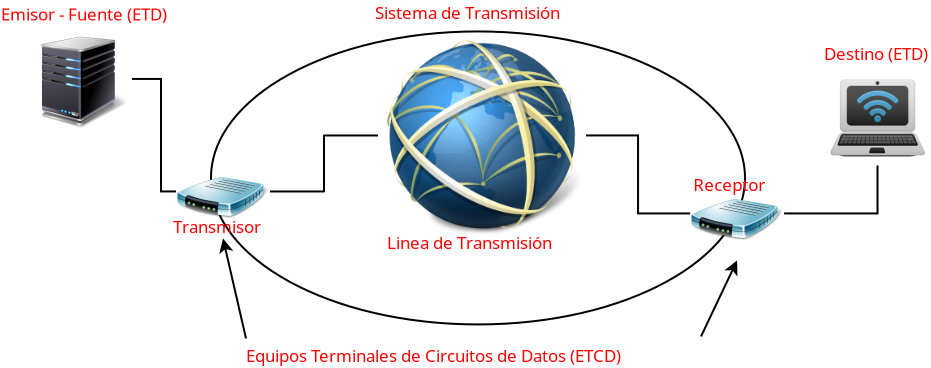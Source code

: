 <?xml version="1.0" encoding="UTF-8"?>
<dia:diagram xmlns:dia="http://www.lysator.liu.se/~alla/dia/">
  <dia:layer name="Fondo" visible="true" connectable="true" active="true">
    <dia:object type="Flowchart - Ellipse" version="0" id="O0">
      <dia:attribute name="obj_pos">
        <dia:point val="11.65,3.65"/>
      </dia:attribute>
      <dia:attribute name="obj_bb">
        <dia:rectangle val="11.6,3.6;38.4,18.35"/>
      </dia:attribute>
      <dia:attribute name="elem_corner">
        <dia:point val="11.65,3.65"/>
      </dia:attribute>
      <dia:attribute name="elem_width">
        <dia:real val="26.7"/>
      </dia:attribute>
      <dia:attribute name="elem_height">
        <dia:real val="14.65"/>
      </dia:attribute>
      <dia:attribute name="show_background">
        <dia:boolean val="true"/>
      </dia:attribute>
      <dia:attribute name="padding">
        <dia:real val="0.354"/>
      </dia:attribute>
      <dia:attribute name="text">
        <dia:composite type="text">
          <dia:attribute name="string">
            <dia:string>##</dia:string>
          </dia:attribute>
          <dia:attribute name="font">
            <dia:font family="sans" style="0" name="Helvetica"/>
          </dia:attribute>
          <dia:attribute name="height">
            <dia:real val="0.8"/>
          </dia:attribute>
          <dia:attribute name="pos">
            <dia:point val="25,11.17"/>
          </dia:attribute>
          <dia:attribute name="color">
            <dia:color val="#000000ff"/>
          </dia:attribute>
          <dia:attribute name="alignment">
            <dia:enum val="1"/>
          </dia:attribute>
        </dia:composite>
      </dia:attribute>
    </dia:object>
    <dia:object type="Standard - Image" version="0" id="O1">
      <dia:attribute name="obj_pos">
        <dia:point val="2.75,3.55"/>
      </dia:attribute>
      <dia:attribute name="obj_bb">
        <dia:rectangle val="2.75,3.55;7.7,8.5"/>
      </dia:attribute>
      <dia:attribute name="elem_corner">
        <dia:point val="2.75,3.55"/>
      </dia:attribute>
      <dia:attribute name="elem_width">
        <dia:real val="4.95"/>
      </dia:attribute>
      <dia:attribute name="elem_height">
        <dia:real val="4.95"/>
      </dia:attribute>
      <dia:attribute name="draw_border">
        <dia:boolean val="false"/>
      </dia:attribute>
      <dia:attribute name="keep_aspect">
        <dia:boolean val="true"/>
      </dia:attribute>
      <dia:attribute name="file">
        <dia:string>##</dia:string>
      </dia:attribute>
      <dia:attribute name="inline_data">
        <dia:boolean val="true"/>
      </dia:attribute>
      <dia:attribute name="pixbuf">
        <dia:composite type="pixbuf">
          <dia:attribute name="data">
            <dia:data>iVBORw0KGgoAAAANSUhEUgAAAQAAAAEACAYAAABccqhmAAAABHNCSVQICAgIfAhkiAAAIABJREFU
eJzsvUmQJGl23/fz3T089i0jMytr6Z7urp4ZzBQHu2igGlqMwEEmQDrooAt4kBlPkngSRME0BSMI
o2Q6wGQ6kGai2ciMF12EoQgQgAgMGgNwtu6uzuqqrn3JWnKNzNg3D990cA8PjyWzspasqhzE3yor
PJ77F75E/N973/ve9z5YYIEFFlhggQUWWGCBBRZYYIEFFlhggQUWWGCBBRZYYIEFFlhggQUWWGCB
BRZYYIEFFlhggQUWWGCBBRZYYIEFFlhggQUWWGCBBRZYYIEFFlhggQUWWGCBBRZYYIEF3iCEN30B
C7w6/M7vXP7IF7gEfBOfSwTb02gA6+H2hiDwCACPdaDhyTR+//Ll9TntFvgpxEIBnFLMI3shnyef
z7OyUqFSqbCysgy+jw/Ra6fdod3pYFkWBwcHDAYWtm2zs7sLQLfTpdPtjk6zEf4BrAsCTQA8PgZw
ZDb+2eXLo/0LnEIsFMApwFyyF/IU8nlWVpZZrlQ4e3YNRVFQFAUA3/dnXiNFEGxMyXwc18WxHXx8
7KEdKAhrwNCy2d3bw3Udmq023VBBNOoNhrYdXKTPOgINAEHgrwA8nw3RDxSILLN++fLlxut4Xgsc
HwsF8JZhPtkLFAp5VpaXWV6ucO7sWRRVQVWUiOAwJrvjOAyHQ4bDIYOBhY9P8C94lWQJSZQAH1XT
wPcRBAFZVogUw5RymFAavo9t27ieh+952LbN3l4V23EY9Ac0mg1s26HeaGAPAwVR3d+P3+bH4etM
FwTg937v8scs8FqwUABvCJcvX846DpcQ+cjz+abgcx6BS8VCgWKpSGVpidWVZc6snUFRArLPg+M4
2LaNNRxiDQYMhzau54aEB6bIH9J6VjYiOCCJEpIsge8jyzKCICIIICsKvucjSSKiKM5REmPF4Xse
AF6oIHzfx3VdBoMB9UYDx3Fo1JsMbRvHcdg/OADAtm1arfbo9uLxipkuyCJe8fJYKIDXgBmywyXg
fLFYoFQsslRZYmV5OXDjZRlJkoKGgjDxBbmui2072HZg2Ye2jee5kXUe89g/hPzzZLMKIbD04Wu4
b1YWtJNkGVEQAAFZlvB9H1EcKwhJkhAEAc/zJpVE+BeXu66L67rRdj3sYriuS61Ww/d9hsMhrXYH
gEF/QH8wGF3/TBfE92kIfqBAFvGK+VgogFeMo8leYmmpzMrKMmfX1pBlCVGSJr+EkPS24+DYDrZj
Y9s29jBwuYHnJ3jE8fkWf77s2eSfL4uuYkYmyzJ+2N0QBCFSFqNjIq8iphjiCsLzvOi94zgTsnq9
EXVN2p0gRjEYDBhYFgDNZiv+lD8Or7EhClyFyXjF7/0t6oIsFMBL4DCyr66sUCwVA7JXKiwtLYX9
bhEQRv9CCDiug+s4Aekdh6E1jMgcdfFjpH9pi39iCmE2HjERhDzGthcqOUmSImUR/5yRAogfH1cW
0/untx3Hodvt4eNjDSys4RCAVivwKhzXodfrj27jsCHTj+GnowuyUADHxDPJXi6zXKlQXiojS1Jg
2SKij0nvuh6O6+A4Lq7jRFH0iDwzRJ8nmyT4pOzk3P0jLf648Vzyj16nt+eR/1nHHfdzj6NwjoJl
DSMF0ev1cF0Xx3EjBWENLSxrODp8w4f13/8nl3/zyA99yyC/6Qt4GzGP7LbL+dXVEdlLVCoVyuUy
kigiSuIM0YGoT+u6XvjjcY60kjGKziX/eCdTMn9id/wgf3rHPOsOk+SPX8tYL8VkcdLHrmXOPT2L
hKP3R5E/ftzzeBTPOu5Z0DQVTVMBSKeSE/ssa0i90aDV7lCvN5Bl+byqKOef+aFvGf7WK4Dfvnz5
vByQ/dI8spdLJSqVpYjsgiggxFg+CtO5rofreXiui+t5OI4ze7I55I8xfYL0kSx8fWF3P/5J88g/
VzblDTC5b/wyeQ+HkepVkHWe4nyZz34R1OsB4RvNJsOhjSLLaJpGsVAIuiyjGM0pwt8qBRAnu+/z
HwKXcMmuxMi+tFSmXC4FkWxBnCE6BP1Q1/PwPBfP9XBc91jnH/N7TJyjLH5MD0yScEIhHEb+eNvY
wfFrmfiASYs/rRDiNzDf4sfu8zkJHu+3TzyfI9q8CuXxLFjWkFa7TavVpt3poKoqsiyTNJOIqSB4
OYpRCILA8T/57cFPrQI4DtnL5RLlchlRDF14gQnr7gO+6+H5Hp4XuKnuMck+jaPd/VmLf3gXYMri
E5fNMP94Fn+C/C8Y8Z/TBTgOWZ8VtJvX5lUcdxhGLr3tOHieT8LQSSZTJJMpfD/w7BzHnfms8P2p
y3T8qVAA88iuyWq2uFRkdXWFcrlEOp0JLLswIrgQkX4Ez/Px/VEk2cN1X41LN+vuT1r8cGPC4key
keC4Fp+4bNbiz1cITMqmvIHDFcLkPcxzsY8ioRdzmU/C0h+H/CMr3+318VyXRMIkn88HQ5XhCE2/
P8C2h9j2uFs3PTqB7yMI/O7ck7zFOHUK4FlkL5ZKlEtFMuk0ghgkqIyJPmb7KPDk40fW/SRwpMWf
6+5PyyYt/uHkn5aNzjFJ+olrmdIAcYJPKwRi+/zYZ02T/riEnBf0m3fcy8QBpo8bodfrU280cD0f
VVXJpNOUSiV8HzzXw7Isev0e/X6f4TDIYoy7+kL4EHzfZ2PjEU+ePObzz9ex7eHGzMnecrzVCuAo
sq+srlAqFSkVi6TT6dgXBNOjm57vh1/Y5I/vpDH5Q5yWvaGI/0ta/LhCmO7/H5e4rzvi7zgOtXow
P8EHctksFy5cQAznQziOSzvs6/f7PYZDe5Lwoz+g2+tx984dNjYecf/ePWzbRhBFBEFAEqRLwHc5
RXhrFMA/vnz5kuhw/jCyFwtFSqUC6XQaGLtgwfb4c16k33cymGOF5rr70wohRnB/WnYMi8+UbIb8
sxZ/nkKIX1vc4k+7+/Pu9aSCds/TptvtUasHcw7MZJJKZZlUMonne/ieT7/fp1Fv0mg26HZ7E0Yh
CACPib+5ucnDhw+5fu0ae9VqEDMSBERBRBBjwUCRU4c3ogD+8eXLl3C5JMA3CRJqPtJklWmyp1Kp
Iz7FB4Twyw/evzmyz+J5LX7ssEPc/cl9swqBCdkEKeP/TSmE+AHPa/EnZccj+ElF/B3Hodlq0Wp1
0HUd00xy8eJFFDmYROV6Do1Gg4NanXa7Ta/XiwgOQeahKAiIoojredy48SUPH25w69ZNup1uMPwr
CAhCSHiEKG07boxOG05cAbwaso8x+SN8ewgfx2wwzD9CIcQYPNMFmLL4xGVTFvi4Fn+C/K8n4j/C
q474dzpdms0W1nCIqmosLZU5d+48AgI+PoPBgP1qlYNanVarFY3gCCHRJSlIzxYEgf39fe7dv8fN
Gzd48uQRw6ETHTcm+LhbEA0WjboKpzSp9sQUwP/0O5c/R+AS4ajZN77xM6yurD4X2U8jZt39SYsf
brxyi/+qI/7x65309mfJH7/3w4j7KiL+juPQaDSpN5tIooRuGKysrKAoSjSpqHZQo1av02y26PV6
wLgfL0lSRHrP93n69AnXr1/n5o0vqVarkYUfkX6ymylMvoYewHgbTmMf4MQUwIcffnBpbe1MEG11
XGr1OvV6HV3XkUSRVDqNpqqUSkVUVaNYLJzUpbw2zHf3x2SKCDfH4vsxhs5XCFPewBTBx+Ip2ZTF
n+fuTyuE+HXHFcI06Y9L3JeJ+A8GFvv7BwwsC9txKOTznFk9E00ztoYWB7UajXqDdruN47pjt14U
kWQZWZaRRBHHcfjii6tcu/YFGw8f0mo1JwgPQhRPilv9adlMJmiYP3L66H+CCkCRZZYqFVZWVqKp
n16YIjvS5t1ej2p1n2azie04+J6PYeh4vo+maZxZXQFgZWXlpC7zlWHyhz0ti9nnOeSf8u6JE3XC
4hOXjXe8CosfVwhH9v+n7vdZFvy4Ef/4dnX/ILTgfURJIptJk8lkItI3m03a7TbdbjBUF7fOiixH
pBeA3b1drl+7xp27d7h962Z4nIgoClGhEwgIPBpBmicbT+uK5ZEIY/IjcBodgJONATx58hQAVVUR
RYlEQkdAwDQTGIZBqVSMIqluqBhc18Xzw/7b/j6WZfHg4UMc20HX9WjIJZVKkkmnKRSK0YSNtwHP
ivjPt+7zZIdb/Dca8X/BoN1RbfqDAdXqPq1Wm2arjWkm0FQV00wgiiJDa0in3aHX79Pv9yOlMuqj
K7KMrCgosozjODx5+oRPfvJj7t67y15Y7HSMaaILU6SeljGhECbIPyU7jTgxBbCzs0u+WARgGE6p
HAyCaZT1RiOsGiOgqRqqqoZ/Crquo0kS6XSaleXlsJpMUPXG9cbVYg4OavT7fa5+cXUiAOND1LVI
pVKvJd4wN+gX7RtvRESfY/FnuwDzyT8+6STBibeZMv8ThzyvxZ/g/vMR/LCgH0CtVmevuk+90aDf
H6CpKpIsoakqvueF2Xc2w+Ewmlg1It2oRJocVk9qtlp89tmn3L13l1s3bzAYVQmag1nyM4f882Rj
az+tEMay0+cCnKQHsH7j+peXTNNElER03UCSxIDgmoam6wAMbQfH87CGVuQNiKIQTcZJJAwkSULT
NWRJQlM1DF0nm8kgCAJf//rX8NwgdTdI5Q3GeHf39tjd3eXu3buBnPEP9czqyiuLOxwV8WdGIcTZ
/YyI/4TsBS0+Uxb/UPK/fMR/muDT5O/1+wHp96rU6o0gIh8+A1EQsCwLYTiaWRko+hHhRVFEVdWI
+J7vsxe69l9cu8rjR48O/X7mYZLo8b7/fBnhy4QHECP/afYATvSqL//Tf3pJ9IS/XF5ezmqaiiiI
kTdg2zaKouADiUQCWZbJZIL03VwuFykAIaYMRFEIFES4PSqDraoqkiiiqEE0OKiWC+Djul7oNQST
O1zX5fGTJ/R6Pfb2qiiqgmUNoy++WCii6+qx4g6zAb55smMG/aYUwrG6ANOyZymE45A+5i48K+j3
rIh/s9Vic3OLWq1Bq91GFEW8kNye581G1mOvcjjVdmTpbdvmzp07fHHtKrdu3qDReLF5N0HALx4D
EI6QCYhi0Lkf/RYFIUwSEmdloiT+7oMHdy6/0IW9IZxoDKBRrW6Igkar0UXXTdKZNKmUGVaVVZBl
FUEAz3Pp94Z02kE12Af3HgQEV1UM3cAwdIxEAsNMkE2nUVUNIIoX2LYdKIm+OFGAUg6La8qKHA0B
qarCBx+8D74/UajDdV0cNxhmqtXrfPLJp1iWhSgFbqnreRNxB1UdVemdQ36ek/zMJz9zZbPkj/v3
cYv/3OSP//8M8kdXF3tvDYfs7uxxUKuxu7uH47rjmn6ehxMeNy9xZmTlNVVFUYOYTrvd4tNPP+H6
9Ws82nh4pGt/HMxLFz9cdkiXIDx40huIPuDU4UQVgDPg0tOdjeygb1MolEgmgzRefDDNwLXXdS2o
ca8qmKaBrMiIooQoyYDI0B7S7/ehVsdxnKjum5k0ERAoFguoqko2lyOZNEkmg8otvu9jDYfB8T0v
aueFRTsURQFBwNB1PN/D0IPrCRbaWMK/GFSgjSrxOja9Xp9qdZ/t7R0ajQaGYeA4LsmkiSAKFItF
NFUln89H9znamO0CHObujzFr3eOHzrP4TMomFMJh5I9/7jyFcLT732g22dnZY2d3Nyrn7YXEjwfr
4q8jSJKEHnYHVUXBcRweP37Mnbu3+eyzT+cE8F4eI3LPXlc8q2/a/Y/JhCmFEJctYgCTcHDY262S
TmeCX1PMcnS6QZJGc1wDPoJpGuBDwjSQxKD/bxgaiiojSSKSJGMPXSRZYGt7B9/z8O4/wMfHcz0U
JQgmptMpZFkmX8jjez7ZXDY6h2VZeJ5Ht9OZUA6u64EooKsqsiwhyzKqpiEKArlclkI+F9W6tx0H
e2jjuC7D4ZBarU6v3+PTT6+g64GXks6ksW2HleUKAJVKhcMs/pHuPlOyY7r70wqB2L4XifgPh0P2
9w/Y3tllZ3cvmB8fq/sf77vPs/SjGJCuaYiiiDUc8sXVde7cucPt2zdf2LU/DsaR+/nkZ8IbGA/8
jWXzjlt4AIfib/7mRyQSiYD7TFq3uQh/cN1OoByC6q2T0PXghxO8CiQMA1mVA09ClkAASYaBZdHf
G4DvR8ORbpgkYiSMwPJo4QiEpmLoCSQp+BI9x6Ez8h6i6j/jv4RhBF6IaSIIoGk6hq5z7uwaozoC
o+i1ZQ2xnWDlnE6nw/XrX+L5PoZhYOg6giCQTJqYZopCIYuqqFNdAA5x9yct/kjyXBZ/xt2PfxXj
ffVGIyD99i77BwcB2cMKxvP68nGM+vKGrqPrOo7jUN2v8umdO1y/9gV37tw+5MfwajE3gy+mEDhE
IQjPIQNhURDk2PDnq4OjlYQf9QN7oQcRh6yMx4MVRQpKOCly2N0Ixm5VTWYwCJbN8lutoI/qBWf1
PA/DMPB9n2TSDIYpNQ1JkoOVckJ0Qq+hNWofC4rFA5NR9FqWWVmuRArEsqxIOTiuS6vZZnNzi35/
wMAaUCoW8X1Ip5OIokQulyWZTJI0E0da/MO7AM/X/x8Oh+xV99na3mF//4Butxskcdn2XNd+Gpqm
YRiBklUUBWs45PHjR1y/fo0bN748Edf+eJhH/jkygbFFn5JNKAsmZA3P077zGm7ileLkFYDvhz82
f4b0z/QIJjq+h+6NEKyaY9Ofc6AoimhaUNNNCl17RZExElqwQIcoICsS9C1ESaDeaOC5XhRUDH4c
fthORRQFVFXB8/xYQJBo7LrT6YwJFyoHURSjtkH+uoSqyOiaSjabjjIlreEQe2jT7fawLIunm5sM
BgOG1pBMJoMgQCabQZYkyuUyiqKSy2WO6AJMEnzaGwDodjpsbe+wtbVNdf8gCLCGpJ8eh58mviiK
JAwDXdcDBQq0mk0+v3mDa19c5fHjRyfq2h8HQW7/eDt6nScbt4rJpskvxMm/4Xneb25srC88gEPh
P4vw/tzNI0Tz9xzS1vU8ev3BoQfpuoYgBEOII4LqxkhhCIiSiKrIuJ6P7bj4vodAoBxEUcTzXGRZ
CUc4pGj9vCB9NThHMOrQDxXCyPqOtxUl+DqUcNFPTVXRVIVMOo3nBeXFB9YAx3GpHdRxXYeNR48Z
ht0MwzBIJBKYiQSmaZLNZlAUhXK5NNfib25uUt0/YHNrm8EgSMZxHAdrMGAwGBzp2quqimmaJAwD
VVWx7WAF4e9//6948OD+a3Ptj4PJvP7pe5onmzM0GbwZtRg5E99FEP617w+/u7GxcerID69RARxq
+49p3Q+VHkv07JMM+sESUr3IfxjvVEKloIbDU8HKvIEHoagyggCKKqMofjhuHPxgfHwkUcLzPOSw
CxEstilEs9ckaRw5Hi2iaVnDGeUAjMemBQFdUwGVVDLJaKab53lIsoxlWdi2zb17D3A9l+rHEyvz
Rshk0mTSac6dXYMwoh8ssTVbMWlk5ROmGcQuRBHbttl4tMGnn3zCw40Hb9C1Pw7mT+o5rmzkKWTS
WdbWLlCprJIwkr/hC2z8i3/xv37ndd3Fq8brUQCjLsAhbsBrIfuR7Y/2TWzbBh+swXBC7uOH+QVi
RGxZlpGVIN9AksUwSBjEJUQpICq+HyaSjK3MOPmESDmMlAkwEWWPD8eNvQwBTVMxjATLlSUymUww
alEokk6nsKxhsFbeYBAuGz6g1+sFpbDabVqTa+cBRME7M5nECAN4QdrtJ9y/d487d26/9Nj860E8
/3+a1Ifl9Y9liYRJpXKGtbULZDI5orqAwVH//T/8h7/9r//5P/9nH7/OO3pVeA0xgNjrkd2AFyH8
qyf7Ye39Q9qNVv8ZDu2ZtoFlDqebhisIybKEosjI8ui9iKLIqGowg43QawDCVYJ9oio0sX7ssW74
BaAoMrlcDl03kCUJazikWt3jiy++4NatG8+ddvvmMX+WH4fKAk8/kTBZrpzh7No7ZDK5oL8vCFEA
NlgHwGesCk4nTlwB+FN/Y+mcA58pOj7hjzzXsc79HITyJzcinef7eM7hBUglSUQgTDcNPQBVDTwF
WQk8C0VR0DQ5jA8IQXajEEx7BRAED8cZJd74iKIUplUf79KHQ5tWs0W73cF1XBQ5SKP+9NNPuH//
Hnfv3H7jAbyXwST5D5noEwYDZVlhZXmNs2ffoVhcYlQaPCK670dxAD/8mHarycNHdz/6rd/6bz8C
8Q++850/OFUP6zV0AaZcgGnx/LdzJUftOgnr/uy2z9UybDJu4Tizi4z0wxDEyNrHA1OapuDjo2lK
NKSpaWroUQTpzuE6dTx48JBEwiCVSrG0tIQsSziOGy1sMRgMODg4oNPpMLRtWq0m165d4+aNL3n8
+NEpce2PgykPYCrTT1UUKstrrIR/hKQHJpKaRuT38RF8gXanyfb2E7a3n+K67rdbrSZfufB+A/iD
N3GXL4oTVgDhQgpxHTC7eajkMPHLWPfnpuwh1v14bZ932HN8ZJA/P9l2pDB6XWumhaIGpa50Qwuz
F+UgDiHt8ODhxtyzPHnyhHv37nL16udveQDvxTHtAYxklcoZzp19l5WVNSAIrPqAMCK6H3Pz/cBD
6PV7VKs7bG8/odNpTUwIGloDbt2+lj30Qt5SvJYg4LG6AEfsOjb1TsiVP17bFyf7vAbHHjIN39qW
gy0IuA6oGriOQLdl0e+1SWWy1Ov7VKu7VPd3ebr5mK3NzWNf4WnFdF7/cuUMKytnWVk5i6qqgXsf
evXx/nx827aHVKs7PHr8ICB9fNbgaDhwFD8QF3MBJqDreoxKU10AZt9Oik7Yuvuzb06e8C9C9qMb
xPeMhh5nQqWez6A/oNFosLuzQ3Wveqyr/WnA8vIZVlfOsrp6FkXRohGXqBMPRG98Hz+M8G8+fcRe
dZu96k40/XdcQmwcSzjt9QBOVAEUs0VqrWbwZg7/4Tmo97fYuh+v7ZwDX83AwKlDJpPj3Nl3WV09
i5lIRUvExYnOdN/eh929Tfb2AtK7rsNonv8oLjA9+WdmSvApxIkqgHv3rlNZOR+9X1j3Q9ocIjo2
2eNif3z5f5v4n8nkWFt7h5XlNUwzGUXwIc73cD0AMVj23fN8Ws0GT7cesbe3jWX1A6KPrD3E0n2D
/46SnUac8HRg1g+q242VM3q21aphmsn5By6s+xFtjxcv8SEwbuG7eV2BnzYkEiZLS6u8+84H4W9r
nNQzgo+PIisoSjCV3PN8up02m9tPefjgDgOrP7kOwKGTf6bJH3oFMZm4qAcwiY2NjYamaRuu515S
FYXbN66g6wl0I0E2WySZzKAbCcxRoZDjYMq6P/dPPD7H/XlP+qat+6Fv/cMP/CmDYZgsLS2zdiae
lTdrfWU5mCIuywrgY1kWjx4/4O7dG7RazVjJrzhp4/n/R878iyUMxo47ffw/8VGAj2RZvlRerqCp
KrqmMxwO8VwXx+nx5Mk2Q2uIZQ1JptLoegIzmSGTLaBrBppuvDXW/VUF6o5sc+z2z1ASh8RcTysU
WaFUXubC+feCrDzG+RFRFN8HVZVJJBJomoogiHiex717t3j8ZIOtrSfMXdCTEY+FGRlxmTApm+sV
nEK8lmFAz/OCKa7OeL01SVWorKwgy0E5sEGvj+M6eO6Qp49uYQ0trIFFJlsgYabQNYOEmSJhppCk
OZf91rvyR+x5EbLPOcQX4h2A060BZFmhVKqwVF5maWmFaKw+lpwzqr9gmsHsR1mR8D2fBw/usvHo
AU+ebET1IiNPIeJvPP9/mvzHlTHVTTh9OGkF8HG3211/+PDhpXPnzkWz6UawHQfX8xjaQ0RRRFZV
BEHgbC4bzLuXFfq9Xpi95rC7/QBraDEcOphmilQqh6rpaKqOmTpO7uvJDsMd61Ofee5nXM3ccwdb
o7TV0wpZVigWlyiXlymXKsRX7oEoho8oiqRSSdLpFLqu43kee3u73Lx5nYcb9+l02tFY/cjFP3ry
D0TuP2NrP33crGyS/IsYwBz82q/92m+2Wu2/bLWa5/f39xkMBiSTSQzDIJ1OUyjM1uYfhvX2LHEY
zLDTVLSERK6QR1UVFFmh3W7jhaW3agdP2d68j+N6GAkTI5FEN0xURUM3EqfXuh9B9mfiFOmBQqFM
qVShXKogy0oskBdQPnDzfdLpdFQdyfM8ms06N25e4+rVz2iNhpsZlfJ+xuQfIe4NTMomrD2HyWYL
hHh43z2xh3RCOFEFcPny5ayZSP+hbiTOm4lkONd9wP0H96hW93j8+BE3btzAth1c16FQKJBIJEgk
EhTDVYVG8H2foT3EcR0EYRDNrDNMg0I5qMarqirNRhPXCYp0HuxvsbNlIQgSiqqhqhoJM4WsaCiK
yusN1B39iYef+/iEj4qG+uNOwNuKQqFEobBEqbiEoijRjMcRRtY+m82SzWZIp1MIgsig3+P69at8
duUn7O/vzXzuzOQfYZr88ZGCo6YJH0X+Sfc/lP2DGzfW11/dE3o9OFEFIEnapVqtfuna9R+SyxZY
WloilUqysnyOd975gP/kP/41fKDX61Cv19ja3OThxgMODqqsr1+l2+2SSCTIZDJksxlM0ySXy00E
bDzfj4pTDiwLSZFRNJVUNs3SSgVVUdA1nUajgT20GfQHVPf3sAYWjuujaQaKoqJqBqqmI4rS1F28
4kDdkW1fZOhzPBYS/BzfXtqbZopyeZnK0kq0JsSI+PG+vWkmKJVL5HLZYCUgz+PqF+vcvXOLe/fv
POMss9N/nyWLSWJj+3HyT+6fUAIIGwjCP7pxY/3UWX84YQXgug5/+ZffJ5FIomsJqtUDqtUD4n3x
bC6Druvousa7717km9/8WSRJwnUdur0Oe3u7HBzs8/DhfTYePgqq6no+ppkgl8uxtLREMmmSTqfD
9QbH/T7P86LuhKKpaIZOvlTg7IVzKIrMD3/wQzafPg6KdYgSsqygKCqyoqIbJrKsIMsKmv6sbsTx
A3WTm8/vzr/ddn0WppmkVKyQL5Qw9AQw6keH7j0++AKGoVMqFVlZXUbKPfFjAAAgAElEQVRTVTzP
49atG9y+c5O7d24zsI43O3F2+u80+eMyJmQTMQKBQ2WmmaRcXiabLaybuvmPvvOv/o+PX9Hjeu04
UQXw8cd/hW0PCf3TuWPw9XoTaE60k2WJZNIkk01jJjLkc2V+7md/idF4bq/X5eHGA/are9TrNW7d
vE29UadQKJBKJUkmk6ysLJNKpSYUgxBGkR3XwfM9rn15nXa7jSgIqKqGpgbVfHXNIJEwkUQpXKRE
QlX1UEFoKKqGrKjzRyPiN8ers+7HaxcrITa1gs/rhKbpFAtLlEqVYEVnQYwb2giyLLO0VGbt7BpJ
M4Hn+Wxvb/L5+hXu3Hn+NQKOXNHnSNmcGMGUTJZkyksrrCyvRfckwCVP8P8QyD3nI3prcKIKYGdn
n4RhAM8alp7c4zgOjXqTRr05sdc0E+i6hmkmOHPmAh+8/1VUbbyMVLfTZmt7iydPHnPnzn067Tbt
TptisUixWCCdTlMqFSmVSliWxWAwiEYmPN9jMBwyGA5pd7tQ2w/Ke8kyuqYFAUVNR1c1REmOpoKq
mhGUDZcUFFVDmghiHQMva939WMvIsr7+joCmaWQyeYrFCsmprLzR7LqRm7+2tsrSUplyuYznedRq
Nb73vR+wfvUKjUb9pa5jOl9/vmzK/Q8t+7yJPplMjqXyMuXy8uSoxHji0KmbAhzHa5sOPJmlMveA
w/ZGe7rdLt1ul4OD2sSedDpFImGgqRoXzr/P1776TURJxHUcev0uW1ubNBt1dvd2uX37hwwGAyzL
QpbVcLgoNrwTI+/IY+gPBgwsi1YnqJunqiqyJIdVezU0TUeRFQRBChcylZAUBUlWkEQZSZaRZPXV
kv0tgKpqZDI5CoUyZiIZpdKO+/M+vh8835XlZZZXKlQqS0iSRK/X42/+/fe5cuVTdna2X8n1zF/l
J0b4CYVwiPsP6LrB0tIK5aUVDM0YByhjE4eiz/D9U9n3H+E1Lwziv9JhtdHbZrNNs9meOEDTglGB
VCpJPldidWWNb31Lx/eh3+9iDYdsb22ys7tNu92iXq/T7/VwPRdRFJDE0cqv85WD53v0rQF9a4AQ
KgY9XERETWUxz76HpkgIsoRT38etVYPuhCghyQqiGHoRM0HH+G08rzUP/axoLYZXD0mSyGSypNN5
spk88TqFQfEMIk8km81x4cJ5VlYrGLpBt9djff0KX355nZs3v3yl1zVvUY/nXfizUChRWVqlUChF
x43vK1AS8foBB/t7PN189Btf/9q3fEEQPpZk9zfX10/X2gCvpyRY7Hd56DHH2PU8kXYrTDFutzoT
RxuGjmHoKIrCyspZzp17J6rD3+m2aTTqtNst9nb32D/YYzgcYllWUL9PCMaYR9sjjF1dcN75BRL/
1f/I0loW0ZCQDRFLF8npIpUnGywPutiPNuj3uty5eZMBAo07txFFCUGUwgCmODYxz8RYqfoE1ukI
X+uFIEkS6XSWdCo7WSAzOsu4bp6ZNDm7tsYHF98PllDzfa5duxquCnQ9WOj1hBAn7fTaf/HtuELQ
9QRLlRUqS6vo+tjaj4k+Dl/4+Awti1qtykGtim0Po4pACMJHnif/FouSYJMY/xj9OdJDDj70qJcf
Wuv3+zM/wvEqtRoJI0UmleO9dy/i44eZhxb71Sr1Rp1et8NB7SAoFY4fLlYqIUlBivPwW/8l/83P
FPjFJRlXgD7QEQT6ItjvnccE1K9/DXxY8+CpB/dc6DY6OPc2cHZ3car7eLV9/FYDqbaJ4FgQHyf3
J14izKqMl1MBqVSGVCpDLltgNFsuXiDTD/vJiqJy7vxZvvrVi2SzWXzf5+nTJ/zZn/2YTz/9yYmS
foTDF/UIx+qn3P+l8gqVypnxhKLIjQnvUICI/r5PvXnAwUGVRrMeFQgRo+BmNBvw1MUDXlMX4BCb
9DLj6Ie2f/5ou+u4dJwunW53YreiyNECovl8iVJ5GVWR8X3odtsMBn3a7Tb1eo12uxWs9XewzZ8/
HtLxoWSKFA2RnAbLEihiMGHM92HoQ8KHtAc5F/YyCQ4uXqS19j7trku75eL0PAYdF6fvIW7dxbE8
1Np9GA5Q+ztIvkXC3cXzp24ocrkmb3dUSfgopJJpksk0qVQGSZZHTnLwqaO+fWge33//Pc6fO8vZ
s2t4vs/BwT5/8id/zCef/JharXbEWV4tJhf1mPIAgjcAaJrB2pnzVCqrc5OPJsx9OOK0f1Dl4GAP
2x4yWSCECfIjCIvZgM/EW5Y48ywEaw06QHciAKfrGpIsoyoqxVKF5eUzCIKA4zj07Lts1nr8uQ/J
pEQ6KZIzJXKGQEEXKSoCRQnSImRFyEpwQYKeJNBURBqGQMMUqCdFDtouB7rAfsOhWfkKVsthXzqH
3fNwdA/XA08X0JQ2mtgk4ewg+zYZ+wANl3z/8cT9pJLz6zEoikI+VyKZSiNLchTMm6iEGzLjwvnz
nL9wjvPnzqGoCt1uj+/95V/w4x//iK2tN1lnUJjt+yMgK8H8gjNnzpNKBusqju5lemLRyMNp1A/Y
39+j0azFyoHN1gOIkz/4lNOnAV7LwiCjmNSxifumxtEn2h8egBsMLMAi7i+IYrAqkKoqrHzvD+i+
+4v0196jc/Y8ezZolois+RiaSFIRMCXIi5AWIO1DRvDJilBKCEiGhJMR6RYkaj2PWleh1nLZbzpU
6w7VA4fdfYdGz2UoizhKlq6ep6u9gyYL7IbVxm3PB8eiPNxkTfgh0oMfztyLpumsrpwNchriw3Zh
MM/Hp1Qs8eHFD7h48QMURaHX6/HZlU/54ourXLv2xfM/31eOqRx/IGmmWFu7QGlifsF4VGI0TDka
6fE8l82dLfYPdrGHQwRRCF38sTKZJD9zFMLpw4kqgEqxSLPTZpwF8Oy+/5sk/PO3HHfGPdfHcoPA
I3Th4I/gJ6DKEoKewFk6g18sYucKtFfP4OsGzrl3cT0fzfURHJ+k55P0ICv4rKgCJUUgpwpUDBmp
KOO4Kp2+x37LZb/hcND2OLA8akOfmuNz4EDT8rB9H8fzkSUBWdapqe/ySL1AaqsFXJm4g1yugChK
TI/Vp9MpPvzwQy5++AGpVArf9/ni6lWufrHOtWtfvJZ+/XEwHoUIFnQtFSusrV0glcrMJaYkSciS
CIKI73s0GnWq1R32D/YY1wsQIsIHnzxJfuEQ2emz/yddEsxxkOSpYa63hOzPedZx42PlLIzhOC50
WtC5gX1/3EiUgiXJJT2BvbSKm8rTNnMM0stYvkZHq9C3VfIiKI5PRRMo6wKrSYlzeYlvnNNQJAFX
gK7tU7M8apbPQdej1veo9TwOwtfGwGPoizx497+mdOUPJ65vaWmJbicgs6aqfPVrH/LVDz+kWCrg
+/D06RP+9E//hJ/85EdvDemnkcvlWa6cZXl5LRq29cPuiwDhiksKsizjI2APLXZ2HrO59YShZYXD
vdNlvmPdCWGOtZ8nO4Ua4IQzATcolVYmhlYCnC7rPnUZx2s3/2MiBGsKAnYL2i3ARxYEkkBKECgS
pPW20xew0bijVPjcT9Nx0tSsMt2ewpklhUxe5mffNyjnZS6uKPxMRaFsinRtn3o/VAKhUvjff+hi
m2VgvHT3L/zCzyHLQULTO+++A8DBwT5/9Ed/xE9+8mNqtYNj3/nrhCwrVCqrnF17ByNhRiP2ME7U
CdK6NWRFxvM8Dg722dp+ws7O1oS1H3UHxuQPznHU3P95stOoAU62KvDGxseO7W7kC4Pzw0EHM5lG
0wzSmfz8BqfMus8c+VzKYk4YNAzne7F9ZuMBAFluTrYRoFo9i10z+MmTCl0jRy+Rpytl6Gt53i/K
5A2Rnz+jYrs+/8+NAanNHyCFnzfCH//xH/Prv/7rSKLI9773F/zkJz9+w8G8o1EolFmunKFUqgBE
oxKjev6SJJFIJMJ8fYHh0OLBw7tsbNzHsgZhrQAxRvR5U4FnZbPknyM7hTjpIOClreru+XyxAAw5
qD6l1+sxHA4xkxnMsMRXIpEiYSYPn1xzGN6kdX9Jsj+7/bMDpSX/Mb4Hy/Zt6AS/RUVRkSSJ9t4K
fU/iL9bPIEkSF6tXsJ9+zuOpj9na2uRf/sv/81h38aag60YwjbiyiqGb4QBFbN0+IJEwSJpmrELQ
Do8ePeTp00dRme9gkujkVN8oePgM2Sz5Z2WnESdeFNQwDIykiSiKpA2DQrmMrmsM+gMce8igV6fZ
2KXdbKHpRqQQkqkMqqajqnrwSW+pK//MdjHx0W2fTfj5R8Slwa9QkiSW/AYIHmf6T0mmMux4VZ54
s4uRvs0o5IuUyysUCuWJRCTCSL4oikGFoFQSSZKwBgNu3/6SO3du0R/0o7Jg09l/k66+MEXqw2TT
5CcWDBx5AP6pSgOG11ATcDAY4DgOqqriui6+72M7QaFGUVFI6joFVUV95wL20MbzPGxrSHX3Ed1u
DwAjkSSZyqDrJqqqB2W+DsWbd+VfhXWff9QxrmjU9gV6UG8DNE2nUjnDUnk5rNo0xqhvb5qJsEpQ
Gs/z2Nra5N79Ozx8eC+c9i1GZcFg3EU/bPLPLPmZIvp8GZOyhudp3znZp/PqcdIKYN2yrO9cvXr1
t1ZWVkgmk6TTaRRFiQ7wfT+qGDyas68mdNZyGWRZDtJrrSH9Xg/LatGobdPpdDCTmWiNAUVRSSRS
P+XW/XjtfUZ1AI4Ydn0LMaofkMlkGc01iLv5kiSSzxcoFgvIisyg3+f27Rtc//ILGo068Rr/x538
M47iT5N/jgdwpMxveJ74q+vrHy88gGn8/u//L/96Z2f3Nzqddvbhw/tsbDykG6bcplJp8vlcVAcw
jlEln5FSMJImmVw2KiPe6/bwXI9et0unvc/O9gaSpKDrCTTNQNUNNM0IZ9v9lFj38DB/WnBKkUiY
lMsr5HPFMFlnbOXDgD6pdIpioUA+n8P3fXb3drl69QqPHj3Atu0oPffw/P9p9z8mm07pnZIdw1No
IPBd3xd+d339Bxuv45m9apx0UdBLruP9YSKRpFxa5j/45b8HBDUALcvi/v17bDx6wObTp9y/dx/b
ccjn8yQSBplMhkxmstS347q4noft2AiigCwr5IxCUPsvLCM16A/odXt02h2q9V1s2wljCQa6YSKF
Zb5m8fZb9+dq95ZCkmSy2Szl0ioJ02Scvx8yHpAliaWlMpXloKZjvz/gxs3rfP75ZxwcBCsbi1Pp
ucHLmPxjWXBeIf7/lLWfJzvKK0iaafL5IolEMisInLcdGuvrPzqZB3bCOOFEIO83Pv/iM+r1Frlc
gUQiSTJpkkya6LrGhQvv8TM/83eQZQlraNHvdXnw8D6PHz9ic/MpDx88xHYcMplMWBw0TalUAog0
vo8frS8QrC2gkNVzLC0H1WZ1TafVbPHpJ59ysL+FLAeFOjRVR9MTSLKCoqooinbqrbsflgEL0q6f
qbleKwwjQalYIZvNI8th2nHI+RH1s9kslcoS5XIJz/PZ3dvmymefcv/BXSzLij7rOIt1jGVTGXzH
lE2TX5Ikspk8uVwRNVy/InRXPpJlLgEfn9CjO1GcqALY29ljY+MRmUwu+nG22x3a7c7EcbquRYrh
/Pn3+NrXvoksS7iOQ7/f4/GTR2xtbbG9vcnDh58ytCwy2SymmaBSWSKbzaIoykTtP88fKYYenuDz
+bX1oHS4oqDrBgkjQdJMIktBxR5RlND0BIoSTPSRZRVF1Q6/uTftykftx+2eqxTZa4AkSWSzBUql
CpqqgTBa3WdsmWVFZnVlhbWzZ9BUjX6/x7VrV/nsyidUq7Nlv8eYQ35hnozxyaZkE8qC+TJFVSnk
S2QyeSRJGj/jkfLyQRA5dX3/EU62KOj3v4+hm890oQeDAYPBgP39g+j3LMkyyWRQErxUXOH8ua+g
aSqOGyiFp0+f0GjU2dnZ5ubN2ziOQyqZJJ/Pky/kKRTypFIpRFHk6dOnqKqKDwwdh2GnTavTRtjf
Q5IkNEVF0zRM0ww8g7CyjyTJKLKKLKthWa9AOUxOI32dhH9ek/5mXADTTJLNFMjlClFe/cjKj8hf
yOdZPbPK6uoynuuzvbPNp5/+mLt372A9owJwvArRYaXcpmUzQcHgTbhHmCC/AJiJJPlCiXQyE2UL
jhCfOTgcDDa2dzd/45d+6aPGj3708caLPbE3h9dcEgyOG5BzHIdGo0Wj0YoOlmUJ0zRJp1PkskVW
V87y8z/3y1E1n9rBPru7u+xVd/jyy1u4roOZSGANLVRV4zBr6XguTr9Ht9+Losmj9QQMI4GqKBi6
gSgGSkGU5CCWICnBdlgkNH5fr9q6H79tEP33fR/hmQe/OiiKSiaTI5stBC4yk5YSgnoEyysrvPvO
eVKpFL1+j6vrn/OTT37M3t7usc4zuajHNNHnyWYVwiz5x7JsJhcrYR52M2Mey4j8rufSajVoNOvn
RUH4tuu63/6lX/roV3/0o48/PvZDewvwmkqCxf54weE2HxzbnVIKAdLpZDiSkOTih0W+9a2fC2r/
DXq02y2qe3tsb2+xu7dLp9PGGgzC79Yn8BonqTLqQoxq/o1kQXVgNSgCqigkjASSKEeFQAVJCasC
h12Rw+r9zXtEL2yt/Ykx/9c9+JdMpsmks8Hsu5gLHkcmm+G9r3yF5eUKkixRr9X40z/7t1y7dpXB
4Hj1/icxxwN4DhlxmRAEJouFMoVCKVDmsSHIcS2E4Dm7rkOr1aDTbYM/7nYIAB4fccpiASerALz4
+PRzRsOfI/rearVptdoTew3DCP4SOqur5/ngg6/i+z6DQZ9Op83+QZXd3V2azSbtdot+vxcpg/jv
eHoVosHQwrKHABzUD1AVFVVV0MKlxzRVD4tqSGHRz0BBIIiBTBBf3LoDQcmqNwtFUUinM8HirIoa
C8hGehVFU1g7c4b33v8KmUwG3/P4/PMrrK9/zqPHGy9x9tiY/gyp58vGYwCTx+m6QbFQJhsreTaJ
cUe/P+jT7gSl50cFQkb1AiK/4vTNBXrDXYAp0auMvvd6fXq9HsQmsxmGjm7oqIrKyvJZLlx4D1EU
sYdD+oM+1eou+/tVGvU63W6XQTh5RBRhVBAUZt1L23GwHQd6XQQjhfGf/3dkfuEjkqU0ytZtNL9P
YnsD4fEj3IN99h4/Dn5EiPjCZP9y8r5eMPV5tDDIc7c9GqlUhlQyHcy+Gw2LRWcNLGUul+XDixdZ
PRMs/V6v1fi3//aPuHr18xe09nHEyR9JYqSeljEjExBIp7MUC2WSyRRhZIJxRG8yAanVatLptBhY
/XD2YHy14Vjc4O2Kvx4bb6Ym4ImMrT/7597vD+j3BhNHKoocLk2mUi5VOHPmHKIgYNs2Q3tI7WCf
RrNBs9mg0+kwGPQRRRFJFBAlEUmaVAbef/bb/Pyv/iq/vKIwkAT2il+lo4jIyi9wRoALIpSBxn6V
B/v7fHnjBgfVffrVKs7mE7x+P6qe9LzJSvFq4LGu90tBlhUy6QzJZAZJkmKd4eAEPqCpCmfPneXD
Dz8Mi4J6XLnyGVeufMajRxuv4CoCTJJ/ThLPyAOYI5NkiXyuSKG4hKpqM6MRkcvv+/i+R7fbod44
wHXciepAUQgxFjeIRRZOHU5UAXgwLwQwhTebSGPbNrZt0471IERRRNM0DEMnnc5TLC6F6xW6WNaA
RqNOq9Wk3+/TbDVxXQcIKgR7cpKfyUh8PS2iyQKIApYAnVEgzA+ei14uUSyWOP/+h7guCAMPq+tB
vY298Rh36zFepwtb9xA6NYReDc/38Tzv0Ocya4VezAcQRZGEYZJMZdBUbbZvHzInX8jxta99jbNn
11AUhVqtxh//8f/L559feQXWfh6mPIBRRH/KA4jLFEWjVFwilysG+QfRLfiR2z8ivm3btDpNWs16
uD9eHWjckRh5EtMy8RT2AV5jF+AYNu2tGFv3cV2XXq8XdCFCBFVl1HBpsjTZbAFFkYO4QL9Ht9ul
02nTvf99/tWtS1xtKaxkZZaTIuWESFmDtCxgisFDd31I+ZDyoOBCzYcDF/ZTJo0L79Mpvku/7WK/
6+H2PYZdF/FgE6F9gNjaRO3vILh9ksMNHNedvIlDnvWzqgIrikoqlcLQTURJilz8+BCepqlcOH+O
r33961F67meffcqVK5+xsfHw+Z73c2LaAzhKZiaSFEsVMumpst8EnposSUiShO/79Ho9Go0D2u1W
ZO0FUZwieqgE58iE0fYpxBuIAcRwwtb9eG2P18bzvChfIWgW9LE1TQ1WENYMTDOJJDbor//fbKr/
BdvDBGpXRE+IpBMiWUOkpIksS1CUICNCSYQVEXxJoK9L1EyBWkpkPy2y3xbZa7js1h2ank89ucyA
MkPxA1zNxUfA1QR0pY0s1ElbG0iuRcraJ+fWkb1JK6zr+tx7SyRMzEQKJcxwi5Nl1LdPJZP83M//
bFANWFGo1Wv8m38zsvavq+7/pPs/T5bLFSgVKxiGGfMIfEZdAU3TkGUJz/PpdFrs7u3Q7/emagGG
55yy9vNkcQ/gFDoAJ6sAsukkQ3vssr5o33102Kuw7i8G/5Duy3gFojjkgzrGnU/wVt6FpTWccpna
8hnqZ8+wkTKRFQFFBE2AtO+T9qGIT14IKgW/YwpcTMr4JZme5XHQ9dhruezVHXYPHLb3Hbb3htR7
HpYsMpSz2Eaegf4VJEFgxwfH92HYJzPcozDcptLrkxh0Z64/nc5iJpIzffvRwh8XP7jIxQ/eZ3l5
GR+48eWX/Psf/M2JW/t5mOz7j629JMmUipWwAvDkT9rHR1VUdN0ILb5HdX+PnZ0tHGc8mWiS6IdN
/pnjAUxsnz6cqAIYDgZIqhEEViL6HYOEr4TsL9AubPNic+nHjUZxBe5/GfwRpMWKooiYMLHPrGHl
i7RzBfbOvY+TyjE08oi2hzz0MV2fnBh4CWuGQFkXea8g842ygu/5dAce1YbLbtOl2vfYG3hUhz57
Q5/GwMN2fXxXAD1BTz9Pn/PcT10is/VPJq5YkiQShhm7haBvn0om+eY3v8EHH3yAqqrU6jX+3Z//
f6yvf069/nKr974o5mXwJYwExdIyhXwp6IML4sTCpIaRwDQTCIKIbQ/Z3HzEzu4OvufFCoESBvKm
yT9PdgT5BTiNLsCJKoBuu7VeKCei4bPjj/m/Ruv+wsNlxx3RCBAUAXWgOYRmQKLA3Q5rIAgC7tp7
WIkcbSPH/dxXGDgaHaWC7voYnk9RFVgxRcqGyDfWVN5fVfhZQ0SQBHquT83y2et67LVdql2Pva5H
tetS73u0HZ1r3/gfqFz/y+iaRlOwR+sAXPzwIh9cvMjKyjIAN27c4PPPr3Dr1s0XekKvCtMZfOl0
lnJ5OVroI17SXJIkUqkUZjIBvkC/3+PR44dU93bD5byEcCjv6Mk/ccJPK4TI2s8oBG/j9T2VV4MT
VQD3n2x81/XcjVQmc77bbpDNFTESSQwjvkLN6bLux28/p7PjT7/3gVgA78ENRMAQwIj2Q99cYSDl
2JSXucES7WGamrVEKiWRLylcPK9xdknh3SWFb60q/J1KMLe+7/jU+h7Vjsdex+V/+xufXukbsB0U
/SwUCvz9v//r7O/vc/HiRVRVpVGv8xd/8eesr6/TaLwZaz8PsiyTz5cpl5fDkQmR+GCnIsvkcjkM
wwCgVjvg8ZNHHBxUoypBY+9hmujCFNHHMiZkMWs/qxAaquqduqXCT7wm4F5t/3y+VMDQZZr1Hba3
+gwti1Q6FyoDM3qdwUuRnddm3SfaTJ7+pdqNXvXOFjpbZPmSM7E2rXqFXjvH/e0Vrify9BJ5asmv
kDNEysmg27CUlFjLSFzZsvFqj0lWv4imrm1sbLCx8ZDV1TPcu3eX9fV1bt++dew7fh1QVY1yeZli
oTy1VmFAfsNIkMtnSSQSeJ7H06ePebTxkE63w7hK0FTcINye8QCmyX+YbLpLAPgI/+Djj09fRaCT
jlxcPnPmzLfPnTuHKIooYTUfSZRwXYdBuFJvrxsohWQqi5lMoxsmup44ejruDF7Sur8hsh+v/dEf
7of/CUKwOs7QKDHQ81SN8wxQ6PsKmcEW5r0/YfPBdba2N7Ht4ZGf+aaRTKYpFZfIZvPjfPuIhAKF
fI58Po+qqkFxmQd3efrkMZY1iFx8MZayG6XvHioTY6v+CuNKwpFMHA8RxmQIwnclid/9wQ8+Xn/T
z+xFcOJFQavV6rdXV1eDoqCey8Dyoi9B0XWMZJLl1aCaj2M7OLZNq7nLzlYP3wfdSJAw00GpLz0x
LhT5ommyo63navxqCf8yZD+8/ViY8loUHYu1zjYCXlAVuLXJk2F7XsO3CrlcgWKxQsJIRBZ7lLEn
iRKFYp5isYgiy7Q7HW5evc6Tp49wHDe20Ec8biDERgwmZcKEjAlrf1g8AIJRBzOZDGcM8huiJPxf
wEIBzMHHo6Kg5XKZXC5HLpebOMB1XQaWFSgFSURTDFYzaVQlUApDy8K2bZqNA/Z2HkeFOzTNwEgk
UTU9rPs3Dz891v152pw2SJIULL9eXJqzJDnoukqlskS+UEAUBXa2t3nw8D6PHm1MWPRxszjRmSL6
WMYchXBYNwGC4iBJMxVMgBLHIw6+zyXg1PX/4TUkAl3+n3/30fZutdHrdbIbGw95+PAhw2Gw1no6
nSKVSlEoFCbajEp8CYKAqMgYmkomlw2sv+9hDYZ0Oh267Ro7Ww1kRUXVDDTVQDMSaNpRZcOnMTX+
8AbJPr/9c6gun1hZsMmFM95G6LpBPlckmysEQbggpA/hSzadplwuUSwV8VyPu/fucP/+XarVPcal
v4nl/0dcjWQTHgCHyabJPylTFZVkMo2qqoxOFH++nudvnPSzOimcqAL47d/+nY9cz/+2aZqUSxV+
8Rf/LvjQ63dpNurcu3eHp5tPuX7tOggChqGTSqXJZNIzBUHjdf9ERSJbyFFeXkJVVKwwQ2/QH1A7
OKC6/QRV01FUHVXVUFQNVTN466z7M1z5Z2GyvT9nLsDbiVQyTXX45ycAACAASURBVC5XxDRjCUgx
LFWWWFoqk06nGQwGXLt2lZs3vqTb68aGToGR0mC0PSk7PINvvjcgTMlUVSOZTKGq+sRljscewHEd
ut32+V/5lf/0t/76r//dd17pg3oNONnJQI7z0fe+/zd4vkAmnSORMMPaf0my2Qzf/ObP83f/7kcA
tDtN9qtV7j+4x/bWJvfvP8R1HYrFYqQQTHNypMC2bVzXRRRFDDOBmUoiSAJfXP8CM2FiJkwMXUdS
gkrAqqIhqxqqqiMrQamvWbydrvxk++O1i/9Q3zREUSKTzo4rBgnjMmH4QW3AcrnMhQvnUDWNZrPB
J5/8iOvXr2Hb9txVfuZN/olJYhH7OPnD/TN5/TDK9TeMBEkzjSzLUVIRjGYPjlwUH8seMhj0EeDb
IPArv/Jr/PVf/+l3TvxhvkKcqAK4ceMWzWaTVDobyTqdLp1Ol52dUQkon2wmg5k0MU2TX/7lv4eu
abix2n/bO1tsbDyk3W7j+z7lUolSuUQul40WDxn9Pd3cpNPr0gmthSiKaOEqsWYiqBykazqKrAY1
/zQtrPmnRBWDRzic8C8fqHu+9s/T5/ejzEvhLdAAiqyQzuTIpLPB2o+jwF6YvGPoOqtnVjl39iyi
JLK3t8v6969w6/bNmVV+hBnyx2VMyCLyz0vzPaRLYOgJUql0VBUouM6gWZz8ljXAsgb4+GHsIfBI
RIHzr+epvjqcqAK4desWepiYEWB+FL7eaFJvNMcXJcuYZlAGvFBY4uzZC/y9X/mPGA4t+v0eT54+
YWtrk08//RzXddA0jVwuR6WyxNbWVthXGwd+XM+j2+/TGwygFszs0zUNTdVImkkSRgJFVZEkBUmS
kGUVWRkXBv3/2XvzIEmy+77vk2dVZdZd1ed098zs7szei90FcRACTdIkLBImBUqWI2SJlqlwSJZl
SRYZYfoIWaQcCiuCogAekh3BkLgUDwgLQiIogBZBEuCCWAqLY3d259jduaenu6fv7rrvzPQfeVRm
VlZ1dU8fM8T+Jnqq6pvvZWVl5vd3vfd+Gaj3FyEnYd0H+zozJizfhhMkfzyukUln0ZOp/vCde2iW
rfTPPnKWU6dOYZomN65f48Kbb7Cysgy4185PdHwEHoUJISxM/iAmYM8lSKUyzjqC4HH6y4O1222b
+JYVrBEQ8j4eJjnyegB2jUqL8cfpLXq9LuVymXLZVgr2MtQYum7P7T41u8C5xx5HkiSarSa1apn1
jQ3u3Vshnc7R7Zr2XHz7CCK/pdvr0TMM6k17ya8sy8RUlZgas0OHhIaiKEiigiSKSLKCKCuIoowg
SgQrAzP0ewZ/HQcme7//gzsKkEymSTsPdvVI71bawWKiWOSJxx+nUMhjmiaXL1/ktde+TqVSHtjX
sMU/QSxEQIfUYYUQxkRRJJlMoespRFFCEKMLhOA8uq7dbkbUCHB/oaNg9jAUD6Ic23LgISPig8iQ
e9vWvm12dna9fpqmoesJEgmNuVOneeKJp8GCer3KbmmXra1NtrY2WV9fo+QuYhGswPf6M+VhpRBT
VVRHKcRjcbSE7lUFFkXJ+xNEyZt8Mvr33J91H7eX9++YvABRFO1yYakMkuirGgQe+U+fXuDJJ58g
kUjQaDZ59U+/xoULrwce+OGX6Kf8+AgfUAhD3H/7JYCJokgqmUZPpuxjDR1nP96360d2um0sy3Im
AIVrBHhfEPBwHiY55noAB8nCD29QrzecJwj3C/9pWoJkMklCS/Doo+d55unnnLkGTTY3Ntje2WJn
e4ftnS0a9YZzM1m+G8l3IQWBTrdLp9ulWq8hCNuoiuJUBo6RiCeIxxJOVWAZnErAAnZcuN+0/MGt
u+XpCcvVb8dAfkVRSSVTaHoKm5OiF9tjWSgxlccfP8+5c48hyzKlUok/fuXLXLlyeeR+ox7qIYQ8
gD42JCRwGruYbfEzJB3ihwuEiKKdlDRNi3a75jybQPC5+oTI7wE+BfPwyRErANsFt5w78+iG3Pob
wpV8APSkTlLXSafzTE7OoCgK3W6HVrvF1uYGW9tblEolGvUazVbTTgYL/WKgAREEOr0unV6XWsNe
X++WC7erAtt/yiPPIcoivVvv4t49FoJ3pPfnylvRjsEx3YTxeAJdTxHzu/n0E3u6rvHcs89y5uwZ
LNNi8e4d/vTVr7G0vDT2d7jk7r+PwsLuf9BDEABJVsiks2ha0rmufSUliqJXP8AwDBrNulfwxZ4C
HPYogtZeCCmEhy8AOAYPYLQHezxDbrVqnZrvcWSSJBGPx9B0jUJxitlT83Z14G6XWrVCqVRiZ3eH
0u4u7U4Lo9ezLYE4qBT85cJbnTbC9GMk/odfIj+dJZGUSCdFYjtL5Ha30JbuUHn3bcqbW+xsbWJZ
dtxpjvyxQ8g+1rk5PDdAEER7fb2m95+O5KuiiyAwMzXFE08+wdypU5iWxVtvvcm3v73XI76ivstz
rgfIH8Tw2oEfE5BlmXQ6R1JPOtsc1x4LRZLtwqCiQM8wqFWrNJp173faBUJC+QPnK/rkD3kA8F4O
YG8Zkgk45tlzhmF44YNLLkWRbbdei1MsTjI/fxrLsmi3W1SrFSqVCpVqhUq5TLfXBSwkybYi/srA
5sf+Lj/yaI58UqQkCFRlgfr8GZRHzrLwgQ9wToQpp/k333mHa3fusLa5Re32HdrX38E0LUzTwnCL
f44lVuBXu8OAh0F+SZJIJHTicftR62I/S4ab2Dv36GM8+dST5HJZms0mf/K1r3L58iUvibsfGT2H
nz0xWZbtOSd60rb2vhl7sqyQSMQRJcl+8lS5RK1aBSxv8U8/dAiR24/5NM8A9pDJidQEPNEJNUOS
cm4Vn1qt7ynEYnYSUFFVpqdPeUqh1Wo59eJr1J2wodfrIssiZr2OCnw4J6HKAj1RoA5UBLtejAg0
LOhZkHn8SYrnnqRqgtgy6TVMuvc26C7ewbi3jLG6iLm5hFXdwjDNfkXgEOHdNwL7OROjRVHsOofx
WNxLftlfZSFYAmpM5elnnuaxxx5F13V2d0t84Qv/gevXr+/5bL+9JYr8o7F4PEEmnbPrHoaUlKoq
aJqGLMv0ej12draoVMpYFiMLhATJPwb2EMqRKoCkptEzGVEW/IjJHmi+/wx8q9Wh1QpmqePxGIqi
kEjoZDI5JEnEMAw63Q61WpXqu1/iC+++n4uVFLM5ifm0xJwuMhWHrCygCyBhK4CYBYoBag/WJdgR
oZwt0FOytKefw2gYmE2TTt1EXL0OlW2E0jJiZQmldQ+zU/OKhoxzfsQxrFQsFiceTyDLEm6JK//j
sZLJFC+++AILCwsoisrdxTt85Stf5vLlS/s6v8PFP7HHR/ghWEyNk8nkiMe1YM7VglhcJZlKoSoK
rXabe6sr1Gs1Zxw/6OoHyS9EEH00Jgjv5QAGdy6CJUj009J7ED5y84M1vt5qtQNKwV6DL9tKIa6T
lNpYr/wSzed+kGvPfIjrLQtFk0hqIllNZEoVOC3DpAhZEc7I8IgMPUWgmhBZ1wU26gJrCYO1Xdgw
LSptqGcfoS2fxkg8j5UzaVQMFMoo0i569w6x9j3E1hax9gbucIBlBQmvDqmvYFfLtddN2I/A7p8V
l/ozMzOcP3+Oxx47B1hcvPgWly5dZGlp/MTeXuI+ls1WAkFrH8ZUNU42myMeS+B/hp9lQSqlk0ln
ECWRVqvN0tJdSuUSgToA9o76tlsY9AAGsKh2zntbHj4VcKQKoLxbupMrTvpqAvblqFz5sfoO7mBf
vf3HbucJgpWBpVIJ6d4i0h++hHj6CYTiBI25eVpzC2ycOc3lpIYiCshAwrLImBYTWEwKMCHBfFZC
yUp0Zy1KTZO1isG97R4rWz2WN7qsbXYxOiatXoZWLEcjfw5Zl+gpYFqgNddINtdQOmWKzUWSlBFF
kXRysOqSJEloWtJbVuumDtypr+fPn+f8uXNMz8zQarX45jdf4/XXv32g+H48GfQA/Jj96PE8sqx4
291sRyqVIpfPIYkizVaLe0sr7O7seIU/+tOCCRA5EiOEOQpoFPYQ8v/IawL+2oLZ+1Qmnc122030
ZAZNT6EoriU6eut+sMk0/d4H6WoXADXsbu9eAMtXFVgUkYoTSPOnYXae3ZkF7k7O09XzWG27KnCi
a5IFplWBmZjATEJg4UyM2NkYvZ7Fbs1gZaPHym6PlbrJatNkq2fREAR7HFufppecQRRgw4Qr3Ran
k99CvvCbA8eaSGh9ojlMUhSV8+fP88wzz5BMJimXy3zta3/C66+/fgjx/SjxewAegiCArqXIZvPI
ihKIuS0scpkshWIBSZJoNZvcWbrL1vbWyAIhQaLvgfmOZzT28MmRKgBJkn6iXKtmJyYnSMRlqpVN
NtfugiB4VX4SWpKElgz0Oynrbs9X2H+v4HdHt3KVAgAry7Cy5Fldz5KdfoJmfo5S5hSLaoE/TT+G
0TRReyZJC4qqwLQmciYrsZCT+OhMgkRcxBSg0rVYrZvcqxj2n1MZuNW1aAtxvq3/OeTiNjEuesdk
L3px4nzLIplKcv78eZ595hnUmMr6+jp/8ievcOXKlf2elANImPx2fK3pSXLZgk18n4cCkMtlmZic
QJZkGs2GUytg03P1vSG8AKmJIPpozJtrEIkFFcfDJkeqACzLOpPJZEjoOggCuWKBmKpiGia9XpdW
s8Xu9j3uLTdRnQo/sViCeEJH9q3KG7r/4H/7PboDdvVl4A80Nt9HDCM01HfjMqJwhQQWcQvSWHTS
c3TUPLX4KVaUR/iqOUOnHUM1LbIZmZkZhbOzKo/PqZydVPjuBRVNsSccVdsWq1VbISyVDD7d+1Hk
//Qvva/L5/NMTU3R6XQ4d+4858+fB+Dmjeu8ceENlpeX93tyDix+8ouiRDqdJZPOOQ8kdRo5Wf18
Icf01DSyItNoNLh+7Srr6+u+Wv+CR34vbxfAwkQfjnnBQCQWDAkewgjgaBWAKIqvbG5u/czs7CyK
otDr9bz1+4IgkEjq5Ap5ZMkenmm3W9SqZUo76049QJ1YLG6XAItr92HdD4Hs++pvRX8aY/gznNVX
KssoLKNbF5l0sJ4QpyrOsFN5lDubea7cnuPf5hbQU5JdEViXeDQvcb4o81hR5oNzKh+cg89cbGCq
/TxAu93iox/9KLFYjFarzeXLl/jGN16jUqmM+0MPUQQkSSSdzvmI77OqlkVxcoLZ2RkUWWFra4u7
S3fZ2Fj3ufpCBPmjsDDRnZxfBDac/IM5godRBRy53yKK0kvJZPInJicnyGazJJP9hJP/1f2TZZm4
GqPT6WD0DBr1Oo1Gk2azgaLGUdQYsZiGosSQlaiCHnAwwo/nyo/qF/h0wLkOo/uPPqjd9Dk62iR1
fZ5KYpZybBpLSaCrIuWWySM3P0P71X8ZqAqcTqdJJlNsb28NXZhz1CKKEtlslnQ6jyT6Ft0IIoos
M3tqlunpKURRZHNzk2vXrlIq7QD9ar1RFXzHqerrfxhof5RgBBbaLgrO94gCgij+4z/4g8//7Imc
xAPKkU8E+t9++n9f3NjaLDWbjeydO3e4ceMG7XaHbDZLKpUkl8s5tdttMQyDZruFIAhIqkw6lmVy
xr74vW6PRr1BtVpld3sbyxKccl92+S87MzyuFj5E675n3+gG90P2qP65ynXU1iJq7RLxWAxRFGmq
WVrxIrH1t1hdXSLs1FcqlROy+PbMvEwmRyqVse206Gb1LRRZYe7UHLOnZhBFu1DIu+++w87OrjMd
WyRo5cE/W8/LJYRn9Q3DiPYAApizz7CH4OUDHkI5UgXwUz/1v/xEq9P+mXhcZ2pylhdf/JD3PICl
5bvcvn2LtbVV6rUqgiiRz2dJpdKk06nAfjrdruct6OkkmXwWRVHYWFvn4lsXyaTtYg6qGvNKfSlq
zC7wISs8CNZ9775jTIoaaBbuE7wJBQEyVpVTssia9OC4p7Isk8nk0PUU/jUFWBayojC/MM/cqTlE
SWR9fY23r1xhe2cbf3UgIILoIYw+NqgsRmMu4fvv+3mKYZj4EIYAR1sQxDTOfP0/fRPTtJ9Cm0ho
ZLMZstkMhfwkjz5yzh66aTWpVMvcuXOb9bU13nnnKq1Wk3w+T6GQH6gabBgGlmWxur7G4vJdABLx
OKqqkk6m0XUdXUuiKIpd+ktRnLJfKqKv3FNQohN1J2Hdh/fdu5/bwjrIgMYRiyzJpDMZdC3Vj+8d
8suyxOkzp5mfn0eSRNbW1rh06SLbW1u+cXy7i+D/P+QBRGF7egohbID8Agws/vFhnlfwEMqRKoA3
vv0mlUqFZDLtYaVSmZJX/ssiFouRyWZI6jpPPP4M73/xQ/YDRFpNVldXuHt3kUsXr4Bg2fO9M2mK
xQKaprG5uel5Bu66/XojWOHHLQ6aTqbsCsGxuFfqS/QV93jwrfvefQUscEqC47x/ECQWi5NMponH
EkEnxQJZlTl79iynTy8gSRKrq/d466037WvrxNngI5v9wfHkx8MGiR6FBS37oDcQjfk9gIfQATha
BXB3+S6JuFuO260LEGzTarVprW3glggN1gOcZGH+DNL3SrRaLba3ttjc3GB5eclZpVcjlUr3n7wb
km6vR6lSplQpc08QiMfjqLJCMpkiqSdJxO3cgSRJSKKCKLnVfYY9aMSWk7DuAy0i3ZMHywqpaoxU
KoWqxIPTdQE9kWB+YZ6zZ88giRJXr13lxo3rbGxseInhvkX3ka0/TTCABTwA9saECIXQJ3qUQhjE
IpcEP2Ry9PUALJ87OoY73et1KZX9XgLouoamaaQzaR599DzPPvu8nSxs1lldW2VjY53VeyuUy2Xq
jQaW1XOW1doTb7zioIZByzRp7bTZ2tnyioPGY3FSjlJQFLsgqJ0pdibKCNHlvtxjHv2Loprt37rv
t48/HDhuUVUVXbc9LpcY7vwdLaHx5FNPMD83h2lZvPvuO1x443Vq9frAxCjwk99//oMEDBJdCBE9
CvOTmgC5hysEIsjPQ01+OKHlwLaMn4V31+5vbm4Czvx1XSOVSjFRnGJhwbYi7XaL3d0dVldX2dnd
Zmtri2q1gmkamKbRd43pX0C7DmDdq+6jqiqJWMypDW9XvZElpT9rTnAr+wxe9KO17mP0d7StW4Hp
uCUeT6Br+kCexcIiqek89dSTLCwsYFoWb7/zNq+//i1qtZqT3PO7+mDH1iEPgEGFMEj+IGYH6BHu
fxQW9gqc74nC8LD+8byXBBwpbhjAfQ+59XoGlXKVSrnKirNN0xIkEglSKZ0nnngKVVXodru0O23W
19fY2txiZ2ebUrmE0etiWiaWZQQKRrivzXabZrvNbrkUKCFu5xOSSLKCJNrlwi0Er7KPX8GM/csO
Snb3nb+rl1jb1+7uW2KxOJqm2wVSBcEz95YFelLjmaef5vTp05iWydvvXOFb3/oW1WqF4FN+/KQW
IjEiMd+1EyIwokKCMPkjQgKfAhqJCWHv5OGSYykJ5sb++ykEst+knFsLcHt7GwvbS0gmdRLxBIW8
/WwBnEqv1WqFza1NyuWyXQuwUXf2ZWJZ5sAF7RkGvWaDerOBsLOFoiioioKW0InH4iTimp1YFCVM
53capoXpPqdv4JAPQviDpPWPVhOoaoxEQkeSxP45c7L6mqbx7LPPcubMaSzT4u23r/DNb32TatU/
58A3XDdA9GgMwtigkhAGsL1zBISwviMyiAkhxeEdw8PnAJxUCHCQIbf9ZeCNnkG5VKZMP5cQj8fR
dY14PM7ZM4+hKDK9XpdOp8P29rbtIZRKtFpNDNNOKgq+MuLhEuLlaply1V5qqyoq8XiMRFxDm3+S
1HPfjWi0MNfv0r72NoZhYpgmPXdB0J6/cv+Et0uB98uCHwX/BUEgpsaJxeJOoq7/7QB6Mslzzz7H
2bNnbFf/7St885th4kOQ/B7iI38YYwATIpREwAOICAmGY4MewDCMAPaeBzCm9Il0dENuo+/4ZqtF
s9XymkmSiKYlnKHIHNPTM1hYdNptKpUy1WqNcrlEs9Wi02nZkX9EtW+7MKhJs9Wi9ezHaf/Fv4+V
ldGTElpSJK9JTKzdJb20CMuLrN2+zY0rb9uehWFgmMaByBrwLSxfMuoIMoB2EY6YndhzEnX+SkHZ
bJ4nn3ySR86epdlq8caFN7h48a2hswyD5Bc8F35cLKAYRpK/T+TRGCGiR2Gjw4SH0QU4egVg9d3/
/T5r7/CH24J9DMOgWq1R9VUMTiQSqDGVeFxjJpVhfn6BXs9+rkC9VqdSrVCr1ej1OmCZCCLOgyud
fZ7/KB8pyqiaSE2CNmBY0Jk7zcTp0zwhQl6wj+TS3bu8fWeRu3cWqd6+TfPdy/R6Bp1uN+L3BMk+
Wg6P/XbFIxVFUftFQ5zjERCYmpzifc8/x+TkFO12i6+/9nUuXnxrjHUFgx7AXpgP6SuGAKmD2wPk
jsKEvdqNVgjhfMDDR/8TCQGG35yjw4AxCH8/2XdnB+HnCthTjG33PplMUSgUMC2LbrdDvV6nVqvR
arXotNuYlomwdAXD+AD/9ayMIQrUgB2gLkIMqAMqYADq3AK52QVKH/4epJZJsmHSub2IsXSX1t3b
9O7dwVq9Sqfd2TN0cH+Eqygs3/uDiEt82SkB3g/x7aTp1NQUzz//PFNTk7RaLV4bm/ju/iFM7uGY
b1uA/ITIP+gheF5BFMYgJkQoBMG/Hf8xElQSD6EGOCYFYPn++kjwTbj96L0NNjua7Huv16PX69Fo
NDxqxdQYimIrhoniJKIkYvR6dLpdmouv8cY738dy+zRPTCqcz0qc0gXOyqBJNvmxoGlB14CaCbs9
6ArQsiw6E3MY2gzm/AegadCpm7CxgrK1hLG5iFC+i1K+TstXmaf/m4R+6uCAYYBbWtv/hFx//f/p
6Wmef/55pqenfMS/uK+VhOGHeghjY6GQQIjACJN6fGzAA/Aro5BCGPAKBHgYNcAxjQKMCgEOQva9
+w32PbzMu/ucQtue4zxRWEZRZDRFJvX7/4zuuQ9y6ZmPcOncE8R1kbQmktdE5lWBRyWYlKAgQ1GA
5xSoKAIbqsRaDNYUWAO2uiZtEZr6NF0mMZPPYzRNmjUDtbaG0llG6iyjtleIl6/5vITo36rIwy+3
IAhIooQUauOu05manOL5F55nenraIf5rXLq0P+IHvw/6VlwYgoXc/5CH4PcAorC+pxAm/yDmEj7s
DQzDoryCh1GOVgFEPtviaKz7/Qy13W/mvWf06Bk9Wr5yeUrpD5Ev/DGiKNGaO0P3sScoLSyweOYs
3zh9hoQIqmAXBS1aFtMCTAkW709LKGkRY0qm1FJYLRus7PRY2uqxstll3ejRk02qwiRok0jFDyAk
RHpxEa23jlq5S7p2B6u9QaoVfCJPPB6P/A12JWB7bbt/XoRr8V984Xmmpqdpt9u89tprXL586b5q
B0TO4IvEnPbO/4NEjwoJxggTQtgg+SO8gVEegIM9fPb/mJ4NaMugT3qcrvxg34ORffAAoqXb7dHt
9uyGVy8jXH8bSZTcwhGoTzyNcOo0wqkF3j37FD29gNixiHVNMhZMiBazqsCphMiH5lW+97RKr2dR
rpssb3RZXOtyd6fHatOkbEJLFmjHZ2gnp2kKH+KeZdEzIde4y1TjJpPZDp1WfeA4Rd9TjS3vHczP
z/PUU08xPT1NtVrl1a99jWvXr9130ZCRT/kRwpjf1SdE4P1jQoSScO33oEKIwiK8Aj/2EMqxPh78
YbTu0Qex9zeGj9kyTExfDcDWhdcR37qAt8w1ocPUArW5J1jLzvNWcoGOnEdsm2im/QyBqbjA6bTE
6ZzER59KoMdFLBEqHYt7dZOlqsFSxWC1alBrW7S6Fg35NFf1Ba4mXyS78vMDR9sfw7bp/+gjj/D8
Cy+g6zq1Wo2vfOXLXL9+ffyTNobYibow+R0rHMDwMCIVQtBr8JM7CiOA+byCSIUwiA2SP4g9jC7A
0dYDAF8CgFHjgAF50K17xLfto2+/gWka/U/VMkL1Mty4jGxZJAFL1WgXH6ehz7GhneN14RTtdgyx
a6ELMFmQWTilcm5O5dysynefjvFfqE5B0I5dIXi5ZLBcMXh3M8+bT/wdJi592fv+WCxGt9tDECwe
eeRRnn/+BZLJJLValVdeeYUbNw6X+OBXOHuR3x9ZB8k2ECaEx+cHMGEo1lcWflJHY0RifoXw8GmA
Y/AA9hPzH4TsjK1Ygn33S/iIEYyx+g7pFwFYoTBJ6NSJ33uDOG+QcbCOnKcun6IizHJr6xwX1xYw
ryZJZGQyaYnJpMhCRuJcwSkIOq/yAzF7GO+/KRm0so/Aqr2CIpvN8tGPfg+AR/yvfvWr3Lx5Y68f
dSAJzvUfJPrIhT5jYtFeASFsiLXHT/QRmBChEB7OCOB4QgD/bf2dYt3H7xu9YVhftbuD2t0mx0Vo
/D7sQC0xRz05Ty29wGJygbfS5xEEiMsC6bjIhCaSUAS2ditMl255+1pfX+f69WtMTU1x4cIb3Lp1
i6OXPlmGLuo5ABZQIHaDEWFCmPyESD2IDfMK/Mrk4bP/xzQMaJPWrVSz334H+U7Lv5Oxvy3w7gEg
+zgHYgF6cxm9uczU5muoqmqX+U6fparNUtFm2YqfIlu+xvtu/H9e4RVXLl68GLXbIxL/MJqfwM7W
CCwQGniefLBdwCvwKQSGKgR31yHFMICN4xX4lEn/gA9w156MnGA9gL48KIm6cfpEforsO3yHByX8
8KbOG6H/PtNepWhsovWukrQyrO2ssNQI0/84JTiGDn1SR2NRIYEQInoUFiT1uBiRGIHQQvCgIQqh
X93abfrAK4ITUQDvufLjHUh03737WHu2On4Jkr/vAYzGor2C4eQngtQRHsA47YYoicEaAT6FEPGz
ndcH7XJ4cgyLgXAigP2FAHbX4yf8eBwdg+z7PIg9rftYfe1Qqz/t8kG67wY9gL0wH9L3FALkd7YL
QSxI9KiQQAiRehjGHuQPYiNyAH4NcZCLcmRhxTGuBdirteC42AAAIABJREFUxXeOdT8csruAHxlq
iU5YwkS3iTwcI4D1w4Qw+QdzCaO8gijMUzaePvFjQqgdkZiXIBwvDRgm8zif/a9wiMrgxHIAD+Iw
3KgdHr51PwDZxwibrCHvT1IGiY6PwKMwIYQFiR6FMTYWdv+FkEKIdv9HeQX7GAYIa+q9Pkf1P5TL
ewyjAO7o9n6r1Lxn3fczv6F/tnxFQR8UDQAhogtDsJD7HyB6lPt/cCyS/AGMgZCAPbGHT45+MZAV
+ouUCCv9EJB9eN/jIHtoLxaA8EBmAMPz+odj+F5DHoD9sm9MGIIFyR+lEPrYWGHCQ6oCTrQm4NFa
9zGt9IlY9/1Z5wHCj9E34gyfiETN6x+ODQkJnMbRWJjoER5AJLaXQgh5JEMxPOyQJgK5muRYLt4x
rAbsu//jT9B5z7rvh+z9Hv6zfD/1gA5Xhs/1jya/A/axQBY/jIWJHsKGegV+UuMbCQhi7AcjMA/g
oKffwlNR3ucouZ/v8OTIFwN5+a79hgBDgaHgESTq9u432OIg1j3syh+gHyA4FYH2Pt/HJ8Pn+gsh
DK8dIWIJvgZhbJRXMMxTcL+iT+CQBxCFCaMxQQDLsvzEPQhB3T6uEhi3/YHlxGsCfucl6nzv9mnd
Rx8IvlvGilQQxy2j5/ATwsJED2LCEIxIjBAWJr8QIjARpB7uFQwNEyJOAfu7CMOu6rB9PNgegC3B
cYDQpsj2Y6HHYN0Ht45v3Ycn6sbpG9FwjLApeJYfAPMPEEn+cRSCy+2QYmAcbFAhBMm/NzaWV+Ad
guNxRNvsg1ppf59h+3hIPACLERPTvrOteyRZx+o7qCa8Z5g8IO5/3zr6SS3ACIwA2UKKwVEco7Bg
MrCPsQ9s+Nr/KEzwvAKr73/4z/4o6y34XkfJw+wB+OUBTtQ94NZ9aLOwndjPwRyheJWOEEKx/zCM
ASzgKXiWlxHk93Y0GBKM0863bz82ajVgYCQjmAOAILmjLooV0W4/8jB4AIPm6OSt+0ESdb53R2rd
xyT70H79siIPgBoY8AAivYIhWMBTEPqED2IEvYIIbMArcBTQuBi+/QR+iz8kEAQswbI72eK38ITe
R30+iBJ4ODwA74Y8Kev+ICXqhnzj/k5NpA8yCJyoBvB7AB4y6BX0GQsMYnvXDRgdEvQPx0/qMTAh
TH48orvH4GE+X8H7EYMS5Q2EP4fxI5djWw24l006Wet+EFc+ovGRWPcR3tMw8MRXA4bJHxqa8ykE
XygewgbJL0Ri/c7jYP6k3SA2GBIEvYJBD8CPmaYlYE8G8DthQujVL8O8g8NQBKNCD09OsB5AFPCe
dR9p3ccC+995YvQfID8h8g/BfK5+WCEElEUAG1QSwzAXjcb2cv/dt8MxwTJFQMI+9f6J8H4JKwUi
3ofbRslel9ftG6V4PDmmkmAEDfOYhB/cOr51j6TR2H0jGj4o1n3Izvw+5IMT+zuvvmz5MMzXs68Y
Bsg/iAkwNjac/D5vIHD842B9D8ASLIG+AnCJ51cG+PC9rP79hAUjSe+XY50HsJe1PgnrfjBX3m60
P7IHNx7Muu/VzFGQrvt/Qpog7AGMxnzbAkQngvxBzLPBYSyQNByGeR0HFMJASDAS63sAlmW5HoBJ
n4Tu+708AiG0XQi1GeUNREnYy4hUCseTAxgL/rNr3cd0ACJb7t3X32JsxX9kMs5CnyhskOgReQMf
5m2LwmAAG/AKnH2GFcJAjmAPrJ9nFLAsQcTmlEmf8C75w0og7BFEETyqDRHthokQeh2Qk3ky0D6t
0/Fa94OQPbjxaKz76AMIhwCWNbr9Ucrwuf5+LOT+DxA9hI3pFQz3FIJeQ5DUQ7CBpGEQ6x+/897q
RSkAg6A1HneRfDhM8L/f68IOUyYDFuKI6wGYnmc64vHAATko2e2mB3PlI5ueONlHH0R0X1exjrqv
jlbGn+tPv12IgH4PIAob6SmEsAHyC/3jicKGeQVDPQXfe8tEAhRskhsELb/hdQgqAX+bURJJ4H1I
lBcgnHhZ8AH6PXDW3RrxaX/g/Vr3wQ2hLcL93B/3Lwdd/CMMwQZJPS4WtOyD3kA0NpZXECC/T2kJ
YAleDsB94qrp+xN8r+6FMugPG7rJQ384MMo7OIiE+1knFwJEHc7I/t/p1n10H3drMBQ4CWUQQX4h
CsPDCGEBZcHemBChEPpEj1IIg9h+F/8IIa8BvBxAjD6xXS/AnxTsEbT4eyUHh2GHcXGP1gPwlwMZ
NwRwe0SAe/Ya2uxQrXv0zo7cuo/RV8AKhlvHzP/+/P8Q+QOE6r86LQPtgkQXQkSPwhy/fCQWJn8Q
O8jinygPANObByA4rz36SkB0PssEwwFXGfitv19hRMk44UCUAhnoc2KjAMHNB7Pu+yN7cOPDZt2H
HkkA3OueODrZ/0KfaCzgKQhBzDG7e7j/eKQNYM4+A0rCf4xjYWHyBzFBklwFIGGTHN971/L3vBM1
XAn4PQT/RXXfiwxe6P1eeAGOeRTAfj1+6z6mAxDZcu++x2PdxwmbrIi/45UID2AIRiQWVghRGAEl
MEj+Pmn75BdCpA5+d0BxhMnvwwL5AB8mSQpaMoWgqO4ogHuobhjgkrznw3uh7RD0APxTit39maG2
wZM/3iUPtDvGmYDjlgU/CNmDG4/Ouh+E7KP7Dd86ngvv/9Wevd1HuHV44h8eCxM9GoMgFvAKhmJ7
5wgIYX3nZBAb5hX4PQkXI4SJokRc00mmsiTTWXZuvnsDm1PuyXfDAT9xw6MBgg8LJwzD+txv+X0/
dgDb6+J7fY+tIEjgNWLjmKH2wMZDJ3tgw4Nj3Qc3DwmbTiQC8JPfQ3zkD2MECOiRaoD8URghbO+8
ASMwAliEBxCBCYKAGkuQTGdJprLo6QzpTJY//sPP36If44N9NRSCVl4kmBNwlUE4cej2D+cE/KGB
2yZs/f3KYaQc46PB+t7MQV35/fU9Dut+ELI76D6t+3gH5N98fEFAkPyCR+qxMEKKYST5+0QOK4Rh
GEOxQYWwd5ggICsKWjLjkT+VyVLI51DlLt/4xivr9K2+qwQMghfC9G0TRrx3FUV4CNHdh7sd7uNC
H9NagNDteOKu/OiDGN73gNZ9X2QPfRq7r/u/4/4faxJg0APYC/MhfcUQIHpwe4DcUZiwV7vRCmGQ
/EFMEiUSeopkOmeTP50ll8tRzKfotcuUdtagPwvQlaj43b/d/ygBfzjgegJRfYeFAeHvHEuOrx5A
5A15EOs+1KaOAB8sVz7YZH/W3W4ypNGxkr4vYQ8gCgsmA/tY3ysIk38Q87yCKIwITyFCIQj+7fiP
kUhMEEXicc1H/ByZbJaJiTyK2GF36xaW6XHatdwCQeIKIYyI9+HcQLiN5fvsDwv8EhUORIm3/URC
gMARhJuNAX6nWvc9Dsa7Hfpn++i1weCinmisT2oXE0JYmPxBbJRXEIUNeAB+BeX3AIZhgoCixtBT
GVKZPMlUlnQ2R6GQI6lJNGvrVJu18OnwZ+5dMrsW3U9Wd9YfBK+kv4//s0tqV0m43xMmuzAEHyrH
8GSgETXqxrDue6cGvoOs+xi9TqIiYJDowhAs5P4PKAQ8skZhXvsB8g9iLuHD3sAARv8Y/Jgky2h6
mmQmTyqdI5m2iV8spGnVt9nZ2An8/narvf7mm2/8v/0fF7D+/ljd/eyKf06A/9Xv4vu9Av9F9Ssa
Qv32uvieoji+YcCBD5HAEbjyo/sN37pf634Qsg9puGffEZOgRoZchy/RC32iMKe98/8g0UNewVAs
TP4gNkj+CG/Ah/kVgyiIJLQkyYxN+lQmRzaXZ2oij2A22Fm/iWka/d9lWSwu3v6tz3725d9ZXl52
3QG/FXb//HG7S2R3zoB/hMD/6g8JwuLu37/fcdz+sGdwxGsBvOgl+o582Kz7yKM/Buu+Z1+hDxyH
/Y+a1z8c67vWfUcglIkfggl7Yn7y97cPVwhBj8Qb1kvZpE9l8qSzOSaKeZKaRHl7kV6v008KAtVK
5eIf/dEf/corr3z5JkGLTeiz3wPwDwG6211ihJ8t6ie2O7KAr314YVGY3Iz47LU91tWAh2/dD0J2
B30gXfk96D76BB5r7O/K8Ln+EQrBI2iUQgh6DQFyR2EhZRLE9lII/eORFQU96cT5mTzpTI5CsUAh
q9Gsb7G1VvYNV9py586tT3/qU5/8LedjeMae3y0XGJzX77fa7mxAv/iVQZj0bl//Pg/i73ltj2Ex
kM8LHx0PjN4yhisf3WK/ZA99OglXfmTfoWqp7yseq/sffD9q8U/g/5C1917C4/MDmOu/R3sAAYXg
fHcUJjrDeqlM3vvL5fNMFDMIZoPdzTuYpkH/EASazQaSJHDmzOlP/NRP/RQvv/zy766srNSJsKwR
78PTfglhgg+DoJvvJhL9eYAo4ocV0Z5yTIuBhiupk3Dlg00eQFc+AhyvrxUIt47SEwjO9R8k+p4L
fcbAor0CQljY2gsBog9gokgsrtkJPucvm8szNVkgoVpUdpfp9ToAiIKAKIp0ux1qtSq9XhcASZL0
U6dO/dWf/umf/sTi4uLvvvzyy7+zsrJSI2j9/Te86wkETmGofZjgriKImuwTNU04rAjGkhNYDDRs
43vWfSzCD2zw9xEO5A8eXIQIAu8PE/bE2CNMCJPfPaxBTFFjTnLPJn4mW6A4kaeQS1IrrbJdqnnH
KIk2/6rVMq1WM/CrDcNgd3cXVVX1ubk5RxHc/fwnP/nPf5M+qcMz91wr7780ftK71h6iSe3OCjR8
f+OWFxsqJ1QW/D3rvn/rHt3SjwijNh66+MbqAwQejgVCAwEfqf0xehgLhQnO+4CnEMLCCkGSZLRk
hlS2QDqTJ5UtUCgUmCxmMDoVNu9d845LEkVEUaTValKrVbGs0ZW6RFECJP306bN/DXAVQJQ1tgh6
AQOXi0Eiu4R36wp0nfc9gnUH9+36u3I8zwZ0CT+C+Pdv3Q9C9iEND926D/VB9ug7Zj9vo3Ouj/zJ
QP4MuoMIvth8AIsKCYQI8oexoLUfF3O+yBvWSzmkT2UK5AoFpicLqFKX8tZte1hPEBAFAUmSMAyD
SqVEt9sZ+utFUSSZTBGLJezvFITwbMCoE+9a+GHz990L5pK6S5/8Hd/7UeTftzwYTwYa07qPpMOf
cesevTHcQghsPjL6B4jezwGMxoZ4CkPJH2Htx8Fwh/XipNJ5x+oXyOQKTE4WSOsKrfomO42qdzyy
JCEIAvV6jWazPvK3x2JxUqkMbpkzwVUAoVPEaMvsx9w/16V33fuu78/1APwVhu7L8rtyjA8HtYK0
eCBd+ZE9D9G6H4Tsw1uF76yjj/8HPYBIr8CH+Vr5PAU/+Z3tQlAh7B0SBDFZUdBTWdLZIqlMgXS2
wMREgamJHO3GNjsbyx7xJVFEluWx3H1JkkinM8iy6h5oYBTEJ1FaeVTdP5O+ZXetfY8g+V2rb/j2
s1cV4bHkmBcDjRsCWMM2jOh7yK780P4nZd3H6OuvBXhkNQHDRBcCRPdjvlA8hPlGDkZg4+UIHN/a
GdZLZ4ukswVS2SL5QoHZ6SISLXY3bmA6brooiiiyjGmalEo7I919AF1PkkjonqUfQnwYbo3DFt8f
2/vJ3iWoAPwJP394MOx79y1HqgA+/kN/ia3tDba21gcyqcdv3f+MkT3Kixp+Yx6aDBKdUOw/DIvI
Efjc/ygsOkwIYYI9rJfKFmyrny2QyxWZniqSTiqUtpcw3GE9h/iiKNJs1qnXBxbzBESWFVKpDLIs
Y1nD7x/TNGk2G7ecj2G3PPzeT/wOQeL7LX441o/KHdy3ij9SBfD00y84Rsmk3W6zsbnK1tY6W1vr
lCu7J2fdx9gwft8xQ4DAxr1d+YEte/ze4F1mDT9vhyBBojupuBEYzkvAUxgg9f4wQRBQFHtYL50r
ks4WyWSLTE4WmSikaNXsWXz24QjIkoSiqnTaber1CobhLriL+n2iY/U1LMvCdDzXsHq1LAuj16sv
L3tDgIHN9Ik7zOJ36BPftfzhIb5hxD8UbX9sSUBFUZmdmWd66hSWZdHptFldW2Z7a4PtnQ2azQbw
nnX3tozY8Wj14QsBjkDC8/qBoFcQwIa4//bLSEwYgUmShJbKOO7+BJlcgUJxgunJHKLZpLR5B8Po
2dl9USSmqliWRXkMdz8Wi6PrKURRxHBChgGX3zm31Wr10uc+9/In33zzzTV3i+81PG7vWvc2g+R3
t4Xj/HDewE/8Q7nAJ/ZkIEVRmDt1hlOzC5imSaNZZ3t7g52dLXZ3tzyFEC0P6jDc8FaHYd0j0WHR
5sjvPJhEzesfjg0JCZzG0ZjP2kdggigSTyRta+9Y/VyhyMz0JHocqrsrdLttLzOvqiqyJI3l7kuS
ZLv7ioppmhimGRnrC0Cn09l4/fVv/8pnPvPpr/s2+QnrJ77f1e9gK4Aw8f0PEIkivl8O9bKe+KPB
XEnENWZnF5iZnseyTBqNOru7W2xurbFb2vGmYQ7Id5R1H31Q/Tvn6KYBj1r8IzBIfqdBHwtk8cOY
zysIYUos7qzSmyCTmyCbLzI1OcFEMU29tMp2uT+sp8gyqqrS63XZ3d3d093XNA1NS2KYJr1eL5r4
zvHcvn3r3372s5/53Xv37rkaxT3R/seA+V19l/D+v3B235/gO9QYfy85UgVQq9fQteSB+sYTCaZj
c0xOzWKZFtVamVJpm1Jpl0pll17PraVwEOt+ELIPb3W41n18Ex7+5cI+++9Xhs/1Dw3N9cP+/v8D
OYJBLMorkGVnWC9nEz+Tm2BiYoKZqTxmt8LmylXvWERRJB6LAfYU3na7NfL3xOMJksk0AF3vfhr8
zaIgUKlULv/2b3/mFy5evLjB4KIc14L7ie+39mGrP2wqr1+OnPxwxArg9q2rPPPM+w9lX0k9habp
TDseQq1WoVLepVwpsVvaHuzwZ9C6j2wYzAIeuozzsI4+FiZ6EBOGYPgwUZRIJFOexc/kJsgXJzg1
M0lcMbxZfO7+VVUlpqrU61Uajbo35Odu91t1WVZIJlPIskLPMLDcJJ+vjYC9GMg0zfqfvvb1X/rs
Zz/zGv2zKxB8/Lfr6rsW3098N+YPE3/U3IBjkyNVABcufL13/vwzKIpy6PvWtSRaQmdyctZO8FRK
VKslqtUytVol0PYkyB7d9yDWfQTZI2B/CHD4YUAU+cdRCC63w5N4IjBBcIb1ijbx8xNk8xPMTk+S
TcVo1bfY2a16bRVFIR6L0et12dxcwzAMJ0dn/3bJmeVnt+9n93uGQafbDRyjK+4qwKWlpS98+tO/
8RnH3fefzHBm32/x/QrA/QvP4DuSIb2DyJEqgE67cfnrX/9K78Mf/n5Zlg9fCfgllUqT1FNMTZ3C
skyq1TLVWoV6vdpPAB3YlWfPrPq+EnUj+1qjNkb07TcIhABH4P73M/s+co/ABpKC9gdnixAgv4CA
oqgk03ky+UkyuUky+QmmJieZnc7Taeyws3HP258o2rG7KAiUSjvePBPXmkuShCRJ3vG77r5lWbQ7
HSzLGiC+INjrAaqVyuU/+IP/+Ktf+9rXbhEUl8Auof0kbxEkf9jqP1DEd+VIFcA71975vKyor66v
3/u+U6fOMDkxTXFiGk3Tj/JrAUjqaTQtiWVa9HpdavWq4x7WvNjwgXblh/YdKwu45772I8F5/cIY
WDhHQAT5+5goSujJTID4xYlJ5manUIQWpY1bnrsPEI/HicdidhhYKWOapuPIWfZkH0Xxvtfv7ne6
XcyI7L6ArTAsy6q/8fobv/rrv/6rX/ZtDmf2/eP4bWzid3yvLvn3ivNPlPiuHPkowF/5q3/lq8tL
S9+3srzCpcu36XYMFDXOzMwCxYkpioUpZPloD0OUJFKpNLqewrLsTG+jUaPRrNNsNuiMSBY1p86w
8vj/THJmnsn4O4i/9y9ha42jtu5jkT0sQngM4DDvsUEPIAoThmABT8Ed1hNE4gmddG6CrEP+fGGS
2dkpsimVyvYSNWcWnyAIyLKMrml0Oh3W1lbodOxtlmXrFlVVPavvuvvxeIKeYdBstSKz+7LjKdy9
e/eLn/70b3xmdXW1jn20fuL7E3x+Vz/K6o9asAMPCPFdOXIFkEwm+Z7v/T4mJicol0rcXVxkcfEO
N2/c5K03b9DpdNG0NMXiFNPTcxQKk0d9SEiiiO4kFS3Tomf0qNertFpNWq0mPaOfEb75l/8vUmtF
Hvt4kvefPsXGj32Id//mX8fcXB3Y75Fb9yEb/EHA0dxd4bn+fqJHz+vvjwH0Mb9XoKgxUtmiR/xs
YZLp6SmmixnajS22fbP4XHdfliR2drao1arOL7f/U1UlYPVdd980TZqtaOXuTgtutZq3v/jF3/sX
r7761VveQQeJ7x/Ldy29+zeM+OEE3wNFer8c6zyATDbLs9ksz77vfQBsrK+zdPcud+8ucu3qNd54
4zadTpdMJk8+P8HU1ClS6cyRH5e9vtsNGUy6vS6tdpN2u4XZ00nkJE5NyvxXCXhTTnHrv/17tD75
f3hXtTlxhlr6w+gZmcTq1xFWbxwD2Uf0s9gzZzG+jFroMziHHxjABB/5JUm2n66TnyKTnySbn2Ry
corZ6QIyLUpbtzENw2ufiMeJx+NUKmV2d7e97L6Frcjjibhn9RVFJZlMI0kSrXbbaxsOTVRFwbKs
+ttvv/Pyr/zK//PF0BkcluBrAU2CxA8n+IZl9h9YOXIFIAhCqVSyJ2Pouo6ma94Fm5qeZmZ2lg9/
5COIosDG+jpX332X27duc/XqNZaWbmCYFpl0nny+yOTkLLF44qgP2a4gk9BJxDVkpUFzK8Hyeo/P
xRU22ha7+oeJO9e4k5/g5ic+RbGtMfkDGlPFv8Pqp/4JjT/6PW9/R0b4cF/Bwl8I5DDuwkHyEyL/
EMzn6iM4Nff1lB3jF6bI5icpFKeYOzVFKiFS3b1HzZnFByDLMqlkkm63y717y76p4jaJ47EYMWfM
XxDcAh1xut0urXbbwYMuvyzLyLLM+tr6V37t1/7VS4677+42Ks6Psvgu+aPm7UPwtD/wiuDIFcDf
//t/9xc+9alffrPb2fq+ne3tTwDP24pAJ51Jo2ma13Z6epaZU3P8wMdERFHgnbff5s7tO9y4fp07
t29zZ/EqWCKZTIFcvkAum7ershyhzN/9Y+6oP8q1PxTYOKPSrZtsXm/xTFyj2+uy8YH/HHFLJP+C
wofOKvxIHD73D/8R/2lpBfPqhcEdHhbZQ4D97ihqAoY8gNBMvyjM1xMEATWmeXF+Nj9FrjDF7MwU
05NZexbfejUQHqSSSWRZYmt7k9Ju/yk8FhBTVTRN63sICR1dT2IYBo1mMzLJJzmJwXa7dfvLf/SH
L/3H//h7l32bxyH+sASf2zd8uh944rtyLCHAT/7k33sFeAX4x//0n/7TrGEY31et1j6xubHxCUmS
sslkkkwuSzqdJp7oE/rpp5/hmWefQxQF2u02t2/e4p23r/DO2+9y795t7tx+B5DJ5vJkswUymXxg
6Ocw5NHXfp/mx3Ks6R9h590WlgJ59dvEYnEUJUaqUWUzaWG0Lco9izuGQKVr0XnhLyFfvRC4FVrT
Z9g8/VfR0zkyqW2k3/9lrMaIOepDCD/W3eWVBbs/CXsAozHfNgQkRSGVLpAtTJHNT5EtTDE1NcXc
TBFZaAdm8QEkEgl0TaNSKbO+sYbpm8IrSTJJXfPmlLjuvr20t0nPFzb0j9129wVBqL/zzruj3H03
wedP7oXdfbdNFPEfGsKHZTAtevTfJfzsz/5stlAofBL470qlMqIooSgqqqoSj8fJ5XKksxly2SyK
qiKKdn03UbQ9A0EUKe+WuHnzBrdu3uSb3/gm29s71OtNBEGiWJwik8mRzuSwTAvTMrEsE9O0sCwT
yzQxLfe9u92yh5P821zMMqlMzrJx7llipS2mLnzd2183FueNv/zzaGt55j+skZ6WKK302P79bzD1
J/+rMy5tW/d3/8Fvod8tcv6Hkzz9qEK1XOXGT/5tjDvXvVvoR/7Cj/Hnvuc/4+aNa0iSzPb2Frdu
3uTWzRvs7u5En1mnr50JjxGPJ4jHE2iJBJMTkyRTGdbWVlhaXmR5eZF7qyt7roqz92dn6kXRfnUT
cn5MFOzrYWM4r7I9rOcSPz/FxOQ083PTaKpJafseln8Wn6KQTCbp9Xqsra/SqPdL7QuCgK7rJBzD
4Hf32+027U4n4D24r4qioCoKpdLON/7dv/vcS5cuXdrwnS1/nO+fxBNl9f0JPiv05zv7D6cc92Ig
4ed//udfiMVi/67T6Zwul8teosatxaYoKqXSLoqiIssymUyGQrFALpcnk0l7O8rl83yw+CE+/N3f
zV/763+deysr3Lxxg2tXr/LWm2+xvHyD2tU6mpYmk86STmdJHHBdAkBybQV9dak/5uyI3Gpw+uJv
cuu5v8X1rxkookjXMkia95AkGcuyV5Z1c0XMThKtIDM/J/PjKYE7WpqX/sZPUv5HfweweOTRx/je
7/9+piezfPUr1wEBNR7n2eee4UMf/m463Q7rq6uOQrhOsxkusiIc+p3pj/PDK//6Y/u2N2DP4tOd
rP402cIUheIUp2ZnmCgkaZTX2Sn1Z/EJgkA6lUJRFDY21tne3goceSwWI5VKeV6d6+53u10q1Wrk
8brrAQzD2PjSl37/X/jcfX+cHzWk51r8KOK7CqN/cA858V05LgUgAOIv/uIv/owoiv9nrVajXo8u
vtjtdjzrJAgi1WqZ9fU1FEUlFosxMTFBvpCjUCii6/38wdzcPAsLC/zAD/4goihy/do1rl69ypVL
l7lw4QJ37qzSanWIJ3RyuSKpVBpVjR3Kj5t481XU8iar7/8YhqCRbGwy98qv+368gLqziRW36Oya
7FRMXk2L7BhQyz5HT59Eqq9z9tHHSCbjyLJIQtOwLJNUKokiGbSbO6yurdNu93j2fc/ysR/6Ycql
Ekt3F7ly+RL37q2E3LnDcP8jJvFEzvUHWVZJZYvUOcA8AAAbOElEQVTkCtNkC9PkClPMzEwzNztB
t7HD1r3rgX1qiQTJZJJqtcKdO7fodDveuJ4kSWSzWVTVrr/nuvt24c46PcMI7Mt9H4vFkESxfufO
7d/7pV/6hZcJWmu/xffP2Q8TPyqzD0Gr/2dGjkMBCD/3cz/3SCKR+NeGYXzvzs4O3e7g0l4rIl41
zR6NRg+wlYUsy+zsbDuhQoJUOkWhUKA4UWR2ZjbQ9/zjj/PYuXP88Mc/Tr1W4+rVq1y/do23r1zh
nXfeZWN9iW7PQNOSpJIZMtk8ohh+TNv4kr71Lsmbb2M5YYZpmQN3S3bxy1SMP8+NP5HYPafSa5us
vdVGE3NovWV/aWkefeQRVldXSSaTxFR7jXom3eDevRVe/9artFpNkqkcc/Nn+At/8S+R1FN8+jf/
DdtbW2BZzmDAwe/Xcef6S5KEnsrZFj8/Ta44zeTkNKfnZ1DEtj2Lz+gvsZVlmXQqBcCtWzfsYpzO
d4qCQDKZJOVslyQJXU+jqirNVov2kOy+ux5gZ2fnm//+3//2S5cvX153Nln0iRyevdckOJPPH+cf
WtXdB12OWgEIn/zkL/+EJAm/alnQ6xkobsGF0BptQRDsumu+P79YgNFuezcBgLoVY/XePWKxGIqi
UiwWmZmdYWpqklwu57VLaBrPve99PPPss3zix36Mer3Oxbfe4saNG1y5fJmlpRXWN5YwTXsKcTKV
RteTzkMfDk+mf+9fc+cnzrC6c56tr7QwBQszWSa7cYGOM0PRlfc9/z46nQ7JpE4sFsM07bJqlUqJ
RCKBYfQwzS4bG6ts724xNTXDf/+3/kd+49f+NTs7u4dyvG7pa++9DxOcmvuZ/JRn9YuT08zPzZJP
x6iX16g168HsfipFPBZjY2OdtbVV/CMfiXiCXC7ruftuIc5Ot0upXI48PkmSiMfjmIax8eqrX3vp
c5/77DecTVGZ/SiLHx7Se6gm8RyGHKUCEABE0TqTzeVQFJVGvU69XieZTGEYBp1Om3a75U3p9C/b
dJWAaZpOIi405GVBs9nwxocFQWR7e4vFxdskEjZpZmdnKBQKTM9MB0YHEokEH/jgB3nxu74L0zTZ
2tri5o0bvH3lCpcuXmJjY52VldtIkkpST6LpKbT7yB+4IjbrLPzqP6T0we+n9tSHiO2sk/7S73jb
t7e3aDW7kLbnsH/kIx+h0WjQbrcwDINut0OlUmJ3dxfT7KGoCRK6jqyo1GtV7t69xQ//lz/Kb/3G
r3O/9+3wef0CaixGKjtJrjBNrjBDvjjN7KkZZqdydOrbbK0uB/priQTpdJpKpcytm9ed622TX5Zk
8vmcl+RTFJVUKoMFVGs1TymGjycejxNTVW7cuPHy5z738hedMf1wZt+f4GsyaPWHPWiD+z6BD4kc
uQdgWZagKCoTkxPAhD1eW29Qr9dp1Ou0Wi0sy6Lb7dBut+h2OxjOkI6bdQZbIRiGgWEYmEZw6NVW
CIa9AtDJDSmqytraKrquE4/bN2C+kGdqcpJsNji7MJ/Pk/2u7+KFF1/ENE1Wlpe5desWVy5d4sqV
tyntrrOyfAdFjaFpSTRN9yah7FekZp3cK/+B7Fc+3x9lcLZdfOsCu6USyWScpB4jFo+zcHrBWfhS
Q1EkKpUK29vbmIaBGk+QSGZQFBULi93yNk8++Sz3WxJ82EIfSVZIpvLkitNkCzPkitNMT89wZmEW
0ahR3rgdWLSjKAqZTAYsi5u3blDatT0T1+7nsvbQryiKAXe/0WgMncyjKApaIkGtVrvyG7/+0i87
2f1wgs9fc8+1+C753fX539HEd+XYS4JJkkQqnSKVTiEIgr0wp96gXq9RLpUdkvdot+2Yzy0F5i4G
cRcO9QwDo9dzFEL/pnO9A6PZpNVsUirtYAG6ppNIaCQSmpdMzGYzpDOZQDIRYGZ2lsmpaT74wQ9i
mia3b9/mzu3bXLp0idu3brO9dY9Wu00sliCR0InHtUNZ0NRsNPmFf/5z/IOf+mlmZicoOkuo7Xp1
SQqFCSYmimxurmMaPdS4hp7OoHjJzKBSvE8fwBvbF0WbnJnCNLniDNnCNJNTMyzMz5LRZSo7i/S6
fS9OFEVSTiy/vLLE2toqRs8eRbOw3f3JyQnvnLnufrvTYWd3N3KpriiK6JqGaZobf/qnr/rd/fCQ
XjjOH5Xg+44lvisnXhPQHfsvThQQBYlmq0mtWqNarbC7Y98MdpjQptPpeE9vkSUJ2XHrTdOkZxj0
ul263V7gCS+uQqhWK1SrFSxAkRVW1+6hJTRSqRSappFOZ0inU2SzWUQpmAw8ffo08/Pz/LmPfpRG
o8HinTssLi5y7do1bt++w+bGDp1uDzUWQ9dSxOPx/syYfcry8hL/9z/5GT7+I5/g+edfZOXeDoVC
loli1subCIKAKElIkhxQiu625ZVF8rkCmrZwoGPoD+u5q/UmyRVmyBVnKEzMMDc3w6mpvP1E3bX+
sB7Yc/ez2Sz1eo03Lnybdsu25BYWiqwwMVFE1+3l4K67bz+gozR0Mk88HicRj3Pz5o3P/vZvv/yF
1dVVd/ZUeLHOXsTv8WdoEs9hyLEoANetH2eWnqbrpFIpTomziIJIuVKhWrbd3lqt5g0Tdjr94UJR
FFFFEdWZJWbnFzp0HYUQnkHXbtu5h9Ku7R3EY3E0TXeWDOtomkY2a3sG/qnKYK9FP3f+PI8+Zo/Z
l3Z3ubu4yNLSElevXmNtbY1yeYtu1yAeTzj5iPi+ztf29ha//tK/4tcsk7m5ed73/Iu88OJ3Mb9w
GlnNMj1zhk7HGKhjJzlJy83NdTY2VtnYWOXjP/SJfX23S35ZidkP0yzOkivOkC/OMDs7w/ypKWSr
yebKVbu1L7ufz+UAi2vXr7Kz3S/TZmGRy+UoFgoD7n61VqM1ZKmuqqromkatVrv8xS984aVXX/3q
bYIJPrcoh38Sj38Gn78oh9/dh+9w4rty5Aqg2zU/v7uz84nSbuk5dw1AKu1YyTEkm82Sz+c4+8hZ
DNOgXCpT2i2xublJo9HwFEG32/HCBUmSSCQSJBIJ+xkE3S7dTod2u43h5A+8q29Bo9Gg0aizubWB
JErouj3hJJ3O2NNTHUWgJ3XP63AlnU7z1NNP88STT/KDH/sYlXKZmzdvsry0xDvvvsvu7i67pQ0s
SyQWixGPJZD3USJt6e5dFhfv8Luf/xzxeILHn3iSF1/8AE88+Qy5fJ56vUatUcU0DIrFKb75ja/v
vdMRIkkSyXSWbH7GI//U9AxnFk6hxyzK2/2a+2Ar31QqRSadZmVlmbt3FwOjGZqmMTk1STwWw63A
m0joNJtNNre2oo9BFNF1HUmS6m++eeGlf/NvXvoK0Qm+YcQfluCD94gfkKOeCixgPxJZ/PEf//Hi
2bPnf0DXEz8ai8U+oijKnK7rpDMZRyHEEAUJQRKdZ7Tb038F33v/VGBREGm3W+zs7LKxvs729g6t
VstTBu12O/Jhj6530Gq16XTamGYwWrZCbxRVIamnyGQyJJO24kok4mhawplIFBypcEcr3PebGxvc
unWLu4uLXLt2nWq1SqPZQhBFVNUevpQl2Z434Ju27L0fMpXZwiJfKPL+93+QJ596Gk3TuXLlIl/8
D79DvV7HskzyuQIf/6FPjDUVWBAE4glnWM8hfnFyloX5WaaLaRqVdRq1SiApqCUS5HI5arUaN29e
p1aveedNlESmp6a9hKv7wA3DMKhWqwOTedxXXdNIJBIsLS198dOf/o2XHXffHc934/zwtF1/gm8Y
8eE98g/IcSgA90/C9jhUQP0bf+NvvjA3N/tRXU9+OJFI/GBCS5BKpUin0xSKxbEUgCg6c9Odz9Vq
ha2tbdZWV9nc3KLX6/kUQnRhiG63S6vVotlsekUi/VrACny2hxAz2SypZJpUKoWqKsTjca8oRVgB
BP+wRxhu3+LO7dvcvXuXer1Bo9Hw1kPIsoIgCmMpAPs9Q9cyjKsAFDVuP0K7MENuYpZCcYZTc6c4
PTdFr7lDtbQVIKosy+TzeVRF4fqNa86Yfv88FYoFJicmvLp8qVQGSVaoVCq0nAIdYeKrqkoqlaJe
q13+0pe+9JJToCMqsx9l8cOZfbdf/0K+J5FyHArAfXW9AVcRuK8yoPztv/0/fXR2dvbPa5r+YUWR
n3CH7bLZLOlMeiwF4H62F6wIbKxvsLy8zNbWFuVyJeAdRD1oxJ1s02g2abVatisbVgb2W8DNzqfI
5fKkUmkSibhdnjqmoigKoigOKABvcZBl0fr/27u2HrcNK/1JJEWKIkVKJDWa0Ywzvru2s9vaE3u9
dW5j12kaBDBQbIGga6RFsS9boGgfiv0P+7TbANkm2U1aZJvW9Ropkm66aBdr+KEtkqJp4rFrezy1
k7lrRldS1P2yDxQpUqI0msSxxzY/gCCtuejiOR/P5TvnlCtYXlrE0tISrl29itVkEnpBR7FcBkmS
IAjjAPCZEABBkAiFRQgRI7MflccQHx3D9slx0EQVanrFMXobgNGoxfNYWjKIrF6vWZ9HiAthbGwM
QYaBfeGGruvQCgVHdr8zIIRot/+S+rVr18++/PKLb6NXuttdy+9O8Ln15QOe4W+IO9UNaD6PH04y
MAnBPEgAxNTUlHTy5KmnOY4/FgwGjzIMMybLMsSICEmSwIbYoQjAdM1Nw15eXkY6lUYmk7XyB9Vq
R3vQDWN2YBGltofQbDYHEkKAphGNRBEOhxEOC6Bp2vIMSJIA4HMQQDcxaKqKpeUlrCwv48qVK8hk
MtD1IiqVCsg2ofj9xKcmgJXVZZAUg3A0ZtTzpTjk2BgmtyUgR4IoZFdRKZsCK7PvPghFlqFpKq7P
XoemqdZ7JwgC8fgIFEUB0HH3640GVFVFrVZz7djj2gnXZHLNHNChoX9mvwings+r5d8G3I12YPPa
fvjhJAQ/Ot4BeebMN/5q27aJL/I8dzQYDJ3geR7RaATx0ThkWR6KAKyj0UCz2YReLCK5mkQ2m0Uu
l0elUmlXF5zlRjtKpRJKpTIKesGQJNv+zCw6sD0WDgtGN6MkIRTiQFGdsh1B+HsIoJNDMB5Lpdax
sryMxcVFzN2YQyabgV4solargfCT8BN++ODbNAGks1nEJ/Yad31lFOOJBMZHo6jqaeiaIdYxDZWi
KEiSBDpAYW5uDh/Pf9x5ky1AkiSMjycc7r7fTyCXzzuy+/ZzIBBAmOdRq1VvXbx48bVf/eq/ZzC4
lu+W4PMM/zbgThKA2/N2hwhu3oFJBqaHQH3nO997OhqNHuM4/ghFkfvi8RFIsoxYTEEkEhmKAMwF
kOa12i415vN5qKpm5Q9MdWI3ms0misUiCoWCZZRODnASAkGSEAUBkiRDFA3pK0kSINv76u29ECYB
dOcQVpaXsbq6guWlJVyfnW0/t45arW716aO9znoQARSKZTx89CmMtt19jm4ilVxAtVJxGKogCIhG
IlhZWcbVa1dRr9UsC2PZICbGJ8DznMPdVzUNhba7b/4e8+z3+xHmeQQCAbu776bZt6v3+mn2PcO/
DbhbBGCHm2dgv+4mA3sOgXrmmWcm9+8/+EVRjBxlWfYEx3G8oihQRmIYa/cADEMA9qNaqSCfV6Fp
GjStgFKpZHkI9nKjHeVyBcWiDl0vQrW5x52TU55LMwwUWYEoRqAoCvx+YymFUSf3uxKAaVR+vx8k
SWJpcQFra+uYn/8YN27cgKqqyOXz1oJLWZLxlS+f7iGAOgj83d//I7ZPyCBaZWTSKWQyGevngsEg
ZFlGpVzGn69eQSaTtl4+SRBIJMYwMjICwJjAy7LGMI+MbRFn952fC4XA8Tzyucy7L730wxds7n53
Sa9bumsfwzXM9lwPm8BWIAA7usnAPNvJwKwouCUUqeeeO/Pw5OS2v41EIidomnnEcMGjiMfjiEQj
QxGA0a3YRLNRR7PZRLlcQaFQQKGgW7kD0zPolz/QdR2qqqKg68bgjgHeQQtGci2mxNoJRd4KZfx+
Z3MU0CEAijIqECzLgqJILC4sIJlcxZXLV3B99jr0QhGPHj/ZQwDxRALf//4/oVouIpPNIpPJIJPJ
oNVsQlEUMAyD2RvXcevWTesFtgBEIxHs3LkDBEFYCzd8Pj+yuVzf7D5N0xDCYbRarbULF/7vhXfe
+aXp7vebuGueuw3fq+V/BthqBGDHRmTgljuwVxZIAOS3v/3dpxVFOsrz/AmSJMdisRgiERGKoiBA
B4YigO6jVCpB14solcooFotWZ6OpUOzOHzQaDeTzKgqFArSCZnTDDSAEkiIRU0YQjUYRjUoIBoNt
F7/jSncTAM9zEEURkYjhUahqHpc+vIQrl69hdTWN+fmP4fO3sP/AXjw5PQ01n0cul7cIoNFoQBQE
JNeS+OCD962QxlBK0ti1ayfC4TDs+/Xy+Ty0QsExiNOR3ed5BBlGv3Xr1i9feOFffor+Y7i643y3
BJ/tE/Jwu7CVCaAb/UKF7sqCa6gAgHzqqWcmDx7cd0ySlJPBIDvFsiwvigKiUtTqShuGABweRKOB
UqmMcrncFiLVUa/XUa2WHXJlO0qlEjRNQy6Xt4226pBAtyyJ58OQohKikoT4SNzozCMI0LRxF3Yj
AJoOtKscVVQq5rmCYrEEVdNsBJBBrWpoId7/0x+RSqWsF0GQJMbGRrFtYgJAZ+FGpVJB2hYyAM47
f4hlIQgC8vnsu+fP/9d/zMzMJDFcgs/8ukkUnuF/xriXCKAbgxKJfvR6Bz3ag6997bmDe/bsPsVx
/JFgMHg4FGIRiUTAcRxCHDc0AdiVgEbJsWN4Bhn0ypXtyOZy0FQNqqpCLxbbj7a6HQPrMUmSEY/H
IUkyBEEAwzBGVSQ+gomJiaEIIJfNYmVlFfl8HnNzN3D12tWu55CwY+cOMDTtcPczWaOE2m8QZ0QU
4fP5THf/Ejruvn2zTsl2dI/b9uL8O4h7mQDsGFRiHBQqWN7BgQMHpEcffeJYLBY7Eg6HpxmGGeU4
DqGQ0TFIksRQBNCtBKzXG+1qQtXyDkwycMsfGFN/VORVFZlM1qarb3XnEQG0wAZZSLICWTbGogmC
gPHxBCYmxpFIjMHn8/UQwK2PPsLC/AIWFubx4YcfQi+25zO2WmAYBnv37oUoCpa7T9MMVFVFNpdz
NXy/3w9BEMBzHObm5s7a3H23aTz2wRz24ZteZv8u4H4hADuGrSq4iZAs7+DEiRMPHTjw18fi8dh0
MMgepmmaZ1kWoRALhqHh8/mGIoBuwY9BADWLDDaSK+u6jny7ROkcjeVCCK0WBFGEIisYG0tAUYyy
qCAICAYZaJqGVCqNdDqNP/zhPaytrzl+1+T2SWyfnATQcfeLpRIy6XRf7T7LspCiURQKhcs///lP
fzAzM7OK/gq+7gSfF+ffZdyPBGCi+719Es0BCcNDoJ5//pvHEomJo4IgPMkw9J5gkDG6+4IMyHap
cRgC6FYCGgRQR71uEMlGcuV0Oo1cLo/1VMrKvLefsMc7QAtQlBjE9n6FWrWKtbU1ZHNZx/dFxAj2
7/8cGIYBRQUQChm1/bX19b7ZfVMg5Pf51t57791Xz507+zv07813S/ANWqnl4Q7hfiYAN2wUKrhJ
lHsIYf/+/dHjxx8/Nj6emGbZ0BRN06PGYBMaFEWau+aHIgCnErCJer3RnorU1iRUzfkH5Z5woVwu
I5vLYX09hWzWGS70DgTufcxw9/cgpigwF24EAjRy+TyyWaci0J7dD4fDEAUBN2/+5Wfnzp19a3l5
WcXGhj9IyOPhLuFBIwA7NlNm7OlXQDt3AICanp7edujQI18SBPERjgsdpiiKMxuCSJKEz4chCcCp
BDSnJzebLet6kFxZ0zSsr6eQyWack4F7vANg584dmHzoIZAkaS3cKBaLSKVSqPXJ7pvufrFYvHzu
3M/+9dKlSyvouPv2Lr1Bht+9YMPDXcSDTAAm3D6DTSsS0QkXyDNnnj82MTF+RBQjT9I0s5uiKFAU
CYoi26PGhyMANy/CnF/QbLYGypXr9ToymQxUTUMmbawUawEI8zwmJx9CMBh07NdbTSah67qr4ZMk
iZiigKIo/dKlD/79Rz967X/hLuRx267jZfa3MDwC6MVmcgcmGdiblxyEsG/fvsipU18+JcvyFMuG
DgcCgVGzO5AgiLZ3MDwBAB0loIl6vWGFCqZk2S1/YIIgCLCsIeYBgFw+75ACAx0CiEajiIgiFhcX
33rjjdd/srS0ZHf33e76/TL7nuFvQXgEsDH6hQqAU4RkJ4O+3sHp0189uGvXzqOCIEyFw8JjBOG3
9QAQmyIAuxKQpgNoNJpGXiCbhaYVUK1W0WjU2uGC8bPBIGttVQoEAoYYqC0FthMAy7KIKQpKpdLM
b37zP69cvHjxBjZu2Om3SNPDFoVHAJvDMN6BW79CT5mxfZBf//qZv9m+fcd0OMwfpmlmN0EYPf/G
9l33bUnDSIE1TcXq6hrW1tbaA1V1tFotCEIYsiKjUq44pMAmAQQoCrIsg2EYfWbm8suvvfbKrzHY
3e+X2fcM/x6ARwCfDp+0X8FqXrKf9+zZEz116isnZDk6JQji436/nyMIv7UkZTMEMLwUuEMAQjgM
URSxsrLyizfeeP0/FxcX8zAM2xTyuLXousX5Hu4R3PW9APc4zD92n+26BScZNDCkCGl2dlafnZ39
CYCzAKhnnz19YNeu3Y8oivxEKBT6gkEEnfj8doEiSUyMj6NWq968cOHCD996680/wRnn213+fobf
O0HFw5aHRwC3B/3ueiYZmF9von8isSdUePvtX7wH4H0ArwIgv/WtfzgZj49OCUL4kFFdqKHZbH7i
rUStVgutZhM0Tetzc395/cUXf3Ae7rp9N8M3jX/Q+/ewxeGFAHcGnzZUsOcOSADk8ePHt33+84eO
yLJ8SBDExxmG4SIREYnEGB5++CA4jhsYAizMzyOVSiOZTP76xz9+9d8WFhZy6JXv9pu667n79wk8
ArjzGIYM3KoKAwnh2WdPf2737l1HZFl5PBQKfUGWJYyMjGB8PIFQiAPQgq7rmJ+fx82bH0FVteTv
f//bf37zzfPvw2n49pn73YZvz+57uA/gEcDdx0aE0K+q4DoABUYyUXzssSeOxOOjU2Z1wXyCcrk8
Nzd34/wrr7z0DnpXaLsZvqfgu4/hEcDWwmZDhX6EYCcG+2PmXrMW3Bt3vN78BwweAWxduGkO7AIk
8+ymSnQjAzcCMO/+ptF7vfkPGDwCuHcwbO6gX0LR/LdZlTA9APthlvM8w39A4BHAvQfTgAdJlN1y
CHbZsmno9sSel9l/AOERwL2Pft2M9utuggCcsb1n+A8oPAK4PzHo/9X8mt3gPeN/QPH/EF7vD6F6
MR8AAAAASUVORK5CYII=</dia:data>
          </dia:attribute>
        </dia:composite>
      </dia:attribute>
    </dia:object>
    <dia:object type="Standard - Image" version="0" id="O2">
      <dia:attribute name="obj_pos">
        <dia:point val="9.9,9.3"/>
      </dia:attribute>
      <dia:attribute name="obj_bb">
        <dia:rectangle val="9.9,9.3;14.6,14"/>
      </dia:attribute>
      <dia:attribute name="elem_corner">
        <dia:point val="9.9,9.3"/>
      </dia:attribute>
      <dia:attribute name="elem_width">
        <dia:real val="4.7"/>
      </dia:attribute>
      <dia:attribute name="elem_height">
        <dia:real val="4.7"/>
      </dia:attribute>
      <dia:attribute name="draw_border">
        <dia:boolean val="false"/>
      </dia:attribute>
      <dia:attribute name="keep_aspect">
        <dia:boolean val="true"/>
      </dia:attribute>
      <dia:attribute name="file">
        <dia:string>##</dia:string>
      </dia:attribute>
      <dia:attribute name="inline_data">
        <dia:boolean val="true"/>
      </dia:attribute>
      <dia:attribute name="pixbuf">
        <dia:composite type="pixbuf">
          <dia:attribute name="data">
            <dia:data>iVBORw0KGgoAAAANSUhEUgAAAQAAAAEACAYAAABccqhmAAAABHNCSVQICAgIfAhkiAAAIABJREFU
eJzsvXd8HPd95/2eshUdIFEJiiIAAmDDgqJIimKRZctxqqUk91ziXGLZfnIllzzOK3epT3LW5Tkn
PrecnWLHLc4lTuy4yHFiW5KbGotEymIBiEKCBIne2/ad8vwxM7szs7MAKFFuN58Xlzv4zezM7Ox8
Pt/2+/0GfPjw4cOHDx8+fPjw4cOHDx8+fPjw4cOHDx8+fPjw4cOHDx8+fPjw4cOHDx8+fPjw4cOH
Dx8+fPjw4cOHDx8+fPjw4cOHDx8+fPjw4cOHDx8+fPjw4cOHDx8+fPjw4cOHDx8+fPjw4cOHDx8+
fPjw4cOHDx8+fPjw4cOHDx8+fPjw4cOHDx8+fPjw4cOHDx8+fPjw4cOHDx8+fPjw4cOHDx8+fPjw
4cOHDx8+fPjw4cOHDx8+fPjw4cOHDx8+fPjw4cOHDx8+fPjw4cOHDx8+fPjw4cOHDx8+fPjw4cOH
Dx8+fPjw4cOHDx8+fPjw4cOHDx8+fPjw4cOHDx8+fPjw4cOHDx8+fPjw4cOHDx8+fPjw4cOHDx8+
fPjw4cOHDx8+fPjw4cOHDx8+fPjw4cOHDx8+fPjw4cOHDx8+fPjw4cOHDx8+fPjw4cOHDx8+fPjw
4cOHDx8+fPjw4cOHDx8+fPjw4cOHDx8+fPjw4cOHDx8+fPjw4cOHDx8+fPjw4cOHDx8+fPjw4cOH
Dx8+fPxAQvh+n4CPO49HH3/uAREhBno1iD06erXXdgL6MyAsa+gXQLnw6Udet/y9Plcf31/4AvAj
AIPwPKAjnAQeqI2EqY2EKA/JlAUCRIMyoKProAO6DvFsjnhGYTmdIZFTWElnAJaBCzpcEOGmLww/
+vAF4IcQjz5+ZoeI+jAIJ3X0BypCweqm8ih31ZTTWB4hIIroJuE1XTdJr6PlBcBadm6TyOZI5BTm
42kSOYVUTmEhlQZfGH5k4QvADwEeffw71SA9AOJJAR4OSfKOlsooO2rKaa6IUhEM5EmsucltWf78
evuy5RXoJdqN5WROIZlTWExmSOYU0jmVpbQvDD8K8AXgBxSWldfhzcADW8sitNVW0FJZRktFxEFQ
O4m1kuRej+ju9sKy3VtwfzaVU0kpCsupLOmcQlpRWcn4ocQPE3wB+AHCo48/+3Deysvyjo7aSlqr
ymirrSAoiZ5kdbvz6m24/FZ7WJYIByTmE5l1QofNhxQpxfASVjNZMopKRlFZy2bBF4YfOPgC8H3E
o49/p1ok+DDwZh39gYbyaPX26jI6aivZXlVmEAvyLryxXOza29vVfPvGJL545hRbW1q5Z/cudlSX
URkKsJLJkcwprKRzzCQyLKezZBTNQwBuRySM9nROJaOqxLM5sopKVtVI5Hxh+H7CF4DvMWyu/VuB
WNeWau6qKaOzrorKUOCOxO3qhtsY7b/9lp/l+mA/idVV9t57hLu793DwQC8dO3dy6P7jVIUDbImG
yKkay+kcM4k0iazCQirLYipbkuh2UXIKg21ZK3w2o2pkVZVkTiGnquRUjZSSA18YXnP4AvA9wKOP
n4qB/lYBHg7L8o7u+ip2VJfTtaWKkCStQ+7bidtvXwCs9umxMabHb3HphdNcH+xndnyc0aEr3NW5
m/qWbezet5+jx44T6+1lR+NWygIyZUGZmXiaeFZhIZVhIZllPpUxvIWS3optWSslEgVhyKoaGVUl
q6pkFRVF18ipKngIw6cfOf709+XH/SGHLwCvEcx4/s0CPFwTCVXvrq/m7upydm+tdhDRftPbSVyK
GJtJ3Km6jiwIRAMSq1mFnKq9IoG5/MJpbgz0Mzsxzo3BfgbOv0C0opLtnd30HDpKR9vd3HvgALv3
91AbCVIbCRqCkMwwn8wyl0wzn8yyksmuKwDrhTReIpFVVRRNI6cZgqDpOoqmAowCo0YHJ3FUQxv1
hWF9+AJwh2Ar1b1ZgIebK8qq2+oqONhUR5OZtS99k7vbNx9XF4TBWDdx6xaT4zc5duIB7q4uoyoc
QNF04lmFpXSWtUyOZE5lJZN7RR7G7PgYo4P9jA5dYeDcWeYmx1mYmqDznkPUNW2jJxYj1tPD0RMn
qY0E2RINoQPzyQzziQwziTSrmRxjy8lXLAD2a2H/rKppqLqOqmuFZV8Y1oUvAK8CriTewy2VZRza
toW99dXUhIOOG/gVCYB9mw0EwFr+4Lv+gO+eOcW1gX7auvfQsXsvbTvv5vD9x4n1xthWv4WKYABZ
FFhMZVnN5EiZgjCXzGy6b4D9HBMrK9wc6mfw/AvMTY4zNnSF8auD1DU207Krm+59++nau49DB++h
q20nW6IhKkMB5hIZZhNpljM5bq0kmI5nSGeVDQWg1PUrhc0Ig5FfkEY//cj9F16zG+YHEL4A3Cbc
pN9WWcbh1q3sr6+mJhIqacG+Vx6ARVBNh++eeZ6r/X1cvXKZ6fExLr5whvqWbTS2tHLgvvvpicU4
eOAAHTvvJhKQ8lWAlbRRCZhNZFhKZ8mq2roCUOp73BrsZ2xogLHhAcaHB5i4Ngg6NHd00tzRzeF7
DrCrbScH7jtGfVmI1qooaUVlNpHhxnKC6XiK5VSOqbXUpjyA24Wiaai68d0UVUPVjXACuCAgjIJ2
8UddGHwB2ATcpI811dFRV0lPQw21kWBJF9p+cxZZsHXJ7b2NKAjkNK1E/sCZAyhlxa/193HtSp8p
CKc9qwA9PTF6e3uJBiS2REMkcgrJrMpMIs1iKstiOks8o2xCyIqTgPOTYyxMTnD1uy8wcXWAqauD
LE5P0tTeSVN7F51tbcSOHKWnN0ZXSyMN5WHCssTocoKlVJbJeJrJtRTXF+NF1+hOYXPCwNMgj376
kftG79yRv/fwBaAE3KRvrSznwbZGehtrCctSwQJhv9G9yVDShd4w/jaWx27donlbK1vLwtSXhUgp
KqmcanbRVVnN5O5oFeDGwBXmJse5q3M3O7p2E4vF6OnpYc/+HnY0bqU6HARgySwHzqcyLJpVgI0E
oFQVYORlQxAmrw6yNDXB6MXzhMsraGjrpOvgYXp6YvR0ddC9dz+N5WGaKiIspbNMrqaYWEsxshRn
MZllKZV9Te4HXddRdR1F09B0DVXTUXQV3RCGp3UYFdFvGsLww1Oq9AXABVv2/tFtleXct30rvY01
1EVCgGmdAeyWt4jsTnHYkAwugtq30dHp3lpFRVUVnbv3cvj+4/TEeuhob2Pf/h4iskQ0IJHMKWQU
zRzZl2Mtq5DTtNvr+ms7dnx1hetX+rgx2M+NwSuMDvZzc2iALU0t3NW1m+69+zl6/DgdbW3sattJ
bSRIeVBmIZU1qwDGay6ZIa2oRV6QvR9AKW9o8uoAS9MTTF0bYvTCOWZGhkjH19i+/x7q2zqJde2i
c88+Dh8/TnNFhOaKCACTaykmVlNMrqWYNN9fK9iFQdUMryGnKXCHSpW6rguCINxB/8YJXwBwluxa
Ksuqj7RuJdZQQ100hICA+c8kvnGzQoGgDsuOt0ewXlKtiAQeOYGxWzcZvHyJgb7LnD/9PMP9fayt
rnDgyFF27dnHgd4YPbFeemMxgrJIVShAWlFJZBXWsgrxrMKKmfArnU/YOOdwY6CP0cEr3By8ws2h
Kwy+ZJQGW3d1se/QUTradtLT00Nvby91kSB10RBrZoJxPpnh1kqKlUyWlVRuQwHwOrfU2irT1wYZ
vXiOlelJZkaGmLs+TFV9E1vaOg1BOHaM7vZ2dne00VwRoSYSNMRgLcViKsvIUpzJlRQpRX3N7ikj
D6OT09RXlHjUdV0ARPOlmbeffqfF4P9YAbB3zqmNhHfsa6zmdTsaqYuEEAQAAUHwvkDGDWos2Uls
tXv25CsRH7vd/c2EBBZRxsduMXnrJudPn2K4/zLD/X1MT4zR3r2H9t17Ddc91sOxEycpD8pUh4Mo
ms5aJpevACRyar5OfztJR3u+Ym78FjeHrnBzaICh82dZmJpgYWqCjgOHqG1qIdZjnMd9x0+yJRpi
W2WEjKIxm0xzayVpdjtOM7OWLt6/h1fl5cncunSO1ZlJZkeGmR0ZYu7GMABb795FfVsnRw4eIBYz
chs1kSBtNeVGCJPOMrIYZ2ItxVIy+5p6C2BUJBTv/IIZRnBRRL+wv66x/zeOtytAGMgCaSADqHdS
BP6PEgB7N9yILMf2NNRwckc92yrK8mQXBAGT/5hLjouk59910xtwkr/II3BYdifxowEZSRBIKUb3
16yV4CsZNmxMhtWVZYb6LvPy2VNMjY1x9UofI2ZJsKGllT3793P/8RPEentprd9CRUgmIIospLKs
pLOspHMsZXIsp7JFAuA9CMl7m8TqKmND/Qy99CILU+NGFeDqIM3tXdQ2tdC1dx9HzN6Fu5obqAwH
qAoFuLWSZDmdZTqeZiqeZnQx7qiMeIdKev53sWN1ZoLZkSFmrxuiMD8yxMrsFFt37qJ+ZyddHW0c
vv8YnXv3s2d7E80VESKyxMhSnInVlJFjWEsxshC/4/eiHe4wAkEnKIk0lIfHmyujQxFJ6pMFXvi5
PTu+AawAyp0Sgf8jBODtj596FDOZt3trDQdb6thXX50nu2CS3S4CQF4IrLf8FddtQlCC/KWsvw68
8z/8Krv37eeeA7088MADBCWRsCyh6ToZRSOpqKRzKmlFJaNqHqRzW2N7tcFbGF4+8zzXrvTnKwCX
XzxDffM2dnbvYc/+/ezet5+D9xxg186dVIYCRAMSK+kcy+ksS2nDY5hJpNf3TuzCZd/G1j583kj2
LUxNMDE8wPUL54iUV9DY3kX3wSP0xHro6eyge99+GsrCNJSHmY6nWU5nmVxLc30pzuRqyghlNhAA
L2Tiq8xeHzK8hJFhVmYmGb/8ElX1TVQ0NLPrnsPEYj0cOXiQ3R1t1ESCNFdEmFxLsZTKvuYJRwEI
SCK1kSCt1VHqy0JkVY25RJrx5cR4OBj4hd880vmCIAjKnTrejyRMF/+dAjzcVB6tPnpXPXu2VhMN
SEVkd4sAWOQXSoYA2G66UuT38ghWllf42F/9OeM3b9JvxvTde/fRvXdfvhfd/SceIBKQCMsiOuRj
eSPzb4yoW6+TzmZLjCNXLjNypZ+RgT6uD/TTd+4sZRWVRub/yFF6emLs7mhjz/4eqsMBqsNBltJZ
ElmFxVSWqXiahWSmIFIuL2fdsqBWaJ8YvsLi1ASTVwcZufAi09eMZN9dPQdpbO/k8D330NW+k54j
99NUHuHumjLSisrkWoprpiBMrKZeFSFnRwaZuz7EyswUYxfPM3djmEx8jW37jIRjb3eHmV84QUtl
hLaaclLmOYwsxllMZe9IwlEAgrJIY3mE7q2V7KwpIyBJLCbT9M8ucXFqaWX6macO/e2f/P7VO+EF
/EgJgFG6CzyqwzvDsrwj1lTL0dat1EZCxWR3E9+2bCX9oHQOIP/uJr9bCDxEwW25Tj/3DFcuX+bK
5UsMXL7EYH8fnXv20tK6nX09Rgwfi8Vo3FJHJCCBDinFKAMmsiqJnEIiq6Cjo9pyBbeTT7DOcXps
nOuDl7kxcIW+F89wc+gKibVVug8e5q7O3dx7zwF6enqI9fZSHpBpKA8TzyosmgOCrGTfakZZP5+g
FfditG+Tiq8yeXWAGxfOMX1tkJlrgyzPTFG/cxcN7Z10tbWx/7DRX2B3a7H7PrlmuPCvxn23vIWx
Sy8xOzLE6swkc9eH2bpzF5UNzRsmHCfM99tJOFoewJZoiO76KnZvraA2EmIllWF4boULU4sMjN58
97br5//bY489pttux1eEHwkBePTxZx8Wkd6qoz/cuaWansYadm+tsll6893h6tu8ANyxv7GwcQig
20TARnLc1t8ivLOtiIi27c4+/ywDfZcY7LvMYN9lhvr7aNrWSueefezdv98Qhd4YzVvqjFyCKBhJ
PTPjH88qrGaVorChWBjWT67pwMz4LWbHx+k/ZwjCzcErzE9N0Lqr2xgY1BMjFotx9PgJaiNBmioi
ZFWN+WSGibUUc4mM0dU4kS4hAJufvGT0wotMjwwxc22QlZlJxi69lK8A3NW52+G+v1YVgDFXwnH8
8kuEyivYevcudt1zmK72nfmEo1We/Mj5a5sSIwGQRJGqcICOugpijdU0lYcZXVrj1uIat1aTfO1r
//rMATHxhscee2yjL7GhOPzQCoCR0FMe1RHeWhUO7bi3ZQtdWyqpCQdt1t3L4peI+ymO/QsXpzgN
aCc+QFASCckiOVUnpxoj1RRbrbu0R6AXJbm82jRdN7yDvssM9V9mqO8y3z17msZtrezavZeuvfs4
duIEne3ttO3cQVlAJixLLKdzxLM51jIKSUVlIZkpQbT1wga3Kw9xs///wPmzzE+Mc2v4CmPDg2zr
6KKueRvde/dx37ET9PTGaG9uYEs0REgSGV9NMZdIM2OOA5hZS29qLIRdlNxdrWeuDRS577BxBcCy
0hNmf4FXE0LYE45jF8+zNjMJwP/9v792W/sRBJAFkepIkI66cvY3VlMVlHn++pQh7jmF/rm1Z2b+
7v2v//znP+9FcB2nvVpXBH7oBMBu7ffW17KvsYa7qsoQvay7bVk0GS1iI3qe/KVj/41CgJOH72X7
XXexv6eHEydPEov1sqW2xpyZ1+hWmlE1soox6UVO0zftERRn3l3kBIYuX2Kov88oA17p48LZ05RX
VtHWvYeDR++npyfGvfccoG3n3VQEDVFYyyisZnOspnP5QUAlOzFtMp9gbTN47gy3hgcYG7rCwtQE
V7/7IrXmoKCuvfvo3rs/Pyhoa5kxKGjWFITpeJqZeJrRpYR33qBUPsHjFt+oAtAT6yEWi+Vj+u9H
JyI3BEAUBaKyRFNlhF1bKumoLefy5DzX51bJKBqCJPLy6M2Ltz71voNPP/20tondrhsm/FAIgN3a
V4aCOw4017GvvoZwQMoTupTF9xQGyJN8w9jf5hUUQoCCF3D50iUuX7xA36WL9F26xJnnn2Nb63b2
7N/vEIWttbUEJGNfWVUjrWjGfHmqRtad6cfDI3AIQ3GJUbWJxHDfJa5e6WNqfIwLZ08xMnAFgJ1d
u/ODgGKxGB07d1IRkqkMBVg1BwEtZ7IspXLM2uYH3Gw+oZR4jA1eKQwIujrAyMtG5r+pvYvue48Q
6+lhv5n5ry8P01AWZsbK/JuCMLmWKurEtJ4AeMFdAZi9fnudiKyY/rUqC4qCQEgSaawM01lXSXtt
OUuJFN8YHGcxlUUUBMrCQc6ceY6v/tFvBHESez2LX3LdD7QA2K1999YadtdXs73SqNmvZ/HFogx/
iUy/LQFokT9v+0t0ArKg5/8zSWj+rQOXL16k79JF+i9fov/SRc6eep6W1u3s3ref/T37OX7iJLHe
XurraglJIoBR/ssppBSVtOkt3I5HsNGkIlO3xrg2YGT9rUFAAHd37s4PAor1xIj19lIVClAVDpDI
KSynjT4B0+ZAIO/5AQvu+GYrAAtT40zYBGH62iCp+Bo7eg7S1N7F4YMHjNxCby/V4QA7qstYTmeZ
WkvniTixmmLRDGleDV5JTG8PIUaW4q9aFERBQBYFqkMBdtSWs2drJQERvt5/i7HlBPFslpAsU1Me
4dzZU3ztv/1GlGJi665ljcJtrPHDIABGJl/+TR3hrRWh4I6exlp2b60iLEsIgrCuxRfBZelLl/sK
hF8/9i8dAnjnAuyJQGzk7btkiEF/3yWuXL7Ei6eep6W1la69+9m/v4djJ0/SG4vRsKWOkGyIQlpR
iefLf4pJPm+PwD4AqIiceCf7psfHGLlymesD/Vx+8QyzE+PMTY6z+94j7Ojczb0HDhiucm8vZQGJ
+rJwvgS4mM4ytZZiIWXM/Htb+QTNLgyF5cWpMRanJrnx8otMXRtk2sz8N7TtoqGty+gj0GO47c0V
YXa6SnF3sjefV0y/MjvlKAseevBNdHW0AfCVwYlXdBzr/pNFgfJggJaqCB21FdRFZJ4enuTGwirz
iTQKOpFAgK2VUfr6LvL4b72tmmKy25d1QKVYHBwi8AMjAI8+/twDILxVgEd3VFewv7GWbZXR/AUq
ZfFFT5KX7uDjtvb22N8SAutv+4K7CgDOK2nvjJInormRnYh2kvZfvmiW/i4z0HeJc6dP0bytlc69
+9i3v8f0FJzlv6SismZ24U1kc6QVrWRs7hUqlBxXj7EuvrrCjSt99J07w42BK4wO9TM/OUH3wcNs
79xNx86dxGI9HD1+kppIkEazDLiQzLCQspUB0znvTkHcXgUgFV9l6togoxfOsTw9ycy1QWbNUlyV
WYo7dOwYsVivZ2++OxnLu8uC9zzyFlr33/uK92d4sgJBUaQ8KNNYYfRxqA7LnL42xa2lOHOJFFlN
RxRFQgGJPY11XJpd5BOP3F9v7sZNbM18qebLWvba9vsrANaQWx39nUFJiu1tqGFXXRVVoYDLqhcT
WvQk+fodfBzW3u7yu2N/y0vYALrJbocfZiO/FZtu1FvQ3n7l8kUGzNLfYN9lXjpziqZtrezas5d9
+3s4duIEsVgvTVvrKAvIAPkRgHFz4E9KUdat9ZfyCIq3NbaJr65yY7CPK+fO5gcBLZhlwNZd3fkx
B0ePG9OANVdEyKgaC8kM46spZhNp5pIZVtK5TcwFWBw2eOUgbl40RgfOXhty9OazYvmuvXtLlgNf
61h+M7Bc/ogsUR0JsqUsRGtllMqgxKnrU4wvxZmNW+QXkEWJQEBmd2M1l2YW+fjD97dSsEt2Uluk
V8xXznyB01MAvk8C8OjjZ3aA+k4BHm0sj1a311Wyq64qT0qxyOKbhH6FFr84Abj52L90CGBbznsE
LqtvE4jNkN/ZXlg/cPkig/19DPVdZrjfLP+1tNKxZ2+hT0AsRsvWLZQFDVGwzwG4mjEe7bWRR1Cy
Ky/F1tkoA17hlu01ftUoA27b1U1PLGaUAo+fpKUiwpYyYzj1XMIYADSbyOQTfa8qn2D7MazefKVi
+Vish672Nkcs7+7i+1qPEoQC+cuDARorQrRURmkoCxMQ4Zmrk4wvxZlPpskoKqIoIkkSsiQiyzLd
DdVcnF7k4w/ft9O886xb1G6HLPJnMMifxTai0Lbt91YAjKfYiu/U0R9uq6mku76aumjYQVKxhHXf
lMV3ufbFImAsbBT7O6z/OiGAsagXmuzegCMXYCe7B/mtZU9RKJDQTt5BUwyG+/u42t/HhRdO09Cy
jfbdhijcf/ykYw5AgFXbKMDldJZETvX0CNYbc+AWieIy4FnGhu1Z/0FqG5tp7uim2xwA1GMOAKov
CxOSRW6tJJmJp5lOpJmOp5haTTvPy8OL2exMQO5Y3t3F1+oj0Ll3f76L751O8NlhJ39zZYSdNWW0
VEZQVY1vDY1zaynOfCJFVjUsvyRZAmCIQFdDNRemFvjYm+/rpNhWWRZewSB9FkMEsmabtf57JwA2
N/9dZcHAjp21FXRtqSYkiQ4L7rb44roW354HKNWxx/tz2NZZF8AhBObCZi6M0/qb7x65gMLyOuR3
ewHreAzugT/WtsN9l7l6xZjy6+qVPi6ZcwC2de9hz74e7j9xnFisl9aGrVSGDE9hNZ1jPpnND/qJ
Z3OOfW5mBKC3dS58bvj82XwJcGFqgusvn6OmsZmm9q78qMCeWC+d2xqoDgWpCgcYXU4wbU7/NRVP
MWmJgssj2ID/nnDH8l59BE7+2E++6gSfHZbxCdjJX1vGjsooy6k03xmeZGIlwWIyQ1bTEEUR2SS/
JFoegEhnfTUvT87z1z9zZI+5a9F1KCv2zwEpCsOIc3wvBcDu5m8ti1TfXVPBzpqKIgsuliCxtKFb
b3wWDLHAa1vH55zxvt0bsF8Iz0SgBxxhgK472hxW32xwktmb/FBsbdcLF9yZfy9iXuu/zLWBPnPQ
T39+FODd3XvYs8+Y1SfW28tdDVupChmewnI6x2zSKPstpbLEs8qmyb5eD0N7/D9xdYCJYWMKsMlr
A9y4cJ6ahmYa2jvZ0bWHnp4eDt97kO72nTSWh6kOB7mxlDAy/eksE6spRhbWXpEAeMHdR+DAI2+h
vq3rjuzbMmSyKFIZMpJ9O2vL2F4ZZXBmkXOjs8wn0qyks6hguv0isigiSbIpBCKyJLEtpHNpep5P
/eIbe6zduw5n9wBS5ssuAPbKwJ0XALubf1dVBR1bqqiJBD3JWxTHCziSfp5uv2e5r/AZ1hEB79jf
+MPGe+dF2TAEsC2bbHcS32xZh/zYyOsmujsZ5ggHsJOxWDDc1ttqG+k3Sn/XB/u5PtBP/7mzbG1u
YUfXHuMpQMdPEIvF2NFYT004gA4spbPMxNP5Kb/WvMYZ6KXjdZ2NpwGbNCcJnbpmvG6a8wLW7+yk
857D9Jj9/Ls6dtJc/oOX2HPDMjKyYDyAtTIUoLEyQmtllKbyEC+PzfHy2BwLyTSzkxPMDFyk43U/
gWS3/pJkCoGInk7wT7/z74m03s3Vb3/tHgqzBVm3smXhcxiWP2m+pyiEAK+NALz98VOP6ujvDIhS
rK22kra6StPN97L4G7fddiiAzZW3Eb1oHVYo4BQCW8srDAF0R5v1l64XrraT4E7Lv5lKQSnX3yEY
r7Dt+pU+bgwY8/9ZTwGy5v/bvW8/95mx+87GemojxqSgiymjL0BhBGAhfLid+n9Rtt92jtPXjHkB
p68NcfPiOeauD6Nj9PNv7TnIfQcPeCb2XulovDsFu9UvC0jUlRmDpLZXlRGSBF64Mc3A9BLziRRp
RWN28CJ9X/47fuJdH85be0mUzGWR5PwUX3rst9i7fz9d7/iv/OVPHT5E8W1qEdyaQSgNJMx3hUKJ
8M4IgL3TTmUotGNnbQWtVeWe1n2zbXZil0oIbkoEXNsYbe7Y32otXA37BRFs/zvhjD2dQmCudxDf
JhAuYmNbXo/8buvv7gi0Weu/UZvn/H/mCMDBl16grqmF7Z3ddO/dz33Hjdi9vameuqiR5Z9PZphY
TTGbzDCXSBeeQKSVSh4WH7dkiGFuszw9wfTIILMj6yf21uu591qKguAFeCV5AAAgAElEQVSy+nVl
IZorIrRUREhksjx/bZLx5TXmE2a8L4jMDV3i8uP/m5/673+ej/mt7P/C6DCf+51/z+5jD/K77/8w
z41O8+c/eeg+63DWbWS+rOx/kkIIkKZQHnz1AmDG9+8S4OH6smj13bUV1EVCeWv9aiy+lzDcrgg4
M/0mxe0uvzv2zxPfg/KbDgF0l/W3hGGdXIB9/W2QvzSBX41H4NxHqS7HNwf6uDk0kC/9DX/3Reqa
Wti2y8ryGyMAO8wRgGCU/sZXU8a8f/E0y6mcB9nt38lbkNwhhl2ESw3+WS/b/8HTQ3d0sE/e5ReN
5zJuNYnfVB6hJhLg6swSL47OMBdPsZLOoujkk31zg5e48MVP8+b/76/yVl+SJG6cfZonPvgYP/Hr
v8vhn/xZ2uvKefr6FB/+yUMnbIe2SG3V/S3SW9Y/Z66zdwgCQF7vC+nGzKR5/OqXnz+pIb5TEnm4
vqyMtroqogEpn4TLW8I8oXR0hHXbjHcddMs66+i6YFtn3BCiIDi2NdbrBsO92insQxd0BPOr6AII
lt9t3wYQLCttFwSHZXdcHQ/Lb123wnq7KHjlArAtb578hX1Qch/5Nfn/128rfCvd2UCBajrbu/aw
rXMPR21EtMRgbHiAv3jfn3LNNQLwyDGj+nCgpYH6aBiAmUSamytJZuIpY8ovaw5Cx3Gdy7qt0f17
VDa0UNnQQvvRB/Nt9mz/k1/9Vz7z4Q9Q0dDMv33fJ9w/5quGw+UPGuTfXm0k+gIivDA6zfD0EhPL
cRI5g4eiRXRRRBQFBMEs+4kikigx8M1/4emPfSBP/pAsEhBFi28Wdy0m2TsAWbV/a9lu9R2XrqQA
mOSXAfm/PvXdX05ncr8UkAMnmivKaK0us59Inm/olCSx4NFmEXgjYbgdEdB1K7a3WG2RWDe3twmB
eRPnyW5zpuyC4Hl9iq6X9R1s622EWy8XYF+/OfJvRHRvoVhfPHAQ39GPwfYd80fJkxK2de6mZVc3
h23nNjZ0hXGzL8Bfve89jLx8jtrGZmPuv737OGxOCHqopZF6s5PQTDzNjeUEU/E0U+aknJ7Xep3f
xY5QeSWt++99Vd11N0Le6rtc/pbKCNsqo6wkUrx0c5axpTgz8STxrGIjumSQXRIRRREB8gnAZz72
fq586195+599iu2dewjKIiFTMEzaSRR+Ap1C+c+q+1sv+zZF8BQAXdfFD71wY+tKKv7zqq799pZI
8K6tW6uoDAXNJ6OY21n/CboZSbssvkVWBIdIFLY3dlBKGF6pCBi7Ndbpup4PAQyyO4Wg8CvaxcBo
1PPr3BfIueAmvX3N+rkAZ9hw++QvTWrz6B7ktpG3SDyc5+vZZiO+W0Ds61t2ddO8q5t79UL2f2L4
ilH+uzrIR97/P7lx4Vy+9NdliUKsl/u2NdJYbngKU2tpri8X5v1bTGVL3Mrfe5RK9DWWR6gKyVwe
n2NoapHZeJKlVJbx/gts7e4xLbxodvKxLH7BA3jyzx5j4cYwbzPJH5JFgpLxCoj5OpbFXXt9397x
x977zz5QyPkd3A26rgu//8SFg0vp+FM7aquqYy1baCwLk1E0FtNZ1jIKWVUrytJ7Ze694vXCOnsM
f3sx/no5AetLecb+OJOA9tjffiHsJcGN4LCa5v92Uhe2KZ0LMK/7qyB/6WSgM74v/ozX/tdvK7Ff
fZ3+AB7Zf+u7TV4dYPLaYL78d/PieaobmqhvMzoJHbr/GLHeXrq3NdJcEUEHx+i/VzuTzytBKatv
T/SduTbJxMoa84k08YyCCnzxHT/OL/ztN/J1fXuyb/rKyzz3iT8z7m9R4O1/9mkqq6sIyRIhSSQo
GzNHt1ZG+crgLT7wpoM/hfGTW/X+BLBmvicxhMHyCkp6AUUewK//y9ne+ZW1p7YE5eqO2gq6tlQS
EEVW0zniORVjNmLLVLu8AMvq2tosS2yz9zbLTUmLb/xpWO+8tdmMJ2D+OMbmuukQWCdgMc52/MJZ
5YlvpT7W0wHdtVQsBE7iW397WX3rMxuS33G2m/MIdNeZuj+Tv7S3Y/3t+/X0CGxH1dx3njO0aGrv
pqG9i9iPFT43dXWAqZFBpq4N8bEP/E9umfP+bW3rpHPvPg7ff4yeWC8n7mpyzORjiUL/zAqvBSzi
i1DS6l8an2NgcsGw+uaMyQgCkmh02LPH+IVav0gumWD+xlX2v/Fn+Nnfe3ee9EHzPSSJhCQpX1rH
4K6V2MthWP4MhhiobIL81k7y0HVdeMtnv/3BLZJQ3RSSuT4xx4m7G5FFkZSk5nvtOV16PW95CzeK
QWihoBPGjZ4nLR4CYdvYon6exILpsa8vAvnknf1Y4MgNuGN/3eYVFEIA2+28bghQ/OcrygXkt9mA
/BbxdMcZ2q6Zlyg4hYb8flzHd5+T7tHm+p6645viLSoen7H+sH93600HGtq7qG/rYt8byXsX0yMD
zFwbYmpkiI994L1Fo//e+HP/F90d7eyrr3pNBMDu7odlkYpwID/ysaUiQiKd4euXbjGxHGc+kWYt
k0PVjWG8lrsP5Dv1WH38JVFkcfQq3/hff0zDzl088nvvzrv7IUnKLwcliZAsEs8pJGanrNOyd/m1
Mv9W4m9D8oNLAN725aerVuPJkx3VZdyYWUIQBT5/VuTnD+8mJBuKl8yJKKqOpmtFN7kzm2+7SYti
dd2R/CsIite25L2LjUUACtZdL/xy1gnmrb49DnDG/rrgDAdKXzr7d/egY/6m1l1/F8jotqabIf96
IYDrqnuGA96k3JxHUBAw3bYd3m2OY+iufdvXu8TFvj5/nXTq27rYurOL3TZlskb/TY8M850zLzIm
lPNaQABkQci7+zXRIFvLQtRHw1SGZF6+NWNY/bWC1dcRXDG+BGBrM8g/9J2v8o3/9cfse+inWZud
KhA+INrIb7wisrGP1Zkp80rla/7WK0uhGrAh+aEoBJBj1cEAE4trDE3Pk1NUppfXuD6zyFuO9VBX
HjUuiJAlnVPzT581fqKCxc//eB5uesErsCf/vLf1FAGc21gikCexhzegY3gueasv6ObubalI1/bW
D18K7qvqtmR5SthI5CB+fp2TaF7xt7W3zcf/zpNZb1vnNut7BMUktdHY3mYdWvMQFce+7es9jk3x
5+2obzM8hT0P8ZpBFAyrXR6Qbe5+mNpIkJVEmq9evMn40irzccvqgyAKSJKQT/ZZMT9gthn9+1/8
7Me5+C+f45fe93EkUeC5v/uozfWX8jNNB03XPxqQmUkk0aPl/Rjkt7r5Zih09rFb/g1RlAOYX4mT
Wlnj+twy8VSGkdllrs4s0j8+y88d3svJPXdTFQqynM6yljWeT59TVeOBFNYt4CKwIxTAphKbrek7
MvzF25gPVyztDUDemjhCA3Qb8cFem4DCLqw33bHCtZ39f925WdFgIdvNbLf61jbFVvn2yO9ot59s
qW3t38VDlJxC5c5h2I6RP6a9rbSouD9jNZT0KDZ1S796CBgGQxIEwrJIlenqb6uM0lwRJiAInBqZ
4PS1CbNTT8Hdt+r6stmN1+4FAPmY/5sf+mOm+r7LL73v42zbtZvxy+cREfLxvt3yhyTRmOdB0Dl3
czr53N/8xV/ifGBokkI+QGedrL8bRQKwlkyTSJuTPwoiaUVlZiVBIptj7psv8q2+a7zlWIzubVup
CQdZzhhCkMoZU14bY9bzNDd+QJfrvmmye7VTYhu8vQFj2ZUfgIKr77hEun13jktY6kq6b0zd0e6V
C3AS3zpvtzi4Y/dXRP4SoUSp4+SP5P68nZ4ewuLZZk/+mf+VzhEUXxO89ll09e8sLOILgjFsNxqQ
2GLW9HdUlVEdCTK+sMpT/aOMLqywkMiQUoy6vpZJkVqep/au9iLiW336AZRUgi/84a8hCAJv++jn
qKyqNst7RnLPnvSzBCBqPibu3OQC3/nCZz4ydu70LQoxvzvjv2nyg4cAqJrxlFJJlggKgpmE0Ymn
c6RzqyynMkwtxeloquNn7u1mV/NWKkMBEqY3kNGMOfAVlxgY/NfRNQFB0BE0PZ8HEATy3YOt+ftL
igC2ZXMbi+Se3gDWfoyfWDePZ89y6VjJTfI3nnVDlILX1dX14pt1vVyAl9UHPEi5HslLvZf2CIpI
5nLzvUi56djfq81+vTw9AtsxbdfHfjHd7v+dhJ341jRdlWGZumihtKcoCv/04iCDU/MsJjOsWVbf
JPna5CjDX/0sD/zue23EFx0lP4DH//DXaGjr5KH/9NtUVFYTsNX3RUHIJ/wsyx8NyJQHZfpml/jy
l770mbOf+NAZCq5/AvOR4RQG+7gv77pwCYBeLQoCCCIBWUIUxbwA6LpxoyynMmQUlblEiuuzS7TU
VvCm3k56dzRRFzWeZBrPGtNbZxWNjPUwDN3sEKJraGZd+NbQAMn4mlGzFwR2du2hvKrS7CtglFvs
ImDv1OP0CgrbWQS3C4EjP2B91C4GWPt2XQ1sGzhWFF9f9w1ttBVbSSgmvrWtXRzcBMa27CalN+k3
Wu+iVAlhsUjpFIji7+XYm+ZuswtQ4T9vi28T0qLP3HkYxsfI7kdkiYqwTG0kRH1ZiIayMOUBif6J
OZ7qu858PMVqOkdG1YzZesTCUF3RtOB2i19I9hl1foBdR1/H8V/5T043X7Z6+AnOpF9Qojwgc21x
lSeeO3Pqm+/5/a9SIL5Ffq/uvpuGQwBEhFgkKJOQJAKyjJQnf0EAdHQUHRbMUsdCIs3UcoInq8u5
b9d29t3VyF1bKgHjuffxjEJKVcnkNLKKSkbR6Tt3lk++992szM+DIKCpKqqWQ80pdPbEuPfkg+y7
9zBtu/ea4mB6BlDkFRgktucIwB0WgEsIoEgMsK5eUQiw/jV135xucthX24lvrfey+tY2dgJb+940
ud2k3ShMsFvfV+kR2K+Jk+QF6+/VZr+mRefkfflfMbzi/LpogfjV4QDji6t8bWiMG3NLTCwnSOYU
rJq+5Irxja68QmEgT778JzH89Nc4/akPAXD8l/+TYfFdST7DA4CQbLRHAhIVgQAjS2t8+dvPnv7c
O9/6CQouv9XZJ4135n/TKAoBApJMQJYIBuSCC2+R3+bSW8vziRSrmSyza0luzK9Qc/EaO7ZU8aZY
B13NdTSVR1B0nVROYSWV5cv/9Dk+8p53EymvprK2HkGU0DQFJZMhm0lxY3CQq32XUBWF2vp6Dp18
kCMPPkTPkaNmQlFAFM0bw1XAt48DsIcFUCAfppjYxUBHLxj6/D0nbCIEcF5ru1bkSe9xE3sR320R
Nz9eoDS5KdpuPdFwWe0SQmJdIOfnbN/RZv2LtrdfHXubbv9+LlGhIIp3AuvF+c0VEeoiQRLpLI+f
G+TqzCLzCeNZA2lF9XDrbTG+KJgeQKF/vySJPP0X/4PRF5/j37zno/z9b/xS3uW3l/pCkkj77n28
/ffelY/5q0IBpuIpvn15cPzr//P//RwFt38NWKWQALQn/24bRQIgyyIBWSYYMB5XlZ+IsoQAWOtW
0llW01nmE2mmV+LcmF9ha3mEvdsbONzewraaCq5fOM9fvPsxohW1VNZsIVxeiSwH0FSVbDZNJpUg
k0yQzSTJZdPEV9Z46ktf4InP/yORSJR7H3gdRx58I/e94U2IovljOnr16UVhQZG7r5ukNGEf0OQk
vM2WF5UGimFv1nS9qN0dFrjd/cJysTiUTgQWk99mWh3kKpzI+qLhSWr7b57/Tq5ztF+xon1RLEa2
i+AQB6/je1/y28Jm4vywJHBqeJyz18aZWkmwnMyQUlR0MCbocBPf7QEIhdq/mkrytff+PrlknLd/
6iuUV1UBOHr32UOAippqGrbUEgkYfQ3mEmm++t2+8c/9l3d8YHVqYgXD4q8CyxTKfp5DfG8HxQIg
SQRlmaDqEgCKQwEv7yCraswn0qxmskwsB7m5uMpzQ7eor4hy+qN/giwHCYTCRMoqKa+qIxgy+hYo
uSyZdIJMKk46lSCbSpLNpMhlUmSzGdRcluefeopnv/5VNFXl3pOv48iDD3H0oTdRUVmFNaVYUVgA
68b+qu6M/Y15Bl22f91Lq+cHR7k3dZPe2VZMfGvLUi6/fb1XOGAnj53IdoLqrpO4PY+g+Njkj6s7
rL8lPM4wwr6963s5hMF2je4A/UUX8b3i/JGZRU5fHePm/CrTq4l8TV+2kdzu1hdcfcPiW4ZEEkWW
bo7wzF++m/qdnTzwH/4LZZVVBCQjCWgQXrLlAAq9/SIBmaqgQf6vvHR5/B9/6x0fXJ2aWMZw+VeB
JQrkt8b4Oy/vbcLDAzDc/6BmCYCT4E4xKCEOpkDEs8Yss6F4ihtDg1zru0i0rNLoHikHkAMhQpEo
kmSEG5FcBblMmmwmRSadJJtO5t/dYnDh7Bleev5ZPvyuP+DQydex797DHH39m2hsbTUHEel51XdY
9xKxf0EQrJZXUgWwr/cmvfG37vq7sL23y+9ev0nyl7LyFLZ1nETJ/bsssnv/rotgP4ajzUFym/gV
fdZ29V4F/wXMBJ/kneArC0hMLK7wr0O3GJ1bYS6eYjGZJqtoCKarn5q+xdxLz9L1c+/wKO85/xYE
gbGXnueZv/wTYj/zCxz9pf+IbLP2QFH//gL5Dbd/Lpkn/wdWpyaWMMi/aL7smX87+e+cAAQkiUBA
IqjJpQXAMxTwFgcNHUXXmXrpWdB1NFVFyWbyhA4EQohhEVkKIEsygWCIULScqJIll82Qy6S9xSCb
IptOoyqmGJx6nr/5wHu5q72D17/5Z9l/6AjttiSikRd0xf5CwfoX2gu03/xVddoptxXLb1EkBOsT
H+v6YheR0habkus2tvKFu8gmJh6uf0mPYJ26v70N+3E92mwXzCkEtwGL+JJokKw6GnAQvyocYG45
zhPfHWV4eoG5tSRLqQyZnIpuCoZFai2bIjF1M0902RXjG51+jBBg8eY1nv3LP+UN7/xvdBx9EEkS
CdgSfoDD4lv9+y3yzydTfOWlPsvyLwJxDKu/iOEBxCmQ/xUl/dwoEoCRU99k7NzzNJ/4SWradqPD
ppKBxeuNH9D6bOrWMKqqklOypFNx4isLgI6iZAlHygmEIgQCQcMzkGVkOUAwGEaNlBNVc0VikE0n
SacT5DJpcqZXoCpZpsbH+dsPfxBNVairb+Dw617PQw//vFlRMMqIVtnRfel0AKG4HLgeHDetvY3S
pLcLhpvY1rbFLj+ukMFFfjtJN0V+Dytvt+iOMMHjM7bvli/7Oc6h8AXtZqroXF3Hc7ate+mL4CZ+
eVCmpixIS0Ukn9lfWEvwD+evMDy9yHw8xVIibc4N6JXBF5GEwkQdxWP4jVBASSe59szXERB45N1/
RUN7l2H5XS+gqJdfJCBRGQwwvprkqQsDE//4X97xwdWpiXlgBSPht2hbTvEqSn5eKBKAjiMnSC/M
MPSPf4EObD/5UzQffhApEi0WgPxN4SEO5t8aOkoyQXpmDFGUUHIZMimBtZV5crkM6UScUKTMeIWj
BMIRAsEwgUAASQogBwLIgSDBUAQ1orjEIGF6EmlyWfNlCkIum2FtZZUnv/h5vv5PnyUcjXD45Os5
8uAb2H/4Pioqq8ySn00QIH/Db0YE3L+AgxS29YXQwIv4bmIXtvOy+uBNZPu+bo/8bpEpWF430b2E
Im+lHdu4wgDrOxVZeldYYq2w7WMzKEX8rdEQjeVhGspCrCUz/MtLQ7xwbZy5tSTLKVuCT/SO8Y3k
nuFCul1/y0tYvjXC8x95D7lknLq722lo70ISLctf6McflEV2HTjkKP1FAhLlZqnv25cGJr7w27/6
gdWpiTmMRF8CWMCw/GsYScDb7uu/EYoEoKyyin2P/AptP/EWpi6c4dbpbzL0+N/Qcvh1tBx5PbUd
ez1CgdICoOs6qfkJdEDTNVAU0NMAKJk06cQawVCEYDhCMBQlFI4SDEdLiEGQQNAUg6hKNFeFomRR
cla4YOYOMimbMFjeQY7T3/oGzz31dTRV5eDxk+w9eIj7Hnwjja3bwBICBDycA9dggGIUicEGpLdu
fvtnnT3/nNvZyYlt2b7OLhy3T/71PYKNXX89fw54fT4vEC5xML+MXUw2a/03In5dJEg6k+Ur54c4
c3WM2dUki8k0KUVBR3Bae1dWXxatufpsU3W5av/jL53i+Y++h87X/QRtR05y7rOfRBKdib2gXIj3
f/+Tn3V0760IytxYXuOfv/n0i0++7w8/a1p+i/zzGMRfozDQx4r77xiKcwCyUQVQNNh+8Bit99xP
fH6Ga998nJc//qcEwlF2PPhmWo++nkC4bBOhgE58dDD/I2uaiq5r6LqGkssgZYzynywHkYNGhSAY
2owYBAgEg8YxNA1NVUwhSJM1E4l2ETA8hAxKLoOay9F3/iUuvnCWv/3QB6irb2DPgXvYe88hdnbt
pm33nkJVoSgzUAzd8ZM4LZeb5G7ibxQSeFl99/pSnYdenUdQYr3NI/B0/a3vap2TwyOwXwzdsa7w
RTe2/psl/jcvjXBq+Ba3FlZYTmbyD0j16qzjHqbrTu65PYCLX/xbBp/4Iq/79T+k/b4HmLrystG3
wKPE5076RQMSZQGZG0tx/vlbT7/4+d962ycwLPwyBuGXMNz+OIWMv73Wf8dEoEgAjOeQyyg2Elc3
NnPPv/vPHPilX2P0+aeY+O5prnzhE7Te93q2H30DW3btpxAKuAUA9Iw59bJDLHIIqooqKoi5DDlJ
RkxLZg5gc2IQDIWR5QCSHIBAkEAoQkgtR1VyDs9AyWXyYYMlBPn3TJpkPMnZb3+bU994ElVVCUci
7GjfxZ6D97Lv3iO0de+mvLIqf/fZOxi5YReDUqQvbFea+Na2Xpad/PLGwrAR+Sm5/Tqfs45j+0LF
QlHYv9NrcH5HdOf+1rP+myX+Uxev8vzgTWZWE8zFU6ylswWLL4loa0uookiwtr4omeeO8UVzjnqL
+Gomybc++EfkUgl++o//goa2LnNiD6MnX1CS8p19rF599nJfeVAmLEtcnFngmefPWOS36vtx830V
55Ted9Ttt8MhABo8rQviu0JBEUUvJP/sfQE6Hvhx2k/+OPG5KW489xQXPv2/0NFpf+hhmnuPEq1r
KPIG4pM3CwfJWwbdHBykogoCgqIgiuJtiUE4Wm6EDsEwciCIKMlG+SZofEbTNGP/qoKqGB6C8SoI
QiaTRLF7CFkjmXh9aIirA/186dOfRNM0tre1s6Ojk7s7u7i7s5v9h+/DChscg4yMb+cpBLrt7t6I
+HZLuBmvwLLMBfKVJr/9IHrxiTjaS4pJketf+FIbewQbiAhObIb4qXSWJy9c5fnBUaaW48zFUySz
CjlNK+q5t3TpNKIgUv6Gn/XM6tv/LnTxlZh4+TRn/vq93HXoOMfe/ptEKqscn3H05ZedVj8sG/36
Q7LIxelFPvfpj/3DqY9+8FsU6vtWrd+y/O5s/2sCzxAgIIrkdAwCmSQ2hqwWSF3TtI3qf/M2Yj//
KGMvnWLk2Se49NmP0dx7H3cfeyMtB47mtxWF0ubSujleiRiEI+UFryAUIRAMIQeCyHIAUZYRRRlR
lJCkAASNHIRbEHLZNEo2a5QVTSFQzCSiks2iqllURWFueoaZ8QlOf9PwEjRNNUWhKy8K+w4fNVIF
hU4H6DoIVt+Dwte2/e3lHTg9Ay+rb21vJ3ihbX3ybyYcwLa904LbyO/hETg/4/II7Duzfx8PEbGi
L5HSxK8JB0mmM3ztpSGeGxhlejXB3FqStUwWTfdy9U2iIpiDebyz+s7cgICSivPyZ/6K688/xYn/
/Ae0HXnA8ZmAmTMQwJHkc2T6QzKqpvOt65N863N///en/vqD38Eg+xKG27+MEQZYbr+V8LPfGncc
HgIgE5UlcpqOqhUIbx/aa8TwhXU7D5/k7kMnyCTWuPbMEwz8899z7pMfYMexh9h5/MdILcxsfCav
QAyS4RWCwTCBUNjID1ivUNgUA1MQAkGkEoKgqaqRP1Byee9AyWbJ5dLksllUy2tQsuTMdUYeIcvs
xBRTY2Oc+sYTxn40jS0NDdzV0cmOzm723nuY+uZt1G9rNX7CvLeg52dGg2KLb14Gc11pq1+03k7I
EiQvJqYHiT2W8yeQH21eQmQ8PuPZ98AtLtZnMAyGKGC40qJINCgb03DZiL8ST/LV8yM8NzjK9HKc
2XiSREYxhrJL1rP1XDG+za13PoTDo3+/+ZnUwixLt64TKqvgkfd+iqrGZsdnZDPbL0vmcN5AcZmv
OhQkkctxZnQy9bn/8Ud/NvLck4MU+vQvme9JCgN87Mm+14z84CkAIuXhIGnVmBfAWwCcLr7xrhGo
qqHnZ36B/T/9b1m4cZXhZ77Ot9/zX8klE7d3VpsUg2wmRVqW84IgBYzehYFgyBSD0IaCIJl9DgKh
sBHumIKgKjnjZS4ruZyRYDTLjW4vQcnlUNUc8dU4l8+9wMUXzvD4pz8Buk44GmV7+y5233MvW5ta
2NHZzY7uPbbCgo7V+8DwGLytemHZ2ysoELy0hQcX+dfxAkpb+YJoUXIfxUR3Hruwz/yMUbphma1E
WU00SHlQpjocpL4sRHU4wOJKgn94sY+Xb0wxvZJgdi3BWrpg8e0ZfK+sviQZrroRUpTu369lkvT9
898z/NTj1N7Vxk/+9z838wRyYZ82ohsPyqEwi49sjOWvDgeYT6Z5fujG4lc//KcfGXnuyWEMwq9S
6OBjxft2tz9/1V5LuARAXM6pGrXREOmcSlpRjacJOohuPZ/N3ub6G53Gjm4a2rs59vbf5OP/5vgr
P8OSYpBDEDJGjCYacxeIooQoSciSEQJIcgApECRgioJbHGTbsiTLiFIAUZSMMCMYygf1uq6jq0bo
UMgjFBKMqpIzlwvegqbmjGHO5ufGrt/g5vBVNC2Hpmlomkbrzna2d+xiS1MLu+85RF1TM3VNzaa3
YHVTzrsONrGweQC6k5i4SHpHyG+1a16fdf5O63kE9m0xv5UoikXk1r0AACAASURBVEh2ax+SqYkE
2RIN0VgWojwgo6gqL49O8UzfdYYm58zJN9Nkciqarjtm2C22+MUhgGgKQKlKwMJwH+c/+X7K65u4
/z/+LiPPPlm0jSwaPfysrH9DSyv3/dTPEZKMbsfloQDlQZnhhRUuXr0++Znfesf7V6cmZjHcfutl
kd+a0ut7Sn5wCcCnH7n/wq/9ywtIIpSHA5ARUHUtT2yvZ7rn210CYBeH9RAMhYkde4jmljZkJJZm
p7hy+SxTE9eLN3aIgYCAhqYJCIJilu0Mdc+JEsImBSGfRDQFQZaDpiAY5UbDU5AQArLx2VAYXdXQ
NMUkdw5NsYcQWbMKYQmA4UkYoUMhp6AoOeamZ5idmEBTVf717/4GXdcIR8tobdtFa/su6hqb2L6r
i23tnUQrygEhn19wGFaKSeZF4Lx34AgVbpP8m/AIio5jEwMBHUQBUReQRAhJEmUhmapwgPKgRGUo
SF0kSE04SCqd4ZsXrvLc4Ci3FpaZW02wmEiTUVRHjC+6Lb7DrbcJgzkXvygKxsSdLi9BSye5+LmP
MXXhLPf8u19j1wM/zuzgJWOYr01UZNHVy08WqWjdzo67dxANyFSGAsiiQP/sEs89f/rcE+//o39c
nZqYwlnmszr3WGP6Sz6/77VE8ZRg6F9O59SHqyNBdHSyiuAgvN0b8Hy2u14sELIs2xKKhe8WDId5
/b99G1U1W9EzCtmKFcqaohy+68d4+cmnuTk6UPrMXWIAIKAacwbchiDIwbApCEFjORgyBSGcTyoG
AoYgCJJkDvsUESUZUQ4QwAgd0DQ0TTUnN1HQVBVd02wJxzS5XBY1l3N4EYa3YIiJrhl5hLHrI4wO
D6GrirFPXaN2ayO1DQ3sit1DXWMTdY3NdPQezBOL/LsRWBQI7iQ2d4L8RVZeL7zbjmOdlICe71ch
CmYvOVEgEpSoCQepjYbYGg1SEQwQlEQGJmZ58sYk3758nbnVBEuJFGtpo6++BnliW33wneR0ufVC
sTjkQwCbNR8/8y0u/9PHqO/q4c1/9hmiFZX5noACzklAApIxY5Y1lt/q02+5/DlN4+XxRZ7/xhNP
PPHu3/kiBtlXMATAKvfZB/W8ZmW+jVAkABkl96HJteTDvU11COjEswo5Vc8/381LAIo8A9ff0WjU
zJxr+XdN09jZc5Dalha0TI7oz0wT6JxlMZkmnsnR2bCPyfdcJ5fNbPwtbPHx7QqCJMtIUgBRkpED
AaRAqEgQAqZISAHLKzA6IkmS6R1IkrmvIGZ+Me+467qOpqmoijOvYPcWVFVBs8iuqi5xMHISmXSW
8evXuTk8bAqDhq6rNN/dTntPL4d/7KfZ1r7LiBzMZKOAjmZLNt4O+fP/ac5rbLfyFO2ncAdbvSoR
QDJJL5ukrwjJlAVkKoIB6iJBqsNBcrkc/aNTPDdwg/7xOaaWV5leiRNPZcmqKqJQiLstiy6WiN/X
zepLYn54sCSKxCdG6f/8x0kvzHL8//nvNO3pLfIkrIShV//+YMB4UEh5UKYmHGQ1k+PF0cn0d/7x
k585//cfP02B+PYSnz3Zd0cG9bxSFAnApx85/vR/+MqZp8dXQw901FWxlMqSyBkioOqa47nxmm5Y
hyLvwOYNaDpEIhEH8S0haOvpRQ4ECG7NcOihKmrp5GbuGt+dmmLsTfNUfWQL83MTt/+tbkcQssaN
ZOQRJNOaWIIQNEMGK3EYMN8Nr0AOBvMdkWTTSzAERUIQjXdRkpAkGTkQQtc1dM14FbwFo6ToaFNy
RjUil817EJZ4GMKQywvG8vwiLzz5dU79y+Pc1b2X3/iTDxqTT5jdmVXdSOYqmoaqCyah9fwwad18
apIumL+rrR1dABEwJ3A1VM1sN+dekNz7Ea259KV8ZjwsG91eo0GZCpMoZQEZXde4MbPIt8dmGRif
YXRumemVNWZXk8RTGdI5xcgTeGToRRvJPcfsr9O/XxAE1HSSgS98gvEXvkPHQw+z75Ff8agEyEZH
IHD17zcf1SWbw4zNeH9iNcnLN24uffVDf/qx689+Y5BCrL9MgfzWPP4ahTLf9w1eTwcWh5578heF
Yw89tZrO7dtRU0FjWZh4TiGtaCiqhuoifFE+AD0/8aclAG7rr6oqIVkmIEqEoiJBQrQIHSSDK2yv
SjK5kigM0PHAjs59NLe2ExACzE7d5NrwhdLewkaCoIr52WIM994tCDKCJCNZLzloDFKyKg+y5S0E
zX4IwbyXIAdC+dAD2zEc3oJuEExAR9d08/rkDOJbnoGZV1By7upE1qiGJNa4NTTA2th12pqPIIoG
qXOaMR1bWlENT65kXsC4Qt4uvnkZrTbbevdnBIwsfllQpixgJMmisuEalwVlgpLA1alFXpya5/zI
ODfnl1mMp1hMpFhNpklkcmSVAi9Ej6y+6O6157L4+V59JSoB6aU5Jl/4Dk2xI7zhsb+ksr7Jw5OQ
Ch2BBMHVv18iFBApCxgVioAkcG1xlfOXr4w8/ge//tG12ckZCr37rHjfsvyWy/89TfaVgl0ABAy9
l55+32OrT7/vsRO/+Mkv/vJcw7bfaaoq37a9uoz6shCpnEpKUVHNab81Vy7AK1cQjUYdAmC9K4k4
QUEguyhz7sYNrtd8FUVXubmUJDJeiyhC0OzRZ88hHH7Tw9y9ax9aRkHP5NiypZmOXb08+50vsLw0
v/G3tgsCoOuqbcIQD0EQRYR87C+ZcadTFAolxoBJbsNzKCQUZeOzUsAUkQCSLCGKshGTSrIhOrKA
hIBM0PAWdKvCoqGZyUfNrCyoao5cJkM6uYZk5llqoyFaKsIEZMkIdzSdZE4hmVPIqJrjGQRO8lvX
wxbHO9a5RBSXaJgrLYtfFTKms5ZEgUQ6y+TCMlcn5xmamOXqzCILa0mWE2lWUmlSWYWMoqBpTi54
ZfVFjwduWKQt3b/feK1cv8Lwlz7F6sQoba9/M7G3/Efv/gKOxKFY6JNgWn7D5TfCl5yqcX5igbPf
/PpTT7z7977E/9/emQfHcV93/tv39NwYnIOLuEiAByhSoqjTlmTJip1ITlyOvJE3tVW2tly7a2Ur
m92UnWxlvRVvnGTXSdmOk020lu2KJdGxFOuiZEmUREriIYokwAsQSZEgCALg4AZmMDM9Z+8f3b/p
X/f0AKAEUaT0+1Q1ujEXBj3zvr/33u/9XlvlvGQjyb407Mm+j8ztpxFRXtWuw3iTxR0PfekJAP/6
he//9N+OtLb/bkttzfaWkA9VHgV53er/X9D1Mm+ADgea167H1MiQbfQvFouYPH8W7Z0bwCc9SL8U
xeC2i8j7NAijXnCPC8hlU2Xi0XX9dqy9/kYUtRz03gkkbh5CKpeHeMGHjcVbsO+Z5y/vDDjEwLjJ
IQhmYL2UKBhuqVVbwAsSxFLIQPIMgmn4suktSMbUoyAYXoQZTvCCkaMwYmjrb4qSCHCScV7NBVA5
SQM4GMusU4s4NjKBdPgCqoMq/IqMar8HkiCgxivDqEw0Ph+R522nYam2h/Zzo7veTvdBFDkO5yZm
MTATx9DkDC5MzWNkeh7zSQ1zqTTiqYxh9Lm87Xk0S5Xnlo34SyT8RJ5HdmEGZ5/+KebPDWLdfQ8i
n05ZlYBlr0tafRuv3bi2B5/7xjdLi3o8snk5cFXBZDKNE6OT2huPP/r4kV/8+CCsUZ+4/MT43Zp3
fuTGD5SHAMT4ORhvmAPAP/eHX/0FgKfv/OM/v71n+60PtzVEb2gOeVHj9YADkCkUkTNDgwKdJDQF
IByJIDkdK/MC0guzOH1oL9ZvuRXCaATqUAB6Ucf8/DT6D73gGjp0XXc9FEWBXJ/Dxn8nQcBGjCan
cVSeBP97Kny7gkgm4+//jLgKgm5fDewiCoaraBoulZ02RnbRTFoZv5OlzbQwkAIlSVZKosCT+oZS
6CEar2eGMEa+IA/dPD+6rmOUD2F08DwEgYdHFhH2ehD0yBB4AbIoIOLzgOOA2pAXsiCgNuCFyPPw
KhIk8+KTzhHB9nuFsIy4yKfGp3Hg9EWcvBjD2dgsFlIa4loGSS1bcaR3wpfF75UTfiVX38X917Np
nHvlKYy+9SLa7rof13/tj+DxB3H6+ScMAXDM6zsFRRJ4yKEwqiPVxuW5FMPl94oCTk3N49TwhfHn
/+pP/yl2on8EVpKPuPxkGe+qdvBZbdwEgOyNNilWaIA9/+d/7N8DHOn5/G+3bX/gq/+htXXNb66t
CaHe70FQkY2LgZgzBiQ80AE0dXRhbnTYNQyYnbiIQ3ueR3VNFDwvYmFhBrHxYUiSCJ4vDx2aOjpR
yORQsyGPFrEDa7EdfcGXkMtx6OueQCgcQSaTcp12fF+4CIJxs10UijwPIGeO2uZUE89ZosAZc888
ZwmBXRgMj0GQZCtcIHkIUSx5DYJoFCuBM7yAfC6HjJaElozD29KJqaSGgtEMEQLHQZ5PGq5xaRrO
ugKNKosIqQqCqgJJEMBzHIIeGQFVhsBzaAoH4JVFVPtVNIb9UEyBqMSZSzPYO3Ae75wbw+lL0xib
SyCdzSFXKGClH4NzZBYdCb9K9f3073pWw8V9L2F8769R17sdd/z5IwjUNlguvUspsBHKWX+Hbt9N
Xw68UCziyPg0ju9/661n/+wPnoDh8tMjfwJWZZ8G05t2+QpdFbglAYnxO10VkrQonPr1s8Onfv3s
t+t6Nv3gU1//r19pX7/hS9111f6o2Vc9ky8gX9RL4UFjWweGDnvLkoD0fnpypPQ7PW3ofOzC2Biq
aqNYGBUxsHAO4+o4tEIGiXQRvukwRFGoOO24KoIAuHsJReP0GOOjkVwsFjlYomB5DK7CUEo6igBP
1RuYHoBdHHhw4KGjiEK+YLj/WgrR3u3gRAGcGYrldB3ZXB56Fo7/27iGomhWw0lEIMABnA4epCRX
QMAjoTbgRdirorMuhLV1VVhbXwWPVP7VOT+9gOGpeZybnMXo7ALi6exlnVay4o/O6lcq8nFW+5Hn
zPS/heGdjyHQuAbX/ftvorZ7c9lzDBF0W/5rr+8nq/iCHglhj4y5dAaDY5PaG794dMfRHT95G5bh
k2w/XdxDlvEWqX/xqhMBEdaUNQ0JBcgxYCkZEYfC5KmTxX/9o6/+E4Cf3fXN796/afvNX+xuaWpv
DfkQURVwHJDNF9G8pq3kzrsZ/1LC4NwvTk2gvq4RhZEQzu6bQa4rhkKxiLymQ9oZQi6bgsfjsU05
VvpbqyYIQLko2GYbTDijD7GbMPAcVwofSMwPEHHg7eJghh06YBQPmRWHkZ7rIEoieDJVS83O0OXa
ZF1HVofRCDObN84DmRkw37NgNri4OLcIVRJxfHQC1X4V7dVhfLq7GVtb622nIJ3NYjaZxqy5FPdy
sApz7At3Ktb32zL9AmaO7sX467+CpPrQ+7U/RvW63oozAbZCIJ6HQNX3CyTZJwrwSQLCXhmywGNo
No6B06eGnv2z//yPidj4FOzFPaRhJx3vE3uxfS2uNoiMl+o3HPeTf4A0IiQbuR4Z2fK7//pPn9kN
vHT973/9xo23f+aznd3r7+ytr0KN14PO9jbURRuxMDtTVg9wuYIwduYkmprb4fUGETnYhuxADQpi
DoUYh0N7X3Ed/VfyN1ddEAB3UQBKcTQtDDoAFMntXOl2juQZiDhQiUFjGs94z55wBP66BmpGxk0A
SG6G+h162f20UGiFIrR8FgtaFnKKx5x5Ycx0voCQqqCjNlz6d3OFIjK5PLTc8nE+jVvHnVLcX2HE
J8dzx/YhtudpcOCw5t4H0HTTZ5acCShV95VKgQXqkt48FEEw1u57RFSrChazOQyOTWqHX33h5T3f
/85LsLv8dD0/Kem9auN9NyrlAEh4y8FKChKvgKxTdopADkCu77FHDvQ99kh/6/bbfrH1tx/8bM/m
LXesa2qoqWvvQjadqmjglyMIx/fvQl10DerqWlGYLSAen8WFoXeRz2sr8jQuVxBqG1uxbtONEDkR
2VQKw0MD7msVVspKhcG8jQNcxYF+bk20FZIsOozYaeQuAqDr1Py+ixhQz83rOuKZPPikhmA8ibmU
ve6iWDRawNumGpeBVOQ5R/yyuX6bqy9g4dh+TLzxDDiOQ8s9DyC6/c6KswWiQ0AsD0Cwva4iCvDK
Rs2CIvK4OL+IcxdHxl/47p/8ODZ4bATWqE8Mn87yk2v0XROGT3DLAQDu/wA9d1kAIMASAXK1EhXG
iciOvLPv7Mg7+8aeBXbc/vB/v7dnXdcd3oaWbnF+akUj/nKCsDAbw+zUWOkxHFdccvRfSZjh9jdb
ujdh22d+C8VMHjlpEQVoaGzqwHun+3G8/83V/TTcEo5LiQNF1ZoOyJJTAMqN2BIAOkxYQgCcXgSA
fNHwDKZTmv1NkGHCrAcwiw5RSQ5Kxu9w0Z31/fRj4icOYOrN58BxQPPdX0L9jXfaQoGlQgbye3Pv
DRAcHoBHMir6Il4ZqWweQ1NxHHtz1yu7/uJbz8AY4YnRk1ifrupzuvxlH+PVSiUBILj9E3SXkiKs
0T8L42SkAXgAeGGIgnfvj/7ihb3A601bb2664bd+5/MtAe9t3oUJVc9mLnukXunjl3vMSh7r8Qdw
x5d+DwUti+LdY8h1XEIyo6E4K6LzXzZhZHhwZYVHq0GF2QhCbfs6yJK0IiNe6fUeS4ZLG7EOo8RX
4JEv2N8NbyY4yYIZy/tA2d+A0/hJht7FYLlcBol3j2Fm705wAKJ3fRH12+4oH/FtswHluQTi6jf3
bislDSXBajgi8RzGF1J47+yZoV0/+M7PYyePjsJq3EFGfhLrkx797/vKvFcDywkAwfmPkdCgSB3T
3gDxCDwwTpQKwDvW/3Z6rP/tHwN47Jb/+N/u6o7W31oj8WuV+PRlGe+VEoT2zVshKzJ8XWmsv7ca
ot6AkVQM/coEtHum0HZoPQaTB11zCLLiwdrNN6KtcxNU2YvJ0WG8d7r/g4UOS+ANhkwPwC2eX04A
rDDBViZYOtRLlX5kBkESrTp5QmskZCyVFY2ag3LDt1rLGTMcdGsuwRbzi6bhLxzcjfkju6HWt6Dp
N76CyMZty84EuN7mmO4zroHJw69ICKkytGwe52fntGO7X3p5z/e/8zIMQ6eNn0zvJWEMdnRezHHC
rh1WKgAEemqQfPrE8SN5AdHcExGgPQKV7A/83+/9+gCwO7r5+qYb7//yPS1VvutCmUSE05KXbbxu
YrAaghAIBCALAoINOur4ZrShF4L/NSQjRZzyGrMNlaYs73nwawiFa1DMFKBVzyAcrcKtdffj8Nuv
LL3M+X1S3dji8ACI0RXLjLxkiJRg6dDN/ILu+Co7RMEYvKFIEgTBXhdASmbJclndsPzS3ybCY9RD
GLMbKE2L8iXvoTBzCfH+PVgcOIjAui1o/fI3EGxfX3kmYInZA2d9v2i+N9XsNMRxQCyexPDQuaHX
/+5//Tx28uhFGMZPXH63WJ+07LqmjR+4fAGg0R3HdKIwByNHQEKDNIwTqMISAy8A36Xjfennjvdd
BKBe//tfv2FjV9ctDZFwr292/H0b72oJgqDrkDgeC+MiTsydxQX1ArR8DvPJAjwFLzwej22lY6FQ
gK7raNnQi/o1bdChgbvvLArBecymNCAmo5e/HePjSy9z9gVCWNO1CSgUkUzMY3xs+WXR1U0trgm/
8lCACEDRCCvMT40eyznb6G/8oD0ADoBHEsvLic26AlkUIAtCqcxX160uUpw5B89RRk9qIbRThxEf
OIjs1CgCm25Gxze+C0+krjzGr5DsW2pNgCgIEAUBHklEwCPDKwtYzOQwMT+vHXryZzsO7/jJO3Af
9UmvPre1+9es4RM+iAAQ3ISAFoMsDDEgHoEC44R6zM1H9n2PPfJmH3AwGG0K9X7ui9s2btx4Z61Q
aPQuzn2g0fz9CkJ88hK4XB7CaAij+xeQXjtlGM60jKrDjTg50+eaeOzcvBWKIqPhU/Po2dqNgl7A
2cURHJEmULgrgfq9rRgfPWcbgQntG6/DTXd/wVzolEcxm0MqsYADe59fMt/gkQRqZCcGh4oCQCDN
xmwC4HhPpRDAPObBwSOLEAV3AZAEIwSgV4kaYT9XMniyyq44NwHtTB/Spw6B94cR2fJpeNduhqj6
jNej6/sdMwGuYuA29y8IUEQRPkVC2KsgUyhgdCGJ4YH+w6/9zbefTMTGp1E+6pNYn+S26MtyOb/3
1yyrIQAEt/CAzhGQPIEG48Qq5rYIwzMohQfxS2PJfT/90Sv7gDcaNmyJbv/iv/nMmrpob3UhVaWk
Ex/Yvb8cQRgZ6Me6TTcifKIF/hN1yHs08DMyTh4/AA5F1/UKfp8PsiDA36AjwkUR5uqQ9icxEchi
NJpHdXUd5mbGy55X27IGt3zhd43uSFsuIdFxyUhGnozghuy9eO3lJ1xPfLg+iqEDe6D4A2jo7Ibi
D9qz/iDZf+s5lsHrtliu9BFazkGpsYn1eA6KJJZNSXAcbDkAekFYaREVxwHpOPKjZ5A9exT5xBzk
1m6EH3gYcm2TteCKtxq48DxXYfkv5dq7zgQIkATD8EOqDJ7nMJlMYzI2Pv7Okz97+t2dTx2H1Y+f
NnyS4Sfu/sdq1KdZTQGgcXoFxBvIw1hXQBKGaRhL4iXYPQISKqixwaOJ5waPXgCgdNz+2Y7rbv/U
LZ211ZvCXL5KzKZXJQG4VEJxYfoSju5/BdGmDqgeP+LxOYxcOI1UMlGx5qCQSkHieIweF5EKHYNP
ERHPZBBPFREcqUE2c7oUOui6Xnpuz023QpQkhLfNo+XzArR8Pc7NzGM4PAH/ZBvC79S4egEcOLzz
q8cBAENHDwEA6ju74SkJQgBV0SZUNTTB4w+iobPbptLOj46zfYL0TIB1vyJL0ApF2zN5s3JQEgQz
B0BGfgDxGegzo8gPD6AwG4PUvgne7fdAaV1vGru1wWzDZVVFOmv3K6wJoMRBEgSosoywKqM+6MVY
PIXJhQXt/JEDb776l996DpahO42fTO2Ref2PpFffleLDEgBCJa+AJAyNFTTG+yBTiEkYngGdOPQA
8Azt3ZUc2rvrDAB564MPbevq2bC5s7ZuYzCbVJVs+n1n+ysJAv37+MUzpWOec29zRvbTI0NY094N
4VQdxvk0UuumUEQR8ola5A6JSKcWXJ9fXVsPWZTQtFnHTcrdUBQVB5WXkS0UMbM2DlFSXE9ydWMT
Hv6Hn5dGeR06zh45CB3Aub53wHEcTr3+InhewNTwWeQzGnieR9vmG8ALPMJ1jQjVN4DjOARrGxCs
rQc4QPH6EWlpL08CAlAkAZIjCVgKAZCHvDABPT4NfWYc+vQodFEGX9MEdcsdkJrXUqO8+wbqfnB2
b8B1TUDJ8Hl4JBE+RUa1T4VWKGBgcg6Xzp8e2P/I3z5lTu05Y33So89ZzXfNJ/mW48MWAJpKXkEB
VrJQM9+TBEMEErA8A5Xae/t3PLqnHzgAQNn64EPXt7W1rV3XULspJKBK1RYvK9v/fgRhqedp8Xmc
7X8b3b03IXy8BcHDURQLRaRSCbx7ek/FxUqyIEDmeczGOJxsPgRVUJDN6eCKEtSkHx5FcW2QQppw
0O7+xu23QoeOjdtvMU857dADmcVFTA6/BwCYujCEbDoFnuNw6cRhjGhp8ByHxdlpJOdmbDF7oLoO
/upaiIJx0YunPHLpQ+3r6zM+XF2HVNUAePzgWtaC33Qr+HBtaQ2Dm/HDTQDo23lqlSVdOixYS3kV
SYBPkVGleiAIHGLJNObm5+YOP/HIjoEXnjoBy91PUHvSlptM7X3sR32ayj23ruzfp5cdk40IgQQj
TJBhiYEXhkCQ3AHJJ8jtt93Ttvmuu29uq4l01nrERl86vuoFQisVBEn2oLa+pWT8k7GLyGS0iq+9
Zv1mrN92GzLeOBbvPg1RLULL56Eli1D/uQmv/csvkc1qZc+976H/hC98/Q+o6TYrwe96tlcKVQBE
rGD24jCy6TR8sog6n4K2Kj9Us/tQsC6Kf9xzHCdGJ5DK5KjmKVzJcA1DNo6XNfpKt5nLqgVzTb9M
pvVUFUFVxlwmi9nEonah78Cbr/7VnzwHw8hpd5+u5COjPjH8j/2oT3MlPQA3nF4BSRqShiRkBkGE
3TMgmwd2D0E5v+/V+Pl9r54GIDVs2tKw8a7PbWmL1ne11Ec3+tJxKLlyA/qgwrCUCEzFhi1BkEQI
gvvoXygUMHH+DNq7NsCXC0H+1SakWqfg0ziEhnw43rcXkiRAEMqnHVVFhioKtu7Mq/fBGF4DSQI2
tneCAwe/LKI5qKK7JgCfuTR4KpGCJPLwSJLZR5Qy/Aouf5mxgwN447lAueHTIQHPc1AlCX6PjJCq
IFPUMZJIYuzUycN7vvftpxJT4zOwu/tEBMiS3UptuT8Rxg989AJAcJ5w8mGQqRdSVyDAHiYQz4CI
AfEKPAA8sZNH47GTR4fNx0hbH3zo+s72trXN9fWd1V5Po0+Lg8vnrqggLPeaJw68huY13ahraEXw
TD1mp2M4N3QQs9NjFUMHVVHgoabdPtAH4fICpVIh6j6PaPT25yi3ggPgEUWosoiirluGzhMR4M3V
zy4jPDjbfXAZ/Q09MAzfSPJJCKkKcrqOqXQG05cuDB1+4se/Ov/Wq2dhT/KRDj1JWNn9T0SSbzmu
FgGgcSYOSWciutyYh90zEGEXAzcPQTHzBvsBSIGGxkDXXZ/vuRoF4dLFMxi7cMr2mEqNVQuFAlRF
NnIAZj3fci7A8t9y++uUFXrogGJW/HFUWOFTJHgVCT5FNr0RWH0OSkYPa5kzT0Z52I3e7TZzk0QB
qiQiqHrA8TxmM1nMzc/NnXjxl88c3fGTQ7DcfXrUd2b3nUt2P3GGT7gaBYBmqdoCWgxIzoAWA+Ih
0GJQyhUkYuPz/TsejbkJQm043FRXHenwp+MQr3DIcLnTl4VCAapsCIBVyUsXZpp2bP26xLfdNHxb
+S/1IZivw+mAIgoQec6WVlBlCWGfF0F1EfmikYuwu/1waZqw6QAACORJREFUjPqUkcNu8LRHwHMc
RFGAR5IQ8ChQZRGxlIZEIqGd73v7zV1/+a1nYc0g0SM+Hec7V+19Ykd9mqtdAGicAxFgzxnQnoEz
b0B7CEQUaHGgBWEfec6G+x7oad24eV1TyN9UH6nt9CLvoZOKV4sgzFwag1cypuT0CqO2dUAZecXH
lJ/wIvW6HAwPgHTXoYlW+TE+n0A6X0C+oBsLhkzDJ81NbKM7ZejEGyDHPG9MKyqShKBHhipLmMvk
cHExjffe3r1r76M/fDURG59FubtPr9j7RGb3V8q1JAAEt9JjwAoXSMhAPANaEARYMwvOGYaSGJBt
cOeTC4M7n+wznyt23P7Zttqe3pa2mmBzQ0O0M+TzNnrTcThrED6oIDiFYbnn8XoRqiiYvqwxeuv0
iG/67bruYvhl3oF1g2P6v3Q/B6OpqMgbfQVpagJehH0qEloWWj5vufolAUBlwy8l/Yy24B5ZRkCR
4PPIiGfzGEtpuHjqxOE9j/7whdjJo2Owu/vE8CvF+dfcWv0rwbUoAE4q5QycXY2dguCWQ3AThZIg
DO3dNT+0d9fAQcurEDfc90BPtL2zpamxsavWpzb6ZaHKm1qw5RI+TEEAAL/Pa64FsBbtlBJ3tt9h
3ao7jBzlXgDtS+jUbRxgCoAxFUdTG/AipHowr2rQ02YIQBk2yo7te9GsIvTJEkI+BYu5AmLpDM4P
HD/82v/7wYvjA/1jMEb3SobvrOJjo/4SfBwEgMYpBs5QATBEwM1DcAsdnILg3KTBnU/ODwJHyPMC
DY2Blm23tbat61lXFwk3RQKBxqCgVynaIpDLfuB432n8HMchk06VCoF0kDCA9AykY/hKBu+4vSwM
sAsJxwESbzTPdNJUFUBNUEVCyyBXKBrP5NxEgN6T5hyCkUiUJWjFIibTWYyMXBja+Tf/8/GxEzbD
J8ZPG75bFR8z/GX4uAkATaVQgc4b0NtKvAQiCM6cQkkQErHxucGdT14yRUECINCiUFsVaooEA40+
ka+StQSETPl6hpUIAon1OY5DVtPgEXl7Aw4QQ9apY5IG0O2WYXP/7Z4A7frTAiCbZbdOZFFAT7Qa
6Vwe6XwBWs7sDmxO4dHGT1x9UTB68XkUCVldx1wmj3PvnRp4+/mn9hx77pcnsbThkwY09DX3mOGv
EG75h3xs4RzHdC5hpV4CnWQknoLbXnI8TgjUNfpbtt+2pnl977qIKkZqvd5GXyDQKKUTkFLxFY/+
ZP/wH/4X1EejIE19nOEAXSBEKgYJulMAHLMFOnUjmdqTeA5+RYLiIgJFXceR4RgGx2cwnzY9ATKD
wFlVfJJorM+XJAHpQhHJXAFnB44f3vkP33tx5ET/OKzMfqURn7Sj+0RW8a0Gn2QBcOIUBLKnPQSy
F+DuKZC9M9FYSRRoEREACBvu/3JPoL65JhoJNdeEgo3+YLBRzSZVXkuBN7sl0aM/2T/4la9gXXdP
ydBpESgZfOl2oOQZGIeVjd9lVoEIgFcSy3IAhHQ2j/3nxjCZSCGZySNfLILjjGW9xPA5gUMyV0A8
W8Dgsb7Dz/79916MDR4bhzHik/ZbZOR3uvqV+vEx478MmABUZilBAMq9BKcwEEFwEwW3pKNTFEqC
Eqhr9LVsv21NbVdPc51PaQ5JQiRc19ChaEkomUWIehE9m7fgzrvvhioKxiW8TKO2eQEOQShLGOoO
K6KFwfxhVORyEHkOiigs+QVKZXM4PjqFOdML4M1CnnS+CK1YRGx6bq7/nf2Hnv7hX7+WiI3PwRrx
ieGThTqkdJcZ/irDBGDlOM+Vm5dQKZ+wlCi4JR2JKDgfQwuD0NC7tTaypqs22nvD2hpkvZ03bG9s
jLY01od9ao1XQYNfhSqKUCUBXsnY85xV11/yFGjvwLyD9g6onSEAQOl6g8tRKOoYm09gclHDZCqD
RC6Ps2fPDr3x+qsHd/3of++D1TeSxPlJaiPX1ytdgAbM8FcVJgAfjNUQhUq5BbdCJnpPhw60sBj5
hZtubw3UN9e0rWmprm9pbeyorfZWN7d01Pk8qPF6UONVIPHGXL4qicaILvCUh2BBH3Mwmn/yKzD+
RCaHiaSGi/EkzkzMaINHDh365d9/f3ds8Ngl2A2fNnp6oQ7J6jPD/5BgArD6XK4ocLAEgRYHkdq7
iYNUYV/mKcAuDj4iDtGmpuo1zdFIpLq6qqWltdHvVdV6n4qwR0KN1wOJ55Av6uZob/wLEdVa/+9E
yxewmM1jXstiIqnhTGxae/fkyZP7dr96fP/PHzkCq+dDymWjS3adyT1m+B8STACuDJcjCpWEwc1j
oIWh0uyE2yagXGh4AHxD79baSNvaGsUX9Ebau5rrfQpX3d7VyQFoqa5SxVCkEQCiARUe0biOHgAk
s3kk01p6Ynxs/NTAwLndO587OrR31wVYTTVJxyfa6IkXQEZ74uYzw79CMAH46FhKFMh+qTDCTRjc
Sp/dhEJCuWgILq9Dv75zJoTr+PS9LWqwSgUPfeb8mdnYif4pWC678yIxaWqjXXxnYo8Z/hWECcDV
hdvnsZww8NQxbahu+QY6GVnJo3ATD1oYeNiFgED3eiSGTQsAOSYG7xzt6QIegBn+FYEJwLXB+xEG
N8/BzYtwGrabaLhtTgHQYb9qNBEC0u+R9gzYaH+VwATg2malwkD2y+Uc3PbO25zHBB2WURMhICM8
2ZxGzwz/I4YJwMeTSp+rUxTIcSWRcLvN7X7akIsumw5m9FclTAA+eSz1mVeqflzqfhrauCsZOzP8
qwgmAAwnK/lOLPUYp4Ezg2cwGAwGg8FgMBgMBoPBYDAYDAaDwWAwGAwGg8FgMBgMBoPBYDAYDAaD
wWAwGAwGg8FgMBgMBoPBYDAYDAaDwWAwGAwGg8FgMBgMBoPBYDAYDAaDwWAwGAwGg8FgMBgMBoPB
YDAYDAaDwWAwGAwGg8FgMBgMBoPBYDAYDAaDwWAwGAwGg8FgMBgMBoPBYDAYDAaDwWAwGAwGg8Fg
MBgMBoPBYDAYDAaDwWAwGAwGg8FgMBgMBoPBYDAYDAaDsQL+P4JR7mvhH8V4AAAAAElFTkSuQmCC
</dia:data>
          </dia:attribute>
        </dia:composite>
      </dia:attribute>
    </dia:object>
    <dia:object type="Standard - ZigZagLine" version="1" id="O3">
      <dia:attribute name="obj_pos">
        <dia:point val="7.7,6.025"/>
      </dia:attribute>
      <dia:attribute name="obj_bb">
        <dia:rectangle val="7.65,5.975;9.95,11.7"/>
      </dia:attribute>
      <dia:attribute name="orth_points">
        <dia:point val="7.7,6.025"/>
        <dia:point val="9.15,6.025"/>
        <dia:point val="9.15,11.65"/>
        <dia:point val="9.9,11.65"/>
      </dia:attribute>
      <dia:attribute name="orth_orient">
        <dia:enum val="0"/>
        <dia:enum val="1"/>
        <dia:enum val="0"/>
      </dia:attribute>
      <dia:attribute name="autorouting">
        <dia:boolean val="false"/>
      </dia:attribute>
      <dia:connections>
        <dia:connection handle="0" to="O1" connection="8"/>
        <dia:connection handle="1" to="O2" connection="3"/>
      </dia:connections>
    </dia:object>
    <dia:object type="Standard - Image" version="0" id="O4">
      <dia:attribute name="obj_pos">
        <dia:point val="42.6,5.6"/>
      </dia:attribute>
      <dia:attribute name="obj_bb">
        <dia:rectangle val="42.6,5.6;47.35,10.35"/>
      </dia:attribute>
      <dia:attribute name="elem_corner">
        <dia:point val="42.6,5.6"/>
      </dia:attribute>
      <dia:attribute name="elem_width">
        <dia:real val="4.75"/>
      </dia:attribute>
      <dia:attribute name="elem_height">
        <dia:real val="4.75"/>
      </dia:attribute>
      <dia:attribute name="draw_border">
        <dia:boolean val="false"/>
      </dia:attribute>
      <dia:attribute name="keep_aspect">
        <dia:boolean val="true"/>
      </dia:attribute>
      <dia:attribute name="file">
        <dia:string>##</dia:string>
      </dia:attribute>
      <dia:attribute name="inline_data">
        <dia:boolean val="true"/>
      </dia:attribute>
      <dia:attribute name="pixbuf">
        <dia:composite type="pixbuf">
          <dia:attribute name="data">
            <dia:data>iVBORw0KGgoAAAANSUhEUgAAAQAAAAEACAYAAABccqhmAAAABHNCSVQICAgIfAhkiAAAIABJREFU
eJztvXmQW9d95/s9d8HeaPTKbpJNNtkkRYqkSImiREqiRVrUYtljibak2I7tOI7lZZJXVsqZsl4l
qadJXHlvKk7Ffp43mXHsebLjPDsZy3Ici6IlSpBILSRFsrmKO3tj740GGvvdznl/oC8a6AVAA2gs
3edTdQu9HJx7cHF/v/M7v9/v/C7A4XA4HA6Hw+FwOBwOh8PhcDgcDofD4XA4HA6Hw+FwOBwOh8Ph
cDgcDofD4XA4HA6Hw+FwOBwOh8PhcDgcDofD4XA4HA6Hw+FwOBwOh8PhcDgcDmehIOUegMnZs2dX
yrL8hK7rewkhKwkhLQBASMUMkcOZN4wx8zVMCLlFCDkD4PDIyMjb+/bt08s7ugpQABcvXtxsGMZ3
CCFPCoIAQRBACJlV8Lky4FQDptDP9nfGGCilYIx1E0L+r5GRkR+XUxGUVaLOnTv3bUEQviMIgpQq
+IIgJAY3KfBc8DnVyHRFkCL8YIzBMAwYhnHMbrc/vX79+lvlGGNZJMvr9Ur19fX/JIriZyRJgjnz
i6IIi8UCWZbTFAHAlQCnukgV/lSB1zQNqqqCUgrDMEApBaV0SJKkvRs3brxS6nGWRaouXLjwfwJ4
3hR+WZbhcDhgsVgSg0oRdi74C8PExAQGBwchyzJWrVoFWZbLPaRFy3RLQNd1xGIxKIpiWgEwDOOW
IAg7N2/ePFTKsUmlPBkAnD9//uOYFH5zxne5XMnZ3rwgAEApLfXwFj3j4+P4l3/5F1y8eBFA4ua0
2+145JFHsH///jSri1McUpe2kiRBkiS4XC5IkoRIJGIqiJWapv0jgP9Q0rGV8mRer1dqaGi4JEnS
OkmSYLFY4Ha7QQhJmkachSMQCOC73/0uQqEQgKk1qal0d+7ciWeffbbMo1zcMMYgSRKsVisIIYjF
YohEIjAMA7qugxDy5ObNm/+tVOMpqbpftmzZp0VRXGeu+Z1OJwAgGo1CUZRSDmVJ8stf/hKhUChN
8HVdTyrft99+G2fOnCn3MBc1hBDouo5IJAJd12G329N8XpTSPyvleEqqAHRd/4xpDlksFoiiiGg0
yk39EqAoCi5evJh0Rum6DlVVoaoqFEVBPB5HLBbD66+/Xu6hLnpMv1YsFoOmabDb7UlHOIAHLl26
1F6qsZRUARBC9pqazmKxIB6PJ4WfO/sWlnA4DE3ToOt6mvDH4/HkEYvFMDRUUh/UkoWQxD0fj8dh
OsPNyZFSen+pxlEyJ+DZs2dXMsY85u/mut8U/LmSJzjFQRAE6LqeZvabR6olYMapOQuPGR6Mx+MQ
RRGapgEADMPYUqoxlMwCkCSpEZjyiOp6IvmJz/ylob6+Hh6PJ2nup8760WgUkUgEkUgEd955Z7mH
umQw7/3pskApbSnVGEqmACilnlRhNwyDC38JoZTimWeemVPwo9EoGhoa8Mwzz5R7qEuOclpdZQv6
csdf6bn33nvxhS98AYqiIBKJIBwOIxKJIB6Po7m5GT/96U9hs9nKPcwlRcqsX5bzlzwRCOBmf7lQ
VRVPP/00duzYgd/85jf48MMP4XA4cN999+GJJ55I+gk45WN6CvxCUxYFwCkfsVgMbW1teO655yCK
IhhjyagAF/6lx6JWAIZhIBqNQhTFcg+FU6UwxpIJa4uRRacAhoaG0N3djfHxcUQiES78nKLg8Xiw
YsUKdHR0QJIWj9iU6ZOw5MFYIimiUPx+P06dOg2/3588gsEgFEXhpi0nLwghsFqtcDgc8Hg8GB4e
xpUrV7Bx40Zs2LC+SGdJVgxK+b10DsGSKgAz8YExJA9CEq+F0NXVhc7OTvT396Ovr49vKpoD7nyd
H2aSTjwex/j4OLq6ulBfX49gMIiBgQHs3r07uYU9/3OklQ0DY0ApAwJVb8tcv34d77//Pj788EPE
YrFyD6ei4Rl+hcEYw9jYGHw+H8bGxqCqKvbu3VvVtRSqWgEMDg7inXfewfnz55M1BDichYYxhq6u
LkQiEdjtdtx3331VW0ehOkcNJLevcuHnlIuRkRG899576OrqKvdQ8qZqFcDly5dx9uxZLvycsjIw
MIAjR45UraO5KhUApRRHjx7la35ORXD16lX09vaWexh5URYfwFQ0ID+n1MjIMLq7u7lTa57wKMDC
EIvFcO7cOaxZs2be702NACTC4qW9p6vSCXjt2nUe6ssDrjAXjsuXL+OJJ54oqI9yfD1VuQQYGRkp
9xA4nDR8Pl9VLkmrUgEEAoFyD4HDSUNV1aq0sKpyCRCNRot6sfnamFMMFEWBw+Eo9zDmRYkVQGq+
M0v5fZ69FFnTVqPmzgaxOiG46iA4axM/O2tBLHYIFnvi/zYniGRNtqdKBNASpdlpLASmq2CRAGgs
BBqdAA37wbTqK91eSuXOGMX872k2y2vp7scS7wXAjL0AnMIgFhvEhjaI9cshepZB8LRCdDeATAr6
dCSBQBTmFgrNoKBzfC80FgKdGIERGIIxMQJjtBdGYAgwKjcGXkrlns89nS4TrORyUUIFoKNKXQ4V
BbHXQFq2FlJLB6SWtRBqm5P/kwQCh0WEwyLCLouwSARWSYRVEiAJBJKY+2yo6hQ6ZVB1CkWniGsU
MZeMWK0H0dYOUPMuNXQY4/3Qh25CH7oBfaQb0HmEploomQLQdaBY6dKF5BAsBAttZorN7ZCW3wa5
bTPEukTBWIEAbpuEmsnDZZVglQXoBkVMo4hrBuIaxURMhzYpzIpOwdjcs7woEEgCgUAILBKBRRQg
SwJskgCXVUSjS4ZdFiEIBBHFQETREVJ0BO1rEWlcDbZlHxg1YIx0Q7t1CXrfRdCQb0GvDacwqtIJ
WGkshDISG1ZCXnsn5NVbITgTj1Nw2yTUOWTUOWS4bCIMCkzENITiGgaDcUQUA4qe/15SnTKYb49q
c7dzWkTYLSLcNhENThntDXYwAMGYDn9Uw7h1HWIta4G7Pw5jfABa11loXadBIxN5j61cLHYHcZmc
gNP/trgvcq4QqwNyx92wdNwNsa4FBECtXUJTjRUNLhkCIQhENQwFFUwMaYhp5akkm5j9DYyFJscN
wGWT4HFIqHfIWNNgR1yjGA2rGLO0IVK3HLa7PgZ98BrUayeg9V2saL9BKvNT7pVjleZKyZ2AZrrj
lBlPUI0XrpgIda2wbLwPlrV3AqIMl1XCMrcVTTUWMAb4IiouDYYxEdMq8koxAMG4hmBcQy9ikASC
eqcFDS4Ltq10Q9EpRkIKhqUNEFvXwRYLQb12Aurl98Di4XIPv2ikFvfI/T2psrAEUoGL8fkqzQeQ
L1LLWli3PgSpdR0EQtDstqLFbYXDImIsrOLyQKhihT4TusEwEoxjJBiHQAgaXBY011jRttoOf1TF
YECCf+tHYbn9I9C6z0I59yZYmPsKynFLcx9AGRCXrYV1235IyzpgkQiWe2xoqbVB0ykGAnGMhFQY
c8XiqgyDMYwEFYwEFVgkAa21Vqxf5oJOGQYCMQyLOyCv2Q71ZifU829yp2GJ4QqghAh1rbDd/R8g
tayFLApoq7ejtdYGf1TDpcnZfjGj6gZ6fFH0+qJoqrFiRZ0dq+od6BuPYWjdDshr7oR2/QSUs4cX
1dKgkil7VeC83l1lSwBir4Ft+yOQ1+2EJBK01Tuw3GOHL6ygszeAiFIdDrFiwQAMB+MYDsbR4LJi
VYMdK+tt6PVFMbRhF6TV26BefAvq5XerxlmYIJ97ejZZWEJVgRc1RIBlw72wbn8EgsWOFo8N7Q0O
BGI6zixBwZ8NX1iBL6ygwWnBqoaEYrw5IsF/52OQ1+1E7NjLMIaul3uYOZF/JmBqRiDjVYEXA4K7
Cbb7noLYuAq1DhnrltXAoBQX+oMILnJTPx/GwgrGwgqW1dqwvqUGYUXH9WEBZP8fQbtxCvGTvwW0
eLmHueioSgVQ0UsAQYBl4wOwbn8YkmxBR7ML9S4LukYjGJ4o/w1MY6GkWc1iITCqg8i25N4BYrHN
uY+gFAxPxDEaVLCqwYEd7XXoGYtgoGMHxNZ1iB//NYz+y2Ub22KkKn0AlQpxuGF74LOQmttR77Jg
/bIa+KMqPrjpg26U5rMyNQ46MQRjfBA05AML+UCjEwlhn4djjTjrINhdII5aCDUNEGqbINQth+Bu
AhEX9rYxGEPXaBhDEzHc1lqDxhoLrgwKIHu/CPXqcSinfluhvoF8fQCpr6WlDJmAxfEBpFoAlZCu
Ka68Hbb7noJkdWBtsxP1TguuDYXgiyzsxhgW9kMfuApjrBd0rA80OFqcfiN+GBE/gL70fxABQl0r
xOZ2iI1tEJdvWDCLIaoaONMTwIo6O7av8qB7LIKBDfdCbG5H/Mg/F+2zFotCdwOWY1Isw3bgYvTD
Mv5eUogAyx0Pwbr1o3BYRWxa7kZE0XGqe3xBZn3GKIzhm9D7PoQxcLX0cXNmwPDdguG7lfyTqQik
ttsh1i0v7ukA3BqPwhdWsGm5Gx6HjKsCQD72H6G8/xL03gtFPV85KYdjvCp9ABWDZIH9I5+DuHwD
mtxWrG1yoWs0jOFg8df6dKwP2o1T0HsvgCnRovdfCMZYH4yxPqjn3oBQ0wBpzXbIa+8CcdUV7RxR
Vcfp7nGsbXbhztV1+LB/AtjzWZDzXqhnXy/aeZYaVesDKLcTUKhpgH3fH0CsbcKaJhfqnRac6/Mj
qhTvQSVMjUHrPgP92gnQwHDR+l1IaMgH9dwbUM+9AXH5esgdOyG23Q5CCt8LzgDcGA4jENWwZaUH
N0fDGNmyD4JnGeLv/msF1CEolg9gkVYEKpYPoOzC39gG+4Ofh+R04/YVtWCM4XTPeNHSd1ksBPXi
29BunK7q0JfefxV6/1UQZx0sm+6DvP4eQCz8QZpjoTiiiobbV9TCLgvoxibY9n0J8aP/H1gsVISR
50exfACLtCLQ4kj+EZtWw/bRL8Fis2Nrmwf+sILusUhxfBvxENQLXmjXT1aolzs/WMQP5eQrUC+8
DcvmByGtvwekQEUQVQyc6fFj04pa3NbqxlWshn3/VxB7/R+rNo2Y+wDmQTmsAGnVFlgf+AzsNhlb
Vtbh1ngEg4HCa8EzNQb1vBfa1WOLRvBni8yweBjKqVegXnwb8h0fhdSxE6SAMlGawXC+14/1rW5s
XunBhwSwP/4niB3+EVhwrJDhLxnKVBOwUB9A6YVfbNsM6wO/B4dVxtaVHtwcCWEsVLh5rt04CbXz
dxXn2CuUTAqaxUJQjv8btMvHYL33CYhNq/M/D4CrAxNY21yDLSs9uNDHYH/oK4gd/kfQEisBc0//
PN817bW0lLgmYLF8AKW1AMTWdYmZ3ypj88paXBqYKDidlwaGET/2K9Cxvhn/q4S8hlJAJ4YRe+2H
kNbeBctdj4FYnXn3dWMkhBV1Dmxu8+BCH2Db/xXEDv7Xki8HeB5ABqrSB0AEWHd+EjaLhC0rPbgy
EMRErABvM6PQLh6Beu4NgM2+66PcTs5So904Bf3WJVh3HYC48va8+7k1HgEDw5aVHpztZZC3PwLl
/ZeKONLMFPq9cR9AjhRjL0Cus6zY0gFS04C2RicuFzjz07Afyjv/AuqbOesvNMTmAnG4QSx2EEft
7I2oARYLgsUjoNFgSSMQTIki/vY/Q+q4G5Ydj4PI1uxvmoX+8SgEQrCs1obB1VuBD/69AsKDlUtZ
woCVsBcgVwVCapvBGEMkrmEimv+NZNz6EPH3Xlp4oZIsEBvbINS1Qmhsg+BuglDTAOSRv8/UGFho
HNQ/COofhOHrA/UPYiH3q2rXP4Ax1gvr/b8HwbMsrz56x8JYWe8ABAmCuxF0fKDIo8xEIfUAzGPR
1gOYeeTXTwkVBxEAMIwG48hHYTFKoZ09DO3DI0UfmonQtBri8vUQWzog1K9IetZlUYDTlqjlb5NF
WCQRNosIAsAqi+njZInnBtDJh4HENQMx1YZ4rRuRphXJHAemqTBGe0AHr0K/dQUsPF70z0MDw4j9
7r/DuvvTkFZtzqsP8/tiRCjZ/TK1lp/Pe2YevB5ADpTqSzUCQ2AMULQ8Mvx0BfEjP4cxeK3o4xLq
WiGtvQvSqs1Jk95lk1DntMLtsMBtl2GRRGg6RVTVoWgG4qqBcFyDTqcE3cRmSSgE82EgTquIepcV
DqsIURAQVXQEYyomoioC9o2It66HfNfHQf2D0HvOQ+86Axadu+7/vB2bugrl6M9BtzwI+Y6H5319
4poBMAo6UVkbhiqNqk0FLhXG4A0wNQZisc3rfSwWRvyN/wk6MVK8wQgSpDXbIK2/B2LDChAQ1Dot
aHbb0FBjgyQQBGMaAlEVg/4oQjEVmpHjdJIhCmm3SHDaJNTaLVhR78Rty2sRVXSMBuMYtbUhUtcC
+Y6HYAxeg37l2KwKL1+FrZ5/C0bQB+t9T887Z0AfuAqmFp6nMT+KEQZcpEuAYqYCl2wZYGhQTr4C
6+5P5/wWGhxF/M2fgEX8RRkCsdggb7wf0rqdIPYaOKwSWjx2tHgcYIzBF1JwuT+AQESZ88GehRBV
9ITATxY0kUUB9S4rGmtsuLO9AXHVwGAgimFpE7Tlt4EGhqFdegdG99k5Ix3zweg5D0WJwvqRzwFS
js5BXYHW+buCzz0/8lsCTL0vIR+LdglQlWFAAPrN0xDqWiBvvC9rWzoxivjhHxcn/ixIkDfeB3nz
HhCLHbUOC1Y1uuBxWDAWiuPDW+OYiKglt6M0w8DwRBTDE1GIAkFDjQ2tHjvWNLkwPBFDnywg5vkU
6JYHoXa+BqPvYsHn1Aevg775E9j2fTFrhIBRCuW9l2CUeANVIXkt5isPA+ZAOUqCKSdfAWMsoxKg
E2OIv/EjsFjhwi+tviORHONww+OwoqPFDYskYNAfxeV+f9r6vZzoBsNwIIrhQBROq4SV9U7ctbYR
vpCC7lERZM9nYIz2QDt1sGBvPB3tQdz7E9j2/gEgW+ZoRKG8+69FUTpLgSUbBswH9dRBsIgf8vZH
Z5TF0m9dgXLsJaDAlF7i9MB67wGIrR1wWCWsa6mF0yqhdyyMQX9kQUz8YhFRdFwZnEDXaAhtDS7s
WNuI4YkYusQ1EB75GvSrx6CePVxQXN4Y6UHs9R8mwoS1TWn/o9EJqO//CsbQjUI/Sp7kmwpcPpmo
2jBgubLl1EvvQes+B3HlJhBbDaCrMIZuJOLjBSLftgvytkcgWa1Y3VSD5fVO9I2FcaHXV1VPClI0
A9eHJnDLF0Z7sxv3rGvCjaEghm7bDWHFJqjv/y/Q0d68+6f+IcRe+QGEZWsgNKwEEUTQ4CiMvksA
Ld9mqsLLgvMlQFXAYmHo1z4oXoeyDdbdn4LUdjtqHRZsXOFBOK7h5PWRRDirSolrBi73++F2WLCh
tRbLPHZcuiWAPPRH0C68Be3CW/k7CZkBY/A6jMHqeGZApVKVuwEruiz4PBHqWmH9yOcguurQ3lyD
Fo8D1wYDGFuAsmLlYiKi4OT1EaxqqsGOtU24OhjA2NZ9EJpWQXn3XwteNlUOhS4BUv9WGqpyN+Bi
QWzbDOvuT8Fit2PTynpQynDyxkjFOPiKCQPQPRqCLxTHprZ61DqsuIEO2B75KuJv/dOi2L9f6BIg
NUxeKqoyDLgYLAB5432w7HgcTpuMLW31GApE0TNavnJWpSIUU3Hq+jA2rqjDHasb8GEfAR79OpS3
flqQX2AxsIR8ALNlPy0d5O0PQ978EdS5rLhtRR2u9vvhCy+Qya/GQX39oBMjiQeFRAJgSnTW2nmC
qw6wOCC4PCA1DRDqV0DwNOe1kSgTOmW40OdDe5Mb29Y04kKvD9j7RSjv/2oRhO94JmAG0k2caowC
FIplx+OQN96Hxho71rV6cLZrDFGleM8KZJSCDnfBGLwKY+hmMjqRSy6+EQkkXlP/KEgQGldCbOmA
uOI2CHWtRRtr90gQEUXDtvYmnO0eBbv/GahVHcPnmYAZWerrfun2PZA27kaD24bVzTU4fWMYil4c
Lz/19UO/2Qm95/ysTrW8FaahwRjugjHcBZw9DOKqh9RxJ8S1d0KYq67APBiZiELRDWxZ3YDz3WPA
/U8j/loANOXBI9UCzwTMmUITHqrPAiB2F+StH4XHYUV7kxvnukaL4uzT+z6EfuldGKM9RRjl7KRa
Dyw8Du3sG9DOeSGu2gz59j0FWwUTYQWX+8axdXUjztwcAb3nk4i/+t8KHXaZKMYSoHSUdTNQ3r1U
l+wDAMQVmwBBREudA2e7Cvf0G0M3oHUeAvUPFWmEczOrsmUG9O5z0CeTouQ7H00UHsmTiYiCy7fG
0VLnRI/WAtQ0VF1kIN96ANOXAKWkapcA1WYBwOYEwOAPx6EWYPbTcADqyd/C6L9SvLEViN73IfT+
y5Bvuw/y1n0gc+XpZ2EiEofdKgJgIDZX1SmAfOFLgPm+e55OwEqpsssYMBaM5f0la1ePQTvzemXW
uKMU2qV3oPdegGX3pyA2r8mrm7GJWEql3CpT8vzRYNmYeYEYAxZaPivhRjImRiGDQctj9mdKBMq7
Ly1IZaFiw8J+xF//MeTb90Detn/eRTzM60ODozl9b5Wi3AsjVQksgSVAqqlDSD7ZU5U5O2S6GY3+
K6BKDMRin1efdGIYyls/A5sM0RULYnOlxfeZGi9qwVLtw6Mwxvth3fMZEHl+n9kYupHzlupKug+K
tRlokWYCzrYXYHGR8WbUFKhnXoPlnk/m3J8xcA3K0V8UZvJLlkSx0KZVEDzLIHiaM5QFp6BhH9jE
GOh4P4yRnkR2Xp4bdozBG4gf+h+w7v08SK4OQk2BevrVihJsIFdLo1hLgNJRlUuASrUAsqFdPQFS
0wh54+6sbfXei4mNMjlkhcy4OSULxLbbIa3ZBmHZmuSjuZ02GQ6rDJtFgigQWGUJhAAGTSxNVN1A
3O1AqG4ZtJUbIQNgugqj7xKM7rN57byjwTHEX/sRrPu/DMHdmLEtYxTq+y+XJLIxXxb2flsCSwBd
nzL3C10CVDPqqYMAGKQMlYWM3gtQ3vlfOc+85s1JbC5Im+6HtG4HiMUOqyyiqdaB+hobah1WiKKA
qKJBUY1kAhIDIAgENosEj8sGu0WCRRYRV3UEwnGMBWMYl7dDXLMNNOSDfuV4Yiv0PPbds1gI8dd/
DNv+L4NMK+KRhFIo71RzFmDxlgClZElEASoN5eRB0FgI8taPplUWYoxCv/we1M7X52V2E8kCefNH
IG26H0SU0Oi2Y3lDDepr7JiIxOELxdA9FEA4roHmUFhElgTUOq2oc9nR0erBpjYRw/4I+n0SIq6P
Qd78ANTO16Hf7JwaQxYzjsXDiB/+n5DvfQLSitum/S8E5b2XQIdu5vyZK5N8lwDlWxKXQQEUnghU
zEzAcnmRtYtHod/ohNi2KRHzjodh9F8Biwbn1Y+4YgMsd38CxFWHRrcd7cs8kCUB/WMhXL7ly+t5
BqpOMToRw+hEoqS222FBa70Ld61rxXgohptDErD7UxA7dkB9/1dg4fGcvg8WC0F562fQ6logtnQA
kgU0OFb2Sj7FIl8LYOq19Eqg5AqgONuBC+9jqq/yWRIsFgK9eiK/NxMBlrsehbzxPthkCbe11cNu
kdE9HMCwP1LUWykYURCMKOgaDGBVsxs7OlowMB5GNwGEj/1HqCd/m2YNZMMYH4QxXngJtWxUS4iw
0M1xhVAGJ6D5unSXAPNl+o1MbC5Y9vwexObVWFbnREdrHfp9IZzrGgFdwOui6DquDYyjbzSIdcvr
sGN9Kz7sHUVo9wEI9cuhnno174jBQlD6e6SQJUDq74t2OzBQnCXA0iL1RiY2F6wP/SHE2iZsWFEP
t9OKszeGEI4Xb0txNuKqjgvdo2j2OHDHmmbcHAxgcMO9gM05L+flYqOQJUDq73w7cNZ+lpYFYELs
Llj3/yGkuiZsaW+Gqhs4dW2wbBWDhwMRBKMKtqxphtUiogubYXkAUJewEsiHct7KZX4uQAE9leCq
VdQakgiw7v0iJE8ztq5ZhmBEwY3B4jx6rBCiio5TVwexdc0ydLTW4zrbDPmuENSTr5R7aGWg0CiA
eSzSJUCxdj2V8nHPlYK4Yj2E+hasW16HsYkI+kbnFy1YSAzKcPbGIDa3N2NZnQND63cC594Eq+Bq
vwuh3IuVB7BolwBAarijEOFaeksAsaUDBABlDL0jcz+Gu1wwAB/2jGJtax2GSBhC85qKTupZmPun
0FTgRZwJmKA4H9DcLjqdijLZi41kgUUScauCZv7pGJRiPDj5OG5JXnJKOv+PW77rVPbdgMXtf/He
cFRXEVe1gm8VFgvBGOkFnRgGC0/uMBQlEJcHQl0rxKZVWZ++mwlfMJGDwAytqN9HtSh3ngo8JzoA
80vkeQC5kHrTU99A3leMGRr0rrPQb3Rmr70vShBb10HecA/E5evnf67JV8PXP/+BZuq3Cr7vxBiL
kQpcus9a4icDAdM/XH4FQSr/ZigGqTe91nMB8l2PzLuegN5zEerpQ7nXE9A16H2XoPddgtC0Cpad
n4BYP7+in8ZwF2jQN6/3LA4KmdTM9y9iH0DxCoJUx4xQVNQYlFOHYNv9ZE7NmaZCOTG/FN3pGCM9
iL36D7Dc9Rgsm7JvYU6e94ODWb+fajHp50MhUYDUBLlFWhAEKFYewGJYAuQjAPr1U1BrmyFvmnsr
MQAwTUH8zSI9aotSqCcPgob9sN79eObzUgrlvV/l9Kj0av/+ZqfQVGCeB7BkyFcAlJMHwcBgmUMJ
MENH/M2fwBgp7nP2tEvvAYII612PzH5eShE/+q8weis39FcKCnECmvA8gKx9VL8FUAjKBwfBdB2W
LR9J+ztTYwkhHJ77ISHE7oK8ZjuEZWsSz/0DAEMH9Q/BGLgGvfscmDH71lz1whGACJDv+GhasU+m
KVDe/SX0vkszz7cITf25yG9L79Tsv8ijAEDx8gAWjwLIV0DUztdgDFxNVP+xOkF9/dCuHAeLz1FM
kwiQtz+UsBxECTaLBJfdCkkUoGoGgvXN0Nu3QL5zP5STr8LoPj/7ec8mk85OAAAgAElEQVS/Bf3W
ZcjrdkCoWwZjrB/atQ/AQuOztl8s31Nu5B2nWbpOwKVOIQKiD3VBH+rK3lCywP7QFyE2r0aD24n2
1jrUOKyIqzpUzYDNIkGWRPgmIugalEEeeBpaw0ooJw/O2p0xPgjjxG/zHvdipTAn4KLPAwBmOjvy
7GURWQALjiDAvu/zEJtXY0NbE+pq7OgdDmDEH4ZuTC02bRYJrQ1ubF+/HDf6fRjcuBtUU6CeObwg
w1qcS4NC8wBKnw5clpqAlVQSrBooRFjkjbshLmtHx/IGSCLBB5d6Z90+HFc1dA36MOibwB0drdB0
A6Ob90C/dRl0rPhP6l2s319hJcHy66MQSpoJyFjqU2IKS5pYSnsB8hYWUYK85UG4nTZYLRIudg1l
vbliio7OawPY2tECfygG+Y59iL/x0/zOv8TI1wk4PQ+glFSlE3CuPhbrrJIv8qrNIBYbWhtqcLln
OOfro2o6rveNobWhBn3GehC7GzRa3h2I1aHc83cCTr0uUidg6nMBgMI0HfcB5AZpXAFCgHBMmfcz
CQPhGDw1djDGIDSuBO0trwKohu+7sHoAS8oCKNQJWJobojpmnbkR3E2wyBJ8E9G8rnYoqoABIO7G
qhDA8sMzAXOCVwQqEYSAAIjElLzeHo2rAGNghFT/tZhGJVUESn0FFnEmYOrGh0LXOovthlwIaDSE
SDw/4QeQfC+NhtKud7VbRsBC3T/5WQDmNuIp+Vi0FgDPBExloQXJGB+A1L61KP2kshiufaWxxDIB
CxPgTO+vptlpoQVJ674Ayxybd3KFRYIwRvuKNKLFTT73ten8S7UAFu0SoBQajs9OUxhBH7SeDyGv
uj3vPpQLRyvmmlaTcp8fSyAMmEoxnICVclNWOvETr0BsXZtXnT9jfBDq5WMLMKr8qPTvvLAw4MKM
KRslzgQ0vcmLcy9AJc5QNOxHzPtz2B/6Aogg5v6+WAjRwz8Fo/N/uvDSpbC9AFP39SLcCzBVE7C8
Gm8hqUSlBABa/1XQV38I+97PQnDWZm2vD3cj9tbPwWJzbC1eguSi3IsVBlykewGKFwZsamrCpUsz
i09w5kYf6UX45b+HZdP9sNx2DwSne0YbY6wfyuVj0K6fLsMIK9OCMslFuTudDvAwYEaKY96sXLmy
YmfbSoapCpRzXijnvBBq6iG4G0DsNaBhP6h/uOyP8qrm77ShoQEOh6PAz7DInYDFCgNu2bKlom+W
apjJjKAPxpIs3b0wbNu2DTSP+N3UHoAlEQYEiqHhVq1qw6pVq9DTM1X7rpKErpKVE6cw5rrPHnjg
/gJ6ZdNeS0dVhgF13cCTTz6J73//+yl9cqFbrFS6ct+wYQM2bLgNuj57MdXM/ZVuc9tslNwHUIww
IADs3r0Lhw8fxoULF4oyMs4UlSRwQGUrd0EQ8Oyzz0LXtTx7mJKFUocAgSq1AABAVTX86Z/+Kb71
rW/B7/cXZ2BlpJKErpIFrtL46le/itbWVhhGfvkS08OAi7oeQHqiQ+Gf1Gq14Dvf+Wv8+Z//RcFK
oNwCyIWu+vjKV76CvXsfhKqqBfSSGgYsnmzkSlksgGLBGENdXR2+972/x9/+7XcLWg5wAVy8FFu5
O51OfOMb38C9994DRcl/u3UqSygVuLipvIZhQJJk/PVf/xWOHDmKX/7yl+jtLe5jsTiFU04Lq1j3
ms1mw8MPP4xnnnkGFouMeDxecJ+pVnFqOLBUlP3x4MWAMYpIJIJdu+7Fgw8+iO7ubpw5cwY9PT0Y
GxvLKz672Cj3EqdaqampwbJly7B161Zs27YNAKAocWhavk6/TCzyMGB60kPxP6yqqlBVFc3NTXj8
8Y9BFEUQImR/I4czJwyGQWEYOmKxGIotpKYspMrGIk4FTszWQO670vLBMIy8vbIcTvlYAhaA+Uop
hSDw2ZmztEmf+adko1SUXAIrdS8/h1M+poQ/oQBKd+YyWQDTtwZzBxVnaWLO/pSW1vtvUjIFQCm9
NVX1hIIxgoTgE5Rj7cPhlJtUsz+1KhBA57+pIE9KqQDGBCEx08++AYJbAZylxZQFjLRIgCBI10s1
hpL5AA4cOBBgjF2nlE5aABSJn6dXROUHP5bOYcrA1EFBKT2DElFSJyAh+G36h00/OJylQGoujOn1
T5GBcG1t7dulGktJnYCEiD+i1HiOEJKWmTb9dw5nMTNd+Cmlk8lGFLpu/Gzfvn2F5xjnSEktgE9+
8pMXKaW/SHxoNnnQlIvBLQHO4iX1Hjd/npIBCoDGRVH8L6UcUxkyAfGfDMPYTwhpTKyDBDDGklYA
twY4i5VUr3/q7J+wAAwA9PkDB57qLuWYyiJpL7300v2CQA6JougSBGFW4Z/+yuFUI+mhvgTpVm9C
+BmjP/vUp576QqnHVzbpeumll+4nBIcEQUhTAgBBqsxzBcCpZqYvaRMOwIQCMAzDNP9fbGhoenbf
vn0li/+blFW6Dh482BGLxV4kBA9MtwQ4nMXEbOY/YyxACJ771Kee+km5xlURkvbKK688EY9Hvw4I
+wmBNN0K4HCqmfSEH4Axel2SxBcZI//PgQMHAuUcW0WJmdfrbdF1/Y8FQXhSEIR1gkBskiRhSiFU
1HA5nFlJNftNM98wjCHDMN4RBOF/7N+//3AZh5dG2SXK6/XabDbbp0VR/BIh5AFCiE0QSJpPAOC+
AE71kKoAZkt4o5ReZ4z9gjH24927d3eXb6RlVACdnZ0eVVW/SQj5E1EUG6dHAmZLFuJwqoHZFEDq
z+aR8P6zXwN44d577z1bjrGWXKq8Xq/kcDj+SBCE7wiC0DhbGHAuZyBXApxKZ6bXf3bhT00Bnqxe
9QtK6X/atWvXrVKOt6QS9f7777eLovBzQRB3CYKAxJEq8KnKYObwsss/VxCchSR7lurMRNbpdTDT
awCaiUCMURiGEWAMz917770liwqUTGKOHz/+cQC/EEXRJYoizJlfEARQSnHr1i309/enD26eMz63
EDgLST5p6tPfU1tbi3Xr1sFqtaZZAdOyAn9WU1Pzjc2bN4eLNfa5KInEnDhx4puCQL4rCIIkCCLM
2V/Xdfzud7/D4cOHMTExUYqhcDhlRxAE3HXXXThw4ACWL1+ekhmY2BA0qQTeIYQ8fc899wwt5FgW
XAGcOHHim4SQ74migCnhJxgdHcX3v/9/z5j1OZylgiAIeOqpT+Pxxx+f3CREp+0ONC4LgrBvIZXA
giqA48eP/xEh5EeiKMI0+wVBgM/nw1/91V/xWZ/DAfDoo4/ic5/73LTtwYaZQ/BOLBZ7eKG2CC9Y
gf5Tp47tYIz8WhRFIVX4CRHw3e/+LQYGBhfq1BxOVXH9+nU0NTWhvX01pvJekv9eJUnSyh/96Ef/
thDnXhALwOv12hwOxyVRFNunm/5nzpzF3/3d3814j91ux/bt22GxWObsl1KKo0ePYsOGDWhtbc04
hps3b2JiYgJ33HEHRHFuPReLxXDixAnccccdqKury9jnhQsXIAgCNm3alNHhGAgEcPbsWdx9991w
Op1ztmOM4fTp00nHUCaGhoZw48YN7Ny5M+M1MgwDx48fx4oVK7B69eqMffb09GBoaAg7d+7M+IwG
VVVx4sQJbNiwAc3NzRn7vHLlCmKxGLZt25bxGoXDYZw6dQp33nkn3G73nO0YY8nrvnnz5ozn9vl8
uHDhAnbv3p3xGum6jnPnzsHj8WDt2rUZ+xwYGEBXVxd2796d8RopioLOzk60tbVhxYoVGfvs7u5G
T09P2t9qa2vxve/9PSRJTrMCUpyDT+3ateuljB3nwYIUBLHb7X8uCEK7OeOnxvXff//9WWOiLS0t
kGV5znJhjDGEQiFIkoRly5ZlbMcYQzAYRFNTEwRByNguFotBkiR4PJ6sfaqqCo/HA2D2uK55aJoG
q9UKh8ORsR2QUGoulyvruQFAFMWs18i0tEwvc6bDarVCkiQQQjK2k2UZkiRBFMWsfTqdzoyx79R2
giCYyTAZP3dtbW3Wdowx1NfXgxCCeDyesZ0oiqivr0c0Gs3aZ3NzMwzDQCwWy9jOYrGgubkZwWAw
a5/Lly+fcX0CgQDef/9YMjI2/WCMfc/r9dqKLatFVwAnT55sJAR/Zsb3BYEkY/3xuILjx4/PelGa
mpqyXriBgYHkLJ2pXTweh9/vz0mox8bG4Ha7s7bTNA0TExNZhZqxhPLJRQANw0AkEskq1OZnkiQp
azuzbS7tzGcp5tLWbJ+tjSiKOQkWYwySJCESiWRtZ7VaMTExkVOfdrsdfr8/azun04nx8fGsikUQ
BNTU1GB4eDhrn3V1dRgZGYGmaVk/d319/Yy/v/baa5NSlFB8qROnIAgr7Xb714otr0VXAJqm/TEh
gs2c+adq/wMnT56c9SZyu92wWCwZL5qmaRgeHp71wk0/hoeHIcsy7HZ71rajo6M5zcDmTZWLApiY
mMhJAUQiEVBKc5pZo9FoVmvGvE4zK83Ofui6nlM788hVsSiKktOMbbFYEA6Hc2qnaVpObe12O8bH
x7O2c7vd0HU9p7a1tbU5KQC32w1BEDA0NJS1bWNj44y/3bhxAzdv3kRi89vMg1L6fLGtgKIqgM7O
Tg8h5LnEjI+0rD5CyJyz/2wXY/oxNDQESinq6uqyth0eHs5pVg+FQojH4zkpgPHxcVit1qxCSClF
MBjMqtAYY8kbOpeZPddZ1VSwuSgBSikURcmp39S+Mx3m9cllvKIoIhQKZW1ns9nAGMvJCnA6nQgE
AlkVkCiKsNlsGBsby9qn2+1GNBrN6fx1dXUYGBjI2s5crkz/++HDh9NkZsqSFiCKQkuxrYCiKoBo
NPo1QojHnPVNJxBjCWdbZ2fnrBfD5XKlZUJNP1RVxcDAAGRZNjXhnMf4+DhCoRAsFkvGdpRS9PX1
JQUw2/l9Ph9EUcza59jYGHQ9Udgll7aMsenOnlnPHw6HoWla1rbmTaooStbzT0xMJNe3mdopigJF
URAKhbKe37Qq/H5/1vPruo5wOIx4PJ61LWMJay3b+QkhMAwDw8PDWfsURRGjo6NZP79pzfX19WU9
v8PhQDgcxujoaNZxzmZNHjlyZHJZhKQFnZoqTyl9zuv1Fq2WZ9GiAF6v12a1yl2SJLdIkgzT+28O
/p13juIHP/ivs77XdG7NhaqqoDTxxERZluf06ps3vonNNre1ZBgGNE0DkEjIyOQ1zvf8Vqt1Tk94
vueXJAmJGgmzE49PhYur5fyEEFit1jn7NBVfMc9vKtaFPL/FYpkzcpB6/ul8+ctfxqOPPgpz3wCl
Zl4AhWHooJR9affu3UXZL1A0TWK1Sl8jRGwhRADAJi/8VB601/sWGEvPizbXTNNJvYgAZigHs5/p
ApetXxNFUZIXP1vbeDye/PJra2szhrbMNTIhBG63O+e2LpcrY1vGEutvc9bItW0mATDHYM6+Fotl
zrZWqzXZVtf1jGOwWq2IxWJJqyHbdTDbxuPxOduawhmNRqGqKnRdR21t7ZznN9ua12Gutna7Pdk2
FovN2TZVOZhtAaCmpmbGZJBJkUzHXFZN59ChVycVgLm5KNUSEMCY9hder/efi1FDsCgKwOv1SpSS
5yVpapBTzj+CYDCEixcvpimA9vZ2tLW1FeP0Sbq6uiAIQtb498TEBM6dO4e2tja0t7fn1HbFihVZ
Y8ahUAhnzpzB8uXLs7aNRCI4ffo0Wltb0dHRkbFtNBrFqVOncmobi8Vw8uRJNDU14bbbbsupbWNj
IzZu3FiWtoqi4MSJE2hoaMCmTZsytlVVFcePH0d9fT1uv/32jG01TcOxY8dQV1eXNX9A0zQcP34c
Ho8na1tVVfHBBx/A6XRi27ZtGdvmQl9fH7q7u9P+dutWPy5evJj8jDMdgsI6u93+cQAFJwcVRQHI
svz7oii0mCE/0wmYgOGDD04k18UmZtivmIRCIbS3t2ftNxAIgDGGmpqarG1NJ1Uubc2Qlum0yoQZ
VzadhZkwHXWmszATZggKyG33mmmF5NrWdK5lwvz8ptMwE+bnN69HJsx8BPM6Z0KSJNhstuT3l62t
w+FAIBBIrs8zjcHlciEYDCIWi2VcZuZCa2srenp6kkssk1dffRWbNycUQMK5SsAYIAgEoihA1/UX
UAkKYNIh8ReJsN/UzJ9wYiRMmHfeeTftS3C73ZBlecaHLgRVVREKheBwOLL2azrfTOdjJkxlYbPZ
srY1HXCmAzIT5o1pOiAzYXrUTQdSJlK9+tnamssQXdeztjX7TPUHZGsfjUZzamu1WpMh0WyYoUNV
VTOuxYGEie/z+RAOh+FwODK2dblcCIVCyfyRTNTW1iIQCKC/vx9r1qzJOuZMEELg8Xjg8/nS/n7i
xAn4/YGUXBYg1aomRNh+7NixJ3bt2lWQEig4CmCzyZ8WBLIuEbaYymE2fw6Fgjh//nyapzOXpJ/5
HiMjI3C5XACyJwmFQiHYbLas8XdKKfx+/+TntGUdg5kFlksOQKoCyNbWnB2zZeylzrqm5zzb50t9
Ty5tc80FMNvmMg4zIzDXnADGcgsJmt9ZLrF+M4Mxl7BgbW0tGGMYHBzMKd8h2zFbbouu63jzzTeR
8Kch7TCtbF3X/qxQ+S1YAaiq8bw5+09ZAWb5Y+Dtt4+kXSQAOSXzzPcYGRlJfjGZDp/Pl/aFZzpC
oRB0XU+aeZnamiEtxnJTAOasnmsSEGO5KYv5CGg+N2+umYNmdmOu+QC5tjWvbS4pt2aYLdfMQMZy
UwBOpxOEEOi6nlPST7ZjrpyAV199FbpuwLSoUy2ASSvggffee+/BQuS3oCXAu++++wTAtqc7KFIt
AYb33nsPjE2Z/4IgIB6PJ0NAxcDv9yMUCqG2thbRaHTOdrqu49atW0mBzdSWUore3t6koITD4YzR
AjNTDEgsBTKF1SKRSPLcwWAw42YlMwWZsUS+eE1NTcYxmwouHA5nHfPIyAgYSyi6iYmJjKFYcylk
xtgzjSM1xXhwcDDjxi1KaVJpDQ0NwWazZRyzaQ0NDw+jrq4u4zLAbOv3+zE6OppxY5a5dFIUBX19
fWhoaJizrRkVYowl1+9utzvj95gJMxKQKidAYqna2dmJu+/ekYyqpacHExiG8QKAfXmdGAXmAbz9
9tsfyLJ8d2K/vwBRFNM2//h8Pjz77LOFnILDWdLceeed+Mu//EsAqc8UTBYMMROTtu/ZsyevqsJ5
WwBHjhx5UBDI3VPpikKaBTDb7G+325Pr9LkIBALQNA2CICRNo7kw1/NAwjGTadY1zTsg4XTKtAUV
QDJNGAAaGhoyzkqapiEQSDzgxeVyJePLc+Hz+UAphSzLWR1OSwHDMDA+Pg4AaGxszPidp17rmpqa
rF74+VzrVMusvr4+44yeOmaHw5HRugASVqGqqiCEoLGxMWNbRVEQDAYBAKdPn8bIyDCam5tTCuXO
qJz9AoADGTudg0KWAC+kb/iZWRH16NEjSc+uKIrYvHlzVjPpypUrGB8fR3t7O5YtW5axrd/vT+7Q
yxZvNttrmoaOjo6MJiwA3Lp1C319fWhqasq6V1/XdXzwwQcAgE2bNmVUFmZ7n8+H5cuXo6WlJeu4
lwKnT58GgKx5DgDQ2dmJeDyOFStWzJnkY2Kz2dDT04OampqsuRmGYeDEiRPJcWT7Hq9du4axsTE0
NDQkt/jORTAYxMWLF2Gz2bKOAwDOnj2bVEaHDh3CF77wRSTkLCFPqXsFKCVPHj16dFs+VkBeTsCj
R4/eSwj2pm71ndoABAAMg4MDuHz5StKh4fF4sm6kUVU16bDJZSuvud7NZeOPmUU2Vw729MN0MuXS
1vTom3sVchkLYyzr9VhKhyRJOe8iNB2Bue4OZCy3qIEgCMnvO9dNQoxN3YeZjpqaGkiShFgslpMD
M9VR/tprr0/6CcwZNv3JWYlwu5FXRCAvC4Ax43lRlNLMfjZt9j9y5ChYyh/r6uqyxnmHh4dhGAac
TmfW+Hiqw8vtducc+zdNxmx9mzeM1WrN2rf5heYS/6eUJhVAsXMhqhnzWkQikazmtBkKDAaDWS0o
MxSoKAoikUjW5Zm5mcfv92d0BAJIJocFg0FEo9Gsy5Ha2lqMjo5iaGgo62esr69Hb28vgMTy4dix
Y9izZw9mWgGYlEPxM16v9z/v27fvesaOpzFvBXD06NFtjLEnUx/eMX3tDwDvvjuV/CNJEmpqapLe
07kwvdJmBZhMmOY8IQROpzOn9owlkn+ytTV3vQGJGyhb+1QFkK1tanKMGf/mIBk2jEQiWQXJbBsM
BrNeP7Mgra7r8Pv9Gf1EAJIWwPj4OHRdz+iPkCQpuU9idHQ06zLA7XZjZGQEY2NjaGtry7gclmUZ
TqcT4XDi0QC/+c1vsGfPA5P/JcnXlOibRAj5cwB/mHEQ0z/DfBoDgGEYfyFJYtrsD6RbAIODg5OF
DRKYzpdMs10oFEqueXKZ0UdHR8EYS2Z4ZWqvqmrSqZJLpqAZ8jJvnmJm9Zlmqwm3ABKYQh0Oh7PW
ZjTbqqqKWCyWdQOO1WqFpmnw+/1oamrK2NZcMui6jomJiazOYpfLhVgshtHR0azWiNmXYRgYHR3N
Wl/R4/EkndyXL19GT08PVq1ajcQkm1o1CJhcCnzG6/X+7/v27cu5jPi8FIDX611HCNJm//RIYmJQ
R44cSbvJTQ05F4yxZEIFkJitM8XoVVVNemAVRcnYN4BkJpjZd6ZZg1KajOkbhoGhoaGMmjoajSb3
OQSDwaxjSc0XGB4ezmqSLhVMhT42NpZxGy0wlXINJAqbZlMYZp5BIBBI1pXI1hYAent7szqizVyD
WCyG7u7ujKZ9alZkf39/0u8wF9P3PBw8+Cq+/vWvJSfbxNI7baegTRCMbwP404yDTmFeeQBer/f/
FUXxS4kCkVMFC1MjAQDw1a8+y8t+czhFxm6345/+6aew2eyYqhVg7hExJmss6HEAa3K1AnK2ALxe
70pC8PlU7+NUiiJASOKHsTEf+vsH5vnROBxONqLRKN55513s3/9QmhWQKpOCQGyUsj8G8Je59Dmf
JcC3CBGk9Hp/mOEDMOuhcTic4jM8PDQj4mbKYGLLsADD0P/E6/X+3b59+wLZ+stJAXi93hYAX0+f
/TFj9geA1atXcwXA4SwQsmyB6WtjbOpIyQpEoi4n/SaA/5ytv5wUAKX0m6Io2mZP+kmPAHg8Hjzy
yMP43e9em70zDoeTFxaLBQ899NE0eUt3xidS8gWBQtfxda/X+1+yPVMwqwLwer0egH3dfMpP6ro/
MYD02d4wdHz729+GzWbHwYMHZ63Zx+Fw5kdbWxuef/55NDU1Q9endtImZNEMCWIyNViAKLIWxoyv
Afh+pn6zRgHeeOON/0MQhBemPP9iMv13rrcLgoDa2lpQSpMbNzgcTn6IooimpqZkGbKZmCnESO4Q
TBz6kCCIazJZARktAK/Xa2OMPjcl8ImTTZX8mn2tT6kBv38coijCas2cecXhcDLDWKL+QWqV7Tla
Jq0AxggYE1oMw/h9AD+e6x0ZFYBhGF8TBMGT+qSSqVmfTSYhzI2uG5MVTTgcTmlIfSgPAWPsea/X
+5O5SojPqQC8Xq/NMPTnZ6ZCM6QqAU5pEUURLlcN7HZ71u2qC425ySYUCha1whMnf6bX5RQEss4w
1N8HMOuDROZUAIZh/AEhpGVa4QFMdwJySofFYkFDQwMIIdA0DefOncONGzfKMpaWlhbs2LEDTqcT
VmsTAoFAxvRtTikxowGJTEHDoM9hDgUwqw3v9XolTVMvSZK0ztwQY6b8pisDTilpbl4GURTR2dmJ
f/iHf5hRSrrUOJ1OfPazn8XHPvYxAMDo6MiM5z9wSou512DqcWLGZI0FPPnwww/PKCE+qwWgqurv
E0LWpaf7Tgk9twBKj2nynz59Gn/zN39TEduIQ6EQfvjDHyIWi+HAgQOw2x3JXZec8jAzOUgAIQyU
zv4gkVmn8kOHXr0kSdJGSZImH0sspnS20B+BMxu1tR5YLBZ87WtfK/vMPx1RFPGDH/wAzc3NGB0d
KfdwljwZrID9jzzyyBupbWdYAK+/fugJSsnG1KIDKV3z2b8sJB70ee7cuazbjcsBpRRHjh7FM08/
DVGU0hJVOKXHzAkA0q0AxuhfAEhTADPcyIaBFxIlvtMLfiQ6XtBxc+bAYkkUwDhz5kzWZ96X6zjT
2Zl8yjCnvEyv15FSrWvva6+9lvYgkTQL4NVXX30UwPbpHTI29bhvrgRKjzxZA+/kyZMVsfafjQsX
LiAaiyXGGgmXezhLnsSGvNSqQYljMiLwttlOmvam5xOx5VSzP33fP6f0yJIMn8+H69fnVe+xpFBK
ce7sWezcuROECLzUWdkxnySUqBqUUjvwyUOHDm177LHHzgIpCuDgwYMPmqW+pxIJEp1wyofpgD15
8mTFC9XJkyexY8cOyLIMRcm4CY1TUtItAcPQX8Dkg0SSCoAx+rz5YE+zMWOpW365IigHZrnszsk1
diVjjlGWZcTjs21a4ZQSMxw4HULIk4cOHVr32GOPXZcA4De/+c1mAI/NTPBJTfvllANRTFQaPn36
dMWu/016enowODSUtdotp1RM+QFMpqwA7VsAviFN/vEz09f9puOPz/zlgxABRBBw/fr1iov9z0Xn
6dN4+JFHeDiwgkgVYfNnxshTXq/3f5tcArD908MGfOYvP6IoghoGTp8+XfHmv8np06fx0EMPTT6M
gyuAcpJYAky3ApLFQxqj0eh2KdGQbZxqyCbfRMFYeXebLXUEUYBBKSLRaMWb/yb+QAAGpSCTzz3k
lA8zIchUBOm/A4zR20wnoMdsRGlCCSRKCzEIQmoeAKe0EFDDwNo1a6rGArj99ttBJ5UVIaRqxr14
YWCMIjU70JzoCaGSaQEEAOZJtwIoEr4AIekL4EqgtJjCc9eOHXjmmWfw0ksvTT4ltjLZs2cPnvjk
J2FMjpsbAOUh1fJKf+owTVEGDICgEwD49a9f9gqCsNfc9pv6xN8Uqb0AAAI3SURBVB++Bbh8iJKc
VvQjHo9X7G47p9OZ/lgsxqBplausFjtT5v6UBZCaum0YBkRR2joZBWAvMsb2TjfX5lYA6XsEOAuD
rqkQBDF57WVJQkN9fZlHNTfGZC0ABkwuA7gJUGrM2d98pXRq9k88RixpEZz5xCc+cUECALe77p8D
gcBzAN2e2lHiGQCJGSjloQNpr5yFha+hOfMhVQGkHuaDSRMWAANj+DMgJdb38ssvtzPGvIIgtCfS
gQWkVgOeXhaMyz+HU3nMpQDSFQGeO3DgwPeBacH+f//3f29UVeVvCRE+LwhEMguATHvsUKk/E4fD
yZHpS4BpTsDrhLA/efLJp35ntp9Vml9++eV2QtjvMcZ2EUI2MgZbvoIfiUQaNU1z5fVmDmeJ43a7
bwmCkFehxUnBv0WIcBLAbz0ez9vTy4Mv+HT+wgsvSD09Pff39fXtvXXr1i5C8AAArhA4nNm5AJB3
du3a+RZjwtsvvvji0EKerCz2/JNPPrndMIwdN25c284YtgDYAqCxHGPhcMqEDuAyY7jc0bHmGCHi
mcbGxlMvvvhiSZ+lVzEL+r179zZqmrbOMIwOAO3BYKCFMeIB2Mpyj43DyR8WIIQE3G53NyHiEIBu
AD1Wq/X6W2+9xWuoczgcDofD4XA4HA6Hw+FwOBwOh8PhcDgcDofD4XA4HA6Hw+FwOBwOh8PhcDgc
DofD4XA4HA6Hw+FwOBwOh8PhcDgcDofD4XA4HA6Hw+FwOBwOh7OI+f8BKHW7SjkeiHcAAAAASUVO
RK5CYII=</dia:data>
          </dia:attribute>
        </dia:composite>
      </dia:attribute>
    </dia:object>
    <dia:object type="Standard - Image" version="0" id="O5">
      <dia:attribute name="obj_pos">
        <dia:point val="20,3.65"/>
      </dia:attribute>
      <dia:attribute name="obj_bb">
        <dia:rectangle val="20,3.65;30.4,14.05"/>
      </dia:attribute>
      <dia:attribute name="elem_corner">
        <dia:point val="20,3.65"/>
      </dia:attribute>
      <dia:attribute name="elem_width">
        <dia:real val="10.4"/>
      </dia:attribute>
      <dia:attribute name="elem_height">
        <dia:real val="10.4"/>
      </dia:attribute>
      <dia:attribute name="draw_border">
        <dia:boolean val="false"/>
      </dia:attribute>
      <dia:attribute name="keep_aspect">
        <dia:boolean val="true"/>
      </dia:attribute>
      <dia:attribute name="file">
        <dia:string>##</dia:string>
      </dia:attribute>
      <dia:attribute name="inline_data">
        <dia:boolean val="true"/>
      </dia:attribute>
      <dia:attribute name="pixbuf">
        <dia:composite type="pixbuf">
          <dia:attribute name="data">
            <dia:data>iVBORw0KGgoAAAANSUhEUgAAAQAAAAEACAYAAABccqhmAAAABHNCSVQICAgIfAhkiAAAIABJREFU
eJzsvXmYZVdZ7/9Zw977jDVXdVWl5ymdzjwRIMIFRYQLXK6Kw716VfAnDqjX4RHhetXcHwKKAyCD
DCKjiEFB5kkImJCEkJB5To9V3dXdNZ86wx7WcP9Yu6q7QxDlmnQI9X2e09W1z6lz9t5nrXe9w/f9
LljHOtaxjnWsYx3rWMc61rGOdaxjHetYxzrWsY51rGMd61jHOtaxjnWsYx3rWMc61rGOdaxjHetY
x6MI76+SZ/oc1vHEhDjTJ7COR8bRm99eY1A8t9lsqCSOBp1z23u93nDazWQvz9t5XqTSy2mnxANa
6rt3nv+yqTN9zuv47sO6AXic4fav/umYl+bFSLF04aHtfy1+/Mft6nO+9ZFhY/0FXnJhkWX/uZel
T+91u0mn08F7f0Sgvy5V9CVjKv+w97JfnDmT17GO7w6sG4DHCa6//i+qVZ/9Ft7vpchfdvEzr1r6
dn/jT1zdKCrqRTj30l6v95RWq8XKShvvvZUyulnK6P2+2njfnj0/v/JYXMM6vvuwbgAeB7j9utc8
zQnxLu/FBy6+8ndfJYTw/973KFoffipe/oG19oeWl1ssLi5ircM40Tt4wt34rs8vfumW/VlbOJ8A
OCUH8EK43CIrCulEhjNdJPzA3om2sLZ3YrE1f9fU4nyR9+adYf749e8/8R9/9es4k1g3AGcQV199
tdo9ue8PveAV3vtfvuT7/te7/i1/d+mlL42ODuqdtjt3qbNuN0Jv885tQuuNT71wbOOrf+miZM+W
PpaWl1lcXMQYi3WCz99p+NCNlpllcMZgjUVFCgApFUiBSVN0FFORnv6KxuOI4hiTFchIE1PMNGJ1
UGMOVkRxsBbJ/bE3B7Vq3/2ON7xhPez4LsO6AThDuO+6P2n2pPt7PM/1iF+55MpX/NUjvW7kypc0
k3rtcq+qlxElFxHFF6D07k2D1ejwiRVs1sa2F8AX4BwIQRRJfva5W/nfLzmfWEsWFhZZXFzEezBW
8MlbDe+7LqWda1xRIJXCOYu3DhFpfFGgkgRvCmxhmByoIrVCIpBakvZ6aKUQQiCkJM8yhBQob+cG
YnHHQEXdmcjizoY2ty4eefD2D3/4w/aRrm0dZx7rBuAM4Pav/umYw3wWuBh448VXvvI3Vp+bfNZL
N6NrV164c+NTjrb90yuxPg+kkkoghMA5T+YER2eXUEoh4whvPXlnAdJlTHcFvENKzfazarzl5Vdw
8e5hisJw/PgJur0eIFjpwtu/mPGFez0mTVFJgrMF3joQIKUEAQO1mEjAbDvDexjvi6gkMWkvRWuN
tx6hBXmaoaTC4/DeIxA454gjuTIY87W6Lq4ficX1g0l6/ete97r1nMTjBOsG4DHGTTe9bjwq7JeA
cwTc+Or3Lj3nhsPFldSqz71g66bn3XpwbtuOiQGUjkizDKkkWimssSRJzH3TCwgl8c4DHqk0zllw
nihJcOkKvruIzTpIJRHe8fsvPo+ff/52QLDcajE3O4dzHhDccsDy559qM7PsEd6joxhb5KUnYECA
kAKb52wabiC1Cp6C8BSFJYo1WZoTaYn3PhglIUmzHkorlFBkeY5UILzAGWOH6vKmAZl/pk9nn33P
W//862f2G/nexroBeAxx881/3C8zf+1cy55/7X0mv29m6GvX7Vu5fNt4f8VZTxLHWO8QAqzzweVW
AqUi7j8yT1KtooFqsw8lBEpKtNYktQpKCHQUY9IUpCBtz9M+ehDvLDLW/MCF/Vz14rOpJQpjLDMz
x+j1UgByJ3nfjRFfuh/yNKcoctJeD+sJxgCBjDQ2y4kThfQAHoTEGMNoI0YIUFoyNbvCtg2DFKYA
4YNHgUAKiZSCwoT3y7KMKIqQ3swOxfbzgzr7xNXv/POrv5ME6Dq+c6wbgMcIT/7J39j6fRf1fy71
I7v/8esrIAW6krBlqI4UHu8F1piwgkpJtValVq2h44gjSzn1ZhMAIQMp0AsPzuOcwxUFCAl4ZBRj
0wyPRylYOvwAWXsRoQTnbGnypl89h+H+BO9hfn6BhcVFwjAQ3Dxd5YO31FjpWaI4pshzsqyH9Z7W
0lJw+4VjtFlBeI81JuQckhhvLd47pJAURcFyzzBUj3F48B7vHMZa4kgDAi98CB+kxzuPtQ5n8nQo
tp8fivOrP/Ku139w3Rg8+lg3AI8itj/rpf2Tmzb+xP4l/1P9jebTlo0VCIlUClsYtg7ViGONkJJq
tcrQ8DB4aDQaSKnZP9/GEya5txbvPFG1Qt7t4qxFRTHOFEitUVFEkeUoKTFFgdQKZyxCK3qLM9iF
aYRznL25n//zkp1s2VADIeh0uszMHFsLCY6vSN5x0wDT8w6pJcJ58twwUI8ZqEbkWUaa9Vhpd8iy
DGsyTG6J4gjnPNYbkigm7aYIKVFKhNyAAGsLnHXgIUo0eZpjnUVLRWELlFREkSZNc7TwncGo+KfR
qHjP1X/z+n8+09/lExXrBuBRwFnP/a0nP+2CHb841dM/vn9msabiCkIKil4PpSN2bOgjqSYMDQ9T
q1Sp12o467HOIqRgppXRzQzWGpy1JPUGzlpMnuGsQ0cRKIE3DqEV3jtcEV6LAF0ag1VvoVGJGak6
jj14FyZPGWhoXvNLe9m5sQEI8rzgyJGjFIUBIcmN4NP3D3HtQ7DUSdkw1KSKQakIISHLemFSe8/K
SotelrGyvBy8Auuw3gGeSIXXWOtx3lCr1DDOUpTXEUcRQglMYdGRxjtLYSzeWfAerTVpmlKNxeGJ
uHj3UKX9zve97W1HzuiX+wTDugH4D8Jf/uVfJp+7r/fT9y76X5scHbxwvlvQ6uTIWOOMwRlH38AQ
ezcNMTw0RKQjhAxZfaUVznmiSOO8597D83jAe4/WCpvnCK3xeLAeoSXOWEDgbIEQZa+QEAilcMYg
pMDkBVtHG2gJ4HHWMD/9EHmnRTUR/NEv7GXvtj5AYK3j6FpeQOC94MsPJvz9HQkVJZgcrGFMgTWO
SGs63Q5SCYQXYRLnBe1Om6WlZfAOIQRFYTC2QHjQWpMXBVGkwIHzDqkEpjAoqbDOIJF4gocglcJa
gxSCosjx3oPzdrTOxzfG+es/8Nevv/ZMfddPJKwbgP9H/MVf/MXQvnb9lx5ccr+WWj1unOHAiQ5S
K6z1JJFmZHwDl2ybIK5U0FrjnMM4hzeWSiWhKAy5cSz2chZbvTDxowiHwxaGqFLBZNmaW++cwXsQ
QiKVxGQZqpLgihCTK6UwWUZUq7JzuIb1LsTbApyzLBw9yPLxaWoVxWt+6TzO3dYPIkz6mZkZ2u0u
If0v+Mp9hmsPjVAYR5zEmKJACIiUwrmw2pvCkiSaIjfgPb20x9zcPGm3i1IKj8daQxIn5OV1WGtw
xiKVAu9QUlEUBTrWeOcQyFBpyAviaoy3vvSIHB5oanPTprr7s79/x59++EyPge9mrBuA7xC/90dv
3vLurx/7bZH0vaRaq9Y3NCOUlOxfTFE6otmoMzwyylBfk4lmTKWSkKUZ1jqUksRJTJrnEJLkzCx1
6BY2ZNaLAm88Ko6wzgHgbeDSSKVCWa5016UIX6EpCrx3CCVwuSGqVrBZyu7JgRBX9zKkBITEOU97
4TiLM/tpVhWv/sVz2b0peAIgOH58luVWa+33Ow8bPr9/nE4vJ0lisjzHWotSAq00eZ5jrUNKiXc2
EISATrfD3OwcxhTgKfMZ4TqUVKEqUBgEPvytdxhjEASvwhpDHMVkWYrWEUorijTDCR9CEGupaL9/
Mu694aPvfv2b15OG/36sG4B/JzY+/zfPcrrxv3ZuPuv/2z+fxlsGK+g4Yt98h4pOGBgcDMk8YM/E
IM4Z4jiml2boOCLSmiIrmJ5vMdioMb3UwzmHjDSuMCFmNiZMdAFIhdISk4ZJ56xFxRFShZjZ5AVS
yRAyOIvSETbL8cC28T4qOpTflJI46+h1U4QUPHS8RdN3yWb3M9CMeMP/vJjJkRqgQAhOnDgR3PlQ
BOShYzkfvXuATha8E60UaZZhrQ3vLyTWGpTWGGPxPoQ9Ukp6vW7Zm2DIsxznwVmDjhS69CSMsQgR
BqT1llhH5FmOEJIo0dgihDVSSBCetJuGF3uP844Ie3RTzbz2E+99w1vWDcG/HesG4N+IN7zhnRvu
XBKv/ML+zkuLNK/unhzCec/B5YxGrc7Q0ADNvkG0kuwcreO8CANWKoosQ8hAlHngWAuhNUWWIVeT
ZHkBgFAKGWm8MchIU/RSpNbYImT6gdIoSEwvRUYROIfzHpVEuNxgioKomuCygu0bmmgpUEpQGIOz
ng0DcOmmZUbr89giZep4weeunaVaH+HPf+1i+psVVlf+2dlZlhaXyw8VHDqe87c3xxSyBniUlBSF
QUqB91AUgS2ohAhViaJAR4osTdFSsbiwwPJKC2cNoqQsdzoZWoV7gw9kJmsKTFGQVCqYkofgvEcK
8M7jvEVHUTAKSoQ+BRXKj/WKOjzC8qs/+8G/escZGirfVVg3AN8Gb3nLWxq3z8Wv+MTdS78hta47
5zln0xC9XkpHNxkZGUNrxVCzxnAtCn/kPUkSh7KYc0gpOHBihXYnJaokFGmGTGJcFpJ7Oo4wJtTe
XZbidEgcSl0agTjG5TlIWdKBDUIEF1hoiSSsvqtLqDcWcOydHEQKEVZXX/DCC46xd+wgSlic96S5
oZ3mTM0sc81NXWzlAl73sieRxBFh5RfMzs2yuBg8ARBMnch4x1cKqoOTZHmG1qEXQElNpBXGOaSS
5L2UKNaYwlCvSS7a2OPsiZyJvg6NSpdYFVjnSQuYbysOnVDcdD989a4ezoWyoTPB45FaomTwYJx3
4DwehypZkFIpil5a3keDdZa65qEJufzyT37onR89c6Pn8Y91A/AtcNVVV8lWMvlzV9+58kfWMzHc
qFCNIwabVVStSZH0E8cxwjl2jvXhnEUQEnBChkmnlGK+1ePo4gq6UqHIcrwx6GoVW1hUEmNNwaa+
GrV6BUyOtZ77jy1iXUja4YNnIKTAGVNSgAN0HJh/Xnh0HFZOEHjrGO+PGahX8c4wVC346Uvupi9Z
QgqBJ2Lf4ggPHk9IIk1VHSNr3c0Nt7QYnngmf/iSS1BSrrobHD9+nOXlMicgJPtnuvzNV3rURjZR
FIZ4deIZQxRFZL0e1nm2jll+cO8yO8fmiWSZGxBQ+u5Y5ymMIzOGtDD0MsN8R3LNnTWu/QZY5/DC
I70IuRDn0JHCeb/q/aO1xDqLFBIhCclCYzG2wHsYSNyXd15y4fPf/zs/0zkDw+hxj3UD8Aj4///0
7Vf8ywxvuu9493IRRWzpS6hUE5p9/az4KnG9DsYidMTu0TrGGJAQxwnWOOaWOsx10rDy6ghbFAgV
IZUAKci7KXG1wp4NfaHmTeDQe++Z61qmjy+g4ig05SiFL8LEl1pDuTLiXSghxhrvHTY3YRIoidKC
rf0VatUKE/Ulnr/7JqpRhhQR9y/u4M1frrLQAZXE7ByqUYk0ffEsw+5z3Hxbl2c/7dm85Hm71wwA
hOrASrvDqifw0JEub//nRQYmdgSWnymweLSUDNYNL7xojm1DMygpkCI8ThoASTuvs9JTtDoF3ufE
UQ9Jh25m6OYFDx2v8Y9fqbPSLqhUE7yxGOfQSobKQBJhcoP3jrgSY03wtKwJfAjrHXEUU5gCZ4wb
i7K3vexFT//1Hz9FYWkd6wbgNPzJn7yr+dabpl9rkv5f3jXelNYFmupsJtm0aTNSRyRJhTzvoeKI
7QOBqmuNxTqHE4L9J9oIKXE+8OC9EOVkdXgXVi6hFGdv6AuNPlpRFAaH4MBCm7wTXH6TZUipw8pv
XTAEALjA8FMKXHDlAaQSeAcj9YihRgWtFWePzPLMLTeRKEfXjvHRO/dwYCnm0GwbFUcUaXCbtw0m
SClJZIud8Se4474qP/2C7+f7L9vE6oT3wJEjR+l2e2vHbt/f4t1fXqB/bCtRrCgywzPPafGU7QeJ
lUVJsWYAMlvn3plh7jxc4d4jnl5u1yoHcydO0G6vMNinuWgn7N2yQj1Z5NBslX+4polzp9xPwDmD
lgokRFFMkWXoOCRXlVaBoux9SI56sWYYhCsWzqp0f/uzH3zbe87E+Ho8Qp3pE3i8YPMLXvn8h0zt
M8s5z5JSidG+OkNDg2SVEUbHxojjBPDkRUZcqbFjuE61Xg0MPWPZv5CxlFm896EkZ10g7FgHUiEk
qDhGak0URVSUoFGrsbTS5cBCj7mVjCIzRJVaIAVVqzjn0ZUKQoIpTLDWHqSOwvsridQaHUUIITh7
vI/BZg2pJLsHp3jaxq+hpeNYtou/u/1CVoqESpxwfLmDyQuiSozJC5yOqEvDk8e/yuRQwYbBLl+4
/iF2bdvJcH+gDAuhaDT66HS6WBt0B8aHajS05c59czSaNf77k6c4d/wwSrq1Vb9T9POl+7fwtzeM
ctshzfS8pbAeHOhIY62j2WwgtabVyTh4zHPjPYL5dj/bJlaYGIHlliLLFTqO8d6ipEYqCQ7yvCBK
IkxWEFfikCR0YfWXWiGFIM+z0KKsdHUhU/919wVPuvLyC8/96r133rp4hofdGcf3vAF49avfsGHf
6NP/2tWGXpM50SfimD0TA2zaupUV0SCKY4SUoe4dxQw3K2waqOG9o8gNURJz95ElnF9t1HE4F2re
Qimk1sHtLRw6qYB1eCQrWcHM3AoLnQKlNSqOUJHGe4sXId6PqoEAJKRAR0mo0GkZSEBKggdTVhAm
BxsM1Gs479g5NMMV49ejFTzQuoTPPrAbpAICVXdiqA+Ep5MW5J0llo8dYWGlw9N2HcQCOo5AeN72
yRVe+H3bygYeiRCSRqPJSrtd9g5INm9ooF2bTckN7N5k1lZ8R8yNB3bwnutGONqqkuVFoPeqoDyk
lCoJP2WGXyq0VmRZFhqiMFy4scuO8YwLtiyxZ2PO/dMVchPCiOAVyTIXIHDe4oxDaQ34cI8A5y1S
KBzB29BK0bNqx1ymf+GyJ12ePXTHTTecmZH3+MD3tAHY8sJX/PAN88mnnYqvEFojrGfPto2I5gZ6
LmSYnbV4B1JrmpFgtFkNfe86Ymqhw/RyttaYI6TEFrYcmJIoqmBzA4DUMXmaoStJ6OBzDhnHYcAK
iS+DMWtCLd9ZE+rbcYLJC2xRgBRIGSGQSK1AgNIaqRTNRKKlYGPfCS4bvoZIee5fvozrpnZgTCDY
rCbNirxA2x5xOs/84hJRfYjK0AY21FfoT9rUYk1Xn8+x1hD7Dszw9Is3rcXuUimq1TqtVpvVUGDb
WQMszs8wO3ucDWNNFrMR3nP9Tu45VsUai7MOFWlMYUO/gwgVhiJPcaZHkXZweQ9hDabXob20yA9d
2mG8v4Ut2YKJypAq5sGp0CotVEmGQuC9Q6tAlZZSYAqHihRKqdIDW6UsS5xxCClAymi+65+95+Kn
/uCV5539pbvuuu3birA+EfE9aQBGn/ErjeHLX/h2E/e99rxtE/XZpS7NeoMtu3eh4zpSBvKMJ7jY
KM1oM2FisBH69KXkrulFCi+xhUElFYosxTtHFFexuUFXqqH5J9IIETLXOtaYNFuL5b0Lcao1Bm9C
9hpBCAEqtZL4I4iqVbxz6LiCyfNy9QurMiVxKCVmW98KTx79ArGyHOpeyFenzkZKiZASHWmichL2
lmdZWTyBkpKsMoaq92GM4WB7E5Ee5dajG5gze1CVBtMzi8Rk7Nk6ssYH0DoiihLa7U4IDxBsGNvK
4amD3HGowSfv2cNKFhTKojjCFAY8KCXI2i3yzhKtuWNk3RY2TymyHkWRYrKUarWKUopmtWDLhuC6
u1Lq7LaDg8y3AwnJl81CztlgeJ1FSlVSjmOKrMB5h9YRxhREUUSR5yitQvkAgdaKdmo3n7DVl1xx
yUVTD9x5851nclyeCXzPJQE3P++3L7WNsb/bfdbYLovngaNLTGzaxOTkplCDF4AXyFjjjQOtiXHs
GB8sB6Ln3uMdhFLYPAuT1gcxDu9sGWuqMMZKd/hUIo/UoVNPKoUok2tShUlqshylNc5bvPVIpciz
lEAI1KH+LxVlsR/nCN6CKYjp8YuX/Qt9cYdlu4trpp6K8544DoQZrRXt5QXaizPYwhBXa3TjERYz
iylynHHgHXEUmHwAZ2/ow3vL0uG7+bNfvoytk/3hs8vKwOzcHIuLi4jyWC8r+KMP3EFP9DE4uRVn
DcZYTN6hvTBbhjNhQoeBF/6VcZW4UkWowJ3QsSLtpkzUD7N7IugR3H+kwV0H5BpFWMkQQlgfqNVK
SvIiB+vxhCaq0DfgUWWzlBQCJCFZGMmy6UiG8iyCYZ1+8Fnnvul/XHWVcI/diDyz+J4yABv/y+/9
qhqa+LNdG/oTay0H5nts27EjtKnaHBVX1+i43jlUnIDS7B2v46wjNZ59c+2Sz64Q5QDyQuBc2Z9f
5HgvEDqEA94RVv7iZPUpqlSAkAgr8qxckUKS0DmPMxlRUsEZg64mmCwr69sFOgmJu6RRxxcWa0P9
/UfOvp7tzWmcHOW62R+mVwhmWz1m5lc4d8sQpr3IyuJxrDXU+saoD45y59Q8QVksuMWe0HMwVK+y
0u1y1mCNeiUm63aIV/bxpt98+lo+YNUbmJ6aKjsIw7FDx9r82YduJxmeQIgIm7bI8xwdafIsXytf
Vhp9iKhKs68PZx2FNZjCoCVY68iLgm6vy8ry8hoBSKmy0cnawCYs+yic84hSIGVVwsw5TxyFPgU8
gT9gQtVEa4W1tgxgRFkt8CHPY9MDF+68/Pz3/9n3Bm/geyIEGH3GrzRGnvTDf7N9y6bfHWpUdCfL
Wcwi9p5zNt6BwyOELllnUWi7lTFCSfK0R6Na4d7peRYzg3cCZ0v3s5TKMnkWmlkQZYIuwmQ5OonR
SYK1geYqRCDvSCXJOp3wOSV7L6nXMHmO946k1qDICjwCW1ic9QgpiJIqntAFGAyFwRaWSzbs47yh
exAy4pMHnsnRZc18t2ChlyGAqemDRFmLKE6oDkxS7x/Ge8vMQghRnBdIHSjLSsCuiX6GaglJpMiz
YIyMqnP86DSXnzO5NvkFgnq9QavVLr1qwUCjQqOiuOYrN6KkwsGa4o9QEdX+YQZGJ4kq9aBGDIFE
lAd14qIItX0lJZGOMNZgXVjxlVZkaUZUvi5QqV343lTIiWgdUeRBjkz4cJYIEfIeWqO1WiNTubIJ
SSlNnqXBkHs5ODU79ZsXPe+//d2BGz/3hK8SPOENwObn/eb2Sy++4PNJtf6DQgr2z3bZumU7Y5u2
YqxFVao4a5AqAqXwXuCFxDmzlpBb6qTIuIJwoJRERwlF3gtMvrwgrtZQcRJcUx0MB1LhTKjZKy2J
qgnWWnAWk+cktQZ4iKsVBKHKIKREEFxXIUDI0CgTVRKk0hRFgStXLueCIOhIv+EZG75ApDy3zl/K
7XMbyZ0gLQy+yMkWpsm7HWSlxsTmndTqTYwLXPqFniFP08Crz01oV65UGUgEWmuk0uW5GYTS7D/W
4aKNGUMDQ6XbH3odKpUarZUVVpOCW8YHWFzucs8D+4hrDSq1JtW+YQZGJ4iSKsaeTAY6G2L3aiUJ
pcFElxoJwa1P4oRuLzQdWeNCnd+6YIDLia8jHcKqSId4X+sgaWYKlAxhgyDwKVyZK1g1BM5YjCmI
kwo4h4o1EhktLyz8zz3nXTR6+N5bPn1mR/Cjiyf0rrNnPe/lz7zgwotvSkVygdYRJ1LNf3nmU1B9
A2FlsQ6TZwgR7KCQYRWxxiCkXlvVldYMRDmbhgoGawV11QkrdmbQcSVw2lc6qCjG5Dm2CL3uIpJl
1h/ybkqUVBA6Imk0Q/lOQNENg9s7SnpwBEIgowgv4KzRvpAJ1wqdxKX8VxIGcRxx2cCX0bJgMR/l
q1N7CHp7Ep93qXZmGK1r4sYQtjGJjiprAiTWevIsIy49jyiJwXnS1goPzvbIc0NhLNZ7VBQRxzGX
7Jjn2q99mCLPWZ3sIKjV6wwPj5527Of+6xXs2DiKzXo0Riep9Q9grEUrRRzHKBUR6bjsIYiwDhwW
UxhkmVOQZYWjv68PIQMdWnhPpIORQAbyU5EXJNUEkxVoFe5bt9Ml0hF5kWPL6kMoP4akYNpLA09A
K5KkElqWBZjMhBKuUBxPo5dd/qJf/+rVV1/9hF0on7A5gM0v/P2f2bpl0zudJ05qVQYHhxgfn+DA
Qq9cCRy6UsXkeXB7R7rsGO5yVl+XkUaPwbhDojO0NGgR4ndx2t0SGJ/QMxWWsjoLeZND8zUeXKjx
4NIAjhBzIiVSSFwpoCm0DFJeSp3e1BNFoedfijIZqBioKDaPNDl4vEWrl+MjjSss1hbESZWJ+EG+
f+JzxErz6SM/wtRyH+DJV+YoWnPs3TyErg1yMK2QaMGWZkSShEafQ/NtWrmlyPLAZizJMlEUk/dS
do03qSZBwNMYw0j1GJcMfQ4lPTWxnWc/88dZ7Q2gDH2mpqZJ03QtRDg23+U177+B1Gs2bDuvZPOZ
QAAylqIoSJIgPuqcJSrzG9YYvAssylD9kMwdnyMrpcTytIeOA/nJl+FBYUxZ4iwrDpHCZDlQJlkF
QTKNko7sfUgCRjKEWADCBc6AsWskLucMyuYHLr340r3vuerF6WM1fh8rPBENgNj8olf9wZaN439Y
qVSFVJLxsXHGxie489AJnLVE1RpbmytcsnGRHYPzjNXm0bJMCpV8dUmIzVePwTcbgAC/OpZCrOs9
hZMc747w4NIYX58a5mBrYM3FB4gqMb12LzQOCY/SMdYWIBS2yFFxjLcFT90zSbeXUYkj7jm6wnK7
i4o0eZaBzXjB5o8yXFnmaLaXzx16ClGS0D0xRdZZJNaa8/eczfDoCPccXmCiL6FeTVjupiy3M463
eoALlOAsC/FzFAVtQWc5d7K/rB5otMq5fOgfqcddtJQcWzmLK897DuftGGO1IgBBW/DQ4UNlTjMc
v+GuI3zgC/egq32MbNuDt5Y8z1FCUuQ5RRG4/kWeAYLCWOIkwpugiWhFPFcIAAAgAElEQVRdKHNW
qglTh6Yo8mCwnDWlRoDEeUOsI7IsR0jQZY4AHyoC1gTxElkSuiSBOKREoFdHSUSepmsbmyilQ9gj
JSbPgydo88WL9+7d8cE//pUnVF7gCWUA9v7YVfGKUe/Ytnn8Z5NKFec9u3btIqlUOTS/wvnjKVfu
WGTHwCKN2KJUFGilUiNPCQOkVGvKNWF1C5LX3hucW31YnMuxNsXa4jQD4JwLA9c5jPMs5Q3umdvM
V6c3MW9HsKYI/e/hA0MjiwpfRfAaYKyecNZInUqScPfBWVaMg1WGoYdtzQd50sBnkLLKxw79BF3Z
R/vYPmzaxloY2XYOl27fQFGEUEcqycJyh/1zHXSSkLfbZeVCI5wjiRVFXlA4x4aBGmcNNRHekohl
NlduZLSyH61C6/FCsY3ICf77c34MrYJHQZlsW1pa5sSJ2ZPHEHzq2uu57cGj6P7NuPomulnZH2Ed
UaTppT0qlQqddpskjsI5e4czBZU4wQNFUdDrdlheWibPc4QSRFqTdntlMi+IpHoRKjhCBKMcqfC9
eg/G5AgPKIErLAhPJamQmxzhBQgfuiVtIBqBCG3W+NUKQj7qj//89Z+6+gOPyYB+DPCEMQCXvuCq
2ola5SO7t4z/0I6JhLMnNRftHuKsfstoI6OvcnKQnqxBn/pgzXX9pscjHj9ZCjMOssJhbYqzXaxZ
JM9W6GUtelmHwhiMcxTWc7Q7yfUzu7h7cROuCEmpoBGQo5QiigM/fqy/zs7xOr2sYGElZ6Gd017t
j1eKZ/T9DcOVBR7sPJnblq+gfeQhnM9xTtAc345HMtpImByskSSaB6fmKISinRuyToekXsfkGVUt
GR+oMRDnDFdPUJXHaMh5anqJqmoBlsI4tBJoJYnLPQGlgJG+i3nSxc897V6AYHr6yMmmISEoiowv
/8vfkGYtLrpwI5XGIJ28wXLW4ESryoFjEYfnNEQak+cIASYvxT5MDjYYPh1pZo4eDRLpQJpmVCpl
COGDmKi3Dp1ohIOiyHHO44VDy5A8VDKIo0RaY50jiiR5VoRIxoYyYlTmcqSWJ9mEIniCRZ77Cb3y
29f847te/5gM7EcZTwgDcPDBD13yqVu7Hz5va2P7BVtjGpVTJvVpE5m17PV/1ORffYhv8XrvBWnR
odebp91doNWZZ7E1y7F2ja/NXsy9rZ0UeU5crWCyPKw4HvoaCeduHAI8WRrUdG85NI9QEf3uIZ4+
dDXIOp88+jPMTx8GDM4JBjafjUeDd1RjybkbB+n2UqaXC7qdHpODCXlhmW3Ns6t/hu1DczTlNFW1
HCY2IKVYo+umRVDm1UqQaI0qn5MlNfiKC17M8NDkaddsjOXQocOlnmE4Njt3iBtu/CCViubSy7YQ
R/JkizDgiJjvDHCs1eCBYzEHTlRp90xJmzZEKqLX66K05siR6bAiU+oC2LBFWWEsWobQwnqHEkFl
WEpJnmdoqUsXX2FWtQvSlLjc00BKgUSEvQpijSsc1pvA9ygTxJTKR+Nx9w++8g9//apHYzw/lviu
NQBZ6x/2SC9+ynn5E1Ky67TJfMrP4PpZTMlKW9uFptwIw3tfttQKlNKsvo+UCqkUSulveqyx8b7N
5D81SfZwo5LlXRZXjjM13+aLhzZx/cEGtXqVSEJhPe1OyraxJlpJ+pqBS3B0tsOh+RaX9n2KbfX7
eaDzVG64bxghLN5DfcMOnAMZKZTUeFtwwabBNWHRqlyinzup8yANdQJZuryreQ8hBNZXyF0/ha8i
7BJVvYCWkhW3i+PdraTdHp12B1AgNedsGeOXn3/FN13jSrvNzMyx047ddffnOXDwJoaHG5x//uRp
BmAt91Iec15xojXIAyf6uP4+yUI75AK8h06nTdrrUuRFYPppRd5LiSsJeZZScq1DWODCfgurgi1x
EpGnWVBKsmZNpdmasDeBEB6tIqwtwqT3odpgi6I8Lx/4CaZgRHded+0/vON3H6Uh/pjgu8oAeH+N
tq3FF3n4deApa1m6ciLneUGapmRZTp4X5HkRxDrEwybqqYbi37Xyh+NaRyUfPibSEXGcECcJcVw5
zYicKqgRIL/le1vvObqiObCo+eq+lBsOFqTG09eosnO4ghAe5yR3TM/zg32vR0nJR+9/HmkvRSlN
MjgJMiGpV7EmRxjH9g39NKMe/eI2mu4OavJEyTsKqkBdM0C3GKDVrdPJ6rTSGr0srHTC9fhPZ99I
NS7ITB9fvPsihIxw3gX9AmupNAZI4gq/+OxNXHnu5Dfdu5mZY6ystNfufWEd7/nYx7D5AuftGWDv
zohEZY9oAE49JhAs9fq5d6afL90hOXyiS2t5aY0v4VzIJeRpFhp/ysSfECF3oJVGRYo8TUPeIYnB
O4q8CHkQqRAKJGF/ApwP8mzupAJTKAn7tZ4CX+6POCx7b73uI2972aMx3h8LfFcYAO+vjouW/AUQ
vyNgy+pAy7KMTrdLt9slTbPA1f8Wrv13PvnL1/4b3X6l9JpBqFSqJEmNJEnKzTu++T1O/ftTz9E4
wX2zjtuOWLo0OThrKaxj5vjNXF6/munsQjodwdbBJQbqEMcVcjFE153FitxLr3uEfnM9TfEQUli8
j2jlYyxnI7TNGIutOlKGnXuTWJNmJpQjJeA8uyceYOvQQaTU3HL4qcwuVciLDCmDV2OtCSQbIWhW
BG/99WcFMs8p12eM5eDBQ2ESlYb6/sNz/MkHvoyONH2Tu9m5scbWoRU2Da2woa9FX9x+RAOw+hME
R5aGuOZOwZfv6LLSKZBSkGcFcazIelnQYRSUvQKeOFJroirWFBSlkrIEjAsU41VdRY8vnwvflXCh
s7DIi1L8NBiBvCgC9VjCoG+/9fp/eud3pRF43BsAs/zhnwTxao/YDkEAYnl5mXY7JNe8h8JLpAi7
xzg8eVaw1IHD81WOLMdr7n6jEhpIkkhQiz3NShi8/XVNX00R64dPUDh9kp7uzouHTf5v5T0IIYnj
hEq1RrVap1qtEUXxaa/9ptzEw94jM4IDC47b993E8vHPkRcp1ViQRIpEKxKtqUSKJNLEsSLNDDNL
KQ/MncVcZ5x2PoZHEBa4kNnGeRyhJKZL1qGUAmyb79v1L8TKMbW0i7umt5Yxv8caj/c2/C5CvGwK
w4uetpOffe5Fp98zBEuLS8zOzZ127G8/fytfuW0/cbVB31m7kQSVH4Sgv5pz8eacnaMtNg4soJU5
zQCI8taEcCVhtj3O0dkuUhRoGQxNoiE3wQAYJ0lzz3LHsdxxLLUd0ydy9h/tstAKCUcvBN7aEAZo
FaTNi5w4ijG2QAkVtmJzIWRyzgb5Nxv6RhDQZ5ffeP1H3/kbj8okeBTxuDUAvcWPbtXS/BWI53gP
7XabpaXlotPL77xjqjJ+63Q0Od+GF1y+yGBlnvZKytxsm/mFnP1Lm/ja1BAoHVh9SpJ3O6HbzxXg
bFm2C33+QYFX0d+MGG0qJoarjPXHjA8nTAzFbN2QUE9W4/5gBL7l5P9XjcJJA6J1RLVWo1KpUa/V
SZLKv/73pxz3HmYXp5g6fi9HT9xDms6fZgAqsSLW4dE1o/zz/Vt44EQCQqGjmLxw1Jt1nAm99ToK
nYmO4E6fFV/DRPVeCj/I7fPPZ3l2FkTYw0QrVXZAujL77tEqbAL6ly97JuPDJzcYWb1Hhw4dJstO
sgfT3PC/3/EZ5ltd6kPjDI5vwlmHtZYo0mRZzsQg7JnI2bthmrG+FWpJVIYHq4P21P/DyerO2q+n
/vaw0RW4G5nRLLU1h2dh3xHD/VMFX79vmV6vQEelDLsvtzETopR/M2uGYZVv4Mr9ECd051Vf+chf
/8F3OubPBB6XBsAs/+P/8Pi3eO+bKyud9uJy60smFx+/+4D59Ie+0XzPTNs/+6wRz09eMUV7/ign
jq+QZQUrdiP7lrdy/0xWNtysYIsMV2QIIcMefHhcUarJ6AghNapSReoYlEb6sMmGlCp88TLQZkeG
IjYPaSb7YfOQZue4ZnJAl679v2XyP8yDeNjKr5SmVmtQbzSo1epoHX379y2PL7aOcffhh7j9YMZK
z7B1cImdwzNUI0OsFUoqprIL+cz+8/EyQWno9vK1ZFkkBFmRE8cab1fY5v6SSDr2FS9idrFK68Qx
VBwztnkXWWGQQNZro4WltbyMyXrYIuX7zt/I7/zEk0+7LoQgTTMOH57iVK/q5nsP8Y6Pfw0HjG/Z
wcW7EnaOdRlrdhiqtkh0Xr7y5Kp/+qT/fzcAq/svhkRw+H9hBTMLMfdPwY33pHzt7iWiKKgee+dL
tmIeGp18UCDSSpGbApPlbFDt37r2Y+/+rikRPq4MQEjyLbzR438lz/N9C4vtN7WK4l3nnvuyNnjx
c//nPe8/sOx/ateE4bKRm5g/MY93HuPrHOrsZbZb5+DMPM7lFJ0VEAohZKmfrwKHPqqgq3WkjHG4
ckMKgVil7HpXDiaJ0nJN6ssYE2rCpbCnVJJaotg5HrN1ULBrImHnBk1f9fQKwekT93QD8K+5/XFc
oV5v0Gg0qdZqp7/utNdz2rFjiylf37fArftPcP7G45w7dA+R9KH+LQb49KH/xHR3mLyw+FLDXwqB
ltDr5Qz6LzImv8qKO5eD6bNYOnYAKTWD49sRZdusVJJeL0UIDxaiOHTp5WmXV75wB3s3D3/T9Zwm
LQ4gBJ/64sfIOvczOuC44vItqFLiC8HalmffqQHIjaWTQuHqJJEnUpBEBi3DzsXfygA470OnpQ+y
5b1ccd9UxA135dxwT5c0DbkAKeRaXkGUuQEpJaYwftPGiR2ff/PvHPgPmRSPMh43BsAf/UTN1LMP
C9hjvX9F3O8/IsRJCedf/eP3vvbuOfuKQaa5YPgOpA9aeCt2Mw8sbOX4fIuFhYVAo/UCFVXQlRoy
rlIZGkUnDSAkgYQQyCjG5ilRtR6EPfIM5wxSgssLnDPkvW6Q/1JqbdddFUXgHd6JcgfbAoRguJIx
1sjZNuzZsSFhcqjG+PDg6a79WhUABI9cHnykY0pF1OuNtYeUZW/KI7xenHL80GyHB4/Nsal6HRU/
g5QCR4WPH3wWR9MxnPMU1qM1ZGmOd4at9vVE0vCQeSkLM8fI8pzBye2h6ckaqklMu90liiKsM+R5
EXQLtEYrwZaRhFc+f0eQ3Vo7r9Djf/DgodARWZ5fr7vAdde9Fe8MWzYPs3Pn6CMagNTWWMkrtDox
Sx3FfFsz11bMzBXsGs955rkdhhrdtWs/dVB/Y3+N11y9xANTK/RXI/pqitGmYstkg9Gm56yRiMkR
GOt3DDVzksicZgDCz8Ds7KSKOw7EXPONgvsOrBBXkrA1WUlXBhBKYtIsf/IFl0++77U/O/8fNT8e
LTwuDID3V8emJT4J4k7dSX5fTL6ge+rzv/+G9/70F+9ffn+SHuKp2w4SyQIvEqbTvSxkY0zNd3FC
EvcN4A3oxgCNwTGck6haaPhxBsAHA+Ec1nriZh2fh/bcuFrB+6A2gxRIHXapxRtM2sblGdiCvNem
zy2yuX6CDfUOQ0mbulpBElxWV64mzjuch1q1j8HBCYaHNzIyNLmmBPStQoJvFzoIIajV6jT7+mg0
mqUxODlZTv+7cNR56HSOkndupdd5kG6h+NCBF7Gc6qCaUwqCJNktTIp/Ys4/g+nFHXSXF6gNTdIc
GsY7Hxp98FTiKIiAiKCLEHYecmRZqCj80g9s4pKtA2ufv/potVocO378tHPbt+8r7HvwS0ghuPTy
raCGOLZc5eBig0PzCUfnFStdQ6Ql1nmUCjV5U26y2lpu0em0+YGLqvzIUxwTg51vCgWsk3zsazFv
/+QiSkjyPA2lviQmz0IZUimNdYbJ4ZiLdtU4Z0vMtnHDaH8P54MBcM5jSnr39FyVL97suOmODl4I
VFTullyY1Q1bln/yRy8Zv+rFj+8GojNuAA4ceHdl01Dz9Q7x3rj/R298+POvetP7vv+T35j+rO/O
RM885xh9NUtjcJJ92dP5xoPLWCfwShDVGsi4Ttw3gs8LhNKhJ7/UnkdKEHJNLUZKgTOeuFYFCDVk
FEiPjuOQ6ELg84LtE4JLR4+xe3iOydpxqqqDsZ5OO6PdTmmtZCy3erRaadgfwEMnT1jsVTnRSZhZ
jple1IiozkU7h7lk1zAXbqkz1jy9EnDqxPhWBuDU40JI6vU6zWYfjVXPQDzC+6z9H5zLWGndxUMz
03zgvieXSb0cIQVD3XeQiGUeTF9Me36axuAGolp/uSFnMG55XiCER3pPkkR0exlKBW3CXreHlJK9
E5bfev6FZX/FKZ8vBIcPT5WGZNUzsHzon97NfYfbTC1ImuO7Kaxj+kSLqFJlcnyUZrOvFEuBPM9I
KhF5GjYZzbIuK6122DDEGr7/whr/7emOsb6whpzMBQiWuhXe9knLl29fDsQeABk2Ugn7C4ZmoCLN
Q2+Gg/7+hMt2V7j0nJgd4z3iKC/7PIJnMNeK+edbIm66Mw3hhPClVoNCu95Dv/eTT9/zeN6M5Iwa
gDuufe3gnvN3/Fhk1afF8I9OP/z5V73ujbs+fcfsze2V5b7nXN7hgt0SV9/Dh28YY76VMtxXp63q
xPUBnFfIuIJLU4TWqCRGqrLTTUqkDPvUh3UyqPBqrYNqrxBYDzLWYD2xNDxl8zIXjR5lW99x6qoF
nDqY4OSt8/SKKoeX+9k3V+fWBzPumsppt3sUvW4gj1QaRPU6rnDlGQRBj61jVS7fVufyHQ22DCen
vO+3n/ynTixRGoNmXx99fX3UavVves3JCzh5bGa5zTUPGe46luHyOTZ0Xsec+mFmFvrIC8HgxNag
slsSqpQKidQsy8FbcP6kkIkvOHfDCXYPPMhAcpydW1/A2OjlJz9/1e3v9Ziamj7tvK6//QHe+L5P
ICVEjVFM3GRhpYfQEo3nrJF+agPDOCdIKgndTjfkNPIg/Lm8vFiqMYewLE9TfuiyJj/1DMtQIz39
HgC3HWjwJ3+3wNxiF0cpTW5tKWceNj0N+R4blISiKPQGKMnl5/Tx1As1Oye7KFlgbTAEsysJn7kx
4t4DBUIoTJFjjKFqup+/7dPv/KFvPxvODM6oATh+8F0/PDY68jVRf+HRhz/38pe/vHnd4eKWejPe
dcUlCU/aucT9c7v4+C0NbOHYvHGSOZMgoyoOi5QRLi/Q1SRo8XmBrlbIOl2kVGH3XBv0550JXXBI
iS3C1tx9FcP3nTXDhRuOs7F2BC3MN8WUqwYgtwkHl4e5+1iDr++LObQcB1EPPLrSQMUNdLWJUAk6
UXQXjuPTFbLOIqbTxrnQhmvzYk0fYMNAxOXbmjxpe4MdG5Kw6n7Lyc/asdPd/nBc64i+vn76+vrK
DU047fmHG4bUOG5+6D7ufuDj3Db/bFYW5xjdshtj/Vp5rl6NSHs5URyYgnlmMNbQSBy7++5jZ999
VHQHIcLuwHHcz0Xn/wZSltUMcfKzjx49GhSFgZCQ8/zRez/H/Q8dYn5pGfo2IrQKcutaM1BVJAIq
tRoyrlNp9FHkOVIEqbXZuXmkDOdaFKZUIs6ZWe7wa88f4SeuzIn16YtwO41440dyvnLLPEW5VblJ
Q5ehcxacAAlaSnJjiaMI6wEPSSUBcp5+UZOnnA8jzTbWB4r5/uN1PnatYHY+D1wFaxmyC398wyff
98p/7/x4LHDGDMD+e968Bdi9fe+vfuGRnn/Oz/3ux4cnohf85yfNMz5c48RKxJs/vw1VG+DS887h
nmMtSrVo3P8l7r3jbEvLOt/vG1baoWpXPDmfPp2b7oYW6IDQAo0oXhXFMDg65nF07swwY5qrV0TB
cNURZlS8ghFHMSsNtNjQ0AmwE03TuU8OVafyrh1WeMP88a6qUyd0C3TbvJ9PffauvVftvWrv9Tzv
E37P7+cUmAqZJnhn8CK050xeIKMY3UgxeQHImvI7kEImkedVe5Z56abD7GieRAl3DvKMdaObG4zz
6EybTx9q8MhMQp4XNZjH44WmObkZ1RhFipBX6igKTsd4vLHIWuuv7K9ieouU3XnMcBlnQjETEXAJ
1hqmxzJesbfJ9ftH2TNVdwAuUPG/kPGfa+BpmjI62qE9cna94OyvPvQDvXc8cnSRe48YHp8rGRZl
QDZGkqqy2Crk4t47lO9xxfij7Go+QSQLAkBQrDsAi2bb9m9n95ZLzzJ+CGCuI0eO4L1bf/8nj87y
i3/0MbyXnO5XyKQFOExe0EwjpscaYa4fj4wzklYnqCV7Qa+/yspKF60C6UdVFGgNZV4yv9JjouV5
5w/u5qUXVWf9z84LPvEA/OL7n6QoHVqKIOEWPgx8rd+gtcLYWntRCqzx6CQmThs477l07yg3f5Vm
16ZVvHfkleDOh0e584E8EMFI6ffs2LPzI+/5j+dFuV/p9RVzAI/e/2v/4dJrV39biJ87j4L5373t
F378qXLsl7/5ulNcvqNPXhgGheEfjryRTeM7OTTfY2DB1fPfIgzQoRsZtnKBObeoAkVXVWARxGmC
KyuE1Fy9bZUbth1l/8gRIlleEHrqUZwaTvPgkTYffliwNIwAWevUC3QUQdwkaU+i4ixcjDJ0CpJG
C0cQ7PTCI1EgHGHWTOBr1mnnLK4cMFycpVw9TbG6AlATXoTIZHNTcstVU7x0T4uJ5tnYAHHOznq+
ca85iIBrGBkZYXS0Q5IkG47xG27r+95zetVwz5EBnzk4YDUPeb93nobqccXog2xJHw9RkjgzHSik
oGemeGZpNw/Pbma02eadb7kcreR55zY7O8PKysqZ9/Xwnr+8kweeOI5zjtFtFzPb7dPvd/HDPtsm
mygR2rFVUYRBraSBt4ZBv0dZDAJPgA9OwAvC/IQJoiTzq0O+8cbN/Oe3jDHWCuO9a5QM88uan/+9
4zx5dAnnBKv9EmTAi3jv0ZHEWh+UiI1DCYFxgUAminSYHtQpe3aP8fobUnZu6uK94+hcg3+4M2Zu
fojWfuWWm27c8hv/5S3DL9to/hXWV8wBPHjPu37lmut/6sfPffznf/W9L79jRn3KCRV/y8vn2N4+
Sl5BJUZ4ePUtFEZysluwuLwa5K6kJIriM7TOcYqrAv2z1KFvr6QilSWvv/g0104/TSdari/aM1Nw
4YOQzBRb+fTBDp94MmFuqUBJiYx0oOW2lkZ7BJF2iFodEApwKB0j4yjw/mUZ1SBHJ3HYmX3IMY2t
wAV+QaE1tqqIsoRhdzWQb0oQ3jBcmsUsnSJyOcJZRrKIRhKERXaOJ1y1o8lVO0fIIvVFG/+5z6Vp
RqfTod1uEdiONjgBv9EhwKC03H1owN1PLrAj+Szbk4dRMsBzZf3ZITSzw908Mn+AU70RpNRYa6lM
xfe+ejevvnT6nHPzGGM4dOhgiALqwZrZpVV+6rdvDWrHMmbY3EpRlpQrC0Ra0NKORqxrsU9LM/Hs
2NRgrOEYaXjG2pqJ0YjJ0YSJTkw7k7QbEc1MkSVfPK2f89AbGFYHlqXVktNLJXPLJbMLQ46fHnDk
ZI/DJ1ZZWBlgqwqtJd7WSs3Wsmd3h697dcL0WJ9+ofnQ3U2eOWqQ5fDRRz7021cIIfy/fBYvzvqK
OID77v6VfUrYHzrXAbz73e8e+fCR9IHcq33NTHDlrkVUcxMt1SOXl7NUdIgizQMHZ8MOoOs+LIG4
0vugqQcSmUSUw5I9k5bX7jrIJePPEMvqrN1+zQEsV1M8dGobtz0Sc2x2laTRohwOkSqMpeIdWXuc
pLMJHyUBL49C6lD9VnHKsD+g0W5T5jky0tg8R0eBwLMqc3SaUg0DyYSzniiJKPpDZBQHcQ9nwAum
RxIu3Z7RX83pLcxQdU+xcHqeKArXTFl4GqnkwKYGV+0YYd+mRo1GhC/G+DcaoVKK0dEROp0Oel0x
Jzx35ram0HYVJ2fu48iJuxnmi6FwRsbJ8jLuP7WXoWmgdeA+dM7XOABPK4Jf+c6r0FKe99rz83Ms
Liye9T7v+7s7+eidD9LrF/iRadrtJhfvarN7UrJnc8reLTG7NiVsm4zJ4q8sp+3qwPDo4R6PHu7x
+OEuD3xhjpPzA4rBgDiJuebKNl99nSOJKu55pM1nPq/I8tP/875b//DHvqInvmF9RRzAg3e/60cQ
Irrm+p/8zY2Pf8/b3/cnTy+Yf6OjiHarxDYOYL3kos3tEGpZsA6emF9FyohqMERGGp0kVMMClA7K
OtZx8dQqr9/zFDvax1F1mrxx1NSS8MzqPv7xiUkeOWIoB6s4IE6TwDUnJNYLss4kUWOMtNWhMgVR
mlH2B6gkDSq0jQZ5t0fSamJrAcyg5mvDnIF3AY1YFyyUqhltcYiaervoDRBKkqQJDWm5fOcYWoM1
wShsWbI6f5L+4nGG3SWKwpEkAuugFUleum+Ua3d1GMk20nPBcxn/xlshoNVsMTbWIU2TDc+dGxkE
Zzs7/ySfenKRTx3ZQlWFqrlUgv5giBSQRJp+fxAUkaXkrTfu4ubLps97X+cshw4eDPx7eCJdYl2X
2z/7IPu3N7hsT4fJTrzhCvHPcv/LW9baeoKU+nzcOlWbrCcd1+5v/P251uxiwX1PrHLP507zyX8+
Sbc/4GtvHuGS3UMePTrCbXc6v6mc+YY7PvznH3re/8ALsL5SDuCPBf7jV9/w07+/9thP/+r73nLP
CffnSkccWSrZu2sXupkhrWfreJNGmpBbeOrEfJDbFgoVRYFfD4mKU6ypuGxintfuPcjW5ol1g1/b
6aUQrJgJHly4jI98ocHS3ALCh+KWjHTNMCNQUYyMR2lObQMUXnpcZQM+oEayxUmjpseGKEspe/0g
2FnrCkqpAkrOWpJGkyovQsQgFHGWMuz2Ai11rXNvKwvek6QJmYYsDoq/WRQyDW88KCgHQ/LuKeaO
H4WyS8DmeJJIsmcy47p9Y+zf0kZ8kca/ln+vGXyWZYyNdWi1WpxxAr4m2DxznMfz6KmCv71/meNL
ZYAFCxGGY4wlSYISUGlyJpsRv/rWl9a1gPpV3ADsEsPBLM4skYEF6ZwAACAASURBVEQ1tPiC53ah
8z73fljWBrbhqgqtS2MM1tr12zWj32j4X+ySdXswCIxoVE1xHtW06VEUnXW8c57PPb3Kbfee5NEj
s7z8mpyZpYRbP6FOT5tDV93+938/+yWfxAu8vlIO4BGEeOc11//knwL88nvet/WfDvvPF06MR5HG
pJO0OqOUwxyVZUhnIQ68716ooG0fxVhTopIGzjkOdOZ43b7H2dKYQ8iQn250AKfy7dxxeB8PLmyi
N3MEbOCL02uDHh4QgnR0E6o5QZI1aoJOEUQ9yoAQFCoCD8VgSDbSRkmJqSp0EoH3FMOyJqUQVEVF
1m4y7A1I2y2qoiDJGkGBR0eUw2HNB5gTJQneuZpswtXEIpJLd46xdUzQ6wdjiBLIh452S7Cy0KW/
eJylmWMIV1CWwVA7WcR1+8d46Z4Jsnhj5f+5jX/jc3EcMTbWYWSkXRdFNziDcwqGnz8x5LZH+zx+
vIeOI4pBj8HKEuVgBWdynHP89HdexysuaeLtIt4ugcvPP5ezbp/tPKnJXwrKsqQoCsqyWDf6L8ew
X6glpSRJEtI0JU1TGo0GqiYlNdZz9+fmOLlykseOL/GxjxUfve/vfu9rv2InW68X3QF88IMfVBdt
e2aA4Meuuf6nfhfgu3/u9//m0LL9Ro+nT4vNO7fXstBRAGhENVNsWSLiBCXCSKzUii2tLrfsfoyd
7RMIIVBCrDsAgeZgbz+3HzvA4eUWw+5p8uX5QP/sQUYRpgzSV7o9TtycRsYxWIPzIijqNrKQXkiF
VEF5xlW2LvJ5tI6QWjPsD4iTlCovsd4jESTtRuDdjyJsZYmSIAzqrEXFYdw0yJEFIlBblSRZFgQu
koQyz0mihJftHyGJQkqwRk1XlL5OExxae04fn6FYPsHq/AzGhHl9JQRX7BjllQem2Dy6MbSvb5/F
+DcauVaazliH0dGRuvZxtvFvPPbhIyt84ONP8YWDs1y0NeWKHYqrdsdcvE3RSuX6cf6893+28wht
0aIoyPMhRV6Q5zlVVZ533AuREvxrrCRJaDQatFotsiygTk8vDbj7saP87z99+t//zR//we98Jc/v
RXcAD93zC9u8V8cF/m1X3/DTv/6zv/a+N3/8cPWXcZqhtUa0pgPRitKgFFJF5PkQHWk8tbJLVdHK
LG/Y8wSXjD+DEn6dyDI4AMmh3n5ufeYAs/0Riv4ixfJcwLwTZKuRoYDXmNxM1J5CxxlIhckL0nYz
zAQIga0cKolDwU6FCrSKY0wVJKetDdp0OgkRStLMQhhcq9HoKEZKRZQqin4eDL+uBZR5gNGWpUFp
TZKlVIVBKKiGBVGWIQXsGU/Y3NFrTQUg7CiV8UjhcQ7SDEzl8aagN3+c2SOHkfQxRfiDXZNNrj8w
xUWbWyHUfk7jO9vAPeHzHRvr0OmMhl3tHOPHV3i3inerVOUSkXLnFBXPNm5/3vuA927d2IfDIXk+
pKqqs/7ufMfxXPef/7LW1RBo6A7MGTp3II4kaaRoNOT68NJzLa01rVaL0dFRkiRhuZf70Ub6/VHn
kT+4UDv8xVgvugO4/853vVRK7sP7/3Xvw52f+dtn9BdO9+yWJI644rKLOTUIH3qtsokxJSptUA4G
RHGCwHP9rhN81aaHSVW5HuoHqirB0d5+bjt6FceXFLbKKVZOY00go4h0RFmWSCFJxidJR7dgnEdH
SSi4+ZDnr80PWGeIsyZFXqB1jEoihPNUZUmUZZSDIUkzOAtrPVKC0jGBj2ptdw+ValOZUDDsDYjS
CFwNqx0EiSrwNbBJ1Bx3EVJK8nzAzvE2+7aGHdw7iCIYrDqEEmQpWO/p9xxRJMLQinFIDd35Obqz
h+jOnSKOBGVhmO5k3HDxBFfvHCWq3zes80P7NePf+LiUgrFO7QhkibddvFsB1z/nder7z9FZ8N4x
GA4ZDgcMB8Hgz+gxfDEpwb903IVXr285sVCwsGKYXSxZ7JYsdQ3HFgYsLuf0+oZXXzPClTuHmHoI
qF8oPviJitOLw6AtIOT6/yeVREvPaDNiopMwPpow2dFsncrYMpmyd1uTLVPJWU4iTVPGxsZotVoI
IR5EiB+LRt5893Oe+L/CetEdwOfueudNTohPAbf+z49NnfrE4fz7p5ox27dvoUcDoSKEEpR5GWC4
UaBnRit2NFd440UPMR4vhtx+Q65/Ot/GPx59CUcHU5S9PsVgHjvs4eqpryovwyivikjHtpCMTASx
DyuC0ZsQdjvvQiRQFOg4wxpDlKZURR5kqqJ4nUU40EEJhBdEWRpw43FEVVSBWirWFIMcIUQAJ9Wd
gTAxFlEMhjXzjEInISUo+jk6iVBxRN7to2NFp5VwxfaUZgO6qxCLwM7jKtAJOOMx1pOkoU2oIo+r
QEhPUXqwQ+aOHyFfOsqgO8Raw/boYV6+f4rLL7mRNGnw3MYPECS4s9jSbFiamUNrd9bxa8c9WzTh
vSfPhwwGfYa14Xt/zvtc0GFsvD3nsWeJBoz1HJ3JOToT+vYn54acmMs5fqpHb2iJkgRUGjAF1iEV
dHs5hfEhRFSCW67r8KrLy3o82NHPFR/4WE5vEMRflFahNrTuR30YgBKhmCyVAh+4I7JEsX9Hk0t2
Nbhy/whX7muRJoooihgfH2dkZMRJwf9SI/4nhHjxwEIvugN48O5f+jrwH5pfjRf/3R+Lsb1TI+L0
asW2HbuJm41QZfcCEaWYMgetUN7xNXue5MrJx0O4v1bck4K+GeWTp17G505vAgRlf4nh0lwY/lMB
cKO0wpSO9uadqKwTvishkHGCt444rqmi6yGiKi8BRdLMGPaHNNpNqnwIyFq2K0yDJVlCOQjnuL7Z
eRs4/qsKUGHkNC/XwUS+Ftu0VRkcgpRBx640xI0M52xwLM7hHESJ5sDmBhMNiGLo96DZhKKsUxkg
USH8jxLo9xxKQRJDbxB200YGqz2LUDB/6H4m536fqncKKUDrhL37XssVl7ycsWZ8nvELAVnqaDUc
zcyg5LPs6M8S7htTMRgM6PVWGfT7dZHuwseeXxv44pzAcs/x+JEBjx/POT4z5NSi5dR8HgRHnUVY
w7DfBW9rIg8brnwPKgnKzq6mjV/pl3gB3jpkHPM1147ypleE2otUkuVBzO99qGKlWyCUwpZVGP81
JWugrzBJWEeRVYnAIwWBrFSGyE96y9WXdLjhyg43XT3mO6MNMTU1RbPV/Jx16s1p55ue+ZKN68tY
L7oDeODed71WOD72tr+IOLbaoCgN4xOTbN2+rdaGp95xK7wQ7Bhd4vW7HmA0WQmhfv3jiHho4Upu
P34JJrcIKchXZij7q0gd+u4BcJOgmx0a49sQUYRUGk9QALZloPySWoZWXl6Ah6TVqu+L0KqLFL4K
rEJVWSFEgP2quh1kncM7izOOKEuoihKPIGk2KQcDhNTBpMKEMaaqkEISN1K8tYSShMIUeYhSoCbo
lDhjuWhTk23TKkg5y2D4WoYowBgo6oK6lJ4sEQwHDmsdzUZ9nzDwU8zfxbXp3xPLkkG/5NSs5eDy
5QzkTnQEV2zNuP7ANJtGExqZp91wNBseKTfm+hDe+dl3+jwf0uv16Pd7FEV+wWPOe+zc2sB5NYpw
WxrPwVOGZ06WHJo1PHVswFzXMez38RBmFVyoy1gbdmlTBfFRbEXRXw22L0TdglUInRK1OqRZg+7Q
slpaEBJXVQgl+frrO/zImzyC8JpH5hPe+f4elXE4XGAQluGcnQuS8IFpSQYIurGAJ440ZTHAG4Oz
JabMMUVBHAm+942b7v2m1+8dbbcal01NTS0rpb49Gv2W256PrX0x68UvAt75Szfe9kh552/ekYEQ
REnC5VdeVY+VBs32yliUVrxy21NcM/0FtHB1uB9+ZodbufXwy5gbNkM+5gpWThwKvX6taylpiReK
rLMJmYyStpsUgwHWeaIoCfJQcUzSyCiHtTc3NiAKTfD+4RPyCB+IRJwNNNJxFKIEYwxC1wUgGQze
FoE1yFhbw0RjKlOCE+g4TCBqralMSZVXZI0E5wTWVqSNBv2VVVQtiy1qQctLNyWMZVB5aLWgtxrC
/yiFchgig7QB/T4o6SlLT6ShKjxxAsfnC7YMP8je+NPr8N05dzXdkW9luWuZP/YkyzOH2dbOec1L
xnjdddtpZ2vj03Dh+sCZndx7x3A4pNdbpddbraMfeFYn8S/UBjZGA1XpOXRywD0Pz/H4wS5HFzzR
yDRKSpyrMRxK0e12ccas03MhQgfDOYdOUpARXmikkpT9VZw163qMa+PAxA2irMnJpQHeBkl2M8wR
UvDGV47zo98YHL11ni8czfiNP15EJRHFMMfh0VLVZKGaeC3lUzIoC2mFRAQtRrHhY/SWvN+nHCzn
t1w8MvG2/3D5Nwiqn9s0Pb23mTW/S3fe/OfP2+ieY+l/zRe/0Hr0WGn/5P4GMtIIpZjoTASSxTjB
Got3MDYqeN22u9jcmA27Xu2nKp9wz4lreGDhoiD4AeSLpyh6SyGkjwISzhqDbnYY374fZwWVqch7
fVScoLXCGkej1QIpKIc51nkknjjNKGtiCGcdcRYKglVeYl0FSuGtp7IlIlLEWYSwDhXH5L2ccliF
L95avLVk7RaDlT5x1kBISd7rIZMIYYL4RLszQpmXNRe/YtgbhGJjrMNsQ2mxrmRiLEF5sDn0upCG
9JWignYnmE2eg7PBMTSaksHAg4IjJ+e41L+PyfgICEHhG3y2+7U81r2Ul8YJU+0ur37lCNduu5TN
oxvgut5v6P+vrTpurgdpBv0hq6tder3Vs4t361f4c1wI50IT6uWcYHHZsLTiWFpxDIaOshJ8/DMz
9IqQGolkFB9FrDmKqqpQShJFGULHRFkL4yBOGug0xdsqDPFoTT4cMNIcwxQ9eotzSLnGCehRdojp
GSZaDRZWfGg7K4WUko9+dplIjfIDXxc+g4u39/mON3b441uXUFoRiUBIkiYZCB9kyvE464mTOAyu
6TCFqiON8H49FYmzJkLH6b2HF3/34pf832+97773/pU/vfRfJ8aq3zUrf6X06Jv/9Eu1sy92vegR
wGVv/fn3rJjmjwqtUVJx2VVXYMtA0y2kZMfYMjdvu5tM5/WOH3as+WIz//DkS1ksmkilqPIBxcpp
vA3FPSGC3puQEenENtLWGLYyqCQOOZ0LubczDiVr+WcVGHRCGhBhrUFqTZGHIp6r+QBBhBagjnC+
DvWTIGmttcLZUAQshnl4LSmRkcJWFpXE2KrCWkscRxS9QR2laIQS4ZhIh9QnifBCBNxBrUizfaLB
rklIEsAFKLSWUFZhFsrUk5D9HB453me0GYGzFNYjVp/i5tEP0FQrCAELZhef6n4rMpniQOs0b9w/
5BW7VZirv+BufyYUX3MEg0Fv3ehDveac6OA5d/rz73vvKUpNbxgxyCPyQrK8tMRgMDjr+JlTj3F6
/hiFidGNcWy6lVO9Fn2Tgk4xyBp/AcY64iSqC7DhFZQMEnFCCkxVYY1BSkFvcSawRtfv5kxoyfqk
TddIjLW4sqoLxo5vf/0k33lzua78/Gf/lHDnQ6s44xBSYk0VYMMIhJIhCvGOSGsqE2TMz1xXATyE
AGcdZVX619xw49jv/uRbVgCeefg9V7ZHsvePdcZ/Iup888efp+ldcL2oDmDPG9+2q2hOPSF0lOis
yaapKTqdTsh/q4qrtxzhZZsfQku/Hu4LIXl44So+dfKKGqsNeXcOX6yGiMGDqoE0ujlGY2oHCkFl
HGmrSVWUqFhjjauLMBopwoSfKQriRoY19XCQDgxCjdFW4A10oUuADMCjtbqCjnVo8cmIuNXA1lJZ
UmqqMowXyzjMJFhjibMYWxiE1mydbNCOQYlgvMsVmAK0hoWBwRQhfNZRRBoJrt6paLVhOIQ4gqIA
U4VO4xrT2cwCHFkqWB0Gp6mkZNrexw2tvySWoaD5eHkTx7iZb7yk5OadfToZXMjQzwv38eTDAaur
q6x0V9blsr/YIuDZaUO4b61nMPT08ib9XOOcOOv9q6pi7vTshtdwVFXOiROfptWIaTVTXv+6S2g1
EwZVxvGlNg8eFNz5qKGXywADtmFUuSoKPAKpwBtHWZboWGGKCiElWkuqwSp5b7nGdihMFSjA40ab
Ek2/qKgsWGfBGP7Ld2zjhiu6WOsZVoJf+4Dh2Ew9Vl4zKMVpHKIOJQPVmHXEWVIrDgVWYqUU3gdY
srPhelPF8l2P3faHN63ZzOc+96vNrePjvz3SGXtX0v7mx14QQ9ywXlQHsONbfv59sjHyvcYE47n0
isuhHsC4ee/n2TPy9FmFvtI1uP3kq3hmvhPCJaWoeqcpussByScVHpBxQmNyBzLOAs9fmgU5KiWx
1gWAUBSHFlxRISMJUocLpLS18YdKfGOkwbA3JE5iojQjHxRhVFeF46MkxhqD0jH5cIhEodOA8BNC
EqVh1t56SywjvPSUw4q02UBby1W7NGkKSQrDPhQGIhU2fAdkUVC1KctQ7V8D/lQh4yGKgrMYDmsn
ADwzC4dmungfdO33cwcvbd6KFA4rmuTj/5art4/xim0V8l/crcOPMYZud5nV1W5dyDs/GrhwbeDC
rz8YVMwtDBjmAiHjMKsgWyDjCzgfWJifQ2vF+NgoY2OjjI21eeKJTzA/dxCBYNeuCQ7snwI4a0hn
odfi88cyPnp/yTOnAn8/eIy1iLptW+Q5SaQpyhJjLVqFVnJveZ5qEKTJcCGFkjJCZK2wwytFP69o
xpIfefMIl+/qYWpewHe+v09pAk6CWpBUIML0p3EkWRgyUzoiSZOaYkzXcmOhw1BVBusd11566eb/
/c4fWJ8T8P6DavF4/2eWy/I39u37oZUv0/wuuF40B7DnDT9+cTEy8YhQWqsoYqw9yqbt20hjeM32
u9jcnFnH7UshWC6n+ejRm1hYDTszeFZPHg7AIB2GgTyOuDVOPLoFoVUAySiNlzIUX+IYMyzBr/XJ
E1Qc1fm1CcShIrDm6jjBFgVeyvrLAqklQgexz+FwSCwlroYhIxQ6Dg5FxTEq0hTDHC8giqPQRpIx
zlvSLGM4GHDDJU1GR4LxWhsMX9SguiQJu7v3YGwwckkI87WC/iBck6aCLAEVgTOhHZgb+OxTgWrs
2vRWDqiP02y02b3jevZtv4aJBjz3bh9+997R63XXmXYvdMw6au9ZooWNx/RWC04vDJhb6DMYnIHv
KikYHR0ha4yAGqn/PAh8Tk9PMD01SSNLWVg4veH1HUvLS9zz2dtoxjlJDDddvxet1VkOYCMgb6HX
5DNPxnz0/pJj8yXCC7yzNa/hMDD8KIUpiwA9FwJnCvLuQuBCNBZc6NLEzQ5Chw6NlGCrkrf9mxG2
T/awzvHAM03+6O+79YYDoVAS6g5rXYEkSbAupANBT0DWHaGgOux96N5o0//sox/+vZdvtJ+nnnp3
0hLpd2zZ/4N/8KXa3nOtF80B7Pi2d3zA+eQ7RRLjHVx22eU044LX7bmLTry0DuWVQnBo9WI+fvwa
itwipKYarpIvzazz58k6L1eNDvHINFJHAcRTGVSSYPIy5N7GoKMYT5jQE1JSFiU61ngfevdRM8OW
BmMqsnYrMMJKHTaASGHr+fakkeKtR0Yht9RJgrMBUGIrS1mVpI0USXBMzoU6gJSachB4CV91RRJY
ZOJQtNN1CbYoQPjwe5JCVUESQXcQwv6yCre1DB1ShYp/kgRHcnoZnl6oeIn5fV65eYYr9r2cHZsO
bPhyn8VY6x27LEtWVpborof4nLObX2DHf5ZooNvNOT3fZ26+R54/S7pQ/54kMXv2XsWWLduZmhpj
fLwTjKd+70OHDlJVRf1+oevwjj+6j8cPz7NlTHLdVVt4xUvabB3pMpKeywK8tsJ49NHFFv/4oOKf
7h8yKIrwei78B1KKwDEog/BJkQ+o+st4U6G0xFQGqSRepcRpk8qUKKFIU8lPfbemleYY5/nAbSkP
PNqvtQPXisEujJgbE6IRESDBvj6zKAmFZq01ZZ4jlKTIC8aGh7/hnz/+oX/Y+J88dv//d8v2Azsf
aLffMvdFmt2/uF4UB/ALv/mz3/Xb97T+UMaxsEXJ2NQmLtk7ymt33kkr6YWdTgYargfmv4oHT+0J
uH2tGC7PM1w8jU5DlyDg7z3NTbtJRsYDsCaOKQZDkjQNeVcSaKN1HGHKEK4rqbDChcjBOVQUgwhy
0JEKY7xrVOCi5hWwxuF96AmvowCtR6cxRW9I3GiECrJw6wzDzodJwKTZwFmHMSaQbeB4+b6EVgsG
A2hmIRKI4jOGnESw2odGGpxCnEKvB2kajtVhQBBnQuRQFrA0gEOzFd+55R941UXbmexs4YxhPvdu
v7raZWV5ieFweN7zz57bnx8NPH1ilX9+dJ4qz9k6KjlD03H+awpgZKTJ1NQY01OjbN6yh01bLma9
rbjB8SwtLTI3N8vGtuOnH53lPX/1cOjSpCmj2y+mKHIms4pXXZVw5faCnROrxHqtFbnxEvf0i5R7
Hk/5s0/2OTU3IIlj8rIkjiRlHlSDlQpDVt7k9JbnwsRnXTT0RMStDqYMVOq7tsb8yDcbpAj1h1//
gKfbC2PHaxwCzgUKMq10mGlxgAioQUGoYXnnkFpR5QVeCmTZe+jRD///12y0o/vu+6XRdpy85uKr
/vPffin291zrX9UBPHznu8as5N2/eZt56ycOtbGAkIqXXT7NLXvvpaEHYXIPsKR88uSNHFyYCCo8
1jBYOAXeYo3BO0eUpggR096+D+cFeImu0Xg1dQN4kLEKyj01/ZY3Bu8FPvB/kWQZxbAAAWnWoLIG
KYIGYCDXUcHwvSRqxLV4aLx+0VXGorUODMPC4S31vEGEjkJ4Z6oSqTWmsjhnabQbbGvD9g60WyF0
TzOoCjAOWg3o9kMrD86AfWwdGaja4H39nAP6hWNftMi3HlihnaZcyIDXAvY1Y62qkpWV5UClvbbb
n2N4Z78GF4wG5lYMdz1dccejAw6eXKRcPMmIdmwei7lmd4PdU/H6sVLCWGeEqckOk5OjxLFef08p
BfsO3IistQU2vo+1hoPPPB2+i7XHvOM//o+7WOmVeGfpbNtP6TWy3smtC8Klr7xIcOOlnku29Uj0
2QNF3kNlJfc/0+T9H+0x1yNgNlToJFnniJSiyHMqU1L2FnFlFcA+zqPijKjRDju8c7zq2hb/16sG
WOd47GjK7/11j0gFrkCJrDUma7lxAjdFFIexcl13gJRW6+AvX+svNJefeNMDd3z4LOKQhz79rre9
5OXFb7xQw0NfPFHal7gevPNdr/aSj51esZf+5sfjxFovdRKzbdzzzVc+RKaH64SSuW3xkUOv5thy
yAdNkVOszGKGAzysV+0RKa2te/EipAIeh/cCoQRxFCIEmcRIrdBJgrUucLVFESrRCGqPbBxRltaG
GpB9SBXopEtD3MxC5VZBHMdUhSVKU5xxVFVFmqZh+CcKJJGmCt2IrJnhHFRFgXWB5COKE6wLO/He
aUmnBd1eCPWdgdICtUFLUdcCauegVOj5G1dHCEmoBzQjx3Xjfb597wpftdWSRNE5DEBr6wwtyGA4
YG5ujtOnZxkOh/VUm9h46Ll3ztyvSYZKAw8ctvzBXQPed2efzz7ZpVeIILKadjBeQlVycGbA7HLF
7m1jXH5gO5desoetWyZptxtBRGSDw/HeEkUJadrm3FRFCoExFUURIhRPgCZv7gjuf2oZYzzD4YBm
Z6Ie4BKYmhr88GzFZ55W/M29kuOLGSONlLFWVbc8QQrHtvGCN7wM9m9tcnROstwNBC4Oh3fhvaIo
BhmFv3MWVQupmKogThpIpTh8omB6ss2msYLxdslCr8HxkzmSsOGouhAYxUHhGAGRjrHWBHp66/DO
EdfQdCll6Aygts49/dAfbvxGf+h7XveWLbv+n49++ZZ59vpXcQAP3P1L/14K3gH+l77nt8tTlUyu
11nGRDbku288SKbzdePvluPc+sxXs1y2Qp+9KhkuHA99eiHWv5C4NU1jYmvIyW1g/nXWB+52HYXc
PU4wZRGEHm0AYei6129riKZQUdhFTcDcixrH74zFVhYdR6Hd5x1Yj6kczvm68OfJGk2Gg5worXv6
UoeL2Yua/kuFYR6t8Ig6bw87x/5NmrIKYX8ZwIGkaXACa7WBfl53CHLwIkQAzgdn0JKWGyYG3LJ5
ld3tkkiea8TirF+9h9XVVWZnTrG0tEhZVc9i6Bv+/pzlvOBzx0r+/DN9/vYBwxdOGLoDx9xyP2gj
GgPeh4tcxvjR7Yxv3sXAZTy52CC3gou2ZiTRBi6Bc3d6k9MZ28q5DgA8UaRYWVnakNJ4pscypuIl
Ti1VrPYKrMqI04TBYEhlgpS390HyzCM5sei54/MVt/6zwtFmclTSiNfo2D1bxgpufoljx6YmT5xw
DIYhMpJSUpRlyNlrlSNb5fX37bBljtehqPzEYcvVl8SksWHHZrj/CYGpfGB+rutWzrn1rMyZoCMh
kQgpieK6MxDpgKQUgsqp3Xu3jPz9ySMHZ9a+jx/+vtd+/w9/140fe+8f3vGCSI69oA7A+w8n33TL
5T8LxHGn+K6vedupx0Rn8x95TzqalXzvq4/QjIp1Jt6FfBO3HbuZkgbWWYqVZQbzRwMZp/UBpKMj
Wlv2kI1OBH320hAlKWVZoXWEEJKqKInqEDhqZFBP5wXQRxD48J4wtFFryuk4QsWhtee9RycJSkWU
ZYFQmkhJ4iwleBhBFCU45yiKiqSZYvOSxsgI1jucCdyAOo7weMphEaq5kQ7DKFqTxhH7NwfjjtOw
m2ZZqAfEUZguzYvwmKtTAudDrWA8stw0MeB1m/tszixSbvzUz6X8Cv3q5aUVZmZO0e12A2CHDfHA
s0QL6zcCFgeODz3Y5z23LfHRL+QcnC3pl46xVoRSgtXS17MKhqQ1impN095+KdH4NvpyhHhiGwvd
nMePLfLAUz2UFOyaipACzjVyYwparUl0FHOuk9Ba0uv3uPaHPAAAIABJREFUMKZaf0xK0BRcssUh
vOXUksPIhK4RzHeH5EXFWLuJrvvsRVmGjcMLHny64Nb7HM/MNJgeTxlrVoTahGPbRMlrr5WMtts8
dqSiyAuiqAbyRDFITdLIgpisNXjrsFVOnDaoKseJOc01F1sibWk2Mx59ugiDPzVEWInQsYjqTtTa
c2vzIaGgXBGnaXAw1qLibGzmqQf/cu1b+uHvvfkbfaROvPd9tx95XsZarxfUAbz1zdf9t3xoPnLt
jT/157/1W3fYyWtv+SEvk2/qjGm+58bDtJO1nR9O5zu57dArKSqBB6p+l3xpZv3iFEqh45Sss4Wk
PRa43j1BfbU0ICQ6DsU6paPQ9xcE8YosocxLlAxjuFLJQBHuZcCQezBlEfyvUqG4V+u5qTgG70LR
sfSgRM1Hb4nTFCF9KCB7T1XZ8GVCzYQra2EJgXcOEWlUHPLTVAj2bBUYAwRsEXkR7idp6O9HKoT6
XoS+/7YRxyvaA14zNWQ6tWfaSxtuNhpyVRkWFhaYnZ2hP+iHKIazjxNr986KFsId5zwPHCn5k88M
ee8nVnn4WEGvCCGpVBLvLSNJRBxBXgl8a5psy36i0e3obBSdpugoICFL60iaE0xOTTPSUDz0+Gnu
f6ZPpynZPFbXANZrDOEUWu0JLhQhAPR7q2c9FoRBl9g9HXPJZs/JvMmTx1ZBKyrjiJQg0SESCC9Z
8z3qkIIcnS341KOeux+VjI+0mB4N2gdKOvZtzvnqlyQs9DNOzBZ4PM5YoliHOZUoAR9qDVIIbJmj
ooTlVYuOMnZtqZgarXjiWEJv4FBShc/P+TBYVrMmi/o60bE+wxXgA4+EUho8VEQX/+g73vbLd/zF
X1iAH/6+132XwC++9/23P/BlG+qG9YI5gKNP/s53FEX10ate/t/W0Eqiffktf5hkevKtrzzCRLO/
HvafGuzik8eup6xcKJTlXYqF2XVJaak0QqVkU9vRSSDU1HEcPK4N+Tu1yk1Aq4fwW9bAH+dDwdAU
Qbo6TH7pGpgRpv+UjlBaU+WBR26tYKfjkBJYYzHW4er8XmgVILoEdGIUJQHSqTVVGeb7VaQCg1Ak
a70Cjc1DKvPyiyVlVRf+qtDrz+o83zk2MP3A5qbjVeM5Xz2RMxm7DZk8nJe3C0FRFHV+f5o8H54p
3K8ffn5ovzEaWB56bv38kN/82DL/9ETJzKoPWns1SEUpFcQ5hWBiajOt6b24yQNUIg3j1qLCl0NM
f5myt0jZX6RcXkBWy0yoIc4YIq04dew4H77raR473uXSnSO0sgCC8HjKYsDYxLb6vNYM3eHxxFHE
8vJSMOa6GxBF0XrbshHDt71qGhlnfP5oTlVZkljRzmJsFeC/eIFWktKEiFBJSVVWDCrJpx4e8smH
JZPjbTZ1SsCRaMN1F5fs3dbiiaOO/jCgA9dmSVAx3pXrX563FTJOOHzCcen+hGZaMjYa8fCTtkaJ
BniwdQ6cX08HpFa4yqyzVSsd5kDCtWyQWssnP/vZaPbpR24H+KHv+5oflILl33nf7Xc8D3NdXy+I
A/jMZ945sWf75j1b9/7AOqPJnm/4iVeJ1uh//fbrT7K1s3LG+Pu7+NTRV1BWBp2mDBZnyZdOh2k8
a8MOrBs0p7cjCLu1jjRVkQOhkmrrMN5Zizcht/fCg4UoS3DGg4O4meKsI4pTqjJUd3VdMPOAKU3g
7csrQBA1awkx70MrsAb7CB0Qh3GagAtimNYFPsCyKEkaaT0daInShLIsiNKEojdExzEIyfYJSKMA
6EEADqoAbqQy4achPV8zXfCaqYKppDb82sjPrDP387xgdnaWufnTlEVxzrfy7LWBtV+enKn4wL19
fufOLg8eHlChayn1oKZjShOgsnlJOjZJ3NmCEZper8fM0YOUqwvY4RKm18VUPcygj8kHuCLH2gpT
ViSRJpYgtGZ0ahMrheDpowv8w52HAbhs10jNzmZJ0hbJBnISX0cDQgRV4DOIxPC8845BfxWAqiz4
3jddxJU7Eu5+KmdxZUgsBEkSUVUlURyRD/MAFCMAgqSSFEVILXpDw92P5Nz7uGbTWIPpTonHMzVa
ctOVksK1eOZYUACOomCkSdaiKvIa/x8iARHFHD8tuOZiT6ddcux0wuogpKK+pq6TIkSeSimEAFUD
jETdAVBSBgxLLSBTEe2ff/Kff/3tb387P/x9r307nuPvff/tH/6yjPWc9bwdgPdeTGanblIyPvyO
X/7zdfjiyEve8Itf+9Llqw5smls3/pnhLu4+dUPYWZ1nuDRD2Q+wXm8CW07UmiQd34QQgeJ5bWgi
SgM7j4oipFQIRJ3HxzgPUZyAFDUdVoQpqzDPLQOtmFRh+Mg7izW+JgaVFMOcKE3RcUQ5CJ0JjwpE
nmsjoUWo1noXBj6kjgIk2Bq8d/XzEV6CMUEdVtiA50cJmgp2TAQ7zLKwy6soDKgAjGeemzdXvH5T
yXT6LDv+uhMQDAYDZmZmWFhYOMOZ9xyOYmPaUBrPJ5/K+Z1Pdfnrhwac7Ibd3tb06AKHKfq4/gqT
IxlbJifZtXM7lZO4cshgOCQvC1Qc4ZytpcPD6+tIoeq6h4pCajTIKxpJhPChOt+tJD5uYRHc//mT
fPyhU2yfytg2meKdYWR0E8H4HRtTAaUU3e7SWY/FccTS0gLgKcqKTdOjXLa7xTe/vM0XDnc5vmiI
pEeIkJqpevAmDI2Fd4miKFxXKnSIegPLpx+3PHY8Y+emiJGsREvL5bsKLtrV5v7HC4Z5wP0bW6Gi
FIEPKaW14Ay9PKLVztg6WTI1ofjM5wINnfd+fThojetBqrWUAJQMDEFrMy9r15tFtH733b/28N2/
+58Olmn1ywjx1Hvff/vfPD/LDet5O4C3v/3t/L///dt/JO68+Y/WHtv5dT859lVXqz94xd7jaq3g
d7I7zV3HXolzIRcq8y5lP4R1OorwAhoT24jaYzhjQhGtRg3iPdZYdBrac0LIMGFnDK4KwB/vXNix
kgxvLGk7CDeGiqtHxYH+O2uHaULnPc4Z4izDW09R5aRZhvNBx85WFSrSqChGaFFPvgXoqDfBgTnn
UUqH8xTujKafkMEQjMWUhkt3K7I4FPUqA41GyPdTDdeNGG6ZrticuFo5EC5ovMAwz5mZmWFxYbEe
hz63AHh+Xr92fyX3/N3nBrz740vc89SQ5TyIX9oipxqu4oZdbL6CLfqk7TF27t3Hti2baY9keA+t
RDHSiFnplxjj8Mai4ijMWcigduS9wDlJlDVDt0VE6KzFqpHoxgjtZhOdtlitBOnoNKI5yaCCj/3z
KQ7N9Nm3SbB96w6ElHXqv7EboFk9ZxhJShgOhjVLcGDdmZ7u0Ewlb75+ksgPefCRk1RVVfMEBFYe
FSm8DV0gZy1xEoWWHWGU3BrDzGLBJz9nme822LdFEGnDeKvg+qsSTixEzC2ZOleXOKGIkwisxVqD
M4ajCzFXX6zotHJmlxssLIVCrLPuzO4vRd1RoEa3hrFkhKjrVrouFmqsp/31bxh9SiB+AO8fee/7
b//r52u78ALwAfjlD4xVsHnjY9dcKX/hpgNH1lUSTq10+McnryTOPDqGordENVjGlGsEDoJsahcq
yTDDAp3GaB3V/fOQ86koQwpJMRisD+Z4L0iaGWU98RU3G5TDEi0ERX+wnrsnjRQPIZwtinpKL3QF
iuEQIRRRHGPKKowMOxAqRumg2qObCbasiNMoSF9ZiJLQvlGRpshzhBIIoVEyRipBMQhc/2mygQDC
hbZfLGG7dHz1JktTO84q7NVtQ39WqJ8zPz93ZkRWiPX62Zm1Rkznzti+h6OLho88lnPHo0s4qany
AuEqTN7DDPtIXIigmiPEyTR6ZBytIpYLgRpaEuFppBEjow1yEyF7MbGHOG0ik4RhPd6sahaeRjNj
2O8DjjRNKHp9pPcsV57FIiguNaa24o1FZGPIqW0U3TnuevoQ9//WEf507AjXXrqPs1mHwnUwMtJm
fj7f8FgQMlleXiCKNCdOznPZZTvrKVLPD75pBzdeOcp/f+/jPH10JsztxylWRrVxnSHoGOYFNZc8
AGmSUBQ5n3qwxwNPRrzlNS2uO7BKOy34kW+Ej3ymxUfuHeCsCVGqSEFX2KJAKU9vcYnbPzvJm26C
6682PHUoqCqv0dmVeUGcJpjKECV1OisEkarRgbKuuwB4T5V03oDSd2ItQoru8zDZ866a57V+5qe+
4y0gxTt+6YOfAPi5P/nx7Xsn5v8k0VYKIVjJW/zRp3YwOrEVHScMV+ao+sthh401SdYiak8TN1qg
JEIEocUQsgVAjzOBiaUqS+KsgfeEijwS4wN9t6wBPkoKqJlgoixBqSTk/9bUBJCgVETSbIALqj6e
QB0ldYRzocgXqvwGlUi8hTjLcFXQqw9knwVRGlMUYQYgaSRBmVgrUAKBwliLsZ5dU5Kxdqjwb0s8
t0xbrhl3xGf18TeE+iIU6Yo8Z3b2NPPz83Wof05ev/HvNtx6Dw+fqHj/vV3++DNdnpoZYssh5eoC
brhE1e+Cq5BKIJJRRnYcQDanSUc7pCPjeJ2hWuOUyTgmnaCMJiAZY3R8nB4Zxoc8uqwMSbOFN4Y4
SxHeY2xVV7Q9zlQI78NshTXoJKAnTVkGxh1COK6TJs3NO4iE4AvPzPKWV1/E2ca/1hLULC/XWoL1
xpBlKU8++RTeO5SOGGlltNvZ+t9OdRLedMMmTsyVPHW8iy1LvC1wZkiVD7CmwlhHkqR479bVfWxN
1iE85KXh/idynj6Zsn+7phGX7Ntasn1zxgOPB0KZABVP0ZHGViVawsk5yyUXNdk0NuTYfMLKcq1K
7EIUEKJfXacG0Tp9mY7i4BjiGB1F4XNUSgzmZ3a/5MDYOF7c9d73/9MLQhf2vCMAh3gj3t++9nts
uh/O4lKBYFAl/OndOyltRKRj8u4SdrgSFH10EipgSYeo0ayx1WEIRyhZE2daTNUnbjQxVUWSZgHj
L2Wdryt8XQxMWg1MYYMwp3foJArsu2lMnEQ13VcMxiDjkN9bb7BFyLm9D5VhPFQmeHVZdyW0Cuci
VJgctMMysP2s9slGmoE2enFANtIg7+VhetGHHrbSMkz7VfD1ux07s/Nbc+euoiiYn5+n31ubyLvw
cRt3eghtvHsPD/nQIwOOzJfk/S6u7GGHfQhA7JC3a00yuplNO/ayc8cW5roe0g494ykGA9qtjH6v
D0IxrCy5s/Qqz5H5HsYUZFmGKUuSKKXfHyClD/qGApx3OFORNDJMkdeiLlX4XiqDTqKw8xUFE+2M
hhZ0GgneW8xEyqDf4+jpLjunm5wx/rXKvybLUobrZCGhQLhp0xTHjh0jz3MOH2mydcvYhg/J08wU
v/Kjl3D1gRb/488OMSxKbOlIYkU17KG1pN8XyCTDmtAtcnicNSRxjC3DBvH4kZy3/77k217b5mUH
VrlsZ58f/7cNfuevDAvLeR0JNBBljq0KXNXjH+9p851vgFdcBYcOB+xEAAN5pAjzJ1LLWrbMkKQp
VVUGVCBQ9AfoWGPygoePy331/3T6SzDR51zP2wEI/E1CyL8H+Pk/+E+/3IwXrwQwTvEX92xnqa9o
NjNsNcQNlzGVQccJDknW2bZu/MiQ80hBnU96olqLz5VVoAyrvaKvq/neeVQSyEC89yjxf5h773DL
rru++7PWXruectv0ImmKymhkyZbkImxAGDsGHIwNtkkoCcmb5Ekh75MYSAghBEhCCAkpBDBOKHFM
TUKCscE2BheMkCVbxba6LE2/0+7cdspuq7x//PYtI40TZOePd+k5z70698zMPWfvtdZvfX/f4tjf
n7IrXWZnv6FvSmaSimFWk5kGoz2xdsTad05DGtBYYmqfUfmcsS2Y+CHnRwMu2QWeX5tlbTQhyTO0
jkEF4n5OUzf05gZyc4eI/mzBdCLOwnEieX+2hWECb74ucPdC6Gio3bnvqtkrO2bbWpaWLjMadT3v
bpffiMx7UdXfPWuD4pPPjHn/59e4sFLhqjHteA0TBWzdbB5rAobhoZvZd8Pt3HJkJ7MzhqYMHEoD
l5Y9Xzi1Rm9mQDkZoyODiTVKGTE5VQKYabUVfNo2VuyuXIvOZKdKTIy3cqLGe4JSEpqaGLwL1OOJ
KOCCYjyeMr9rhrIWYo2OYqxO+fBjY/7G64tr8AECw8GAcnq1VHnv7j2cOXOGuqp44olnufnGPSws
zG77xOTrd7xxP7cfneUf/MIXOXd+RVrKRmOdBMa0k7WugkxJej2CjreuTodD4QPv/eAaj96Y8Rfe
4Ng9U/J3v93wn38n59yFEu8c2WCOavUK3lY8++RFTtyxh+v2jNm5s8+lyxVxLIQx20gVvNHtkbg7
UZiKxZoi7/fEaSqKOLOWKRUZgrWnv9J5uzG+xNbyZxth+t/221afVUp964/99p+enYuX7ot0iBXw
B4/dwOfPLuCtp9/PGCgr6KeJ8UGR7dhPmvdFc62kjx8caBN3st+wSZ9UOgJtiLOUajoljmJi4zmy
Y8KB/mUO9JfZka4wSNcxHclmey6gSI3Z5jIkYNvm9x1QKUB699pNQE0z8fNcaHZzarSbR5cP8PTa
HFmvoK4qTBQRp9kmZVipQNs40jThz9+s+M5bAr0Yrp6+YRvIJfFXV65cYW1tret1b3/9xuzfaI1t
PVdbz0efWudDj4+5uDxCuwntZCRAWWeJnQ2HRPkCxZ5bmL3+ZnYUCdfPaZSWRTPLoRx7msbz8NkJ
trF430Jw1HUr/nURRM6SG8OV8aQzwA2kacJ0PBYaIy1GxzgrxihNNSWORUUXpzn1dCxcDu+wdd0Z
bta4pqYY5iTB01rHpKy5fm+f33/XERRbu/9GNeC947nnnuk+p7DJI/j0/Z9mOpVwkiOHd/Oy2w6x
a9eurZPSNkeilVHLP/qV8zz05Cq2KVG+pZqM5T700mJ2TkJi0Kl4RbqWxCQ0ddWV5Y488fzVb0nY
vzBiUkX81w/HPPv8FIfHt5bQjvG2Zf/BGb7nbZ6Hnir4xGek/RyC3/QHkHtUd2GjqSRKRdKJ8t53
1YHHNjXveKXjnV9/4GvueN0Pfeormbsb4yuqAOpGHY8UtDb0+nr917TyMSgeO7eXz52ewzU1Sisi
O8VpjXceFSdkc/tAaZpJKZNdK6I4g5jO209ss9GID55zpHnGrvQyt+5d5IbBBXbkVzDabTkIabWJ
5P7fHArPILrCIL/CTcUTvHE31L7gdH2Yzywd5tOXr2c68l3Sr0bHMS/fY/ibt8OhGdhE9ja/ds91
tlAry8ssLy9v88t/4es3kMGtaqCygY8+vc77H1mjdVOiyQoHs1IITDGMmj7FTJ+dBw8xf92tDGYX
GPagmoCJA2kCa+uiPFQEnJNJ5JtKFJFKBFS5kSOZrarO2koBGu/aTfBV6wgfnEz6RgxOVacybK3o
KZrJGJOlNOMpurvjgrPCghz0mU4nuF5BVZVEWcLpCxMeOTHizkNF93lt4QBaQ69XMB6PNic/eHbu
2smpkxMgcPHSKtetrVFVJXv37iXpDEQ3/q65geFn/85+/t1vJ7z/0xOsa1Fpn7acYG2F6zgVtqnw
dko7XUMlBSHxJCahqmu0gtHU8x9+Y8rbXj/glTev85e+0fHfPtbjkcfWiNMEq4fY5jKnn1/m5IX9
3HpkyiceSKXlp+JNbwoTx5I0HaDVjRxJdSQuU3qjxWpQWvGnz05425v15/9v3d9f0QLQNs1NUZry
8Mlz35NE1Y0glkx/+MQeXNMQpRl2dBmvMvTsDDrWZHN7QXfAR55KiWgtrm1lVzaCcOvE4NuWm3ev
cePMOa4fLtI3402jUAGarj3ZLYaqHTJxQyqXMwkDxm3G1PUoraFuxVHIxgUpcnMXUY2JIvpmwsBU
zGQls2lFocYM43VitaW9SPWUG/PHufHg47zzQMoX61v52MWXc3J9B3/lDs8bD72wnbd9MgMERqMx
ly9fknbeZnHwwtddPWrr+cOn1/nQkyNGoxFZs0xGRX8A3hvS/gCTDzl24Ab6u4+S9GeEe5DC2goU
PQhBsbrmGQ4U1TSIkaaRiudlh+d58tyIclzTOKkCIiNJSF5FLK1PSNMEH22UxK20ABuP9cKVaMuS
SOtOPWlRJkKbiGY6FW5A8ERxkMSlrjULimZSEucZrhYn3vc/tNItAFfzASAwGPQZj9bZ7kq0Z/dO
Tp08AcB4XFFOxUjk9KlT7Nq1i+FwQ20on7+JFD/wzl0cv2HEP/+1s8LtyAcolxP1AtV4XSi+Rui6
tFOCq2miFJNKgEtkIpzz/M4nKp48lfHOr6t5+71jfOjzhSenojnJh/hqxMc+tcZf/jbNsaOaJ5+T
5Og4TaSzVVakRdYZwarNSiROROvirATKBu85tx7zwYeOty+8N77c8RUtAM66PaSg/fReAOsj/8HP
3aCrcU3c61GvXMZN1zHDPsFDPrcXnQiqHyUJbVULuS+SG0MnCbapObxjxK0Lp7lheIY0aray/64x
MWxIuVLv4vxkJ4vjORarBS7VM9ABLMbEoJWAitZ3fn5pR7SwmHQOaz15r9/JegPoQJplTMcVRb9P
XVbMpBVHh2scnrnCDf1LHCgu0NMrGFVxc/owd97WMrvjjR1x6Ro7fve7T6cTLl++vC0wo4Oa/zfY
QGMDH3t2xO8+top3E+LyCv2mJEsgzXqYbIb+sE+x4yAHjh0lqB6uKyjyFFbWYDjT5Qm4QKRhPBGD
0yxXNHWgVyjqVYexTmjW3hLHKVU5QUeGtq1JNvIQ05hyPJGzqhURi0H88bPBAFc3YsbpPEJp911K
UwMbBK84xtXNpotuCIFmWkpKUt3y8Wem/Ij3XRLRxkPeVL/X77T/W9TgXi+nKIrNVumFy2scun4H
3gcuXDhPWU7ZtWvnVfZhAN/0qgH7d9zAD/ynM6yNFZGJaJuG/vwO2tbSTsfYeoq3wgLEtthyJFyH
OBPk3rbc/+iY5xcTvvfbDG+/t6S1KU88NSXJe7TecfbshDOXdnHsSOBzTzSkqYB94h6saJtWcgM2
zEESUQWKZkCjuk5V27b81q++53uBn/pK5u7G+IoWgKppdvd6BYM8iwA+9eR+dXFJbvp2tIavxygT
YZKUbH4vUZ7TVLWw+upWLoYSBlYee47veJpbdzzPMB1tlvYvnPQ2GC6X+zg12cfp8T5OLudiBrrh
qFK3qKhBYUjyFO88oXXitBICcWKo1q7I+biX04xGaJ2ytr6KSROiJJVQj6rEE1FNppg0ZUzCg5cz
Pru0F5OntNOKAzti7tm5yLfdOstCf777VV9YvstzbWu5fPky4xch+y8o88PWc9Z7/ujpdX7vqVWW
1ytMdYWBHpHGmpk9s3gzg44Sdl93kPmDN5EUBeOJxIKZGKoSxp3ByGQCSQoqKMrKo4IiLWA69uQ9
+ZqYTithHQpNVVXiYhs8SdGjGo+I4phyPCXOUmzTSqaDMXgltmnNpETHEsAhVNsa3YWnJmmMtS3B
BZpOVhtnGc14gvOOJEvEeccYzl9c58HnRtxztOsGbMMBlIKiVzAarW8+B4Fdu3Zw8qTgY5cvr3Ho
uh1sLMJra6vUdcW+fXsx5urb/o7DOb/0rut517vP8tz5kiSW8jwyESHLSbKcum6w9Rhfl2IxXq5j
p2N02hOa87DHydOr/PNfMrzruwre+fqK91UZzzw/IUpyjG154KGKt70pkOcJddWgTSRuQ04MTyJj
aNuGNOnShLqQWR0pVJCFJlKKkM5/A/9/WACurJU3LczNMj8Ysl4W5x5+rr+fEDBpQr18hdC2qDgm
X9iHSTJp1/UK0e5HopcfZBV37X2OI7PPk2h7zZ2+9jlnR/t5dvl6vjjag6fzW/Niz+WdwzU17bgG
vKDSkWJyYYJSHU8ALS46HaPPZDFVJfkAzgbSPKdct127MMIHSLOMynqsDcRFH6KEpNfHljGDuR18
7QHNd9x2A0kEW8Deth0d4TMsL6+wsrKyzYTjGpN/kwcQsA4+8ew6v/OFZUZty3R5lblohWGhGMwt
kBYzeCJmFg5w4MabyIc92lp8BudmRWI8nWwJjfo98R+YjiFO5N/SUcA2MBzCeBKII0XpA2u1QwVP
U0vISZzETMdjytGYrMjxLkgHoKpBKeIsFXiisdTTSRe02hCsp+0CNIP3ZHlMNS1RykubVylCcDSl
5GCaNJFEJ2VxdUPaK/jI59a45+iGNmALDAzdMWA0WmX74rB71wInT54CApNJzXhc0u9vOSVVVcmp
U6fYu3cvRbGBL8g4uCvll37gev7BfzrLp59YJTYRbZfTaJ1oI3Q0wAznmI7WoB4TvMWV66g4BpOJ
d8E08JPvq/m770h5xxtr3vuBHucvVqg455lnVxl99Ty335rx0KMtTd2QxHFH/VCbWJdtbec4pZnU
jmFhZPJHBm0MVRi+LoSglVJfsSvQV0QE+vbvvOdnDu7emeZJwj/9tckD63V+JPiAq9ew5QSlNenM
LnYdPEzwDhUZbN1g0gTjJ7z24OO87uBn2ZkvEamwhcYrhQspp0bXc9/iK/jo2Vfx5NJeVuwsKENb
lbhmgm9GNKNVmtULtKMreDelHq3gbE07nZLEuksbEn9BW7ckeY6QZULn+qIxSdpVDgYiMFFH6dVS
DiotRnyJUdTTFQ4NHT/+9QPecDSVttHmuJqSOxqNWFxcZDKZvOCTuxaJR36nPz0x4mfvO88nnhox
LUsmS+c5OJyysGOewcIe8l5BOneQY6+5m5k91xNUQmc5R9yJjTachuNYlIdGb8SGCWDf7yva2hPH
gbKCvFBUlaeuAosrYwkd9QGTGtqmFfsqrWimJd7bTf76hvRXUG3JTlREEOQcu9G/VpGSzz4Tgotv
W3Qs/ndpkQt42dm+oYRebcuSC+uO7/mauS0PgU3QT0hBKytXrsIHkiTm0qWlTX1EHBvmZrcBiQh2
sb6+LlVnnl91VdJY8w2vnOHyquWZs/Xm1TFGsgK+uoIaAAAgAElEQVSUEpenJMtQUdpVr4GmnBAp
TxbHWK+oGs8DjzfceiTjlcdbnjwZUdYbMfaGG28IPPxYS9l60jgiSSX6XWnpPqRJStNaqqYloGid
J9YK3dHLtTHRe/79Tz166eyJp768mbs1vuwK4Id+8e9/R1VPBiDOKbvn5l914lKJigLteA0dG6J0
gOkPcXWFCwHlQCvH7QuPcdvOZ4gj96Iyf7nawVMrR3niykEaH6PQuNAQmpJ2vaSZjgRciiJRCTaW
OMkkpLETAukoQecpwWt6u2fwQWHilDjr0dROIsQ0RHFCcBDFMW1jJdUnibBVwzDvUdcVgzghBCuC
GVfx3bfn/LVXz5BsWFttjq0zf9M0XLx4kbKsurf2QjzgxdjA8+dO8uuPB56+IPpzVy4TtWvceHCG
mbk5eoWmmN3H7htvZjA7YDzZ+ti0EmWh6XQ53ou70HQKRQqTUjIGvIPgYDzynSeC/PnJ2GO0+BJc
v3PI8+dXSIqsUwa2eItYpqUpzrYEZ1Fdrp5r2y6fT0I26kkpjrhtQ/C6c72VxaGZlORFRqwMvcww
3D3Lc4tL0qYldGIusQ0PwNJaw4PPjbnnxqIrsLYmu9aKXtF1A7Y9f2FSYOoReapZWlrn8A07uPo6
yVhaWqKua/bs2XMVLmAixT/9ywc5sCPmF37vssjLvRJzF2fRRtE0LUkao1SBokda9JmureCbEYVW
aNNnWjv+429M+JtvL/iOb7L8x98QcPrRz4+45xUFcZ4waVsq5wl1TaQjlBefgyvrY7QxmC6WLDiH
znOC85JM5QMU898IfMXmoF92BfDn3vqyX9szSHcf3LWLKIo4cbHNHjrZUK9cFBZdnKGLIWmSkWc5
cZ6xt3+JNxx6gOtmzqG139ztAxFnx9fzybOv5sFLt7O4PqRtaprRCq5ap169hK0m2HIMHkwq4iHX
euIO+Ta9WUx/gWxmN72d+zH5DMX8TnyUkPZnCSHCetWFc8aidXcBk4pvQJwlWzTOVHTkWV5ApAlB
cXBHxj9/Q48335JvqvheuJOHAFeuXOHChQu0G0kem3yCF78eYH20xIfu+yB/cGGO2nn6cUu9sohR
cNvxvfQHfXZdt49dN97N3qOHsC6l7FytjQGcTP4sEYORtAsOqWtITec81FXB1souWteBXg+chab1
GNNVXyGQJZpIG1ZHJTpSxKlEpgUkLCTJEgm7VJq6LuX3yGI0gboqhWPvEVs17wjBibLSttx63U72
DGP2zBWkkUK5lh1FzCAzoJVExHW+CyYxaKPJtOXeW4eEF2kDHJJjsG0BCIEiz/iJX3mcgzsMWRzY
s3NIHF/7Nm+ahul0Sq/XE4betnHnTX0O7U745OfXO2NXoXl770njpMsj7ExEA0RxhjYGb2uipiKK
I6ra88gzjmNHUo4f1TzwWEtVOQ4cyGh9xIVL4pPQNJY8T2idTG4bJGFIb3BSTIRtPWliBEx1DpQZ
LD370M9+ufN3Y3xZC8AP/cK7vn6QrH7/XJGr/Qs7SNMMrRW/9dEz4CQa2wx2STBilrGwa467dj3K
XXs+R2qaTbKNJ+bE2hE+euLVPLF0mCurLbZcp1xapB6toEJDXU7FMdZ74jQn6BidDUlndlLsOkhU
zBKnPZRJSft9AtCUEjbaTqWf69oWpWPSPN0MY5D2lER8mTwT+menzAouoE1M3SGzb74RfuRew97B
C9p726r/yWTCuXPnukCNaw21rRqAqp7wyBMf5b4HfgtHTVncgm6nNOtL7Nu/wM6dc8S9HRy58y7y
HUeJkpS6hshAkcvfUpay65tYVIYbDma2FS9B68REtOnctJoqkMQiSR5PwflAFMn537aByASiEMgT
ETqtjaaEoGhrMb6IkphqOhWcom1I85y2bvCtgFgmNnhrAbHFTrKU4Bx1WZKmKTEtmYmo6watRauv
lcI5yzBPmO0nDGKNig0osK1l8UrFX7l3B0ptn/yCCcSxYWVledtzgZm+4f6nGz75yGWM9hzaVzA7
U1zrggCiRRiNRuR5/iJw8Mi+nNsPZ3zy82Nq52mbBmNi6qYLm2nF6z+KRZ7uPcRpgYo0vppgnSXo
hEefsnzVHREzMzHPnglUk5pbb4p5/JmWmSKl9NDULdYGXBdJT6cCVB0wrLWmbRriqGubEy389nt+
8l+8973v/YpwgC/rCBDH5fcDqrahrusmHQzgVTcWzMQ1K3Ugmd0FSmPiiGEy5g3Xf4zZdLUjsyh8
0JxeP8yDZ45Q+gH1ZJVmfBGQfD0VddZd3hPnBWl/hkBClPZQUUJcZLjW4qxHh4BT0bYQzkDWL6im
pSSwGENT16jI09YtRIqkl4mVtxNln22nKK2FcahCd1M6DszH/P3XaF6+Zwuo2+DibRxLrbNcvrzE
aLQx8V/cAdh8Liisb3jyi3/KM8/dT1mOMGmMDlPsymkq12dh/36SfMj8DcfYe2gP66tdaR8JkKe1
gH1Kw6DXuQs1MtmbeutX8NschtJEXlf0FNXUY+LQAZJhs5rJugyCNIUkwMH5mEQN8Sisyzi7PCFW
XhZLBZO23aSoxqnQhW1r8S50HnpiculcIO/3KCdj0tk5Iq1pWr9FHAKKPMVaR7CWNIIdmcIlMaGQ
Hvgzi1Nu3p+yffJvHAPyPGM6mbC9OrjnZTs4d8XzqScvc2H1ND/+vXMMiqt3+O3DWsuZM2fYs2cP
g8Hgqp+9+tgs7/tHMf/p9y4QxxCcGKtWjWdlraGxMKkd6yPL5TVFVVmCyTF9Tbq2xnh9CZcOePdv
Ov72X0w5fSHl6Wcdr3+d0KmtE6ehtjO5AdAhdFoYcRkS2bCX1b9Triprec8fntgLnHmJ0/eq8ZIr
gL/9cz/a35Fe/HmtgulnO+/b3U9umJmZQSvFFxdLnr4cEaIUnOfI/pp3vPKL9JLpZrl/cbqPj595
LY+fnme8us50+Ty+qTpLL0GM0TFxb4Z0uJP+roM0TpP1JGLbO99pB6RnG5mYEMSjz7YtaZ7TlDWR
McRZTNvUpP1ex/tXNHUlOm4T4RpL1u/JbRMCKtKkeYbWEW84YvixexUHZ740s3B9bY3Fc4vUVXVV
NXD12DoefPb5i3z6/ndz5tzjNLU4ChsjZ8syP042v59dR17G3KE7WNgzYDyS3T2Joa5gOJAGg0dY
fRsAX9VI1kBnVktQ0MtkkYgjcRh2VgTGxgjYl2VyP4lJaqCsA8pDa4Vt571npq9JNfRzxf7ZhIUi
Zm6QEDnL7pk+61VD27byeUfit6d0JE643okjUJHSTKboKGLYSzHBk+eJGJsGRVWWNNZiOsA1zzM2
wjS8bcmThJlCcfv16bbJv0WX9s69KMYsTzUfeXCJOOtxZeT50ycbbjyQsGPmf7/fSYuWF3UIZgcJ
r7kl48Z9yxy/oeX4dS23HWq562bP3Tc7Xn3M8brbPW+8O/C1dxnuPp5y/MaCQ9fPEBcJ1XjCpIHH
T0a87fURT56APQuKo/sSrt9lOL/ksErO+yogx6jOHhwvVnfSMY9QwaMC1K1l7eSj7uLzj3/0f/um
/g/jJVcAM8mVv6aVywLK9/L+z9R1/bXey2r81tft4n99fokQIu66acLXHTuB0bJjlm2Pz56/necu
DWnWL4u9MoCK8EGSekw+Q5T0SPpD0BrbtFTjMUme4RoLOhLgLghgZOuGJMtlJW1qimFf/ACSWFp4
paT3tFWFt4JMx2kKwVNPhbTSlNLLTnsFAU9oSv7OaxLefHNH6Al0lcsWkNS2LRcuXOwSddTV7X95
U2zf+Z+/XPOrDy5RhZJbg2TD68jgbYMNHpdfx8Kxe9hxw1HqxjA7lBI9MVD0YX1dWnnTSZcjEGTH
tlZQ/2FfJnlZiotw6yVhCL8VJmoyaGuPt4L629ZTN57goe6ixj2dlsEGIiMYgbdSFagQaD2YELhu
d85kYjm8s+DssmZSNmgVaMsSHSfEJqGuJhTDAfV0ik4MSZowHlfs3N1nWrV4ZwlOxF3Ot5RVRZGn
tG1DVTVEGqJIU9Y1n3y85bu+esBWK7D7wEOg19uyENt4HN6bsTCMWVprMVnBmDl++L3LfNfX9fiW
185cy/18c2y4LO3evfsqcLBXFMy7Q3zg/kuculRR28Bk2rI2tlgvTq4+OBIjQF6eOdLY81V3FLz+
VaL7X1r3nDgXeOc3Jlw/tMwPS4JtufPGgp/8b0EqWqUEh+rsxju/NNCRyK2tJctTaDU27r/2pc7f
F46XvACkqnkLQO2KL9x5y9EPrZ1/PkwmEzUYDHjdy+bZPbPCwZ2r3HvLaeG1BMWptUN8+sRRxmvr
OHteki6UQhmDyfpESZ9kMCeyyFbAneC6SeI9rhF5rklTkfymEurpmlYcgiNF0suppyUmScUgxAkx
qBxPiCKxANcqgo2klsRQT6dkvZ5EiZU1189rfvTrE26Y22DzdWMbaL+yssLS0pWrjDc3537Y4ADI
GFWOX//MFR4+M2WuF5iNLnF5tWVhZieqvYI2Mb2ZAcMdnqo3wjrDoCeMvTSHaQl2Te6BtZHs2FmM
aCS6SiCJZbHo9bposbEIf/EycZtWqqPJyNPvC1AYGi87v+qyB+sATsxavINpG4hj4RHYKOBtwCuI
U0XbBOrSEUewdz4h1pqnLrjOxip0nvaBrNejKaeY2FBXE7x1pFnMeFITRZrYSMs1hIDzGmMMZVWR
pSlZCuPJBDqux4V1xfmVhr2b12XrEceGNE2u8gtUKvDKW4b8/gNLzPYi7rnV8+Z7b8SNT/H0c2c4
emif5EV8ibFhpb53796rwMGZQcY3vGo3f+unn+axE+ubTr6huxgbFnHedzp/76nrhuVxRRZHFLGn
1/Pc8IZ5di1YFIbGWXYMp9x725BPfcHilMjHQwgoLfd5cF4SrrRGhYiqtRKaYvp3hRCUUttuupc4
XvIR4M+97fjPaOXT0g5/+a1f9wMf+Yt/4d539XKT9vsDlIJeUbOz9xhKKaZNxgcePsQz53YzWVki
uBbbOiITkwznSXoLmN4sSW+ArUUMoY3BWo93FoXazAQMweE7NBYUvm0xWUaSpmglDq8miWmqCh0l
wrPu3F6iDvBDgQ/iM6gjTZLmNHVLcJ43HdX8izel7Ohde3tomobFxUXW1jv22VVDXfWdD4E/fGqN
f/WRRU4slRxY0OziKZLVP2HJvJbp8FWUxe3YHffQ7Px65tOLDMcfI7YrrMfHSQvNeNwlAyVSCRAE
0ItiaeX5jrGr2coOtBacl4UAJQlDiQnYOjAzq1hfC0RaxD8e0FGgbgLaBOIIplORSWe5tAZ9CERA
6wJtLQ69qQm0rdih1U1AB/HUX1mbkuQZeZaCCtSlqOaaskJrsXDfPdOnl0ZESompc5DfRXfgaBob
6rqhbhrBfyLx0W+tZd98zC37ttmJb+v/W9tSltOrnpvrw4HhCvccnbBnuM7Lj/XZuZBTFIannz3P
oFcQx196/2vblul0Sr/fv2oRKDLDN75mnkefHXFxVQRNYhveErwj+AYVHE05FoPUtsIoj1Ye5T2X
1yy3X1ezZ4dM8mAdAajbhGfPRUQEHOI0pTo3YZOmhLYRy7hIC+JrLWgdLS+Ff/uJD/3aCx1h/8zj
SyMj1xjf957vuyVSdgjQBPPrAE+dmtbj8UTKFQVvuXseozVnlmf5z390A489sUpbraM7Z93ewi56
ew4RZTPE/T5KIy4oSdrtIBa8F4JIV/3EWUJkEtCKOM9lEnchIW1d09oWE0c0VSMOP0FuQIC2bmkb
iXyyTUuE+AlKcGdLoi0/eG/EP7w3Jo2uvrE2HqurK5w6dXLrJrvGazYeX7xc8Y9/5zS/+MeXSCLN
LftjdrtHKMYPcMW8huG+Q+y96XZue9NbmTt0J857nuMtTNPb6I3vZ//5f029PqKfy3l+IqG3VI08
bCMlO1pAPx+6fMFOU5TEAhaaWHQAZRmIM1i+4im6mPA0hSIX1LooAkbJ6/qFHGeq0pMJP4fWBryH
Xk9JcaOhKDRxLLZbRU+xa5Bw7OA8s4lmLg3MJIY9C31ib8l7QnIJTcsw09imoWlbgoe2dSigacXn
z1pHU1filGM01osrcZrE3P/UtnP+Cz7/Xu/F3gE37M2Z71Uds9KztlYybRJOr+/n/gs38x3/+hL3
feFLdWy6z7yqOHPmzJbxajcGRcy7v+8Yt+5x1OtXKJcv0oyXqUfLuEYwJhXFmKxPMpgnLfoU/SFp
f0gUJTTkVNMpkdabJ8zGy82epSlFGuGaBt0FzXjbopNEKg23dQb0PvDkpXP7X8ocfuF4SRXA137L
K781j6bfbImXfvz/+YUfALju2PEfvvvYbJrlGUmSkhjDZ54zvPsDinJtBRUcWdEnGyxQ7DqADxFR
JNJGby1RknTJKU7eaGQk168VY1BlBBgJzrER0BAlifj9CXVQ0PW2xWSJmE902upmMhEwME9pK/FX
UwGUEUfWQ7OBn/7mglfs3Y7Yd0MJOry4uMjq6urVP9t8zdbOP20873tgmV+8b4mltYooMuzfqTlg
P01eP8bp9i723PEG9t96D8XMArZV9GZ7tNOa6WjEJL6Ffmrptc8wX3+Oteg4IephNKyOpBrodUlC
G2uQAtpmK2OgbWVxSFIYr4NzgSJXtDaQ5x0Q2HUIXPAkSWAykk6AVlBWnjSR11grR4NIC2BYt91u
jQCEbd2RiVpPnChSYCY39FN5pCqwb2efXqQIeBb6Gco1RFqTZjFlVW8ac6rOBruuSpJOIehsIDYR
5bTCec+o0rzl7pxYb1ynLV5AbMw2qvXGpVGsj0aMS8vppT4f+UKf//InfT74wJSHn58yUQV/+PAq
xla87EjxIpHQxnDOMR6PKYriqjZhEkd8wz17+JNHLrA01kRJQdKbAR0TdESS5bjuCBMZTVu3hBDI
swTrFHfe6DprcoP3gY98JmNSReIGFAs43DSisIyM4EbKSedAxXFX7jnirPijE5/5yJfNCHxJFYDG
XgdgXfIcwPyrv3P44BMrAxSsr482X/c1x/Zjy3V82xLinKi/kygf4lvbqfLkgwk+0JYNtm4JbUta
FJ0ffUPAE0Xi3uq72G5hRWhc28iN7Bx4j2tbwQ06OeVGiEhcFDjnqSZTcRIKEvetIs2bbs34ubdm
HJzZvnOw+f1ofZ1TJ08ynY7ZQp5fsON3M/HB59d512+e4sOfX8G2LVmeM9PT3Bw+Sb99mkv6Hg59
7V9mz813Cec9kvK9qWBu//VEccZ0POHJ8l7Wk1dg7BUOrfx75sJpWg/9viz86yM51yPZEhgluzxB
dn1n5f+rSjj+IQSc8+QSZ0A1DVgbaK2nbQLTaSAvxCrcdk7H4zJQt4GmFbJQEkNdy7WKImidx1q/
+R5UpKjrAEocbT1i2hFFGh08WRxxdPeQmSKmX4hoazKpSBIjvAvExzGOBe9pW4f3kCQxTdPQ6wld
t2k9nzvVvPhadZO+KLZ8ADfyBEq/k5/7UMr7H4SHn1zD2cC4tjQS6oPK5vifD6X8y/ctMindl7zv
rbWcPXu2A323xqCX8L5/9tXcfnRWjGy0MAah8xQMouO3rSPN0s0/d+pSxP1PDGlaqeY/8fkhJxZb
iQeLE5zz6O49uEaYlqFLhw1ag5UgEbRmXJZ3/Jkn8DXGS1oAQM0DWKIzAFmqbvvi2UpNppbJZLKp
7b7thh5f9/KdZDsOEPXmhTXVkTuw0sLxQei8cZYIWyxLaaaliHGMWH+jhCPurZRgUWQ6jnpGU1Yd
00z8/6JEsgBMbLBVIy4qrRhURpERJ6EkJdKav/XqiB/8GkVqur7ZtkntvePChfOcP38O57by6F64
60BgrWz5Nx9Z5Kc/eomR0/ggqLZvRnz18GPMRGdpd38T+1713RTzB2g66q2JZNfOCphUmtn9Rwho
fLnGSfUmRsntGD/mwNLPM6ifp+kMayMD44lkCyJGSpSVYAR1KVXCZNJRg1uPUoE4hbU1T1MHikIA
MttVBCaCupYQTeeFJFTkqls0AtOJx7lALEQ9uSHbQNvIzRlFyGtzmJZtZ5XuydIIYxR17UgTTdXI
+aRtndiIRxFlWZNugBUBxuMpSRJ3foyqM92QtF+lFCbW3P/k1e2+LSR2qxtwlUfAjoyA7KquLdHK
MT+QFmRwjuAsyzbisaWdfP+7z3D6wpfO23TOcfbs2RfpOga9mP/yT+7iloOJVE6dkMc5CZBpm3az
ram6e7Gpan7/T1v+5W8O+In35fzhg6Ko3KiE6AhpKoqIEvGX1EmMauV+VEbCbZRWrJ4/9Tde2hy+
erykBUB5OrAhWgZQUXb0yOGUExeWOpHFVhXw9995FGflAtmABHV0F0yyJCJMHEkwR15slvDetrJ6
dsGTSZajoi5AsWnRcSylfWwkTLLjBkRRRJIlNG1DCJ4kF/WhjiN0FKGVZibz/Jtvjvm243CtnVzU
YidYX1+95s83FoEQPB97ap13/dZZHjw5xcQRVVmSZTlZGPPW/fdxdPeY3k1vw++7l2xuL70uBkwp
oelmqbT30hiKQcb8voO4AJPVS5zK30JpDqFDzc3lL1E050hTiE134ukm/3gKRSaLwqDPJrBnYs9k
Irv72oonQibqeCrmGnmumE6lOgDhCpgIklQxGjsRCzWBIhWvgNZ6tAk4K2f+KJJr2DSeNFFMxo44
NiSJItIiXjEGsiyibISYkCVaMJfEEJtoKwuPwGgyJstiyrIWEBH5e4xJKKuKNI1pqpJh9oLrwtZ1
LIp8a/J31+rgroT5oVC/rXXU4zXyJCY3WijNShPaikuXLnJ5FPH3fvoJHnxs+Uve/yEEFhcXO8/G
rTHsJ/zKD9/J4R0QxzFt05IkMQph8JkoEpA6jsVCXovwqyoboWLHhraVBRRFl30hjEAx1kkl4i42
snN437UFQWf9vSGEl7iRb42X9Aedii7JB6FXAObn4ztuOdTywfslM291dXVT8nr30YI33TUkigzT
yQiTJgJRa4X3gThLaMqKJItpqxqN6lY/CE7MLEHRlNUmrxyCuLQkMcoYmnIqGXYmoppMhJmm5C21
ldiROesAz9G9KT/7log79qttu8TWjr68fIUzp09uhkxc8xECF9Zbfuz9Z3nPJ68wqsUMo55WpGlK
Ftb59qMP8po7ctSe1/PU6Day+RsISsA812xhONVUWnqxgckY4t4O+jMzjMew+Pwiz/W+m1YvoH3N
7faXSarLBAd5DJORKPtiI8eCXl8Wg0hLJPp0HOj3oJwEjAk4L8o/raWLUJeOIpdKQCTDgTwLjNZl
8pfTICCjFccg5wNl6UEHJlPJZ3ROdqmy9JhYkRiYTGra1hNrmIxbqqol0jJxqsYSRWZTIxEnMdNp
iSdgIk05rcmyjKqqRAzkPHVdUeQZx/eO+IdvPsmdB5+lbiZsn+QbDxMbkm633L5AvPxIbzMkta0m
tE3LfBHBZAW7fgE/WaauS1YnNT5b4Cd+9QK/8/HFLzkHQgicP3/+RYvA3DDlvT/6Sq6bDyRJIgYf
ndFJ24q02ratBIAEJCyUDv9wlqSLpZd4MHEDcnVNlKa4ppGp6rxsAN6jrBxZbN3wb973B/k1ftU/
03hpK4ePHgFA+T7A3a/Q3/Lg8wf5+GcuYl3oeNVblNgfescegq1xLlCOxvhAZ4scaMuaKBNjjeA3
+shIvzN4grMSnNhNfIXC5BneesEQWkn1UcrTlOJWE+lIyv5IPng5RgRefQB+9q0R+2bYvEE2xCXe
O86dO8vS0iUkSfbaKL8Pgd99dJV3/fppHjs3lTLSQ1OWJHlKjzX+33ue5t5Xz7EWHeOBy7cys/cQ
3hk2MButASdc/o08wMZKD18pSOavpz8wKOU5+/wizw3/Kl6lGDfiDvvLJG6dpoX+QM78uShSKaeB
2ASmE+HzJ0Ymr4kCTRVIY9k0IgXjsUNHMJkI2GciAQvHk0BRKEYjj3Whc1r2pIm4CDkbMEbhWi+x
WkHAweA9rg00VjT/qqPJ9op4qz0bCwVcKYVHbNdta2Vnr1vSNEbpsCk9rusGHSl2z8Ff+aoTfOsd
T9JPpfQeTa686PpsLOhFvoEDbIzA7UekQ2BMRLW2QrlykWZ0mZ6qO4cIUCZmUllG1pAsXM9vfrbH
u//n4iad+lrj/HmJXt8+FmYyfuVH7ma+sJvuPVqrzdBa3VnYR6ZbBDp+v+o+JzbEcQHaWroAttrY
AOWXCV1wCF64AXjPF05fmH1J83jbeEkLwHPzZz/qghnp4Hd93y/83VufONEfra0Hykbx4FNjQLGy
ssJGX/zInozvvHcnqIDDb3nGxbG0OKwj7uXEacfuQ0A67xxxXoj9VJGDlhxAWzfEWS4rYBTRVhVa
R0SRpilL2qaSs2bTEmdC/nn7bZp/8U0xRfzCkh7KquTkqRNMJiOulUSz8f25lZZ//NuL/Or9ywSt
helW1rLrpAk7B4qffPsSd9ycslwv8CsP3Uoxtw9t+vQHgsgPOhpvnkvPvsilIIoiQfajCNI0Jh5e
R1PLDfD8yZJzg3cSFCR+hVe492G0Y31NJv94DEkiffwokod30DYOZz3T0gsZyArLLEm8tO+QI0iS
BNbXHHkmcWWN9Qx7ik08zUm/3zpZHCYTS7+n0AGyTNG2YikWvCeKoKqcUIIjmE5q6kaEYU3tSI0m
MRKSaduW4D3j0ZQ0MZRlTWISdASR0kSR5utuWeGvv/bz7BtebYF/5sqXqNBC2Ebh3aoAjh/KsU1F
tX6FarSEcjVN3ZJnCUUWo+MEZTLS+QM0UcFKFXAYPvHFAT/+X85QVV96Fbhw4cKLFoG9O3v88g/f
xSCVDACJoJONpW1aifnasLE3ZisgdAP5r2uMicQ/0QWiLEPHscilCZuTXy5sg8oyltdGu1/KPN4+
XlIb8In//kR4zZ//qsNpZI8/M7P0k088uOsHdVbM+LoEBV97+wzOebJMWoIALz9U8OufWqdqLGmS
boZsshGrVVZoFXUVgJdU3yLrMIEMb0VO2pUVPTEAACAASURBVDSNKM20lE/OWslaD16sp7NMkPFO
f2605u+8VvM9r4q7bl246r2sra1yfnER56WUulYTyIfAhx6f8tMfvsjSWNxtvLVYayVfTmkOHd7P
v/rzzzKbTVhvevzYR49jo1muP3yUmRlB+oueom5Eb1+WnagnyI7cNkLX9a18P5zNqScV2lfUZUUV
H2CuaOmH82RqzFw8YtkcY1rJbt+2kCQwGnnSTIHzBAVGySJnbUApT78Hkyp0xKhAUznqWqoDZwXF
j3RgNBEykK1DF+IqHICm8uSdf2CSKqalo2n85k1knccYJWftuiVLxFE4SST1WYBGhzFiJhKCI4kN
Vd0QaYN3LcYYembMd736OW7eeZZIh01r97It+MDnjvD+R4a89ZVJJ2LaQvxBqMOb6kDk53mq+KP7
z7E6qkligyci6/XwLjAzO0cTFVinCVpah85KfJmJNBfWIz772GVedaxPnl57rxyPxyRJQppuofw7
5nJedUufD/zJeVwQkFNpOXp6L+m/pmt3boCi3ju8EzxAAUpprNL47iihCNIKDAGVZdC2qDQhNA3D
2eGHn/v0l9cKfMnggfXD71f44eXf78Vosz9KcqK8x588usq0kg/+ypUNIEWxY8bw179+hulkuhmY
GRAabzWeEEUa29SYJJG2X5CUGTy4Vmi+zbQUNL/zmrOt3QQFCYG0KLoY8BhblfR7MT/2TRHf+rKO
M7ttNxeUf5GLF89fVfJv/LeBDVweW37s/Zf4xY9fwgZF24jRpSTfGnTW4/hdd/ITb3iUXrRGG2L+
1cduYc31mDtwhBACKyseFwJNI2fx9TWZgGnaafZFWEY1lbZery+9/J3XHaRuI6H5XjzL5+pvoNKy
yO+0D3NYfYZAoCzlHD8eCXGnrR1ay6Ru2kBeBBLjMSqwNvLC9ps4phOPd1IFtFbO9tPSsz7yxAbK
qSfLuuOBD6ytWzzyd8YxjEYWrSFJFLGR1qAOUFeWEAQZdz4Qx5qqaolj3cWyOVprcb7zubcSd9Y0
Dc4G7th7ge+551EW8qXN+y2geOLS9fy7j9zIZ08krKxXPH2uhe5qba3rwsFP02Tz/+Xawx03zUAI
NE2LbSt0XNBf2IuPMnYMc3pFitbSckbB+qTiyrgmzXIWywV+8D2LnDp/dQtw+7gWJvCKY7v46e89
hg5yHPDOkySJRMcpxHMwEmm6bduOPhx3wKzGOotvGpEWtwJ+b0o3q0ragJJzx/ra9NBLnccb4yVT
ge/74H313d987wNJlN5y4nLxl7wLeNfSVlP2LSTcdLDAWidVQJoAijuP9PjgQ2NGk0BWFLRVTdTl
xG1YbwWkpxx1/VTVhXm4thVBT90KQOICUZrgG4n+Vki8tazenvlhwr99a8JdBzbWtq2dv2kazi2e
3QyQeNHoyoBPPTnmJz54kTNLpXi2V7UoD2ODMoZk/gZuedlxfvjOD9M3q7ig+bn7j/PIYsbM3iO8
6tgCcaqkVy48JZpKrLg2yv3WQhYrqkpYewHpDgA4F5FmEdV4jbryVGWFm7+bA+phIhXYoU+wZI8w
DgPyTHb0siP0NFbO/UoFyons4FUVSHOYjBwmhiwJqChQToUVOJ3KUUGpgG19h2/I16hrAWoA76kq
R55ryrIlihSuCcRxYFpL+w48TW3la+uIY1mEq7Le5CUIxiN6/rKqyVP41pc/z+17nyPSftMabtwM
+B8P3cTHPp/QWN9FZsXMZp6XH95QB179aNuWqirZmPwQKGvH/V9Y6QRnffq7DggGkaWCUUSaqm4h
0vjWorVYyTWtJY8jJi7ljx9d4dgBw865hGuNyWTSVb5bPz963QzDxPLRz1xER6Y7+gh12ZiYtm3E
TyAxEhPWilW6s1Ziy4NwXXQk/oC6y69USm3mBdA2TFYvzi0/98gvvqSJ3I0vyxDkvt/99LlR8uqc
3szfVkpLG298haWx45tfswBA07bMzs4CijjS3LQv5b/fv0KeZmy434YQpMx3XXntpBzXxoh2P4j7
j2sckdE464XyWzYoI7+6SVOMMVjbsG8+5mfennJ0x/aCXr4fj8ecO3e2E6u88B3JIjFtPD//sWV+
++ERdes6UoYjzlK8t6i4x+zhu9i1e55/ctcfMBtLpfM7j9/E7z0zS2+wwKtvP9z9fQoTScnvXSDN
ZILHJtA2kBjFeBKIYqlA0liOAnUZSJJA0e+xcmkVFRp0aJi4PjNzc8yF59DaczA7yfPVHXit8W0A
HUgyiZ9OE9BIX9/5QJxJFdLrifFHXQdhV+K3QkG8MP3SDGwj1ULVCjAbx4rpVNxq0lRR1a7bvQJG
eSbTZlPLnhiFiRR11RLHkq9YTWuizjjVOkeeRTR1iw+wd7bm7bc/wq5iaVMyrpTimaXr+I3PHmZp
3RDHcm/ESUzbOkwc8cbbE16MBUAIXtyCN8uDwKCI+cADE5Ksh7MWkw862zKL0kJYqpzvdAtyXylj
cCgiHEkcEUzBH312hRt2wv5d2TXnxXg8Js/zzYBRgJffspN6MuHh5yYi/e52eokl76LvnIjjtOo6
A12LtHUeHcdoBCNQXrwqtDFyBCBAFOGbul15/pH/8GebvVePL7t/aGN2Al1gAag456nnRzx1egpK
Udc16+ujDbEsr7ulz1vu6hJY00RYe5qtFJaqFj8A13ZR3OJj5bvzo3dBzk1drFKwUq61ZYnzgcO7
E37+HQnXzfICJN+zvLzE4uJZvO+y5V/wcwg8ea7i7/3qOe57ZrqZ0oISUoxCk+88xOyNr2HQL/jh
V36C+VjAqc9dOMB//ewQguLokaMoJzuireWMXfQAhEDjvKexgTQT1NwHj21ltx5PhImXdGYd1dQz
v+8g2ii0gdHSeT4/eQVj9gGQhBW+evajVKUQflQHNjVVoKrkubKSHn7U7eyqO+poHdDao5X8W0Uh
rUCtPHUlop9pKYChs56qdBSZQohAHZHLSWux6QIInJN/czppcc4TGRHuWOs6VajfFAC1tTgGHduz
zNuOf5p+vFU+tz7hw0+9jN/89A7GU4fSUFcNrjNwda7l6UVL1byQmSmfc57n2ya/jIVZw4GdeZcT
EWHrabfw0ekODDNphEYRukw+37kgjRrXsR9biPv81P+q+PhDK9ecExs8gaq6mlD0g3/tTt5we9Ed
WQUP8N5vUslVFw22YRq10c4MKIK1cpc2rbAAQxC37Q3MQfwz9vyfZ+y1x5e9ABDUvOvIOxBQcY5O
Yv7HH1/uXqBYvnJlkxcA8CPv2EsWVZK7liZEUbz5YURJLMERQJxJ71MrvdnDhUAzlTz2pMjQidhJ
mSTmxrman3tHzK6BvG6zPeQd58+fY2npMttvku1Ivw+e//HAKj/6/iUur0tCUZyngjG0DWm/x+Dw
nfT23kScKP7hXR9nT3oOgIvTeX7qk/uJIsORG29h16whLwJN2aHSeaAuPVp3pJtu4Vlfd9S1//+I
e/Noy667vvOz9z7THd5Uc5VUkkqWZMmTLHmeYtMGGxqDwbgZGqfJYi2apJsmzWAIkMRJOgQINpBF
BxoCNMYhBtsJBtuA7TZ4tjzJtmRJtiWrNNQ8venee87ZY//x2/e+Kle5Y5d7kbPWW1V6pffudPbe
v9/39x0YjaCsE0onmjouFHgEodSWTYMZ7GJrO4AKbBx/nM/FVzAv3A6qz/HklYeZthHnI/00sbQE
JFnAw0HC5I1gUGdAkERpZJOI2bbQ9cLmK0uFUVKxDIeKvguQEoOhou8F6XdRbvREYjaxBB8ZjEqq
SqS6VSV9f0Laj+A9MQZs75lMOowREdILbjrD37v+kxRqR2iz0a3wh3c9jbuPDmiykWHfWQZNjTYK
5xx1WWJt5J5HOy5e5PO/G61lAV3yWcNTbhxQlsLQi67LtHD59z5Hfe1eG0uyM0nSjK3F+8j61OJ8
IimFT4Zff/uUd374HFe6YowcP378EgGRUvDrr30eNx+QxR+cF/u0KM5I2ojr8Pxe9zGI64/ONs4p
Lfj/KSVBffNcWQFKmyal9P/hcvDVr6s2Bd31xBe9MBT1d4gXWsJUDW7zLI+ccbziuXsYNSaHZeo8
nhE22K5B4m/va0UGmeebRY6RKqoSlMJ2djEzTUHgcpFFViTAdw5VSMzyUw/Ab3zfmKWvqMq8dxw/
fozZXE532SQgsTGL/OpfbfCeezZll41ZheYcxpQ0uw8xvu7pKF1RloZ/8syPcdP4qFBw/ZCffNu1
bE4Tu/cc4KYjB1keCIOuquWzmLXSRwcvXv9FsSPfRcF0ljJHQNqC0Ug8+kOa5/NJAEa7eY7gIl3X
ooe7Wao1a+Y4WikOlMf4cv806qHB9pI36GwUi/AuUVZglIwBfUwU+dQnQlFBbyN9F3AuYa1UWoMa
WhupSjE06TqpFpwT8M5kGXJdiZptNrN5YSeC8wyaglnbi6tPCBitMKVGK0UMnhcf+QJP2vNATmiW
kv+hC9fxnz97Mz42Eh6SkhwURtNbS2FE2h2Co10/w+5R5Fm3zuO+8ud60YLeSV6Sa9onPnzPhnj3
eU85WpUMCo14E5DE7VgpeicW5aYuCVaqj85Fhk1JYRTKGD75kMOEGU++cXzZ2kgpMZ1OWV5eXkiJ
q9Lwojv287a//iJei/I1pZRbJxnvmbIgBYklTzHRW49CDkRibge0RnlpXcSxJRJJNLfu/8V3/u7v
ft3+gFe9Aaze8oKXRVN+c1JSmgcfid4S+p6y1DzzlmVAJJXLyys5Mktx67UN9x93HNvU8gY7L5TG
soQQCTFSDQYy868rTFHiewkLVUlKtnJQkyLceX3BG75nwLBSi1YDBX3fc+zYY9g5+V4+lkt6/88f
c/wff36eo6fafN/EDMwEiqJmdM2tLF9zC/MY5x97+r3cvvZAJrMYfuVvb+HE9pCDe1Z42u1PJHlI
SVGXKpOiooB+LTRDRVXBdBql4knitDMeCbKujQwq+i6htAhw5pRhaxWjJUM32SCExPbmlNnK7dw8
eIBSWUpl2TP0PLB+gwh6vEwE2k6IQDEmssckfSsLPAHOh4zqy4alVKIuFF0XiEn4/z6IccioVsxa
T1UryhLa1qOSmKh6HxgODcEndJLRadcLSq+UVFnWerresjxSfPMTPsP1y48uFj6q4K7Hn8yHj14H
ymD7PuMRgboqM/irSDERXUt74TTtTNiA3/mCiyy/085GEILPnP2dDb8qFH/9yUlO14Hhyh6sk9dB
SoQUqZsSk8AGaT2jd3JCF3Lv6ughim+/Voq7H7b00wl33HKpjyDIYdK2LcvLy4uefm254dbrlnjH
+4+CqfN4NGMXUV6DKSQsVGuN1xoVJHjVlAUqKTQJlT0BxSDCkHrLkdUDv/z+d775684MvOoWIKGG
SmuMKRZ0XNUskVLgP//tSbZn0kulBGfOnGGx+pTin333Cmsjjet6yuFAPnBrJUuunBN+KkIQvf+8
JRCv+YS3lmdcm3j9q2oGlTybObNvNp3w+OOP5BHTpX0+SVRtb7lrk3/+luOc3eyFnajmbC1PvbzG
8Lqno0e7mW5P8NbxvU96nGfvu3fx2t/8mRu553jDNaslN918hBBEsRdjpO2FhFNXwtAbjyD0kdk0
MhxB1wZsHwkp0rUirIlejDSbJjHKFF2bBTdVk/BqF7poKDQQe9ZPnebe2YsXz+ca/Vn2V2cxOlJW
ib6P1KX86WxkeyIze2OSTCZ0zOi+jCX7LhJ9YtYGlkaKEBN9jjuvKph1gdFAE30SPGBg6LoOm/Ud
tpur+EQ1WdeaqhAw0blAJLE01HzT4Y+yf3B88bxdrPnLB+7kU4/soWs7+t5JyIlWlJUAu2Vp8M4x
XT/DxsnHcLZDa8UDj07pMx5x8eJf4ACXVHtwaE/FuFGUZUlMidlki6qucc6JiC1mL4oUWB6IXsFU
FaYqxY/fOya9CH26tsOniDEFf/YJ+L13XJk63HUdJ0+evOR7L33eYf63V9+Ia6fZ+ltnMptZMAGD
l94sOo9pZNqRvLRjFGIUoupayn/vpSXoN6/K4PeqK4CVJz7/ZRT1C2V8ZwjWUS4tE2ZbeC+kkDtv
XgYUznnqul4koAxrw+E9ir95QJx/ZByYCTnZkNL3dmGOmBRUTS1cWqW481rNG75/LPZYwPzD3tra
5OTJk1kWzGVo/3Yb+ZV3nOXd90wxuiA4j6ky3ThpRvtuoN57M8PVVYzW6NLwwmvO8QO3fFjKVeAz
J67htz6wzKGViv2HDrLn4B6UkrGezpbcSXg1hJCYTsVtRyQJIqbRSv7deenZvUsCpGox5khJqL0o
QeyXlhU+FtjJBWJMzDZnbJZHuG31OLWeoBRcM9ziMxu3CBnKwLSNLI9FsmuyN6FSSSK7nMz/lUI2
mhgZDiWco3e517cCKqogWoBp6ymMwmcq9mAo95u8DtkUnI84H0jJ0/VyWpaFpioc33LjR9ndzJF+
6OKYP7v36Ry7MCABxihs31NVhcS+JckemE22ibMLJL+T1KMU+BB4zq1LHNxz8VjuYkLQpf4AAA88
OuPRE9M8ZjaYuqGuKrRSkjMRPE0tC64uFCGB7SwpJWlJU4IYGA8H+BAWlcl9jwWmkynPuPXySsBm
d6PRaLT43nNvP8j9XzjO0dMykYp5LKqzsE1p8a60OaHJFAU6xUVepibJwtdAEObsZz/yjr9cP/n4
Y1/b6t25rroCUClVOQEC3/UUmdevmmWU0rzlb0+yPRP7LoCzZ89eAgi+5NYBr7yzJHpPDBLGocoq
684N5WBAcCITTlH4/ilGnnFjza99/4DGXBobfeHCOU6dEnJPuujEn5/+j55z/OyfnOVTD3dIpJrE
S0UXUBSMD9+GWj5ENWyYbm7hneUJay3/4NYPoTJn/Fy7wuvft4+9yxUH9g4Y7drH9nZY6Ni9FwJN
02Q8oUyMx1Lmj4cCrk23ZPRW16CJbG4GQpRFFr2MA0FovEoJRtC1ibJZAjPKll2JybnjfHLywsXn
sawe5amrj5K8nPijJrGxGXF9ZgzaiHeRZECZxHig0FpEQCklJts5B89Lrz+oE01F3oxgNDJYJxsF
CWZTLxVCLRXUZLsXmq/viT5RaC2buZ/yLTd+lLV6BzTbcqu8/b7nMLEreUOQ+6KuaqkqorQO2xfO
4KbnmE22czaecOpjiBhdcO9j8ZJxn1zyZ9NcPqq75fCAsqyES4IIz/reEvIkQKHoOrnPlIJRqWnq
UqjsOb6+84nOyqYQMmegqiv+4tOR/+vtJy97TBAfSTGVyWtHwb/7+ZdwaNTlgbGmrEuU1pRVQQLa
mWAYKUZhzlYyJ1aKOW88+7/lWLFUXg5GfA3X1U8BUAMUKCPhBcHKRMAMV0kkWqd443t33hDn/SUM
QYCfePkSt1w7ICVE3+8d0UcxAXGOsi5xXSt68GHDkw4oXv/dJp/8eXGnwJkzpy5C+mVxL5h9Ce76
0oyfeuMxTqz3FDk/y3tPTIFiMGL5CXdQrRxAK+jblmY0YFdj+fGnvo9Sy5jShpJ/9c79BO9YbQyD
lcNUhdyQwUeaWkCwyTTQ9QEbZcH1XWQwiEwmAaOkJYg+sbnhUSlRF6BiYtRA8AFng2wEBeASmkhj
ZIQ32nWQro94G0luiwfPjDkXn7B4j5+3+hHqyqNVYtYlxg3EGGRBN+Ij0HcSdjqZeVwfaafC/otR
RoZ1JW3StJX2IUQZWQoBSDGb5B56JCDvZCJmLMZAJDAYlMSs6dBYvvXmu1ipdhb/Rr+b/3LvMzi3
KYnJVSUkF+d8zh1UKCL95ln67Qs4azPNVkayZVUwXFqhXNrH549dPArkoj+vvAHcdE0tPIDS0E4n
KAN1I+5StutEcFYI2FiXJZVRjCqNTtmqm0RA0cWd4tJZuxD4vOszkd97x5U3gbNnz15iKDIelvzu
v/gmwuQcOyxFh3NCRZ4DkaIDAKxDxQBRRr54L6PAHBaRlLqqav7qK4Cy0Eppgu0pmkoYbz6iUOjh
KtEF3vK+Y5w83+d5pwiFum4nvaKpNP/6VWOGtQAfcwaY5PZpbNeLZjtEDgwsv/b9g0XPP/86deok
G+vrl1QDizFgSvzpxzb55T8/j0sC5NiuW9iLlUv7WL35OehqJKq+4UCeqrP8xLPuYmy2Fs/19z9+
A2cmFUf2D1le28NgOMT1gWEjDz2dBIxJ2VJLjC6VgbKMAv4pEdVMp57CBLSSEj+GSN9HNja8pPMY
UAiA1/YB7yKb2/Lzg/GQ5ZVllBbewIXTJ/jw2ecwvx0btc7zdt3PeAgqJXobiEHGirMuMtkWbECr
SNMoYsjtiYvUjQCGs0mgKMSnQGmxCtdaSEWzmQBSPibaNiBcLJFqhxCwvWV7uyPYSGESLz1yF8v1
+cU9c6HbwzseuBPrS+qiwBjFZNaKeQYiMzYJZhdOMN1ap64qFKIvmJ/Kulkm1WOquuKB4/6iMv/S
cv8rgz8Bbr62oSiMSJJTJHS9CHTmvvtKgE3nHW3bEWNkUFXiy290nlwFJtszQkwLs1OlZXIVQ+S/
3GV501+fvuyx5xwB7/3ie0+9ZQ+v+9E7Ce2WkIeS6Fy2Zh0pM/6i7cUPo8hmENkJiKKQxa8UKqWr
7uWvegMIMS4plFh8WUfMi06VBXqwCirhQuL//LNHL3oTREEln5nctDfuq/jZV4wJrsdbhzJKDCN7
iymEGbV7EPit1wxZHcDO4o6cPHmCra3Nxfcu3gR6F/mVvzjHf/yA9IIqQYyeopQgkfGhm1m57ikE
K65BVfYnSCnwD+/8PIcGpxbP+0MPX8u77k6sDku0Kdh1YD/TNmAKMcUILlBViWAjXZ/ou4gx0iu3
WbSTVKLtPWUJs5mUztbKGHQ8TgwHYuph+0hTJZwNjEcyImyahHPy/w73HMQ7+fm+nfLY2cjZcPPi
uT556W5C9ttTShauDXO7tEjby6nZTiNNBdOZA5MWz6VqFL5P9F2ga+X5xiBYhBRPKY/lYNZajEqC
3KfIeFwzaErGI82zDnyctWZnIaz3e3j3g89m1otHYMp9fF1J21cYg06e9dNHSd5RFQXWCcioVKKq
a6qVfRTNGJUUzjqmXeCRM5nc9RXXlSqA0cCwf80sxDV9O90x6yhMtvVODDKlt25qQpBKNIWAqats
0V2yOZVphUIRYsgLWLCCt3zE8da/OXvZ44cQOH78+CXYxI+8+qn8vdtXsNMtyqqknfULXUKMEV1W
pJhdgL0XCXCuABYOM+Gr25n9166rdxJRejOlQAoXjR5DIlqheJrRKpD4wD3nue+oSIUBrHWcOzc/
FWRH+/Y7hnzv85fF9997UrY599axulTxmz+0zIEV2EHyIydOHBfKJ/n7i5YgcXrd89o/OsXHvjhD
l4YYvRBSQiIkWLnxaejhLvp+gikkzy5kFPvlN57mjj07wqpT0zV+470Nw0HFoFDsOXgtMWlGI+mh
i6yi81YqjroSW23XZbpt2kHl6wqmM3HntS4yHLNA4asSticRHwKTWaC3UjnEJAEeZSWjxaQqitFq
nvUnzp48wYdO3b54fwtaXnzwAVK2/pp18vNaSRtRFRBdoqllAY5GmlJLJWAM+XUEyhKaocZ1USin
UUr2uhSF33TW0xSyQY3GNUaJBVhlFE9a+yQHh48s3sNNu4u/vP8ZtDZRZTWo4AUB5yxloZlsnGfj
1KPCFYjSesyDSnQ5oFjaTcrpOSBW7ykmPv/YlSdfxphLKLnz68ihRgRdRYFOnt45qqYmhkTTNBnQ
9RQ5wzCmRBE90YcFUS1FT9CarbaX+zWKF4YuCrzzWGd54/tb3vmRy8lCfd9z9uzO5qAU/Po/eTHL
pbTAwUg0njKSz5iyDb4qS1Rdk+YcAJCFX5ZQGF70Ha/5zBXfiP/KdfUYQHbvkTJIoo11JYIZYzTl
6n5Zj2h+421H5y+XeSswm12srlL85Lctc+u+JIYfrQSIlibxS99VcNM+QbHnJ/+JE8eZTub+cJdS
Qu8/1vPaPz7LYxtkswrJs9eloaxHLF//dDBDqqbBlDV9O12YMN62v+NVN39q8axcKnn9ew/gbGR1
VDFaXibpEWUlPO1ExMYoVUCM1LU8/34W8THSdgGtZVNqMz132MDmlkfrhOsi1ge8S0xaDzoIFz+H
dBgj3nzSIwq5pylhvHsfKtN2q8Lx8OnAeXf94nk/afkeTHJUDZRGQLyyAh+FFhxiZDb1mEoeKynw
UR4jBC/tQZIy38dI18vrSDEx7QR1bkrN9qTFmEjfe1yIRB+4fnQfh5ceXDyXmV/i/UefjSoEXXfO
U2hNWRZilqEUW+dOEdsNcQyyMuqV6qWgHK6ysvcQpqgpjKYsdRYqaWJM3HP0q6v0Lpbozq8jhxpI
maHoLGVV0rUztNKCC4WYQV0hBVVlSak1ZSnVn8kswxQCLiq2XCJmsxPvLGVZLhx9f/tdEz70uc3L
nsPGxsYihgxg/+4h/+YfPw87uZDVgAqiEJNISbj/IPz/lOTPHGwyJwWtjQf2sgf6Gq6r3wAUUxC1
nuttduv1GbVMRBsxgxViCHz+4S3+9rPrl/zw6dOns0egnFyl0fzqD+5m32qZd7jIr3zfiGceyZLe
i8r+RRZcurTs/+gXW37hP57kwmZPsDYzEcVeSjfLDA7ehsliJNd1uL5f7KZVavmRp37sEmrqH3/i
Gr74WEuKgYFRrOw9xGCgmE48Rou7Tsy03RBk4ZMiVSULTyM9vlI7gOBkKj12Owt0VgA4HwPRiZpv
OhEgbpargFknNF+FoPO9C0RKBktrkhHXRtZPneKjp5+2eN6GjpccfoguL2DvI9tbgehlMSsizUgx
mwpuMZkIdyF5IQr1rdBkm1oITDrJ6wgp0Pc9XWeZzTqKomDWCnBVGNg/OsUtazsHUR+G/PUDz2Jj
ouh7v9ALCMFIfBW6zTPY6Sa9zfP4uRDGJ/RgjcF4BecsKQkLsZ1KjqRo6eHo5e324rpSG3DkYA1K
8I++m0qraQzWWbwXQxOigKfaaHrbSZUj7gAAIABJREFUM6grCgLRefma3+MhYnvH9rYg9rIJSGWj
tfApfvHNZ7n7i1uXPQ+JkN+5177rpU/g5c/dT+y2sgVYvlLeCGAn5y1nBjL3eHeOrnGX90Ffw3X1
ICD4lCJFVWZ1k8tGBpLmowpDsbIvMwDhDX/yxdx/zj9gSdVd/DZg/3LBv/3+VapS8RPfUvHiJ17q
8Xbq1MlL8+Av6v3fefeUX337OtEIeFKUpQSABk+xcoDhgZuEUOTEI1BnNx9lNCTLjz/vPlbKnd36
3lOHeOe9NbooGDQVh649iNaG7S1PXSnaNjAeiy9YyOy7qpEeeTpxtK0sLm+lFdBa2oDhEJpGnnNZ
prwIIanEdBqoayn1l0agtWADdSHuvd7LV11APdoLRAqdKI3j/hOKjXBo8fyfvPR5VPQoEsNaVIil
QTwC89ivrhXtTMxCVKZlD4eaIkuDp1PHbOLQBrrsa2+0oioMg0FJU8/5/4YibvCM/R/NzjXgU8WH
Hn0OUa+itKZpCsqiwFlH8AIauu3zdNubQns2BWVVUCiFNgVrh65jMBovzDKVEsS+MIbCZOIMkS89
PmXWX/nev2IFcLAR8ZQSxWRRaKp8wsrJLTZeKOEllEYy+laXhuhCi3Q3K1flsAsEremypZcpxOxW
a8Gv0IZ//eZ1vnz80kolxiiclYvwgF/5yRexpGcimsq8E1PXMgnQGvoe5T0pL3ylJdAhGcO4HHiu
4voGKgDVm7KABEprTCUl3hwtVVqhiwrqZbQxnNty/Id3PTb/WUCxubn5FbHaiqdd1/Dv/8EufuB5
2fA+L/CTJ07knv9ypP+NH9zid969jg+BYF3OFhBgaunwkxgdvFHAvyg7c4xgZy2ul5nvdz/pNEeW
dzgUW/2Y1793TPRifHH4wCq6WaUqoCgF7CMktrc9ppBN2Vk5qZ0Tz3yVEilI+AYpYDsRBfku4m2i
1Il2JtMIowUfGDSI2i6X300Dk62At4GmSlRaLMBjiFRNRTlcpu0jnY1MLpzisxu3LV5Drbd51v7H
KBT02ShEaYnzqgvZCLyVFN/JVli8jq4PmdMvbsIxBKx1FKVsCs75/HoDLgSqwuD6luce+hClzrPr
pPn48edxdrJEZ3vquqBtLTF66qoUC7etM9h2sijlre2zffyA5QNCC9ZGUddN9pIs8FY+D6VljGty
lPwXjl0ZB7jSBrB7pWB1JGEcSmtcN1vI0fucr661pigMVVXKaY8Iy8bDWlR5SeK7dY6cS1krkGJa
bHAkssENtBZe96ZznLlwaZXedR3nz+9MSfbuGvCLP/4C7IWTAlTOTUoSkOJO2Q87U4FsCjJY23tV
SODVU4G9mwbnhYSb/fdVbgOC9wIGek+xsnexW771bx7ni8cuNuOQVkCcYueTVc0dR8agdjaAU6ey
48pXjPpCTPzGO9d560e2JI4p2y17ZzFlRbP3FlQ1JgRPiHOWmMIYLZmCpuDwcJ2XXvfZndeF5jff
t5/tiZWS1HuW1g5iCsWkjQSfcCFgiojKIabeS2lrlFB6jU4Sa6aFOhujLPDJJKBMxNmAdYLC14Us
NtsGgpVqwighBc22vEwEfKRtYw7vELptUSSW9+yjqjLzb9rz/vsqbNphoz191xfoeo+zkWluKYxJ
TNtAcNKWlAaUkpJfosGFexBSlKm3ko3D9qJbrwrFdNqhC/CZ+Xfngc8wLndavPvO3cHj6yti0hoT
7cxS1xKQ0XUd22cfx3etjK+0QhtDVZYMRssUS2tY6wSM691ipOq9xXuXWwXZyG3fE0Pi/seuHI1X
ZM+9r7xuONhgTDbiDJYQZWJTlYbCFAvjkhjkgBFvv0ijYWnckLzwVNLcqJNEVBqfkvD4s7rP5TYl
eM/ZTcc/fePpywJILly4wGw2W/z3D77iVl749AP47fN5qiAOQiqJCIm8MaiMDyRjoO9Zpv673QAw
5oLoPSO6KgleCCFKi3JPFSaHcyrKXQchSSbIv3nTF5DBgSz4GBMnT57KpZBe9IDoIaiSM2fOXD7q
S4nORl735rO85+6tvCsL4CehIgWDA09ktGcvOusVvJUse9nNPSF4CFN+5Jn3odXOe/fBh6/j7qM7
Dq179+9jZXUEMTFoRCCTEJdco6GdeeHdd4FpG/N4Nsr8fxIkjDMJmaY0Unp7L9TPvpMFbW2g7eQr
uEjbSisQQ6K3UTIFdKIoE20n2EFMCVM0FNUw23zD1vkzPLD5xMVrWTJnuGn1PMoIXbyuELFQdvqd
h4QYDbPWU9cysdieOnTy2F5OfhlNSW/ss6Z+Ou0JPnDN8BEODXdAv0e3nsC9xw8RfMRaS12VxBSx
XU9dGdr10xDls/DB588jUQ2X0c0Kg5x5551YZffWZp5AWpzMZZ4kVFVFTIkvHf/qGpiLHXrm1w0H
m4USr51MiGG+AYqTkQ8ynZhbdTlrqYoKYqQxsLQ0FCOR7CAUg+gdJp2nc07yDzKDdV5deO95+ETH
L//JqcVhNL9OnTq1cP1VCv7tT70Aum2IcohG68gpLCILzuQfkEpTFQV37O2/biEQfCMYgO/Oq8Kg
CkPoOkEtoxCBUopCcnEOkkLVS+iqQWnNgydmvOk983JbFnvXdZw5c3Zn8ed2AD2mt9lI/6KvSRv5
uTed47OPOopMoTQ6a21VyfINTyXqkm57QgoB27ViN6Z1Bv8cKilec/uj7LqIqHJutsrvvDt73kch
5Ow5cDjn4InFlVFC1ilrFlHms2nAKCBEZjN5vl0nYGBCTk+i2G0PRoKwqyKBFrVdVYtxqDJQ1MIb
aLuIqcRie31LMuinM3kco+X3t71nsLYPZRKTSURHy4eO7iFdlPr+9L0PZiAS2jYIP8NKlWG05AjO
OQbTiYhhovO0rQByfR8FASfhXC98ihAZDksaM+Epez+xeKxNt5fPn79DNPl1iS401jqqUlDxc8eO
EuwM21vpbxVY7ylGK9TjVbTWbE9bqtJQFobZTJSaYo2hMhlIOAAKmasbo3jo5Fe/96/UBlx/oJZT
GxmPihZBo5Fo7iJHjmutKbIPpQTQloQQ0DmaLjiXdQWSNemdZ9oFXICu7cRGzhTYnHxNgru+0PL7
f3npeNB7f8lo8LYbd/E//w9Pwa2fypNyJdx/pcA72QSUkkkcUvW+5CUv+butAFRU50nge7H5Vkok
ucmJi6k2RhKBo6iYyrX9slOGwB+88yhfPj4vezIesLWZT/q8+PPTO3TtrdlhWHbNSRv5hf90ni8c
m4lCsLcZ1fWoomF8w9NIGJphgyqMnDA5jaO3lmogXoW3HzzPnQd2Tq6YDP/+/XtxQUaL3vaM1vax
d7mkNIno5ERWRhxtutbjkyyiuoaEzOVVkKqo1NIadH0QZVyQk2V+uhdF5g/4yHQa2NpyaBXwXk7h
okhYGxgPJLmHlFsNHen7zNVvFFU1QOtaTvcYeejLZznR3bB4XYfqowzKHp0CVQkxE36UFrJU13lC
mrcVgRQCVaVyoSUtQvCevu+l348y8uxaxzMOfJRCS1/rYs1HHn0m29s9OouGbC/pvq6z0F4gBglo
lceX92Rt77WMV3dBrsyaphRG4qyjnNNgU5JNQyuU0hSlJiaRLSsUj5/tmbRXlsJfaQO4dp/IyVNI
uK6lrPJIUmtxbep7+rbP+IRMHIyRU7xuauqyYNdYNAVy7wVMWQopLkWmrZWMwATW9phSkn7m6ddv
/eAW/8/dl5qIbm5uXhI79jM/fCe7dw3wkwt5wed/MIaUW1OKAkIgeTtRSv3dTgFS6s96n5V8LuwY
eRqTwRVJC4ouZFfJBlWNUShcSLzujfdjfR4DKhA84MxFRg6yERSm5JrDT0abgq1p4Gf/71N88XFB
VBMp78oePVhh5cbbhZgRAnbWkjLlUz4MKflc31OrKa++7XMSwJiv9z14PZ9/uEVpccWpBwPueNJ1
zFohJvXWoVPC9wL2CVAsph3TmZT13kWUSWgjmoCCxKAUjbyMc4Tiq5BWoOtEgJNiZDRSC8HOaCCy
4eBlbGidGKMMBoroBWPoZpF+KhvKaG0vXetxPhL9jA8e3ZkGaDzP2PcYk0mEGOmtx5DoXcjCG08M
nkIlupmMuJwX+y5pDXp5P+oCn19HjIGbd32BlfJ0/hzgM6eeyaQtGQ5qrPOZT1BiO8t0/SRbm+uL
UNiqLCQjYW0fmEoWXG9JStO1vcTFm51gDaMQ4o7WYrcVE87m/jp4vAs8eOLKY/ArtQDX7s0Jq0nw
BYKXx51LOYGqqcSZNwTqshZDzxSF8huFe2JqaW+kAnAE74jOk8hOxyEIDuIDWhu5twppi9/wlpM8
dOxS05IzZ84spgJLo4qf/Pu3E9ptYj+TA9YYlHMyuSovmpAFe4qrvK56AzDoCzqzlcQwIS+mFHM6
jyF5EQjJVEBT7jrEnAX84KOb/NbbH14s/nkpc+LEyQUZQjY9RVUPOXjNk/i5PzzBI+cTKGGCGS15
c/XyHkYHn4DvrCj3jM42Y4W4sVons9UkN/0PPO0oo2Jntz093cUbPxAwpQhcQLF//0G8ldPXukhd
abzLttsV9K3HKFHFDWoYDlU+oUVnX5UJ6wJtL2BhUwqPoW8jWxueQaY1D6okFuHZPUgp0eWrlIM+
YqSpFIWJdFMR8CSfcD6gdGJpSdGMlxgt10IV1/C5ox3TsLZ4fUfGX5aKwkXqRtO6gFKBoojMpg6T
Em3rGdSaZqCIXmLEtIGyMHgf6HqPUommNoyLCUfGO8DpY9u3cLa7lsIUdJ2dq7ax1tJvnyN0M1JM
lKWhMArnAma8m7IZ4YJDoRmPhhitGQ4HOU0H6fVTJKHkZM4UZO8DZV3lhaWoqoL7H7tysOeV2IDj
oWHPWrMQhU0n21RVJXhVWWK0wVufnXdFG5CUTAdSjIsQjyLFRXWZ8j1bDgYorRe/bz4aXIz7UsI7
hw2K1/3RCbanO5W7c+6SqcAPvfJWbjqyG7d1VsA/YyQYNEZUkIDIVJboGC7nHX+N11VvAF9eOX+e
mNyiR1Fqh7Y4d3c1Rha/Elwg+kC16xqiF7DubR94jDPnp+zUN+IdcPLkiby77VQH4/EqP/NDL6Sd
bhG9w3VOnGJHuyhXrxGONJIgHFNAFzlGXLOQWipT8PRD29y25+jidcRk+A8f3EvwcfFwuqzYvXs3
EuUgwRrWC389RjHJbCpRxlWVnPAb6w5jEu3M03YB56VdqMpE3wcm256mhkJHlsaKbhrAR7a3Az6f
/N3MUxq5mYoijxEL6HuPMeLjb7TYfCkSxsxZiAldr2arr0Q/3eSB89ctXuNqeYY9zTaJIH59+dTs
2sCo0cy6nqpS+JTY2OhkHNhZbGslKMNAVWqcDUymHU/e90mMlrHz1C1zz6nbmE1bfPC5hBZHYLu9
KTHxxMy1d2htWN1/DdVgRGEMKimKQmN9yN6BHSRpQVT2TYgh7AjFMvs0+IA24qNge8fRM1duAYpc
OXzltW9Fwj+U1pSFwnuXadd9NqIVua8xJleP0k5qI579SivWlgXX0lpO9XmUXcptgMp30Hw9hIyR
zV/L42c9v/DG4/OiAxDp8NzJqiw0r/37TyHGgN+6IMh/TsVKWssIsOtIhMevbhV/I1OAt741EMNj
IXOkoxOjzxSDoP8afN/lN0DL7tpUpHJEtbSbFAPfescSm+dPLWLF5xtBO2sFFLmoOgB42bOv59/9
799E17WEGKjX9jM+dBNFJcakMQqV1Xcy2ok+0k9n2VswgtvmVU++n4u7pbuOHeG+L28RnMf3guDu
P3QdTaEotZS8s5kVEwYt1UczkBit0VgT8uJdWtL0Tmb9RZFxgSggX1GBrpSM4QpB8qtKiD5NQ+YB
RMT8RcZP0UfBGay0F1ubDu8TPkUmE4fOQGHXB8oCmvFqRrIDtgu8995q8b6lBLfuepjtbWE1Ki2S
0mGjcD4yHpULktHyUkVvHSaTZOpaZtkxRqpKc93K46xV4uqT0Nxz7rmkVFBXZT75Cuq6xM2mzDbO
EDLvP0ZxHaJeRhWDTI9uhXNvnZzu2XorRBmhWSuj2CqnPRmjEc1+J+PJpFEqUTc1Dx376pTgK7UB
1x0YZn9DhW3bvFHIOHIO/pVlKdhdkuotWOH9pxjp254UE7XRBCeKvZCZgrowdE4wihiCEJ+8eP6L
wEc0/9Npy8fu3+ZN79s59VNK2UFLru94yRGedP0KbrYhBKBCxpSCVopKMNn2ka9z9S6ub8APAArD
w5JrroT62PcUAyFLBOsos7NrihkFtz1FUcBwF4f2NHzXc5YJwXPq5GnmN6vKC35jcyObKFw6GXj1
f/dEfukfvYhe1dhylbadkkj4thNvvRBoxkOI4h5cNc1iPPi9TzvJ8kUW1Jv9En/wXkmWNYUSvGAw
ZnU0YDRQ9NZjO8d4WArv34q2vm0lYKNrhZ5aFomuFX2/VjIatJm0YvMG4V3MpbSAhbNW+PNdG0BH
eicpQpNpQBci5R0va3yQSK7BSE5JY8Q3cLot1YdCKgzrYWVtjVIDKnH81BZnux236OuGj7I0LkkI
iOmzxr8oYZarqaoUyq4wOqFrLb2TUaazjuQsN618evE7j02fyMkLYrfdW0kC9s4R+pb1k48u3J0G
g5oUPWv7r2W8uoYP8nkYpWlnM8rSCMnIyuitqmrKokDl03M2a2maBm8t1jkGQ6H4eu8JQUhExy7E
y8Zr8+tKG8DB3WIwG0JApYC1lhTDItVXDiV53dpIdF0zbAhEqrqiripCiKyMGpqqJNperNCVuP4K
MFhke3Q58V32uQw+MJl06ByF/rvvOMN9j+xsYLPZbAEIKgX/+DVPFfxh/QwqVwCEIF8xov1/ow0g
BfdI8FYEN2Uh7j1OyCNFVROs9E5FXYunWYh412OM4Q0/fkfWk8P582d5/PHHFotfLsWZM2cz719x
cSXww694Gq/7kRfRti3bW1tsbW7gnVh6Rx/op1NMUdJNJgTXQ0rcsLLJHQcf3nnuWvHmT12Hc1bA
Gy8Epnr3AXav1MKIS1DXmtlUtN6DSmUFm8d2woQLKTKZeGkhUsSoyKCWUJBgs2c/kobjfZTYLiv9
fgwRRfbiDykLUeQED1E4+k2jmE6DxG5lkxGtEuOxoWsDgwpsJziEHqzhbMimnJZ7T+1evN5Ruck4
XYAoG4qQauzCKDSmuHD1STGiC0U9KCiNEnZjgutX7qM2Mr3pwpj7Tt+GyUi51lKKB++ZnDuRjUg8
IQS6tmNp90EcAuxJee1QKIajIX3f0+SgjqquhPTjLM56iqpgMKhxfQcoyqqi78Szv67rrCkITGeW
R05dGQi8Eg5weH8tqkCl8bYVMDsllFa4DAbOrdy9d6QgCU1lUWJ7i8+9f4yRcVOye22J5L1UwSGg
y5Kus4QgAiNTGuqmEd9BIGpDylqAYEr+2R8ep70oiHTHQQu+7UXXccPhFZydEYnCB8hAS0qJ5GeP
fB3L9pLrG9oACOERlcSbP9h+oUPXRUHousxhNtjpBNNUkuYTAz/6bXv4lucc4tpDuwkhsL6+zkMP
PsjmRubiL/gAcPLkKfr+4g9WgJX/9duu56e/6wihd/Rdx6yb0rY9GE01kNNCLzjeilc95YtiwpGv
+88c5pMPuUUYZEpQr+wmOs9sJn7wda2YTHrqSktw5nbHoNKUWjTgSskiHgwUpshKwC7Q9yK8CTFQ
qijpuKUYbKYUL+IFRHoXKPKJ71ygKeV31TWMGuhtwBhBnctSiB+lBtcFohduwHCg6DtRhaWqptSC
6L/7U5Z4kVXEk/adQGvY3OpoBgVVYYhJ0PToA6PGUJVaXIC6IAIeMfdnWPccHt+3+F1fvPBMERZl
daG1jqLQbJ89gbc9ZVEIz740rO47iK4GwmpLIvxSCkxp8mKDru3llM+YEUlObtv3dF0nlVZZ0HUt
ZSVZg9PZjLquMYWIY7588mufBBzYLerCBDjbgxJylgCLOZsvA35zafF8wzFK/PiFdEYO9IwsD0q0
dwvfAJ/9AoqywDmH7a1s4knJ/ZlZg6HrOb0Nv/mOHX6AtXaRPKyV4ke/51YIHruV2wVjSM4LEzDZ
o5e9wK/x+sY2AO8e0ZX0SfOAA9OUxN5SDBpS8CQn81vfW5ILXLOv4ae+ez+QeMqTr6OdbS+Ak3s/
/1msm3+IcuLHmCTSy4vL8MVkoZ/8zhv5sVfeLNMAZ+lmEzY21tlcXxfL5eAJRF505BS7BztU1T5U
vPHDu+m31kUKay1FVVKOdrFvaUihkcW/3TMal3R9YNaKPLRt+yxpFdCzrhXTmZfoLCXKQFNA1wlV
s7diF9b3MhacbDuqjC1UBQxqjW0Do1r8+/tWdAPeykaiUpRKIojxSFEIY806j1aRGBwXNlq897Sd
Y2X3LsFdDGxNOk7PdpKjDw2P0bY2k4Js1r0rUvDUtWHWOaYzi1JiflWYuSuT4vrxpxdKyTPdDTxy
dpUqO+yWpaGpK6brZylwoDW9E8puUY0w9Vho4iGglBjBFkWRR3iZRq5g1kqmn7eSAShzfo1WUFUF
bdcxHAxwvbAUlQLbt0QnllyPnvk6NoBdErwxf/wUxRewrCS2q6lrkQjPqe0h4kJYcAMiOek3J/uG
ECgLw7ApaRBsoe0dUZkMaOalVhhm045yMFiw/JQGFQLv/sQWH31ghxZ8fhGsA9/90iOsrQ5wk3VR
B869AEJIcfPsf5sNQMV4v5vNMgVYrLtCL1r+0IuziQAeCqXB1CX/8gcOMGrkYTc317nxyO45VEXf
d/zOmz+Im/MD8uW9OKnspATttAM//6ob+Ucvv17Q2FKcfrvZjM31DSZtSxGmvOiGB7n4et9DN3L6
5OmMTAeMMYRUEUkMayF8dFMLUVB9U0BVKlIKxKSkLZj1lCbRTkVxZzSZrip4QExyMtYN9J1YgE2m
jrpW2JDoe0fwEdcLBXfWSa8t9lsJ23v61tP3nqoWzoN3ie1ty6y1aO2ZtpZpa6lrRUxCQ+59AxRo
EsEH7n5kRxuwVF1g18iKYi9BXRpmk46q0sw6WdxztxyjNbYTBlttNjgwkvbJp4J7jt1GXZdY57FZ
/NJNtontJl3v0AoKoxkMlzDDVdrOYq2jrozYb4fIrO3wLlCVFd5JO1JVJSkFjCmZTGfiK2gyINpL
uGjfdRSFwVTZIDMp0fR3luPnv/ok4CuvptYMirhYwK4TC7Dgxd2nz8QjbVTOnvR4ZwnOCa8ESCEu
xD9VzpFMwTMc1FQGtDZMJlOZSmnNrHesb7Vyb1iLMib7C2hGg5Kiqnj9n55m0mZFpfdsbkpV3FSG
73vZEUjQb5+HsiQ5Swr20YceeujKYoiv4frGQMDCPFA0jSfG7JaSFiEfSoufWcr206B44a1DXvFs
mU93XceFCxdYWx1y/fUS8PCJL075o79+hF/7o4/lR9jp/Xvbc+LEiUvsxOZ//tz3PIEfe/n1BGsx
mS1WNhV21vLKpxyjNjsnw/l2hXd8yqCUVBQKCawc7j0IKbGxJaBiCIGmMWigbTuck3m01pKmMxgW
Mp7TIgKaZ/N1najlhkMZfU4ngaKSCYLKnHtJIFIoHfEpMZkJGGdtxIZA23mUUWCgrhTbE8us7XG+
hyzQmbWSkViXmnk2oG0Do6GmGi5JS0Dig/daFo5xCa5ZOgVRPnjnPONxRdc5ijx7V7BAuYvC0AwK
nrB6D3OZ72NbT6IPQ9qc9luXJYbI7MIpZp2YrkruXYEZrmWatqKpKvrWLuy0C6PlvewF/CpLMeMk
gnOW4bCBFLGdyyNmaGqJg+t7GU8KkUdm+YPBgC8fv3LqszHmyqPA3U3u5bPjvJG5f99LGnSIMj3y
zkNmCpZlmacaIesBDNpoARHJ7YDSNFVBQSQVFc5HptMOG6Ty09lnMDrBFprKSIUQAxuu5Hf+aqda
vXDhwqIK+P5vewKmrnCzbcJ0G8oSHdr7LnthX8f1DW0AD/3Vb/apnX1BSnMRRwgXICzIP0pBWTdo
Df/8B68BZNRx6tQOeemG63ZzZlvz5x++QAyJt733Pv7i/V9isQHkDWQ2azl9eu4AcdEmoBQ/++pb
+OlX3UIMHlTEtT03HFA8/Zqdx0nAmz99mO3zp+lnHX3XSRm/sou+bSEmNluxNJPxVaDvW1k+MTEc
SK8p2XqOqtJYL4443nuCk9JMJ/EFrCpFYRLTic+SXLnRjMlW3U6AQ0mmSqAEFCyLSNf29F3PxlZH
UQR8kJ5cJcnLaxpNYWS27Lp53LZiOrFUoxWUlrdma9JzerJ38R5cMzrBcKhFC28Us9ZR1wbng1hg
BZeDKYSxaMI6ewei3ejCkAfP3rAQwswX8da5U4ToKPLMXGvDePdB6px+m0h0bUtVFYQsmRW1n5VS
OxO3vBX1nykK2llHSrJBq6zGCz7iMv+elMTDP5PCrO04uR4vmalffF2pCti/Vi9m8jrJ2DgibkOk
HBijdR7fCaXdWSfEtyQU6UTMwqUKrVUGc2VTWRrXRGuZ9oHWxQVoR4pZam4wWjEaDdBKWILRed7z
OcvnH5FDy3svSljg8IExz33KHigMttsidR2p277/a1utV76uOhhkfq088bkvRBVPVYWEKZpKdkhT
VZn1pwg+8L0vXOV/eukeAM6dO3cJ7/nEece//NNzTLe2IQoJ4+OfO8bzn349e3eNuLjk73tLCJHR
aLzz/YwLPO+JuyjLgo994QLKKH74BcfZNWoXgQpfOneIt3wkErttQhDDSec8ergL7wTRRyv6rmf3
yhCbR1Lz/DbbO1KUzUFISzEbZYIphOE2GBQik7WB4MV4wuQs9xCiiIZyWq+1oobTKjCbOlDyvRCz
pBgotOAJw6HJ/IXEcGBoZxFFyPZY0m6gRCKttIZoaacyYlse1Vy3dl4ovsy4+9gN+JQIMUBSWBso
lPTaxsj4sxlUOB+4afVulut1FPDghTtYb3eJW44GUmS2tc5085wEtRbSMy/tvYacdIWRcQfaaLpe
gj4lMkwWcNdnzCEIq8+HTBzu968XAAAgAElEQVSLYUH66a2lKsQurKhKoe9mRl1Morgjyab8nc9f
ZTy4/LaeTqeXOPAA3H9U0qw1gC5QhbgQm0xDNkaxMjIc3FNx5NCIa/c23Hz9iMP7S264Zsyu5ZKV
5YJBXdF2Dpflw2RfQ6208P9DBC0nflGVPOUGwyteUHHdgZrTGzkMREnwiKi9A0fPwbfeKRuDc47V
1VV50gne8+FHCc5SDFdg+8Rvnz/25Xu/8vV+rddVxQldfJWke32hSd4tsv7KusrhDkKcKVTgp18t
/PS+7y8JSbA28vO/9ygbW0IPjZPzxBjpnee1v3UXv/9PX8b+tbnFsyykjQ3xj9u9e+9FUIFsBj/+
7TdSFJp33HUvN+y6sPgZFwv+4IPLhOkZFEKjjN5T7dqPtULSCDHQb3e4vmStEdebPngioiS01jEe
DwhOLL6L2hCCIilNsJL4M2s7jDFUlRKufU/2CxROeESYfaCpSk3yMJkJwh19kumAD4CmaQzORYaN
oW89VWUyLiCbg9YyOO1tpGk0XReoKslQ7KohVbGJt4FPPQgvuDF/XrpnpV5nGveIqYf3lEYJCh7F
E2Du3DOoOvaPHgGE8Xf0wrXUlZZo7QhdO2W6foaqKIhI2zDefUA4xCESgoOYqKoC6x2DpsbmCUHf
d/TWQpJKROVSviwL+r6nzDr4vu+pSrM4ZUOSUSlKsKG6qXFeUoqN1hw9bTmw6/Kx3xUrgF0Ng9Jw
cE/BrU9Y4vnPvo5Du2B1HBg3kbr0oMTPIeaFLCEu4q/og8Z5lf8+YrtTXNjWnF5PnDgbOfq45fMP
Q79lidZhqpJn3GJ4zTf3aJUotOLw3iX++D1BDk4fhYlaFBw97Xn3pzv++2cN6Puetm0ZDAZ8y/Ov
pakLZr3DTTf5h//LT739tXe95ypX7/8PFcCum+4cx2LwGoVCZXeg6ONijqqN5gdfuo9XPU96/5Mn
T16yE//SfzrGx+7byiAiKFMQ+xlmsEpLxSfuP8W3P/96KS+B+UJv2w5tDIPBkIsrBFA866ZdPPVa
y/rmw4vT/+OPXMtdXy6J7aaUX0ZjypJiuIuykZw1kiyCEAQfaAoZE/XWorWiKBTTWb+YZasYaTuH
0oHgHL2zkCJtK0zEtrP4nKY7m4kE1rnIYGCwNsjJAFSFFs57kjTdqpK02ra11JWmnbmsiPOoQkBI
laCzHq0VZSFRX00p70H0CaVLuq11lEpsTwPPuEVjmAr5KC7x+IVlOXWVwihB7YtCKp0QJPHm4PA+
dg/PoJTigbO304Y1yXXIp6+fXqDvZvJ+pchodTdmsETKgqGyKCBFuq6nKEu6VlouZx1KG2EPgij9
cgvpQ1ioAGOUE3XO+XfZU39O7CrKAmt7UkiyGWrNE68teeqR4WX3qbX2EuMNgLVx4smHZzz9CYqn
3qh5wR0j9qx4xgNPWUhFJUxAaR9jSlklKRvC/MSe/12rwKBy7F5yHN7veMpNgRffqbjztgH79zW0
feKVz4ssD71UhQn2rjjue3yJySxkQ5ZsrBvhoTPw8jsaqkJah6WlJapS88BDF3jwkXVCsO3bfvMX
/sU3sn6/4QrAqfRxQowpoZPWImIpJIe9KEt0cvzYK6QH3drauiQd5R0fPc+77lpf6AhUYVBqRFU2
YEpIkaMnJ/zz37+bX/rRZ0s5eREucPbsWZQyrK7OhS87G8HtN9/O6khzz5feS+cq3vbxIW7zvESP
VZX8X9WQEAJhOgOts/OLACOd8zn5J1DXhVBVy0zDzGV8TJGm0nSto6pE4ea95OGpHJIJ85gwIQc5
H5l1CbSiaTTWillIzM1rWSicD4SQGI1KJhNRxqHld6sgI0WtYNiI4451wrac9DGP1KRnLodLdNvn
MUbz5TMr3LZPKKZr9TlSEK2AVqIBGNQFs86KUg9FcD2HlwX5n7plzswOE6NUC0Vh2Nhep59sopVU
MlGX6MHygjxTaEPwjhAig+GA6XRKkQHaPmvbrRWhVF3XWYUoOoXOygEhPIs54UaEScEHyqoUma25
iBarNKTEsXNXtsa7EhloWM9jycC5y+X0LhjObhpOXYBT5z2n1yMnz804t+HZ2A6c25yh0GxseyKJ
5VEJZPfmGlZGhqWxoW4iu1YS3/uykiceqghOUpDnz/3AmuL8Rn4ZuRpSZclk4vmzj1te8+KayWSy
mFh903Ov5S8//Bip3/7CZU/667y+4Q3gsXf99vp1r/yZ+001eMp8YfpewBEUfNcL93LN7oqUEufO
7RAdHjvd82tveVwce02RMWYFuqbYey1h/RjJdaiy4AOffow3/EnDz/yP/y9zbx5taVbW93/28A7n
3KFu3Rp6pGlAZoGIIAQnDDQyxCGiGKMugiQmUYNmmUSX/iCYGOyAP2P0BwiKIxoFFQhjAyIasBla
QGigmx7oGrrmunWnc9733ePvj2efc29V3cZGm6y8a1Xf26dO3apzzrv3fp7v8x2+htnTZov9zJnT
KKXZt2+FeRVQPAevv/rxtPWYV771s0yHQAqdxI9FLcmvdkQzagk+Fi6CyEBTlD562g/o8jMra3A+
0pbsNum1ZdarM0WpJgaSyojphjLikZByZjyybG+LNVYGnAtsbwoNuTKlTYlSVgYfZPFPHMZKOzHt
AuNRyY8H+l5MTdpaglnHCzVhUPgYyYh6Ue9bwU8v4EPkU3fCow/L27OvOUfTCCAXo+AYfbHfckOP
NYZDi8epjSjsjqw/fM4QbNuazc1t4mQdpTTRe7qoWD58JcaYkpEgbj/Be9pRw3TaFStwQ9cNtG1D
TrG46jqyUlTWkmIQRmDw+CALsm6qHcceLxZg1misrfFe2omcJVVIK8XRU3trAvayBqt3bQpb08xt
x1ruPJH4wvGez9094a7j2wI+FobiMEglaIyZjy1TATmD91zYkMoyuIBtLEcKM1UYhhrnIz/3YsO+
RXEJmr2u9W3BBgxZ7mpt0DGijOE9H+943tfW7F+Era0tVlZW+OYnXVXiwfpPfHmr9fLr770BANiU
Puyd+2oAU0Yc2oh7youfJcDfhQsX5rFIPmZe9ptH6HoptVMMZRNQ6OXDYCzVwesYTt4pfIKq4k8/
eAdX7B/zwuc+iktLfpkMaPbt23cRixAUVx58BN/7Tau8/S/fTecdurKQINLQtGP8MAj/vG3JWTIK
IeMsxFwzGpWFEiKN1cQgfaDYgimMFVNLlLjb1JUhBunjW1MhfPLAlg+MRjVDHyWTrtbEKIKgfgg0
rcVa4eIvLVi6QYg4kscXGdWGvtvxoZMFE5n2A+NxTd/LTH40Evyl6wTk1LZBhylHT2dcagFPrXta
s8l6PxKLbZ8xChEKAc5Hrl2+C4A+jDmx/iBMcb7d2u7IwxbODaicsJWh2XcFxkrv3lgjBpt9z2g8
Zhh6rFY0bU037ambunj5yQI3lSWlyOA6RnWL9xLW0dRVcXMaiCljKoVGU9XSJuQUqK0lJgnP/IeP
bviGxxqe8LD7zwXQxvJnnzLccbTj1IUpo4PHyCrvWMtpTXKedtTOI8SqqsL1A5VRDJPtYnIj3Acf
PDkETFXRTwM5iMQcZUhZRp+33r2Pf/jYifhDAOc2R5y8YEtCcJQq2AeoRMU4BPhfHxl44TNbNjc3
WVlZ4cBKy2MescoXPnnqT/6ua3b+vvx9fwBAju7DaPOvtK3niKybDjztHxzksQ8ekVJibW1t/vzf
eudJbj+6hdayK4coJW21ejVZW0iJpBX1oQcznLlHNNfa8Ovv/ByHVxd4zlMfXH7SzkZw+vQplNYs
L0skuWJnI3jKIw7x1p97Hv/0v7ydM+tTQFEvreD7nqod0VQW1zt02TxsXTPtHGtbGnxgvNjiQ8RH
BbNMuMrOgU5xqJG5ekbPmW0hCEe+qnRxyBGDi7axouKrpEXIKeIHeT3jWjPZdjStZegdk6DQyjCd
iobCGg0aEomkQBtD1zvatqKygkbLz0w0tSU0I4bpJtt94NTGfg4uyEhppT7D2ta1WK2JSUwsxOE2
0ep19pU03+Mb1xNjJiGxav1kk27jPBqo6gqqMe14LOVsTHgQhH/U0PcdtTUCYk0DKDH0MEraiFl1
RAarDIPrqeuG1ra4rpNRWwERg3MI9tMVvUDkqlXLc5/a8KSv6llotgves/dke88KoNb81Wc2SFnL
6FMJsBqzULxTLvTjyXapjqYSs5Yl10CjySqjcsmPTgltK2JWNAsroI2wB7MCJeY17/xIYjRe5uFX
daxPG/7kLwwxBEKU+0pXFTrLaBJj0Frx55/2/JOnNUBPCMKifPJjDueTn/7EzZe9qC/zemAqAOU/
HNViEUFImVovLvI9T1sGBLWfmR5+4fjAG997GqUNyQfQBltXZLsAWuiZOUgZq62lOXgtw9ljqOwJ
KfLzv/lXLIwqvukJ13ApF+DUqZMopVleWt55vPx67EMO8vZfeD4vePlbOb4BylqssUQ3kJRCp4xp
LSnmQg2u6XvH6MAiXTdQVXYODgoF1VFVYkrSdz3WSrUwnTqssXPQKqWItRVVpXHF39BP5NSKUUCy
thE1YoyZfvDUjURvmZKEYxTkLHHbygg4liJlpCjkEzeUHjZG6soS0AyDo1lYYev8KUYLDbff6zn4
CHnaSruBytcUGa4QWvpeyD8POngCRSYmy/H163FBRD3WauJkfR7fnXVFu7wk044YadpqTvmdWYj1
/SDchxJ2yWy8VzgMqQCRaI01tgCsEvutrYEoxCCjDd47lpdGfMNj4Bsem7n2wKRstjubvTj6Boy5
+NY2ZseWa/e1tGA4f8EVI9KeHDNKRZILBNczFE+AwckBMXO8Mrm48xoL2pKVwupijaeV5E/kHS1A
SkLlNpXhTX/maNsFXMm/1ChiEvakCmL8qatK2gBlcbrivZ/wfPc31EwmE/bt28fTnnBo8p9/+lPr
/D2vv58WoFx3vPO1d2vyUV1Z4TYbw4ie53zdflJKXLggzKaY4BVvPEJICBJfC/srY6hWRLqagyDK
ppXYXd0uUa9eidJ2NnDnZ1/3V9xy28wE5eJ24NTJYiF+0eOAUlx/5QrvuPEFPOahV0GKxOjm5g/Z
amL5QKraEvqe8ahiOplK3184701jy81uASWbRFOhVGKYeprKiOCjLP6FUS03gsq0rSknH4zHQnu1
laZ3ka4LOJcwlabrPE1tyVkkuTknBu/LQivZAwiHIeeE7yPRD+RUPPiCxxjhzzvnGC3to5sM3HHv
zse9f7RBSpG6qVAIu27UVKicONQeAeDM9Gq2eyWvY9zitjdIYaCpLcZWjFYOMmpbcgpURdc/DKIo
rIxsQKIXQIw+ygQghDD3CVAgZhykIu/1xYBDFIvWCj6wbyHy4ue2/MILt/ieb1jn6tWdaK3dV0Kx
3e/tj7lXFbC6WBFdTw4dw/ppQreB295kmE5EY2A03jtpIZQmKosdLaLbZfRoH6ZdQpkGbepSNRRf
ipRICB04BJEU20qyA62pGPqBum6EP1FV4qEBqLqRvIEYUTMjmxD4wK2JEJlHin3tV1+hLnsxf4fr
AdkAALKbvi85h64FtPn2b7iCUa3Z2toqJye85eZtbvtisfjWqmwWmnr/1UUiKkIVXVdk58lRgirN
eBXdjJEUHkGWf/p1/5tb7y5z/gIKzsr+kydPsrk50/0rdm8Gh1cWeOtLb+CbH32Q6BxVbclJjByU
tQzb4lpr2hqdYTQS2agmi3gjJJrGMpn0ZBLGaKa9w2hxcIkh4N2Aypm2NqKoC+L5H0IkOPEs7KcO
a8XjTyFU3pwT3XSgqsSzXhVW3cZmhwKaStNPB/Gf80HovIPH+4G6Fsxl8AJETSY9fe9o6wrbjGka
y7kLiYlbAGCxXqeqxXk3zcQrXc9yu8m4lvfu7jMPQqFom5qh6+k3z5OivA47XkJpzdB3WGPmbjcy
L0tSNVmDC6I90Eqzvb0t6rlaJLUzk1itxW4tBLHfziniQ8IawzUrgX/93Mh//oEtnvLw87TV3ij/
Ztfw3k8t85LXKD78mfumBF96ja0j+J7gB1QC5i5QcsuErKkXltGjJerlA9QLSzgP2lQSQBOCkJFS
Kk5FQRZ5Me7IKWFshR/E66BqBBCvmoacE9qIolArhW4atBP9hbIW5YNgApVlczvwkc+7+RRtZbld
yGtv2nf/V+je1wO2AWgVb5qNNUxt+NYnighlRvpZ2878+tuOYK2AOzNlrqqXyFm00bZtUVaLmSeC
sousNqD3XY1upLRPKTCZOn7yVz/IHfeKacjOdiif3KlTJ9nY2GRng9j5vcXW8jv/7pt40TO+iug9
FP/A4DzVeAQxY3Lm4IrgF10/EOahkY5+OtDWtpxmkio87Ry98ww+0I5rtFG4QWy2jRbzyuglJ1BG
T5mhEyJMCoGUQgnGFPNOMc+USmncVqQYmHYDdW1L1SL+hFUjOnbnhbBSlZ57YUF06SlEFhYWyFmM
Kk+sLwJgtUenTdqmwg+DmFikxOroHgA2hxWm8RBGK1w/MGwLJz2kgLI1zXhpvq0OJS1HjF9C4XmI
MpIsE5SUEqO2IabE0PdU1hTug8iq69qKUCh4YoJHXlfxY/944Cf+yQUeefU6Wl0O7sWk+ezRJX7p
T0b8yK96fv0da5w+N3Dvub21MXttAEsLVXkdihA9ylh01WJHy9jxfuxoCVOP0bqaJxI3TUPKCd9L
ZZBymk8iqxIeGlMUvKhkAlRNTSl3qWo57UOUgN3pUKy+QkA1NTrnYi6jwHkIYv7x55+LRW8i05lg
edzfsiz/1usB2wDU4N6rUN4YwwjPUx+1SNd1DIN8GL/5gQmT7V4WPyKUUXWDXTlEzgHbNMShlxz7
ko2GQiTFLoDKVKtXo0yLNpboPRtbU/7tL72fIyfXufSkn00H1jfWL3lcLqMV//UHn8xLX/A4jFWE
rkORRGqpQBnD1uaE4ANt06DIMuOvbXG+EYfbFBxGKdrWlugrSzcd5EQwM3vtXJRzEjdttCoLQiSu
qYzEGmuxxjAMnqpS9J0rCLmcekoppl1PVVuS7CH0naOqhCarNQz9IDdXcc21lWJrMqCqEVVdcc/J
nd54/3hT0nEysskaw6FF4Qqc3L6ObtqRkgie3GRDOOwpY0f7hE+hxTug2YXsC+fBoo3BO48trUBO
ERdEUq2Boe+pq0oGXwpcL25R11+R+PHv9Pzws05y/eGNSz41uSau5oOfWeHfvVbzqjd1fPwLIocm
ZVKOnDy/tyx4r0nAuLWYqsZUI0YrB6FawNQLKFNhavECiCGirbyeHaKY0JQFQynEpfK+2zKhUVrj
nSuVkShmbckJyDHRtK1E1cWEqmshQ2UBA1VOoA2qqWXkV1luv6vj3MbOBqCyeuiXXJT343rANoC7
3//6DWvyh9x0ytOfsEJl1dzQ4Oi5zLs/VEQ8ChkTKk21ciVp8Ji2IQWPqWpSEPcdYQZGdFOL3Thi
31Qduk4QUyPA1cb2wO+8/e1sbO3GQ3bIQmfOnOH8+bVdj+/6feCHn/NofuPffiOL4xptjfjD1Rbj
eoyWE3joenIWNHroe0nzzVI2Gy1EmOl2x6ip8UOQ3nsQNxhhxXpGo0oUZ8DgpVffngwiqrFiGe1T
FDfc0jqkDE0tKHFVaVEQQgGXpDJpakM36Rk1VjgVSsCkruupasPmtpSMph3jBs8Xju2YoS/W24Kz
GCFBLY4GFqoNctYcO3uYpq7wzjPZWBNSTkos7z9UFG/gvPT+3XSK0VpsvAoP3hpNZYVTT87YuiaG
gDV6DsjN5N2uG7juqop/+extfvjZZ7juwAUUF4N1AKc3FvjDv9zHS/6/zO+8Z8JWp2VzzBLSmUOP
217n6LG9TXL3UgQu7VtA2xGmaaT1MwZrrYwAY5pPfGI5rWeUcWN2xY4V9Xr0Qdob56iKB8Hs5znn
qWzF0HcimkPGjUopTFOjCxiqlJLy3xhUVaGcI4vun2gMN3+unx+qOaurL3tBX+b1gG0AAHSTtyut
eeqjhA46Ayx+54M9wfcFDBNQyS7vh2zRrXgIguiriaByJg4DikzqnZSXUVxxUgw0h65HW9GRGxXZ
157hLe/9Q9a3LrB78c++P3/+3CVJxBcThm74B9fwlp+9gQNjQzVqCEPPwqgq4hiNUkKW8W4QhVuI
JaE5UreW7WlHOxKrKqXE7iqnWDYPT47QdYOc9CkWeqwTlL8s1lnE9nTSMRTkPOdEX8gnvhhSVtbS
TTv5t+lMN+1pG6kkpNWIdP1AO2oYeo+VEQJN0xa8AiaD4AAL9ZZgMSnSNpYlexyAte4gPlb44Ikx
MEw2cM6htSWZWrL0kpBYhmHAaFnU074TfMBoppMpbhgoiWJ4N2AK3x+S8Ab6gZUFxQ880/Mvn3mM
6w5syGm368oKjp5d4rXvWuVn3hD4s08Oc0ac8wM6e/qNs7iNs/TbFzAkTp65OHRjdu21AYwaM5d/
y+dtpFKLImByg/gQzu4ZVxatxIFJteOdhNNobcT3r64L3VnGnME70Sx4j7YWlWf5AMV7PUV024rx
rDGonNBNKwlEbSuJwBlyjNxye5dnGwCKq768BbrHe/L3/QEX/TDVvzmHkJ76mEWmU+GIHz2X+PCt
U/LQy5tkRPus62VMWxO6Xha3yKDms+gUg/j751k0mPgMELPM2leuwVYNj7w2YHRi0m3ztvf9T06d
X79o8culuHBhjVOndsxH5yhP+f3HXrfKu37uuTzqqkVWFxuWak01A7e0pusGFJp+2ssHVE666cQx
amomkw4fZVwmLjmScBPCDOwLO4nBVpNiIBWTibYunPnpwKho3r0bsFp4Bwrpr6MPhOAYtTXeS7uR
gd55rLV0xZPfGnG6MVpitKpSZtajBfrecXZztgFMSpUTmW73XLksJ+eJ9StEp5Az2U0LezIyXjkg
DEiAnMRSrGAjIXqapgKVGbqeUSsjXR+CbEKFLEUW/wWrA9/x9Ykfee4xHnX1uYvs2gByVtx5aoVf
edsKr3wzfOL2SenBIyk4ts6fYlg/w+TCGZJ3ZcQHzjvOb+4NFO61AYwbOaFTkteRYpqf3sEF6qaR
VieEYmlWwE5VuAIhUTeVOApVdqcSsFK5GW1QRshixurityiVg7WaaTegjUUNrqRpWakEnJMwx64T
hWxRyd72xfWPO+enyKrYf9kL+jKvB3QDuPPdv3H8yv32Yw+5sp3Lfd/y8UBwU1SxXU7eYZdXMe2Y
HCLVuEXP45vklM8xUrUjQt9jm1pQ0qoSy+W6FmCtalBLV/CIa3aon1vTjn/9qvfwxRMbu/5VO4t8
c3OzOAvlix6fXVftX+CtP/tsnvfEa2lrg48z8w4xfUhZTuCqskwnU2praGqN94HxqKZtqiKEEXty
H8KcCtuORB7d1AbvA21TzZHjvh8wSnzuum7ADQMUenFdwjRCiOUkymxPOyprmHQDldUYXcKXymnu
ByfmqAVs8yEQU6Rd2ocxmnvPSi88rnqm25Ni5W3Z154nZ83a9CpmoqB+a40YIwvLK/ikGLXyWdW2
klCW+euQtF5DeR39ICYZWTgTtrJYawgx8tjrPD/6vNN87fUnqczFI7uE4vYT+/l/37KfX/5jzx1H
vfTRCoatC0zXThOnm+QoBjTGSP7eUEa4dVWz7SzOXw4a7rUBLIyteDdaWyTJMvbTSpceX8RfijKW
rOw87DOWcI6+F0dgN8hXpfXcQEQsxSUAVXQM9TxDU5dSXxuNbiqZ/3uHqmpUU8vcvGkk2RUhd4X1
038E+pbCq/l7i/ke2BYA+MdPWfk4iLXx5jTzgVsjhB5ynBOF9GhZQECrSf1QdjfhXOfgMaNGNoqm
LT7rVtyFvJcMQKWIwfOIhzU8/nHLRa8PR88tcHqt51/f+L+47Ytn2GuRT6YTjh8/viuLYPb78v24
qfiFF389P/SsR2MUjBpbbkBRA7rg6XpXSj9xA7ZG0U060adH8ZDz3rMwbgo9t8ENQbjwg2NwDueD
eNJ78cP3MTA4AfSU1sIVzxkXPD4IrlCVXn3U1gxONg0hvWimk05sybLceFoJKu28AwWjUUXMEo5y
71m5bxrb0dRG7LrsBpX2XOj20w8F+9hcL3z+FtUs0Y5mcl5T5Lwe7+Xvn8V5xRiKstAKC7KYhIQQ
WBo5XnjDFt/+5GMs1Bcn+WTg7jOr/PLbVvmNd2vuPSclefQ9bvs807UThG5bPAdmrD2lZKONkWZh
kWq0n3rpAPXiPs6sXw4E7rUB1JUqi1mcq0KUkz7lhC/25Vrp+VgvBdEd2KoSDEBB0zbCadC65BcY
gvMYI/kYRhuMkepXAk0MddvICFhrlDLolGUKYC06J0n9FV95iSOPkeR92p/9b6PsLYVW/3/fBvCi
5z3oTCihDh/4XMJ1jjAVLEBbA3YBYyqx4e7FxTd7h65rTIkYS10PmbmrkO87aeutLqNBaQue9LBt
xgs1D3n4IbRWfOZoS/Se9Y1N/s0vvJm/uf1eLmULgtiRHTt2vCSwXNwKzK7vffojuPGHvh5LErls
N2Xo+rlcd0ZeGdzAZNoJW6yo6TRASmxvTSDGubnEdNKjkLGYNVI5KMCVMdp43MwZd0Ox15pZXsUQ
5jx14RKIP170gW4yFbedEEALNdmFQNNUVIURN510YmSK4d5THhdqFJnKbAGZpVrK/3PbBxk6R11b
fL8toz9Vo7QRhqTWdNOuCHiMLH7nURm880X4JGKfyhjZMGrLNz9+yguffg/X7t8JwZhdR86u8Gvv
PMRr3pY4vaYIvsdPt3CbZ+k2zqERc40ZA1NpSeZNymBHKywdvArTLKCNxYXI0A9c2Lq8DdizAmjF
LkyXycwMnCNLsGiOWRyHvGOWgRGiL8xWUbHGIn9PUSZDzg07ScIFH4kpUzc1tpIT3w8DSWsB/6Lc
B7qp5zRgFSMMA1krshvI1qL89s0333zTusrqk6UCiBfdtH+H6wHfAK460BycgRTvuWWKopAZlCan
SLNymOTKzmotlEUufCYaDF8AACAASURBVH+NspWURlrYc8kNmLqeew7mENG1xebIw66QKcPCYsP4
iodyfiNLJqEf2Fzf4kf/6//kY7ceZffil/dL473n2LHjdN3uMFIuet7XfNUhfu3Hn8lVq62YfNiK
ymqGri/GFa6UoErAIV10DUby6iornoIqZ4auY1SLkCSnhB98idvy8iFETzfpSCHge0dlTTEl7chB
qMMplMAJowhebLUqa6nqmmnXS8UwOKYTIQ5NtjvJ5+smGK2lFVlYxlrLhUkhBI0iw9Czfyzv5akL
K2iN8N+J1HXNeHkfKotZxTAM1E0jwFeOBOfLhli86pExlTAWA9ccVvzgtxznax9yDKsvLvfPbC/x
hpsO87p3WI6vaXSObJ47yXTtNP3WBfEeIIsgqLRAtq7BtIxWr2S0/xDNeAHvhCrsiiekMYqzF+5f
BTC7pEc3pCBtWSLNJbuzdGCVKVMNULnM+qGYysp421S2gIAOlKgthcqscd1AionoPKaIirSxsvDr
WoI/q0oqAWMk7q6YyOQQiNvn3gyowfk7cs6kmHez3f5O1wO+AZDzdX3fc/Rs5N4Nix96CUDIYIs9
tNJKFnxOGAnXE5+3KOMcyimfQkDbiuSc5K6FCDoTuoHHPzxT250b6jPHV6kOPKig8MLbHnzk3/33
t/P+v565JqtdL1kRY+T48eNsbRVaqbq0ElBcsX+B177kBr7lCdcyHUSMobUiDAO6xIhHn+bUXV10
+76YjgzB47zHVJbOiYmJWFFnphNB8yWGW+K1pKQXd6Gh74txicRWV7UlpCjtQyXmHSlHUgrYIhQy
WjFqKkn0rcWvvm0ksXc0alGVxcXI6TXpKys1QQPL7Tp9aJj6ZVKG0G/Kjd+MsaYihCDJRNbiXF8o
skLimUw78SDMuWyUlpw83/j4Kd/zD+9iZXQxbXerH/PWj1/Fq9+6yJHTGTdM6M6fZLp5GoKbjwnr
upJxcdNgR2OWDl5NtbCfhX2rKCRpJxVeSShz9xiFrbk5vRwD2K0ZuOiWTSJdd4NEgmdm47uCb8wS
r70HxTzs01a28AKk3EfBLEZMa/nzWmnqpkVbQ93WUv43jZCERmMJQg3CNDW2QiWRAWfvRTdRPChS
jn29feR3AX3yxIWjKSWUUjNU+1ISzP2+HvgNQKnD3ns+8gXXozI5DPNFbxeW0SgB9nIuJorypmbn
xDctJ7L3sjEAOQchDhUyRg4yLXjc9Tt0z8FX3HKXRlUtuVlGaQNKHGJCMrzs9e/nD2769O5/5Pxr
zkIdvjC3Kbu8HWgqy0u//2n86Lc9sbjmCFjVNg0piZW3GwahwE46jJFy0jkByWauNmQZHRprcMEX
m6kIKjMdBkKKpf/M0ruXyDWthDjlS+y22OzF+d9BlCnBzG3HFdPNvkhpsyoGlgWQqpsxp89J+9jW
A21bMa4nrE1XhewSPdONDayx2GZBZthNVVyehOGWYqKyVthsZCmDSbh+YHXR8/3POMMTrz9+EYOv
Dw0f+vxVvOYdq9zyWUccttg+fxK3dQE39Myemgu1FmVpl1cxC6vY0TLGVsQgkmXxUiy8iCLyqWsj
Yh4NZ9cvZwPe1xhQa2Eqyucjm4EfhL+grS6f30wtaNBKMIJcJgdKC0OQPDMwERv8mbdhnG1SQRiw
kh0Y0AheI0CgKUGjWkhBQFaK7EUCntdPvvUzn/nMFFDPfv4rzkk+QTyyxw37ZW0CD4ga8KIrs+y9
58T5eFNKfEeOJbEmgW7G5ZDNwvwLEZDZuKqsjMrIwg3oZSySZ96CKELfo7VhabniuoM7ZI/PHl1C
NmdJ3KlWrsBvnCYnsKW3+9U338y5zY5/+91Pm9uU7y77z549i/eBQ4cO7YQ4lOeo8v33Pv1RPPrB
B/jPb/wQ5zZ6nA8yAioz2hAjbVPKP6BtW5G/avGen/19fdejtGY0qksUurDUhqLGy1luaKUUbvDC
N6gtKUTaykKc2W2JsadzEt7hcqZpa9zg6YaBcdMy+AHnPHUt6kuVoRkvcOzUOjwBWuuozTZaJTa7
FTSZ6fYGdW3RzZikoK0r+r6Xmf5sPAh0vWAabVOVzxKe/KiOJz3sXiqT5q83ZcXnjx3ipo/VhAhu
sk4YJsKTV0oWWRQxkLIVuh6zb/8Svhi11k2Nd0MxBbWENEvZlZCUXIw0ok/UdU3KifXJxQag93Vp
Leg+GerWyiGTZaTnvJPDS25ZUfkFyXQ0lZWqtmQE2FmUeZaxqtJKRFFtK+rWGGnHo7meRFUVWuV5
doYKJVRXdOSC/MdIVrKxh61jv40c2BnIxpjJ9nS4a9eNPJuj7h5x3YdH8q7Xf7/epS/jUopRCMEf
PbH1iuRD8d9P2PEippJTJDlH6Hty8KJga+wuSzBN7AZyMe1MIRb2oOj00YrHPbifu+YC3HzHmOQc
aZhKr2prqv1XY8bLMjcuvu5vfOfHeenr3lOCR3b+weUb1tfXuffeE3PZL5f8F6V4/EMP84af/Mc8
5VFXMvQ93bSj73pc8NRVNQeLtFJMp1OU0sJv9x6VIyZn2qbGKJhuT2XGG0XNNyoiGXluRqtMUxnq
MlMOXkwpnBuYTqYSYNI7tNG0o4aUo0wiUiHj9FM0GqvkpgxRiEG6qumcZupbrPaMrKg1T6+1hOBR
Sfz726UVeR3dRBZYEO4CKpeFX2M0QkaqE8/9ulN83Vcdwezq9U9trPBHH3ow7/xIy2Rzg62z9zJs
r5eFFxic4AVJWdqVQywfvhbbjOd5hcZoXN9jVBnFpkwKfkarB5BNMyacG+iGnmHo2djamw68x/0q
4J7ROC9VksTvReqmLkGfiVnKtbUWbTUpRUJJAg4+4AqNPXiPMoq6EcvxnMQ/QFtLGLxUMUqhMwL4
WYsp+QKqqoQP4x2578hDT3KOmLo77/zEzR9mV6lvrU3vettHb939GBedartv3Pu+HvANIGd6pc1t
N73hVz+mfP/R5Bw5ZVQ1Innp00zdyDy1qUTx5yPaaiGL5Ixua3IZiZimJvlAjgKC5RR55HU7H+6Z
zTFHjw8y8wryeAxeSvSrHoGpSpLs4NDa8Ge33M1P/PLbJAlnj55/Op3OJwS7JUa7n7tvoeHGf/FM
fvSfPIXaKLHXCpHBiYVXDGKJVTe1AFfWiqWU8/gkizSnyHjcira+3MrTTizMjVGAGIhMplMBTEtr
sD2Zoo2hbUWQMh63VNbQ9zs3YF146xoRIelCXHE+0PViq65tzdrWiNoG9i06QjJ0fllUf92UdnGF
lAIxeJqS3mNsRdU0eCfipVDK0+uvUXzX0+7mml0I/9S1vP/T1/HG9y1x5x3n2Dh1BLywAcXSrMdW
FQv7DtCuHGb54JXUozFh6Ekp42MQCm4IZdwnduFKiQza+yDOQDnJwjKCFegiyNnYurwC2AsDqAo5
h0L1FsKSPG8omIAy4v0efRDH4qrGaDFudb08x9Y1OUvVZ0t4CMgGYJuCcxnxLQwlRk/nLBOAJKnS
KsjIm7qR7L9KpmVp7d7fYwfAUv/m3zxvBOqLL/yxV09mj93Hr7/1+kpgAFsZfSeATcNrchaAz44X
CxivybEEUjpPPW7lAyiyWG0t+IAZNeQcCW4om4AsGqsz1+zfAZU+d3QsLqq1JbpOerAEdrRPgLrV
a4RWqQCVSdFzy+eO8i9f8SbOb+6Wje4scOccx48dL2Qmteut3HmOUvB93/IYfulHns2+xjJuGlIM
+H4o5CHRAwhRRgwymkZ44i4EQhIarfNetONZxkR1XREKgp6LI81kMi2y2dIzZnBe8um7bsIwC2VF
JLTBeyorJ5oPgUnfCQ1VI6QhFHU75vx6RW08o2rCZrdM13ks5RS0LblYhDsfRL6aIm7oqCsjUd7B
84SHbXHD429nVMk0JSXN549fxe994Bo+/qkNts+dIPTbWGPp+oGEJEePlg4w2n8YbAtohqEjDI6U
pNS21og+xBhCiNLq9D2xOCErJToMSYKSfjl42bSDC3R7dAB7YQDex7k334zcI+q+TGWreVZgKi2O
UJglRkwXjsAMkwFxkA5OcBEBAqVVMJUAh9MhoAcvij9jpFq0VhB/WT8QRHSU+p5U6cnaiVt/nZ1F
rZ//bV9/1dD79+1+jPte/F9yM3jgNwDyltHmHoBmee0PSWEto1BRQBsZ5ymx5K5rchD3YJHACuUx
pUgsXABiEkpl22Ks5TEPpfSXAg3ccnsJX5hsitLQaCFkYDCN+PzZ1WtR1UiIRglImbuOn+cHX/pG
Pn/PXoQhOXHuvfcEaxfWuO/3T/H4h17Bb/7Ud/I1D79CknqiUHajF4fbbntKDqnQfj3jUU1lBeUP
ITJqxTBEAKVIP4g60BhVNABCNU7Bo8nyM7tOUmxixKpZiIVMCkIZp0oIR13GkcI/lywP0d1nbTl9
XmG1p60GNvt92ErRb6/TtAsifY6xyJ0DXTedqxZDiCyMG2540jm+9mFHMQW9O7+9xB9/6Dre86HI
2WPH8NMtAeq0pO0uLK9QLx1gvO8gumoYeqkOc04YLdp6ZVShgke0ko2mbmpxXzIF3FWKTBTzUB/I
MMddrLUYo1nbvJ9xeUqVE16q77qRz4MCPQ1lFKiNIStZ6FUlOIP8OxAcIkolZ40lpzin+4r6s7gZ
N43EgjXVPFJMIalEauaMVCznszUkrYnnjv3+uSNHOnYt7q96yMFHnzy59m4uXvz3VQl8yeuBbwFQ
p6rarAF87s1vdian39bVSNx/jMK20huFQeidMyWXqaW8VErMGk3TQErYtilOMjI/f8R1OwSP0xtj
zq9HSBGVJVkneoeqGvFmc05GiyFhV6+lWlqZSwAymbXNKT/8X/+Q9330NnYv/nnfr+DcufOcPHmy
lOpw+WYBy+OWG//FDbz4OU+ibRuqEoGljaVta0IMQqFNmX7ak0IsHIHEtJzuOXqSL9HTOTH0Qgc2
RXKaYoml0orRqEFgOHGdqeqKwfnioy9z+Ka2TLYnUkHN/AgKtpFRNE3Lha0WoyNtNXBhsya5QU7R
uqWqK+rie2i0pq0F6GvbmoU28OyvvYvrDggQ66Pl5tuu4Y3vXODuO0/RTzbK3SiJRdV4HwsHrxZT
FwoBSmuaXSlBMlaTYBkZbSYxFK0r+m4qzDotYa4xiR+fRtEUXKgqrk1D4UNsd/cPA8gle8BoUWTO
FryEu4ZCTqPIrTVGCw2YnEVyrRV11cxzCYBysAmtXZJ9HHXTMN3u0CmjbSX2+TNtTEH+0ZpcVXL6
T6fkFKM/e+cvcfGC1k1jrvyDP/qLO9h70d9XNbDnZvDAg4CkO2vbzMn42Q83aq0mEg8eSCUVVSHC
GFNVKDLJywKQ3TeRQ0BXVoQeRmHripQT1x/cKf8/e7Qt4qFMGqaiNjQGZStQShyAlRLg0Tv00hXY
pVXZAIq5o/OBl772HbzuLR8WU4fZezWfFMDW1jbHjh2Tkdtl72X5E0rx/Tc8nl/5sedw5cq49M9C
762bimlhMzZtQ0yZybQTp1grarSqaYhZzE9iioV6WoI0rYh+UlEHOi+0YnHSEfqxVjIFEeJRKvmB
NWQB2+qmoqqstBxRyD+TqSFETW0969sN/XRCPRqhjPDaQ3CyMYUoN3FdsTze5HlPuYv9C/I5HDu/
yu+/70o+cssWw3RdTEvLiWkXV1g4eBW2HRUjUDv35XNuIAbJE1QFEMxJTE5k45PTPjhHVcmkxcdA
VRuqqsKX1mlwApqG0hqIJVfEh/s3Det9EiOS0rNrI2YUklSMgJGFJCSjAIWtbZlCFGA0RUxVzce1
CiWne/nsjDFMeoduZaPQgGkbVFWjUxTar/eC/nsn7L+UCOsn3vHF2z99jksW9+bmRP3W//zoFpcv
+N3f36/rKzEF+PR4oZ4brp/65LvPNu3412xdlbmqgSTZgTIqEb+0qoQrqmIYqSuxZBYjyUxynkMH
NAttkQ5n+PitiTDtiP1OhSRaa7H5Ct1U4DWtBVsAcrWEWTggG1ABZjLwG2/5ED/zmnfQDeGixT/7
OgyOo0ePsr29N24w+/bRDz7MG/7j8/m2pz4KrbK4ynYDCkWMqbAHS+ilEuGQd57pZFqoowqFFnah
k6BOmSZID1tZg9aZbnsqbka5tEgzbGAYaGoR7HgfCUl864e+p+s6Kq3RQG0tum6ZDhWV9vR+kTD0
RCxGK1mYGQFXi6nndYfX+NavuYvWDvSh4i8/ex1/clPk/Jk1AT69x0dFvbhKu/8KbL0gaL8TG7d+
KsItXX4+QN+JkYhSaq6z10rjvNCRc0Yi1bJUPMEFSS4uKby2MrN1KbqMWv5/Y/NircF9XSGkOcin
kHstBmmzchFryaTAEJzYf7l+KK2DtCVKCykpF/5+Tkl8/rXFh4BpGlHApp3AUR0jJgRULe0AJaNg
NvtP1pIv3PUKLlnc73/7y5956613f/Lo0aOJLw0A3q8q4AHfAIwyN4/a9qJspu/+6sO/GIahU1aL
AYgR6+9c1HVyQgvIZ6yBKBbT2pZCMka0tTzkyh1k59zWiC42mKbG2EQOJbVVi8eACI8qciqg1vzn
VKh2H3b1KtksZgQPo/nAxz7HD/3873Hy3OYl75d8TSlz4sQJzp49y45s/XKQsK0t//GfPZ2Xv+gG
xlZ0+ypHguuxWhh+lVEEJ0aeo7aiqTSj2hIGR2UFKxk14nxUl//PKaByksdqW4w3FMYavB/IgK0N
gx9IKaBUorIiTxUbtozzA+RAPwzUbcvGxNKHhr73xGHCaLxI8AHvegbv0EaQ7Mc95BRPfcQX0Spx
5Owqb3rvIf76ljPoHEgxUDUj9l/5IJYOHGa0uCjmH5XIaNtGGI62MmJBngTwnbkHycIBq+08Ns5a
XcJYE1lJ+GqOgpUoJTLnjHgsGlso1UYs5FKKTPfoAGbO1LsvpdR8bh8Lv6Fqaqq6FspzkNCOFBNV
kf0aY0uwKjsGKFU1ZxCaSjgbWiuquqbrHAb5nEzToHNCI+7BuvAqVAhkq8mDuFTHjVMf/MLf3HIP
skY1oP749378W2ytDj3/B375c+x98u/12Je8HvAN4K9vP3uBnC9SYrzqVS8/ZdPwazkmTCOCCm0U
Ru/YNJvCaSfJhEClDEEor0prsnNcf9XOfPnuUy3ROakitjeFcdX35CTKwXkbYTQ5eaIfhF7sfUGD
G/TiIdl9Yyw05MRdR07zz//T7/CJ246Vv+nyzfPChfUdReFlE4Kd77/5CQ/hd3/2n/HkR14jIzRj
xA22qokh0bYtKiv84NHayGmYEn3X4QYv6H4WKzJTYsqcDwQfxaDDaPre4YdB2GwxEr3YmqmciC7g
uoHgPFrJDF0rQ4xJ+vuYmAxL9L4F76jq8RzrMMbSVBUxDDz10Sd5zLX30vuaD376Qbzj/Z61s2tU
TY2uFth/xXU0iyuEKFTgoRNNg+sEte8HMbqMIVIVQ5jgheMRgsNqRRgcwctILUZH9MKPyAX4DINU
GKqUx8Yo8W40qmj4bckFQFSS4fId4FJLcIB+CMVnINFUNSAbrNEa13dALuExMvWQuX6RD+eSKJUE
L6islVY2RmzBDqa9LzZfSr56jylegboAkCpnsjGi+jNGDFRO3/6zlEV86NCC+bN3/syP7ltZetyP
/eRv/yn3r/ff68a87HrAN4AnPelf+a73l3kyPf+xB1+ZSdNcRi4z0w+VE6auUFo4/EJELxnwIDoA
nVGV5qr9O+GOn79b9OrZdZBDyWzPssMqLf0/ZRPQGl0ZlM4CFLoBXVt0u4havBJlxMhCW01OgY1p
x4+98vf5/Xd/dF497Fzyfdd1HDlydGdUeMnvz75fXR7ziz/6HfzEdz2NtrUYa5lOJ2SkrfAhEKLY
aWdykbumkkyj5mYV3gXpo0tJCkI/ritRDLpuKiSdFMsoUE5ctJEq3sxm6cU1aDrFaNiYNHSuZug7
orZi1mGFuRhcxzc9/gTXHz7N8XMH+MN3LfDZz4jH4mh5P6pZphkv44r2IaaAK05OVUnt0dYIiavS
5BwlKMPo8vqk3x+cw9RCxhkGIQZBkjYwhvl7oYwsmJRLyxADw+AkK2EWrpoSLjiR84a9U4J2Xy4I
wKyRlF+hWMci5oHK2KIItBil56afoeQFWCstk0y4PLapxP47hPlr1U0jfg1tg6oMFKdfRQYtuEEa
OpISsNZvnHz/Xbd+/B5A3fjz3/fwt7/pp/9YYZZv+Laff82tt35xRrHca/Fzyde9vr/o+gqMAUFr
/vr2v/kfz9j92Kte9fJTqtv+FVSeuwCJWWIW4QMKU9XiiGJl8aIQfnUI7BsFlkZSHg7BcM8pJEp7
mMip4RymHRO8l7CPYZCMASh+cUHKfRSoTHSuWIFXmJVrUKYheY9SpozsIr/8xvfxH/77m9iaXKIY
LN/HJKPCc+fO3edGIVfmO77xsfzWT/9THvvgVenvhykhDBg9c6IRAKzvO6pK7Lad6/GuIwYvJ3oI
xDAQnBPrrAL2BT/DRRLOu5KcrHCul+onRrpuQo5e7K9zEqvvvidExaQzeN9hqpqcpPxvqsANX3eC
g0tb/O+/uZJ3vNfRTT22HVGN95NVhdWS5hODx2hRasZi/NkPA9Zo3NAThoAffEmNls8zBAHuZC9T
hMGLjZaA50L26UXdF5wvRLCE6wrhyQmRa+ZbqIrxyEyhR4Le/e0bwKQLaCVjylTcn8iQckRrCfE0
lej7hYAkoKjRzD83MUQx5OJincvCDwmh+AYvracPGDQGhXYSnY6f5VLUpK4nZfJw5NMv+08/9T0P
/eBN/+mVz3r6496/tja56R8977+8ir17+71O/vu9rr8iG8Di4e//VG3N4qf+6r993e7Hn/PElVfG
vr9QtTVKibGlbWrMzErZDXOap0RwCfPLWMtDHrQjWzh2bozvxCsvOycqrsqSdUXV1OI8W4kZQ3Ke
7CWnTRst4qOc5TSxJVUmZ+zqtZiFVVIsKixAV5q//OQX+IGX/hq33XNy1yu5eEqwtrbG8eP37oo9
v3jxz65rDi3z2n//Av7D9/0j2spSKYPrixw4J4bpQG0sKSTaukZjqKzFlnAJGeWlubMO5F2moppM
orKGqhB1UkrC/be2mFJojNYkMtOuE1MTHwipLrkEmbqqWVpQ/KMn3oMP8KZ3L3Lb7T2mXWC8cgXV
aEkCTctJl7MYgO6OVuv7gaqS3rhtBPm2tVBoQ3TEwo231pTRpAicJKFIkZDAFGtlZJiLnVhdz05b
ituO8CZsmYZUJVY9x3xR8Ofs2gsD6HpR+8msXxh8spUXXMHKKNTWNcpoqrrGWNEj5CTjQmOEx2K0
hH/YusYlMMXw09Q1JichYRmNbuti4aSEmUUmTbdJRrMcT9/yxlc//2Xf+e1P/IulcfPtt99x8kee
+/wb38DeC//Sk3/2+KU34e7rose/IhsAwPWPWbgpp/zMT978iq+fPfbaG2+8cP1+fs5NJ1AEHCmU
BZeTlHkqgwZttYyMYgKtuHJ1B1b44r1qPs9XSoDDlOQ0D86hK0McxGlIVVoWutFyA2glDMO+l36N
iLKlr1w+SL16lSxZhViEkzl5doMX/9xv8KcfuIWLQb/ZpUpLcGRHWgzspcVQCr7rm7+aP/wvL+Rx
D7uCmBMosRC3tcEHT0qB3g1Yq+j6npg9xipmHpIximgqRrH9cgUgnM37VY5UlS3vnYRWCmKFSJO1
RuuM95JDsD0pJa6Gqur5+sfdw233LPK/3gtdaKmXDtKOF8lkscdSInSJQWbjrh+YzVCN0VS1Kbbp
SfAJK3z+lAJWW3FTNrqw58rJPgxE5+cbCiEKY7GqyEjGYiyWaEqJKYcx0v6kmIg54oZi5WVEHnxp
C7AXBrA9Fet1XYQ+KYmfgzEGY8XfQJKePFUlIK1stJWkSFUSAKuMTFeCl2oFJQnUWgm+petaKNlG
QwjFNkyTvCPmTFIKFQZe9uKHPHlxsXm28+HTb3rzh5/zfS/61fdy3wv/vtD+i2/Oi6+L3oSv2Aag
1Iv6O0489L+Reckn/+rGfzZ7/FGL/Wt0TrflIqfUuniiKYp+WkIjcxRbJFtZknMc3r8zAThySvrB
HIbiK5BBST5bzqLR1+V0kapCDDlVzkIf0Vq019oQByclJkk4Cs0SZt815MTckyDFiPeRV/z6W/nZ
V7+Jrp85CV38/qaUOXnyJKdOndrjtMkXfb1qdZlX/+R38/+88FmM66osKOk/tRKeQt8P1NYSXMT1
Mu+fBQIYJdmAlTEYxAhk6EVE5IqUNeeMHxw+eJnre4dWSfr9YjNVG8XhpcDKcsWodTzpkaf5y48v
8Pk7KhZWDlE3Y8EYZiIjq+n7KUaJxDmFgKlMkc1GQhQ/QkHrIZSxmbGG6IVPICErksCjtWzOtvjj
eefwgycrVVh+clB450R047wIlhT4Xvz1YwxYXcaWxZkHMsMlLcBeFcDmNMw9+3RVCZqfkIgyhAdg
jCgC/eAwtSmaCxn7CedBSR6k0dR1jcsK7QM6SEahGHzIKFqnhM4ZvIcogamp70kh8KzHJa44MJ4e
Pb7289/+Hb/4/P/2K++8l50Ff18Ln0seZ4+v93l9xTYAgBe84AVRb1U/RMo/9YkP/8Ibbrnlxn2v
f/3r/bc8YuknZxmCKTjSIFwAksdYWwxAEOunJAj4yoKgui4Y7j0hN3rqJiTvicGDMvLnjCkOup6q
ltw7rTXe9YWGLJJhciT5AdsW2WUIqEqTvNiU2dWr0dWo+OspyAJo3fThv+Gfv+x13Hlsl8MwXPT9
5uYmR47cM49xunTxyxeJn/rOb3osf/DyH+DJj7waP/REL4vVGlFDeifGn4qERstCLuV9Somcw05W
fRIwzlYyFhT/xIQmY7USS7CUqK2MYR98yPP8p57iaQ+/wIueeZxn/IN1/uzmlo3JIs1oca4+7HsR
KeUkvo0GRd/1ssHGVCzLZSQXek9wIoby3lNbcXuKTtSSCtm4vBvmYqKZrt65nqaqBYAMAW0VPuzC
ODQYq+eovfgmMh+ytwAAIABJREFUilpUgjhExyGbTShsyZ1rrw1gfUPwqFT8FEgCRgcvk4dcRE9G
5qFEH6kqmd1XpiosziSGKBpJQwoOM2oL8p/E8SdE+X52mxhN1poUHNkYFmrHNz5h6a2vfv17v/U7
vvdVv3V6Y2MGKn2pX7NN4dIr38f3l11/6w7xQFwf/egrDtSB94C6JpN/6mue5n7/+m899Y6k7HP0
jACRhESRciJlGRXlmMhKIrJe8r3rKKU4eX6B33qrcLBTty7agRixy4dFKJ2yJA9Hj1JlhDgzWEQq
BI3eYRCmiKksyljiICYcIGVbDpE0rBM21+cmnSD9Z91YXvJ9z+Z7bnhqUZnt3fevru7nwIED5Tl5
vvgvfR5kNja+wJlTf4HKE7HJ1goyhKiISVhuvdPEnJn0iu0eJgNsbGfWthNbU8XadubY6YGzaxkf
JdA0hDTvp2f9bibzL244y/5FmawIoKX47Q88iPObAjDO5eflpSUv5bGUvIbgJB+BcvIqI5iKDwGr
9XyTMlozFI67Lm5Qqnj8xZRkczViMR5DEHGX1nN3ZEAMZAtfPgZpF2evY0aucd5fRO39369/Olcf
Gs3f4fX1dc6cOXPRvfkTr/xrPv6ZsyitqVeuIiuNsbpgAOJElUsasrYS7jmXECPMQa1kSmGUYsgK
g8IqsKORtFYlrVjPsKmUyVomXJIb4Dmc7v4fH3zXu149ezf3+MUej6VdXxPiETj7Gnf9f2Lvm+4r
YAiyx/WUp/zM+Y985OXPaFLzNpXV737q5uanf/FFV//Wv//9888gp9rYioj0f8YayQbMRT4ZE4dX
d/7NJ85JEm/2jjjICauqRkZHKaMqsXe2TSNagJzIJXs9hkg9auYfaE5i7JAjxNBjqiJPzpnoPLqy
mOWDKNsQNk7Lv0lr6dG7xCt/82185NN38NIf/m72Ly/s8f5m1tbWmEwmXHnlFYWht9eGLI/t2/cI
lpauY+P8X7K9ueNgVBnmbj7jWhbNyjgTYiKkJOrB2a+Q8CHiYmK7N1zYNqxPLOsTzZkNzenzmTPn
pZMY1908hYkMxmT2L0Y2phXOR6k6StR1zuJrHwrHnSg4A1k23RBjMQthbpudQsDWtVQCtRWXnSgE
oMpofJB0YspryDNCTRYuRFWMNVOZFJnimJNMLgErCBEnJgET8ww4NoTiNLX7mkV67b5OnesK/ReU
lng3P8xery3uRyJYSzHRtHV5nXKYmMoQU2TUjokxo0OSY7lpRebrvYz/srQyKgSwRlawkglHmFz4
3Af//F2vZ5fhx338uvSmUZc8rr7E8/e8/o9sAABPferLN2+55XXPssPaL+bMS77quupV3/lEu/2n
Hxtqsb0SRVbonZCFjCJ6SaA5vLrzSR45EUnRF194hS6zbnJEN5Wg/hlCLzdEUqIjIBegx0sW/Ixd
GFwPFHS8oL4zbqlSELoBUy+gF68gd+fJzpHIjFrNw69tWbJHePtNv8azvunbuPKKh+96xTvv/zD0
HD1ylNXV/ayuru5UA5ddGa0b9h96JgtLj+XM6Q8wna7ho8Z5zbRMjiZTMcuY9BnnZRNwPrLdJWIC
H8VJJ4aETxljIpUauHJf5uBi5JHXwqSXRN2Dy51sbAqmg+XY6USMHp1AqYzrnagJTUHssywOq+Uk
6/q+6Nwh50hT1XPNhLGWoWzCsYvF5Ujcc2JKoARUzGXz0MbgB1GBmoLsi2Iuo7PM2vu+x1pL9MJ3
yCkRklhxS3uh6d0gPJJL3uK9WoDzG+Km5H1ABTdvdaq2EeJRBttURCcV5SxL0VSG2gpxyBoZHTsX
sSgB/4L4QGprxfnXWhndqpIX2XdEBcn1cf3uj72MnQV9f67Z83ZzAnbfdPe1cVx20/0f2wBASELA
j3/iwzferMiv+f5nHNj/sS+e+//be/N4uarrTPTbe59zarqDrkaEBBISkwAhZmRGY0wwnsFgSOKO
HSch6aTTnU7S3el2p5P3Xp7bnf4l6ZeXOB2PIfFsbAwBgzEemMwgBEIWQmiedaWrO1XdGs6w9+4/
1tq7TpXqSrKDsYC7f79SVV3VdKrOWnutb33rW9h/OIUISJtNBRImIRBHCIGoGGLOrMR//D2HeOCC
NJDCwqYZZF8f6wvQIArHinPpRdZKKLKXAtYICKkQlkrE+ApDX7sW0iH/EoCGTkjW2WYpglIJK85e
hmWDVQxFE5jXn0DJmOe5tfDss3dh6dLLcO45NxHV2S/6zq01GB0dxdTUFEUDfhhKd2RG11HhJCxc
dAc+d88P8b+//jBazZhybQ55jbXtuXUZheZZqqlSIARP8BGAIIFNKxUMJFJIJKlBsVTA+sEK3n2p
xOK5DdSaBTzy4hxYSBidQIoAEASAZTrzrLsgCJAlCdIsRpzQYNAsS9koqWMRsDAWMKzkLCGJKRcG
sJYafAzviNaCwu8iiY6EIY0kM4KnQxunpWhIs58FY4NQ+VQgDGi2QRiGiJMYYRhASoli1Cmb3x0B
tFoa9TrpKqhCifUWSOtfO9UhQVRqCHgWYhRFPmURElBKoBVnNCS0UKAIIFQQ2lBzmpScUgkYQ7Rs
DSpRJxO77jq0a8srOPbu3x3698o7pzP4aaOB1wQD6LWeffbPTwoT/cm9h7Kbf+ezh2C5KcONXQJY
4VVr3HaTxuK5ddSaBfztl0mzTdfGiEFlBURxkLrpNKGtBAjRD6S4TKMz+puwhliCjDMAoA2fZZlg
SGdPCpL0Xnl2BdesCrFySYqBEp2AY4ensHPHKO1a3J8uBIWjfZW5WLnqFsydfQq6QT93RwiBoaEh
zJnTHQ3krvk5FsCBQ2P475++B9976scsUU3DKoMggBUMAEtSDZIyQBBGsBCkrGNpGGmVFTJcTV0A
sFqjXI4QwqC/UoaAQRynpGTE7a/WEpqvBIf12iAqhkhTjSgkw6M0gHZXAxI+jQohdKq93j4gYCx3
OfKUHHIuJF9mrCF+ACw7BXJkVluWHHe0cYoEnJiq4N9RhSGSpIUwiIg+nabYePd70F9u8wH27t2L
RqPNJt0z3MDtf/hD+t1lCFmZ7dM8y9WWiId+kPYfUaktLKKowJwyC0iFNKXW9UAqKMBzLmiIbUDT
fnUGC2IMZloji6f27Hj0Szenbp56O1c/lvHn836X82d8Oe78H3iNI4D8uuyy/zgM4Jbnn/jETTec
G37h4Rdbs6WQVN7TFCqCd9JZFcr1D44XoALA6BSGd/OwWAECFmTkk9BmGggs5ZYtzS3HRDRSYQTD
O6mKQpjMMhLNoKMFlpxaxi9cEuGiM1IMFGNIQaQj5y/nzevH4GAJWzaP4NBhjZGqwsgksG8kxY4D
+5Fkn8QdN12Bf337jSiwA6LlogGLsbFRTE3VsGDBfJRKJUxn/IDFwvlD+OuP/SqeWb8VH//MA9i8
+xDK/WUKJa1FUAipZOlOMGOR6AzNDGg0Y1ilAGFhWilEqCAYOJZRhEYrgQxCpLUGBsshTR1KM+bU
g8pUXLJTAbfoZgZBQANLpRAwML7sGgQCRlNHnNWaog7uVjRGI05dJGBptw4CHihiEIUhUq2pgUvz
2Wstwoge45xHErcgQwUJCSuo/z5LU0RhgdMUaujpPt15mo5fh8dbXDUiOrpSgnCATJMSELg8yA5T
Z0RPFgZI4xhRibr84maCoFSC1AbCGIhykVMWUMkvy2BhABXAtJowxBi0tR3P/FmapvnhHseKAhwy
a9AZ9nc7jvx95B53xPq5RQD5dfkv//LAeHVgSzPGfDdbzfDcNSUNfvPWcUgp8MSPZ+PJZ5uwOoFu
TAJSQhT6IIIIOqFhogTsRSwMQju9zVIInkZktEFQpAm/SipYk0EWChCQuOqCIq5ZJbB0fkyMM0Z2
CWUWEEJiZLKA7cMKm/YAz26oYmR4BDausV5hRl5eawhYnLJoPv7kd/8VLj7vTBwtMps1axBz584l
J9Nl/O3H0W2tNb744LP4u689Rjx2nQEMhEURiY+MT8VoJcQaDEtF6FZC1Y8wpAYbHvIBWMgwounM
AlgwqwIl6KS3oBFYTigj454KY9gyQa3OzSTxffCBCrxYBzUwEb++EIaIY8ISACDl6co6IeJNwBOX
ISwbX0QqwYZxHGNpum5CYqVhGHjRUBdZhCpEyoKlSlF6sP3e99FgUl7btm3rSAO++6P9+JNPriMa
b1hCUB6ANXRcxhoI0DAbyYpVhWIBmdZUzpQKMAYtIxBYKrOqUpkYfyqAhPWTfmB5clCSQEchdKOJ
+ND2u7evffgTOLqxH23nz+/0+d3fXecfnz+ZOtYJ4QAA4Lo7fufybVXxuJIqtC40lwrzZmncdsMY
hBD42iOzsHtviqxRhc1aRIvtn8vCDaTlRlAKDV4kNWBXyhIU3rFSkCoWoZsxipUI111axtsuMhjq
y7ijrG30SRZg53CEdVstnnm5hZFDDQDUvmrSGDAZTKsO05wArGZJcQpVraWxYre+6xr83kc+wIM1
e+f8QaAwd85cDAz0T2v87ZSC1Iz+6guP4MEfbUKt3oCVCq0kQ6OVsJMrcGjOBs8gpyOk6BY1zKjA
AXJACIF5gwVYEE7SSBLEqYUCncD9JdbHs5ZlsVgx1329mtIbCJ53AMBNBY5CUi2SEkygITcXBgHi
NEEhjBAzYcgYQ+VgdmoCAqnOuAuQBU+5och1TNL4Ldf7YVEoKGy/9xZ/fllrsWXLlo5z7h++tQWf
/uZWwFioyhAQFIih6Gjo3NsPIUipSSmEUUhCNkpBWwBC0uzAYgFKZ5DFEoIsI+PnWQPQGUxI312W
xMjqkzv3PnPPh5rNZoLjC/2Px/i7U4Du1+y5/sXDBV+ttXPDmn1vu/Yas28ifpvldkmTpjhlkcKy
RU1Yq/C9p+jj6sYUrM4gozIsR0QyUAzkSQpHM9oZBUBphbUMAhrCAazBTW+dhY++2+L8ZSlKkeFc
noz+pZ1FfONx4H9/dQKP/zjBll1N1MYnIYWGiWukQKSJKKKiCCqq0O6fxR7thgWgJDZs3oOHnlyH
M5YsxKIFc9DLCRhtMDVVQ6PZRLFYIP27XlEDcxFKhQBvu/QsXLHqNLy8+zA27TiIzBhAW8hQkqgE
S1fJQCJrxVBBCEAgbcUIeJ6BcdEAl72aqUG91UKt0UKjRTTVJEmRWaBWb0IohYISfj6fY20Sii8p
IoElQRG4/njF7D0LGOpMtKA+Bm1IT087YI+BNWvcTp4RCMmfL4lp7h5A7McoigCQ9JgAAEPOZqAS
4l/feqb/9rTWGB8f7zjnHnx8P7bsrhJWVOwj3Mhoml3JIiWKZbuDMKLUhT8XpIARygOxEhZKSCgh
IKIAgmnnMIYIP0kMHSfQWZpObnrs1yfHvegEcHSyT/4E6HYCBkca/XEZvlsnjAMAgJXLF/1Ilgff
Vm1lpxLTK8DSxRqL57UwWS9g/ZaIwtOkAUgBoSKoUgkwlrr9LGm3W0aYjUk5VCMVGmtIOOTSVQP4
jVtCnL8sRiGwLO4osO1ACfc/AXzmm1N4ZmOMPXurkNIim5qEblVhs4R3feNnxSulSADUWMhiHxAV
oIQk3l5UghAhVBShNtXCg0++iH0HRnDBiqUo5asAOZAwTRNMTk7CWoNSqeRbfztX23HMn92HD779
Apy3fAE2bNmH8amY6cLgSEgha8UICgXmqWtSItKGjiNQXBKVPOYsI8fA37/xRq5RKISIuKEljVPq
eefoQvFYLmckxKun89GlHCbVACmGQShC83WmGUilDkCnsBtyJGBBEUQYBEjjmPN9NxIMxAHgOQhG
g+c0ppjVH+DOW87y31gcx6hWqx3f4lcf2om9B2tkxOVBCCWhJIl6RiynBtveGIRXMjJINJUqVRRB
wSKAgAxDmk3INGhoQ6O9stRHqK3hzX+/f+uLT+P4uPy9fvjpIgF3/7hyf7dOKAewceNG+95rr/r+
lrH4IzIIiybNsOJ0YN6sGAfHy9i8jdt4syYsLILKIJ9UgnZ7KYgBCMtU0RBtpWGD+XMC3Hn7AK5e
FaNcoB82zgKs2VTAp++u4+Gn6th9IEbSqMM2azCtOnTSIj0CAY+gSyWpFFUswwoFWahAFSuQURmq
0AdEZRABiXrZnaa9SVNs2TOMbzz8DPrKBaxYttjn4vRv27CbzSaq1UkEQYBCIeI/90gH+PYZp87D
R95zGeb0F/D8K3vRSEipx3LDDY0Uk76URQ1I3EYdBtBplqtmMMEmpRzcMd8iReW9iWoDlgUuDGvq
kzoRKRRLQcM1qcFGs0oPk7wAAgczqv0HTt/POw+exszDNRXjQUYbr/enRHuaLwQ5YZpboHhoqsDi
eRV8+D2n+2+o2WxiaqpzRuHffGUj4pg2DRGV/W8RhAFMqrnLUlBZ1xrf7SgCppgLAWU04UTFCEpr
AgGZzAQJ2FYTxlhoa5FOHHhux9qH/5LfvpfBd/89D/S5S3f4n7/fnTocc51QDgAA1qx5avI9v3Dt
y9sO1u8IolCcvSzDUH+CXcMl7NpHTs5mKSwAqSKmahpC8LWGABNHItq9LKiWfcPV/fild1jM7qMT
ZKoV4ZE1IT79jRqe3zCFRpxSaN+oQljXFUaiDaQjICFkAFUoQYRFRP2zYKykPm/BTDIhYNKMmkrK
AwAkdNxkXTnCBKy2SNIUTzz/Mp5avxkrTluEuUP9Hcbvro2htKBer6MQRV5lZjp8QArg4hWn4KPv
vQxWZ3jhlb1IUw1FVEJqtbZgo6batApDVkliTTwLCEs9+1KRkIrNyJloSM/YM5lGKCWJkwJwswtl
QDoJVlsagSUIQlfcomwtYVJOeznTjjTEqL4lJqNT+dUpzdUzPK6LpvZk3BNlKOJjBmGWpVytAZYu
7MMvvmOZP6+mpqZyvRnAVD3Fp76+mVKkMERQqkApek+rqQpgQWVGEmoJia8QRUha1COhlIIMFJRU
kJyCyJCmWwkY2DiFVjTyLqtPHjrwwoO/xyW/biM/WtjvQvpumm8e9MuXBI979wdOQAcAAOufe+qV
sy+4vDRRj6867yxgsJJi94EShkcEYDJkSRNChVARTf1x3AGheMw4G6IKFQb6BH7ttjIuOIPksRtJ
iB+sDfG5u8exeVsDaasOpHXoZp1FNhwFWUOEIQwkREQ7fFDug4CAUAQwykDRLmvI+RLg5nQHNFSh
CFmsQMct2CxuA5LsEA4eGse9jzyNiXoTF604DWHg+jo6nUGWppicnESSJCiViixp1hUN2PbtKJS4
9uLT8SvvuhhJmuLFLfuQxcSOEwBURFqJQgjWUmRnydULQq01f5+G2JYWnloNSUYRhQoh1+SNJRIS
CWvS56D+f9IipKnH0kcDQkpkGTUxwYLBRAr5SUiUP59hwJUNzMmwEaOQGqCEkEizFKEKfIPRyjNn
4/3XLfHnVLVahRtbDwCbdk7igcf20PdRLCMslKENj/hmfQUpKGKKCjy/IlAwxkKEIaH9IIlvZTSp
/khB6ZelFmdrLUwcQ+s0Hdv02H+ujo8Oo9PAexl+twH3Cvmnq/n/RLs/cII6AAC4cuVpP0jD/tXL
l+nlfaUMW/aWMHLYwqQxTEKAVlAsk6oPE1ZoZ+PBmkpi+ZIQv/r+EHMHM2gj8aMNJXzu65PYtLmK
rNUA0jps5tR06LkqKkIjQFgZhEaAoFj0I6O1nx1HrcUmy1jDQJJR8IBHq9tDToSQUIUyhAph0xYA
QpVheMqutXhp617c+8jTGOiv4MylCzvJQTnDTpIYk5OTAIiB124w6h0RVEoF3LD6LPzijReiEafY
uH0Y2hriSbCgBSy4TNpOo2yWQUYhKfi44wAI+LKWc3qLQPFOx1JjgZB+fLq29PoOwxAgGa0wJIah
EDTEI2XasLHtNIuuDR2JFCwfTsatQgZ7+fUMy4AJC2Sam5WEwGXnzseNVyzy59PY2FgHD+CpdYfw
5PMHAQBBsQ9WSkDTMVFPCMuyCdLsC6OIlIOsQGAMZLFAO7+SkFEIyVOLYSmWsxnJu2dZitb+F/96
eOfmZ3Kn9/Hk/nnjPxraP13o//pMAdzauHGjfeeVV397YFH8+6VCprbvK+LgQdcDYIAggrUkA+56
3ymLJk36t1xcws3XZShEBjuHS/j015tYt24MWaMGq2MIrbkHPAAQQJUrEMU+GKuoNm4Mh9zWs8Ks
plkF1lJOKlQuJHfOxzhdeBpVDdY/VIUCZFQmxxEz/55r1FZrNOMUjz77Eh5dsxHLT5mPhfOGehq2
tQaNRgOTk5OQUqBQKHTgCJ2LnjdQKeKmK87GB65fiYlqAxu37KPQnltgKTJgR+KPg2fx8Qy7MCAl
XuE47fTBEbLAK0AGSbRXy3wDen1PtglDkg9jzUI3UZglkWA1iYHQ0E3JvRukvee0AS0/DhxVBFyW
s5qZpOxErrt0Ia6+6CT/TbRl22h9+/F9eHk7DSkVhTKEUAgLIeE7KVUkFEda1BJO0ujWWqhCBGlA
swAM5/2wRF8E0dO1AHQcI63t+87u9T/6Ir/tdIbfC+zLh/zdxp93Ar3C/9d/BAAAL7zwdPPtN1/8
4VCls0fGSjg4KqHTGDppUU22WPKIPw1fpIEj111RwlsvaiHJFB54LMB93z6EVrUGYUnNRWgLEUUk
ChoUIaMihFBeZ88azWQkx9/WROsMlB9eQqgwdYp5QzYGUrg0BKQ2bOjE1KxhBxkiKPVDx03CFiy1
L7vf7PDYBO5/9Hns2HsQ5yxfjP5KMfeNuN+VlGnr9Tpq1SqUktxb0O0w8hUGi9kDZbznmnPxvutW
YnRsCq/soB2QwFPDGQpRoYUghRzAQqcpUamVIoKVEBA2w6xKifJxY9qtvpZ4B8YYBDKAhfUCmhlX
S2jgp2RmIfx9UvqhDjsBrtq4HZ4/ozVENRYshZYlKVkS8zZMRu9105WLcck58wBQCXB0tD24FAA+
f89mjIwRJlAcmOc3EGFZvgzSI/9RFHpOgAwCiJTanQWPopNu4ElKHAzD31nWHN+w+7mHP2HbgpHH
Mnz3N2fQ0xl+t/Eft8F3rxPaAQDAte+7+LZIpadONSIzvM8IJQXSjDqzZBD6HZZ4/AY3XlvEpec0
MTJewF3firFl0whs0iQwTwAqKEGViD1oAUDTzm6cshBARslKL44brlNSiXXRgOP7SMVOQQj4kpdT
fWDU3YFukiWsAQFZqCAIIyor8k7ptAqM0diycz++9d01aMYxzlm+iCbXAuj4va2FMRmmpqYwNTVF
U4ijPPUYODIqtJg31If3XXcebr1hFWqNGC/vGCZFWiZOCRhA03FEbGgaINBNujTBIAro2Iiiq9tg
rKEoTPNxhVFIvf1MsNKOss3ELcVRnGaZbVJiou5Bp8HQdjDMH9Bc9rUU99HvQZGXzlLc9gun45xl
swDQJOJ8CVAbi//vn16CtQKAhCyWaehKGJKPBg9ukYI6ITnlsEEImWa080tBLb4CrKdoYAQ5J5Mm
SJu1A8MvPPSxJEmcfFSvcL8b8Mvn83ljT3OXXsb/E4f+bp3wDuDq91z+1oKKV/VV1MEfb0RFwgqR
NJFai6BQYiOlH+GqyyJcfE4TL7xSwlfvGUGjOgXoDEGxTGFe1ObPEwCmoQoBrIA3fsF8d6Eky2xT
TVdI5YE/QtBZG4D19qw1nm0Ifm06wbkEFioaUa4khLDMkxdQxQq9lmmnctYaSBUgSWK8sHEHvvW9
tZACOOf0RVDOuXSVBLXOUKtVUa/X247A9nYENhcRvOvqc3DHOy5AqxVj49b9rL5D2IIQAgEAYXno
qCEyTtZKUC4FCBR36WWk7itcmZGPQWvSa6S5B5Kaf7KMDY2ik4xnFrodnsaAtT+3n/wj3fgw5zS4
2Yt/LxiOZDhqufPWFVi8oA8AVQDyTUDbdtfwzUd2kbpvuYywyGVbZhRKJamVl4llMAZhoQCTkGIV
Akmof0jEKlgDEycwWUpt2M1m9fDLP/iTeq06jiON3x1c3vinA/kyAAnahj/d7v9TGT/wOnAAb3n3
leVy0PhAqHTZpv1/fXDMrLYmQygtMtB4KCGAVeeFuPz8Fh56PMKTTxykk0YEUJVBCBGwvbTzdpMZ
qIgaP2yacfkGsKnxqL4A/LwBgEeXG03G7TQFmO0FdiJux7eGqgEQoAgjpRzWaM3YhWI0W8LIEDIq
AiYjVJ5FTYSgCKPZaOLp9Vtx3yPPYaCvjDOWnIT2rPvO3T3LMtRqk5iq1boigk7jzz9nsK+Ed1x5
Nj707oshpMDGbfuRZOS8sjRDJkAgp05pZHcYQFrDMmP0vVEoz5UAQWF3FEZUxmO2XJamrEScQnM1
gFiB4IGpgWf+qYA0BtywUAAeWwEoepAOb2DCkWPvAQL/4VcvwECF+BOTk5MdFYAn1h7Ak88NU54f
liFViCCMiF+gCFAm0U8FaIOoVGTHLmmehNY0zjvLYHVKylG8++tWM57Y+uT/O3H44C4cfec/GsLv
dvskd/9fxPibbp3wDuCGD6zYIoHfk9IWZs8PJw/tlt+pp/oyncYoFApIjcXCkwJctzrGvQ8ZbH5l
AhCKSDlhoT1/QNI8ebJTy2Es/ZAO+KH+bsvThAgQMylpF1pNaDgMETzI0Pl3EPy6LHXlKaDCRRs5
oFIIBDzlRwh+KLcvi6gEGUXI4iYTXbQPgY3WqDdj/OCZl/C9pzdgwZxBLDk5JzXml2WATKNWq2Jq
qgalFAqFqNP4e0QH/ZUirr/8DNx562oM9Rexec9hVGs0dJUiIeGPoxgFKEQBpU4MlpFzozQpCMjQ
ZSChdcqEISpp0kQc+FTJahYQZY69UgI6ybgSYLn3nl6bfg8iYoElx4D2byYEyaB97Dcu9pyA0dHR
jiagux/egW27qwAEwsoAokIJRJnmWX+WoxmQHDi0RhBQM5nk6BFZW3HIANBWA5m2k9uf+4vDB3Zt
5LfqtfO3v/Deu36C9q6fD/vdpdfO/1OvE94B/PDeddlb3nP1nKJqXRGqZPlJpw1+anS3HR+v1S8I
whBzhso8WeigAAAgAElEQVS49gqN+x9qYXg4gYrKkGGRNNuUQ3GpVOfINsTiAomScvso+ESDpZq0
ktQJpqKQ1IK5vEigIyngUglQtIlJAU0zhus74DIaLLwTgaGdCnzi6ow1CdmItBUEEqYpYDJIJdoN
RszUG5uYwkOPrcNjz72CeUP97AjoGLorB1prTE1VUa1VIUS+atB+THdEUAgVVp+/BL9162qctXQu
du4bxfChCfrumBtQCISn4cIStVjxsEwAvt8/TVMISzLgrpxKUQIzEo2j2hIWoLPMy7KR0nAb43F9
/zpJeBIwfYdeRZoVhucPFfHbt59HR2QtRkY6B1X9zZc2ot6kaCGsDIKTFkL9rUFYLCJwx2IM06gT
5oAo1vKn17awFPanif3A5eHLDz/4g6/z2xzN+Hs19LgdP7/7uwjgVQ378+uEdwAAcPa7LvxBRUTv
DlW6sKjimxafPvsvDuyCqdaq5166uoy1axoYmVAQMqSRS9zfL5QkYIvJJEQfoxKXz9c5x7cUq9NO
zLRdIRXlfVHowT1H8pGKQl+TUXmLSl5MniGoGiQkGcLRSKUSvlasAto9Jc+Es4ykK0bfVaFE04p0
CljS13Ojp4mwI3Do8Di+89h6PPbcJsyZVcHSk+fmegeOdAT1+hQmJ8ZhLfEIaIfsqhz408lCSuDc
5SfhozdfjqsvXoZ6K8H23aOwAIoBRT0B8x5I7NOwyCeBYxmnPZYjElfWs5pBQE6djO8cpKYichJ0
nOQ46HkExqbU1MQ9CJJzdELiAZsZXHDOfHzwxuUACAAk7gStQ6NNfPYbmyCVRFgsIyr2AQKI2DEG
UUgAqHNKYcDvyWmZMYASsK0ExmQwxiKLY3v7VeV9lWDq+z94bGM+9G9/mXyE6L3r5w0+ARCj7Qi6
2X6vmvEDrxMHsPb+teaCa6/5R1kIlxdlfG4xaNxy+oqhpxp1q3fvbS2qTkYkP81SYPTjSdgkpUaV
iFuDOa8Hl5icIVpnrFJy8wtYS4DAODDAJ/jrlkqSFDm9FIlfuhPQ0IgswY04hmWvIWhXMyZj3Ej7
6Tb+hUH98G63E1JAhiVYEA7hGmXcY937jYxO4uEnNuDRZzdizqx+LF3U6Qhc9k8BgkGzWcfExBiy
LEUURYTCe+PvDSovOXkIt1y/Eh9+70XoK0d4efsw4jjlsVjS78Y+Bck0A3XaE3/SmGjYKgioww8u
onIlPuup3WAhV8fsk4oEOknV2LW48/cgCfmXUgISuO6Sk3HDW04BANRqtQ4A8LG1B/HE2gMQUiIs
VojJx6mhZKVfpRRHjeyEwhDaMRMlYFsxgZxCQsct29i38R//4M5LFv/13z34z8MHJ1s40vi7S3sa
nTt9zJfu8P9YiP+/eL0uHAAAPP2dp7Mf3rvmG295942f1aI4oYQ+bcnSyoEdr2TDk1PJ6UIIFAKJ
SElorsXLIKBhGqzp73Z+qThPdzuR+39NyjBGE6pNKQEh7OBKg9OPVzx/QFjayQyHwu6EgbR+aImb
gdh2QLSckVvNv6nmkFaCIpOAJ+SEESBDWBFACsPjzdA+Sbk0OXK4ioefWI/vPLYexWKE5afOa9OG
exh3HLcwMTGOVqsJJdURgGHHNX/+vnIBV190Gn7r9itw1mnzMVFtYtfew0xuJGdjDEl7uTCfpgDx
WG1NykVOHhzgBiTX3MNgLTgdINVmCxreSt+5yTQD//y5WNfAcGR0242n4yLmAIyNjeVGtgFffmAr
duyb8uF/EIRE9JGSBtWyaIkTBxVCwAg6V6wUQJrBcISYZYlt7N/0xcO7Nz526/suu/gv/+bB73ed
tvk+/ulAvhY6d33nAKYD/F7VJY79kBN73XnnneGGQ/qfDtfi2ymEIxZfvUV5udG0e+uMWHw61bAS
HFJSz4CF8CAR1ZipEShNYs776AS2LDRqczReX/7idEMGihtpuNrgGlbY2QjXGGQMRBDQiHNuwaMc
mZhukkNOX7LMX0PDNmuw0D73tSzv7QQshBSYP9SPX775KnzgxkvQV6a++SNCfsAbdxgGmDVrFgYG
BjgqyD3uCFZi+/6u/aP4yv0v4GsPrcO+Q5NtvERbrnwYBjPdhT6vCgNuulIwqfbgnmC+hBBtHoVk
0o8UEgikTxdcPwAtOp2/9pc34ZqLTwYAbN261asBZ9ri/b/zMKaaNAS2PLSQKhqKSGBBFHG4r7ji
QJiFSTJYRYIqltt6tdGmsWfDXQd3bXrqhutWLrzmmhXL//j/+tr30dvg3Y6fD/GnM/7unL93SPYq
rddNBDDdWrt2rVm98vR7RFhZXE+yCzXz1kuFCK04ZXpom9BDXH6KDmymCTOwFlIweSXNfHOM9CU9
5gIoCaupX14ApEnAFQadpKwW0z6RaZd2mIH0DsOzA/k9nLNwhCFq2eXnc+lQBY7mSs4BQRHW0ow/
kyYeMKMIQsBojUaS4ak1r+DrDz6DyVoTS06ei/6+Ino7Auo+bDQoPUiSmOb8sfZ/52M778/qK+Gq
i0/Dr9+2GpeffwqsMdhzYBIZg4TWchTA6Y30Do1ewmSa5jlmxPW32noDJP5/QLLcDvgzholV0u/6
wkV2Avivd16CvnKIOI4xMTHhP+0LG0fxwGN7AVgUK4MIikUo/hBhFPoOSMEj2CllIwIZEpohaKSA
ThI9tefFfxjZvXkNAPGRD731wk99/nvPVkl5tRfIl6IzxI+7LnnEf7rmnld99wfeAA4AoL6BXZte
+Odzzr90dq2ZXg5LenHFUCFOOJdmkggZm+AUgZB5t3NaJuzAaI8RSlbmkaw3SBx/x3nnXSxNIaOQ
qbPgsB+c61MXmzW2DQlzKuEUjAyHqEJJX0UQjlloeJwUlxAd2UUoRYi0jAgnyBL/3lQjVzykEkji
DOs27cZX7nsKr+w4iKHBMhadNIR8aM9P9tdJEqNanUR1sgpjMkRR6MtqHeckpxYWhKsuWTSEd157
Nj5666U4bfEsJJnG3n3jpOxLXwQsl1FNwsfBOAo5XoeBsARYGBClmn8QKemUpd+DBnY4UBawOGnu
AP7gwxcAODL/v/s7O/Dy9nFIIRGW+6FkQMQu0FBalwrYNGUgUsLELZg0I4vWGUyWptWdaz87um/H
evcl3HD9qlPuue/ZLeg0/u6ynjP2Vu4yXdjvXudnsuvn1xvCAbi1e9MLD154yeXNiUb6dhgrACAK
BVJG2WVAFQJn+KTsQ7u6lIrq+45yyhJXXs0myziU154p6HrHZagYPGSjEACE8ACgwxeEQJtclGm/
y0ipPH7giEcupPfqPmCs0AGTHDpbTnFkkeTRBNqlRzCWACUAQ45h285h3P+9dXj48Q0QAJadOg9h
kJcf6zRuYzSazQbGx8fYmAxx46l0Amf83ZtUFCqcd8ZJ+MANK/Frt12K004ZQpxk2DM8QTm9MRBO
jYhLix7oZAFSUnGyXsRE8XdDvtFASAYMpYCSlLu/ZdVJuPl60gEYHR3tyP//6q4fo9HMoIIQxfIA
ZCChhETAhDA6DMvgLPH5raBoSmcpjNVT45uf+vuJQ/u3ADBSQvz3P/3QxZ+965H1Y+P1FnqX9JzR
9zL+fKnPOY5XHek/2npDOQAA2LHxhSevvvLKl0br8XshEOiMBlhCcATgyjosle2NLLcTus4y15oq
WN8OPKzCVQsUDzOBNjTOnOfhOcOG1e0yUsjTiRSDVSoXffA1wF10DD4ROEkpDKUUDs9ISffQdd9x
2C8ggKBALDVreT4ik5JgmQVJxzlRbeLxNVvw1fuexr6RKubM6sP8OX3+O+gEDWllWYp6fQrj4+No
NUkcNWD+/HQOBDAoFhTOP2shbnvHSvzqLZdg2amzoZTAnv1j0BY0mJUrEW7KEAD+LgmAczMNXb++
eycVKARSMfga4Ja3n47VqxbAGNMxB3Dzjkl85cFtUCqACkMUB2bx9GnCEEiMlIhcOiMhGZ1lpOSb
pbC6dWh04+N/V5sYPQDADgyU1Of//nffev+312x75rmth9BZ0svn+N2XPOJ/NLDvZ2r4br3uQcDp
1m2/8ptvWb9n8j4DzAWAZmoAKf1ObCxTVrOMxSCJoOMGU8BoCgMZFwDgwUTjgDfQoAgIGvYA1z/A
xiPDkBFv5UUwvIEzyGaMbTPsjPF6AoLHTXnyTA4IpNq5aefSqt2n4EZWQxCOYJMGkCW+rk5MWel5
B6SHSEWR05cuwPvevgrve/sqDPY7rAA44px0DTogB1mplNHf349KpdJOE+x0UWz7dZIkwxNrd+Lh
J7fgO09sxv6DU8yN4MqF4Q/GTUFSKpLr4ihMchpmGSuREPiHj9+A6y5bhFqthgMHDvjz4W++8BLu
/f4eWBiUB+cjKBSpKsHsToq8wANNrRdVNUrA1ie379v4xOeyJGkBML/wtgtn/99/fMf1f/BfPv/P
Tz+7ZURr7Yy5O79v4ch8v9vwX7N8v9d6wzoAALj9w3cuf2lP9VtNrc+zFmilpvMBFn6WgHMKJssA
R/0FfMifJQkZFcC7BBmnZoOGJ6Qormmz4IZsI/xZ6mYPgvAB5gu4WjqUc1DCk4ScsTvuv2+UsZ3n
iN8hOTI32g0+5d75pAmhY8IY2IlIQRELDfewTJiiUupbrzgbN117Lq65bDmisFP3wN3u7isQAiiX
y6iUy6hUygjDXmXF/OfvdA479o7i8ed24cnnd+OpF3bj0Fi9XZp1WIp1moxEPoIUCFQAYwzCMMDa
r92OocEChoeHfQdglhnc+u++i9oUff/9c04mwFcTV8E52IwH9JgkpXNBALY2vHbvS8/cY4xJTluy
IPpf//PXrj33nFNOe/8HP/H3GzbuGkfnjt+d57vbeZJPHuW3uevXJOTvXm9oBwAAt9322307p6qf
PjhZvyOFBHQGIRR1/VlQzZ97/52CjzUsQMlNHyZLif7LctUmywCp6O9MJDJc00ZuA6QOQZDdGENS
YlnmqxEE6GlP8aUzka6FlGz8GcAoN70wgYV+nqGjL7M6kW9XFsxIJCTScyKEMYCJSeFYExnJSXqb
XPTgBDAHKkVcd+VZeMc152D1qiWeNGSPMOojDTuKQlQqZVQqFZRKxXbfwhElxR63rcUrOw7jqXV7
8cJL+/HCpmFs3TkCoSKKqhSPQgP1TARhiLOWDOLBT70P1lps377dl3YfXXMAf/bJFyAEEJb6UOgb
ospEQA1KLg00sNCtmKwyyzI9vu3b+7dteubG6y+c/e/+zbsvufaqcy/fsHHni++85eNfGB2tNtDe
zZvoHfLnS37dxJ6fSsTz1V5veAfg1nU3/8rvb9w3+T8EEFAez+oy3OJqMu2jAYBTAyHJaDgNsNz4
Yo3xOybhcmxgGfXTe7aecO2pAE/EYHvMGT+z0FxJ0b2Go71KKYg8b92shIzDYrATYYN0LDmXarj3
8mAikWucHDjRZmO68HShNgBmOhyIi0jmDvXj7VefjetWn4FLV53KGoadRjudQQshUCoVUSoWUS6X
USwWIPzZ12MD7OEk6s0E6zcdxPrNh/DKjlFs3TmGHQdqqNZiCAH8xm3n4b/ceQnq9Tr27dvnf/v/
/BfP4rkNhyGlRNQ3hCAq+AYjMBfECBC9F0CkdPXyZfqHN7/rwsHVl51x9vx5gwvq9WbzM59/5Kt/
+LG7nsLRkf182H80Yo8LR38uO79bbxoHAADvvuMjb12zbfTLMPYkCEE8dktUUuMGibABO+GJjHkB
OuUhmEwPhbXEVkupK4yaVrjjz+WmBm1dAZfnc8Ltyo4C/J4O1be8t1rbEQk45+PKZa4vHqD3cKi4
yTJYrok7ZNuTk0KaIejIS15HERY6rgMmZXELcHWCQU1PhqKSKoxFf6WAKy87HddefjquvuQ0DPQX
jrKz87XNOwSgUCigVCqiWCygWCwS58Ade/dzc7etfz26HhlrYNueCZy2uB8L5hRRnZzE1FSNlIDG
m/j9//EU0iRDvaVRmrUA5QJVGPrKNEBk/uwSTp5bxMnzK7hgxZxk+alDgZRCGmNQr9ft02s2r/uj
P/7C3es37BnBkfm9M/omOvP8fCvvzz3Xn269qRwAAPHe9/7i/LUjjc9mqX4XOHeXUnYy77hsRwbv
jJsctgMK/U/HebQzaDAJx/KOrVPd8QGsSy04fHfil1QL56oAnPFTSO8Vjxy5gK+cQKn7bERzdh2O
pHfouh2FFO3og3d0eorgFISclkkT2LTJDowe48Q3+AjcgXOkIBBFAc5fsQirL1yK1ReeinNPn9/u
L3DPOZZzAIlxFAsFFAoFFAoRoijikqP/9o4w/iNfJ3/d9Tfb/bcjbydJgkajgUajgZc27t36ubt+
cP/d9615BZ07fhPHRvfz7buveXnveNebzgHwJTj10nf+VmzwCREEJcuG53dGDqMB+DQBksZtk1Fw
qG4NLITPH73xMdXXjcV2fe0+0Wf+vtUa4H4DpwLkGG9gjTzLxuN48jLMNTblqL+Sqwb5z999HN4R
OEyCqyI+1AfotThisDYF0tgrJwM8upsJSeRITDsVYSOfNVjGJectxuUXnoqLVy7GssVDvTsPu2/3
3PmBMAwQhgGCMKTbQYiAe/edPv/Rjb/ztZ2KUZomyLIMSZIgjluI4xhxnGQvvTz80he/9uT3H3ho
3XYcuds7B5Df8fMhv9v1851/FkeG/CfEejM6AMmX8MxLrj6vavs/q40+T0qa4+7VZZniC0sdepZ3
37wxU6WLd30npcW7tuFSHw3kpNBWpym9JuBLgVa7Xc20owFmu9GcAUvtxsx9BwN8Lo3wWAYbIgBv
2E5ww4X7jjRElGL+QtzncaAkcwtcPd5r8LXqEFYDTsLLRyMOe+gCATmqkAIY7C9i5VkLsOqcRVh5
5gKcc/o89PU5EdOjG797jM3/rcdjXQcfAB7E0v7RXUTmZMocZdqtLNN61+6xPT9as+3H//CFR58b
Hp6YQHvHd+H9dDt+nsrbS7TjNWH0/bTrzeoAFIAAQGFoaKi/vOTif59K9dsCIvK7KqTvUnO7HkBc
dM9O06T6YxxxiPkCZMTCRwMuRXAkE6oWtB0BeKd38mYm0x4HcJiE38l553YNLg619wfod/52hSH/
GMcjaIOIwn82DzRmup1puNdzpVGeCWBaTVjj2I9ovzZyuAV/xkBKBMyclCxusnDBAJYtnYMzlszB
GUvnYPmps3Hygr4jgUU48z8eR4Het23n39JEY+vucbNj+6H9G17e+eID337x5cNjk5NoG3cDR+b3
vUp73Q083eG+e+MTzvDderM6AAkgBBABKAGozFl85spg7tI/Ncacr6IQ4BFj3vgFKFQ28CG+BRGF
3MgvA0u8dSBn+Mz64yhCCO6d59xdMG+A3kj6vNsV9I1xbc1tzgAZgTO2NmfAzS50oKFXTYZtM5/c
fW48cqIcMgi9RgJ9dmqy8Q4kB25CSF99oInINPnXZrE/DhdiOKemBA0CcZwHR1hqYxBUepw/rw8n
z+/HogX9WDi/D3OGShgaLGGwv4ChwQKG+osolbpHpHXeJs2DFMOHpzA61sDoeAv7R5rYN1zDjl1j
dseO4d3jB3Y8mqbpOMjYGwDqaIf2dRybxZcH+HoJdpywu35+vRkdgEA7AnAOoAygD8DAvLMv+yCC
ykehVEUFYZumKxzl1tXB4Uk2BARqvklfqcv/AVCZjVmA7u9Ovtqz6ix4QAYYH+Cogncva3joiSTV
Tc874OVn7rFzEh4TUPQ6rsrBqYtQ4ghAUMq2ZgJTBgEuCbodndKkdr+/5KEdhC9I1iowECYjNSOt
oYIAgWxHHoS1iPZ3CuEZii6lcscmc1hGvkQJAfSVSa//ozefgzOXDuLw4REYYzE20cJfff55ZBlH
IMV+dmK63hjd+2yzNrEdZORTfKnzpZG7dCP7ver5vebyndA7fvd6w/UCHGOJ3MWlAhLkDEIAQePw
vu2iVXssHBiaZaxYKqQQ1AREwBsc2u946nxGCyn9bEF3oWk7rmmHSmhu0qxlMRBwvkpzDdqCIW7K
jeDGI2Gt7yQUgoxV8iAPp1sPjjBc2EudbnzA3OZKkQRHBNY14EjPDRCsg5d/XZdhkCxWmjsOeg2a
1kugpeIhmjIsQoUFBKUKioUClAo8xdelDYIZkh0kKCEB8N+ZyyBZedgN/3BpS5oYFCOFD77jTFSr
VSRJAmstvvXdbRgeqbNUmYIQMjON8U2TB7Y/msbNEQA1kOHXAFQBTPJ1jS/OOTRwJODX7QR6hfyv
m/VmdgD5dEChHRWoNG4mjUO7nw+FXqeKA4tMpud5lNsZC4exknNzsA6AK7e5mfKun5+m6fAu6ioO
bGBOksxxAgDX7spMQkcFZkzCEZTau7T1XHavF8CMQGdY1ljf/UgOgRyO0zxQQUjHYQ2z7MgQBUc9
UvLAVCm9gpniJinvqFiLwUUGAqTLAAioqAAZRAiLFQTFCt0PKdWSUlFawRGOEG3wEegontBvwBgM
BHDDlUuwbHE/Jiep73/n3ioe/OF29/1YBXGgdnDHY43a+HZrbd7gJ7ou7v9cVOAMP9+224vDD7xO
jR9486UAQKfhuzSgCMYC+FLmSxFANGfpuatFec4vQqn5woKnBxueK5gv7Zk2ch4EXrzCN98Y41MB
SA7LmfXnOQRp5vkBQtAEHFduyyP27tqX9Tw4Jjgd4GqB/1z557jBJsKLdHhuQ75EADDpqI0ZAIA1
OS0Fbk0WUvlSKsmtaQQhhf6uKiGV65ZkhwLHOGwj98ZHQU5mzRGerMdELAAYi1I5wj/++U1o1ieQ
pTSA5z984lHsPTAFCTPeOLxvXas5tR/tHL9758/v9t1tutMZfC95rted4bsVHPshb8jlfkCH2qag
7yJGOxqgLRDA6M6XnlJKvTBryXnXoG/ovVZnc4VULIRJ+yRMW4qLwDWad+fm2Esl6cwx1LZqtIEs
RB5ZJ3XgvFYeYK12sAAUaxP4WYgWvvZPYbJs9wG4f631BuTHark+BB7HpUIWM7W8FxjCNATlGWTs
rgkKPFiFc3UVhaTeE0VoqyAr2IyiGcXgo8MLYClqoOPgeQ1cwqOKiYRSruoScIkTPvUBgMD3OwAf
vX0VVq5YiL176fv65BfX4cDw1EQyeeClRnViFzoBvmruMpW75HP9o0lxv6EM3603YwQAHBkFhAAK
oCigiM4IoAiKEiIAoQrDwtAp516H8uC7hJBDPufncN+347rqgWyDbZbf2abaa8uTZmEb1YcQAEcG
+cjCtwKDwnnXuOMM2XcM8sVmGesCGAYnJf+NWY6wECpoaw94TQRABLLzPuB7GaQD6FxqoqR/vgfy
OG8PhPXYgMgZrnRlQvf6lvEFWN/m7IAHokgHvnICSa3X5XIBj3/plzBVHUEcx3hhwyH9u3/4xWfH
R0d2oI3kO4DPhfhTIAfgHINr4smTeHop8eZzfOANYPhuvdkwALdE13X37V7LAhDWGNMYH97RGt//
WLFYnkQQnWStrfiw2cKj1F7Nh6MADw66MNuCZhsaS9NyuM+gDcSh8zn+k+RwBHY2jgQjLA02zQOH
LhLw2LoAlApICUlJUheSrM4LBzKS5p7K4RVS8EBMWJqQI6UH9KSfqEPGH8JS1OJKk+zjnN6++06k
K7Gyk3OOwZVQqeKR+Y5Lw01Z//bDl2DVWQOo1WoYG28m/+bff/7+4eGRXWjn92MARgEc4tuH+do5
g3zZ72g5/uumpPfTrDdrBAAcWQ1weEAEigaKXZdC7v/D3CWaveiMi9TgghuMEMtgAeFKVR7JZuP0
pS94HAB+tBY6OvncsMwOFp//5G3J6ny5znKNHq53gZ2KQ//pqaJdg2eswXURuvJhW6CEn8OSZR3H
4TgCrJ8gGN9wxh1FAQQ7OGM6IxWXUkjuOPSlVSHavQ2yjZtYgARVBVGwT1s0yzx01x1i//69Ik21
/sOPffWB737/x/nSXjV3XUW7xJdv083P3LM4thbfG874gTdvBAC0HUD3stNcusNBf92sjR1ojOx+
OrL6FVUsR9aIedYaZfPnjD+pc23gLNrpaLPwfHmH2JNAKcClMC6BufRCCH5dThUcQu+m9DoE3wF4
fodnqrMQnH24iMGXEx2KwO/BuAY93j3ftMtyrjSpJIQkfr5EG3RUbiyaIKN3kYBvsLKsxsR4gQW8
lLgxut2AlSUtNCe2/ONfvl/ANitJktq/+tvvfvsb9z67DrS7jwEYyV1GAYyj7RDyTmA6Fd68aswb
0ujz680KAgKdP26vH92dDAa0SxTQOdShwNcuItCTh/e9jMP7tgZRaWBw4bLVojS42upsoeVxYzaN
fd7tdmCAw3hoLgnmwn3jBDM1SZT5HV14YJxAOQccWj+YFFL6yILLBBzvMNnG5wLOQQhfISCas/C9
EO25AwIIJI/HUm2sI6c1CBgmKgpfznMDUJzcFpX6cxiHdUC/8S3MlCHQ6A+ZNIezyeGtE2OHdvw/
/+2Xli06ubJiYmICX/nGmoc+/0+PPgoK+x26766bIIPPT9s5GnHnDb/b91pv5hTALZG75HkBDhx0
lOF8euCMvoDO1CFAZ4oQDcxduKww66TLjYxWAuhzzEFXO/dCIfkPJASscPk1l9GM9ui7hfVhueVo
QXBOT5EAM/ocLdcdZT4Z9/MRwdeWUxbDYCXdzqcpIv98254WTAfD6U7edoRAEARterObDcBSau49
LeMhNDZNEbXYmkmbVHdVD+3dHDeb4wDi97zzssFP/f+/fsfo6Ij65n3rvvnf/uzrD6KN5ru83oF7
LbRluY+G5ncb/5tqzTgAWgJHOgJXDgzRdgZRj+so95i8Q8g/LgRkYXD+yWeFg/MvtDY4FwJljsnb
ZTeXw4NCdWfwZKftnyovye1yfrCxWiFoh+ZlHS/fGbQHE61/3zxPwP9/Hnj0EUm7vZiL9rnXg8cc
HOvRYQ2+Tbr9qRjfJAEV39JsspppVXe3Jg5tm6pVD6HdehtfdMGy8L6v/6c7x0ZH+r7yjec+/fH/
+crCfYsAAAXrSURBVK1H0EnjdaBerxp+r5Su/WHexGvGAbRXHhOQQE+WYD4q6L5EXbe7H9t2DFJG
g3MXnx1UZp0HVTjbWjPkowGAd0ZFTkBKiHyrrasQMM3XGkN5vOx0BN6gHXvR7dZA567vDpqxCFdq
g+tlcLcJtSPFIPcc2W7K8SpJQPs4jAak8qw+35brOiC1tkqJcduc3NeYPLSzXq0Oo7MFNwbQOG/F
kuC+u//o306MjxY/+bkf/vlnPvfIWhzJ288TePJ9+MAbgLH3s1ozDqBz5cuDvdKCvCPw/QPoNPDu
NKDbceQfFwAIKoNzFhUH550totKZxsilkKIonKCni7o5p6f+AngD9qBd9w4ucgG7G4SarzrkjdWy
0bNeQAc53z3evYcL8yXzpFi0FAClJMySdI9x4J91YKOwDamTQ6Y+sW+qOrqn1WpNgg0dPWS2brj+
gr7PfvK3/mjr1r27/uPHvvTx59ZtH849Pi+6mW/H7bXbzxh9jzXjAHqv7mjA3c+zBAPk+gdwpEPo
Nv5jXXvnUhmau6hYmb1cFMqnWSuWGIjZLkVoo/RoA32uBGdyBpyLADqe05G3OwNXXjTUh/be+Vi+
z891ToSdgXUOxJcX+bnWQgYCZy+bj5Vnz7VIGgd/9MS659et374btEt3q+wk6OTfJ3/2px86/V/d
cdVHHnro+S/95u996ttdj3e9+L3q9vk1Y/hHWTMOYPoluq6dI5BdF4XO6CDvDPIYQp5roNBp9Hln
EXS/ZlTuGywNzF4cFCqLoaKFUMFCm+j5NhCBAByY7rb79h1n6D5mdzhDe8eGkm0nAPiwHaaz3dg7
hnwa4pwBvVYCqyeh4wlp04nLLzxZvfP6FbMuvnDp4igMInqIxd7h8Z1r1mxb98B3nl/3/LqdB9Ep
qR0DiFesOFV+5m9/+x0KNr71V/7Xl/fuPTiFtv5+vgff1fBnQvyfcs04gGOv6RzB0ZzBdBFC999C
tMVJ8obf0xF0vIeUUblvcF5UqCxQxcp8EYRzrJWzIMUgIPusNn1WyYAadVzHIhutPyLRIRTiQ/tc
CA+Au+/YSI1pCpM1jE6nTNqq6bgxEceN8aTVqqFTEy8BkBaLgb7hbavmX7n6jMXLl5906tBgZd5g
f2l+EKhSvZkMV6vNrRMT9e1Jmo0VoiiuVAq1MAhr//TlR5/csH7P2PpXdk2hc8z2dGO0Zoz+p1gz
DuD4V7cj6MYJjtch5MuMQdfjjm347dfqrlTkHxsCCGUQFMOw1K/CoKKUqggRhJCQUqgSpJDWCqUC
Fek0SQDAWmus1Rlghc50arOkqdMszrKkYUjJJJ9j5w0yPwlX48imGrdze8rt8uUnyaWnDKmTT54X
FaIwNQZT46P1iXseeHoCnZz8XrTc123//Ym2ZhzAT76mcwTA0aODbsfQnT7k/553Er1SDXdfoO00
3G01zcW9Vh7LyH9WdyxtKaPO0NrV8fI7cN5AnfG7KCBPvslr53U/Lj9U0/R4/bzBzxj9q7xmHMBP
v0SP26LH7emcQneFIc8/6HYUecPt/vt0zqVXJCK63qv7s1p0Hlc+vO7egZ2hZrnrfESQdt1Ocve7
nYfpcZlB8V+DNeMAXp01nTNw19Ndup3D0ZxEr//LP7fbsF1E0L3L55+f/3z5z98LVOsur+UNNW/I
+ZTAdP097zDyjiT/mt3vO7N+hmvGAbz6q5czcLePFikcy0n0MvruxwK9HUcvp+QeO93n72bLdUcA
+b+brtvOqPO7e4Yjo4npejBm1mu0ZhzAz3Z1f7/HEymg6363gfe6L3u8hrvu7vjMG/10v3+3Efba
md3tXsSbbmdxrJB+xuh/TmvGAby262gOofv+dI6h19963Z/uPab729HWdMbabdC9jHzG6E/gNeMA
fv7reAz0eO8fz+95PI85HuM8llF3//+MwZ+Aa8YBnLhrut/maL/Za/l7TmfQM1Tc19GacQCvz/WT
/G6vxm/8kxjxjMHPrJk1s2bWzJpZM2tmzayZNbNm1syaWTNrZp1g6/8Ag08p22bP4fUAAAAASUVO
RK5CYII=</dia:data>
          </dia:attribute>
        </dia:composite>
      </dia:attribute>
    </dia:object>
    <dia:object type="Standard - ZigZagLine" version="1" id="O6">
      <dia:attribute name="obj_pos">
        <dia:point val="14.6,11.65"/>
      </dia:attribute>
      <dia:attribute name="obj_bb">
        <dia:rectangle val="14.55,8.8;20.05,11.7"/>
      </dia:attribute>
      <dia:attribute name="orth_points">
        <dia:point val="14.6,11.65"/>
        <dia:point val="17.3,11.65"/>
        <dia:point val="17.3,8.85"/>
        <dia:point val="20.0,8.85"/>
      </dia:attribute>
      <dia:attribute name="orth_orient">
        <dia:enum val="0"/>
        <dia:enum val="1"/>
        <dia:enum val="0"/>
      </dia:attribute>
      <dia:attribute name="autorouting">
        <dia:boolean val="true"/>
      </dia:attribute>
      <dia:attribute name="line_join">
        <dia:enum val="1"/>
      </dia:attribute>
      <dia:connections>
        <dia:connection handle="0" to="O2" connection="8"/>
        <dia:connection handle="1" to="O5" connection="8"/>
      </dia:connections>
    </dia:object>
    <dia:object type="Standard - ZigZagLine" version="1" id="O7">
      <dia:attribute name="obj_pos">
        <dia:point val="35.605,12.75"/>
      </dia:attribute>
      <dia:attribute name="obj_bb">
        <dia:rectangle val="30.35,8.8;35.655,12.8"/>
      </dia:attribute>
      <dia:attribute name="orth_points">
        <dia:point val="35.605,12.75"/>
        <dia:point val="33.003,12.75"/>
        <dia:point val="33.003,8.85"/>
        <dia:point val="30.4,8.85"/>
      </dia:attribute>
      <dia:attribute name="orth_orient">
        <dia:enum val="0"/>
        <dia:enum val="1"/>
        <dia:enum val="0"/>
      </dia:attribute>
      <dia:attribute name="autorouting">
        <dia:boolean val="true"/>
      </dia:attribute>
      <dia:connections>
        <dia:connection handle="0" to="O12" connection="3"/>
        <dia:connection handle="1" to="O5" connection="8"/>
      </dia:connections>
    </dia:object>
    <dia:object type="Standard - Text" version="1" id="O8">
      <dia:attribute name="obj_pos">
        <dia:point val="1.15,3.1"/>
      </dia:attribute>
      <dia:attribute name="obj_bb">
        <dia:rectangle val="1.15,2.167;11.223,3.362"/>
      </dia:attribute>
      <dia:attribute name="text">
        <dia:composite type="text">
          <dia:attribute name="string">
            <dia:string>#Emisor - Fuente (ETD)#</dia:string>
          </dia:attribute>
          <dia:attribute name="font">
            <dia:font family="Arial Black" style="0" name="Courier"/>
          </dia:attribute>
          <dia:attribute name="height">
            <dia:real val="1.058"/>
          </dia:attribute>
          <dia:attribute name="pos">
            <dia:point val="1.15,3.1"/>
          </dia:attribute>
          <dia:attribute name="color">
            <dia:color val="#ff0000ff"/>
          </dia:attribute>
          <dia:attribute name="alignment">
            <dia:enum val="0"/>
          </dia:attribute>
        </dia:composite>
      </dia:attribute>
      <dia:attribute name="valign">
        <dia:enum val="3"/>
      </dia:attribute>
    </dia:object>
    <dia:object type="Standard - Text" version="1" id="O9">
      <dia:attribute name="obj_pos">
        <dia:point val="42.305,5.082"/>
      </dia:attribute>
      <dia:attribute name="obj_bb">
        <dia:rectangle val="42.305,4.15;48.657,5.345"/>
      </dia:attribute>
      <dia:attribute name="text">
        <dia:composite type="text">
          <dia:attribute name="string">
            <dia:string>#Destino (ETD)#</dia:string>
          </dia:attribute>
          <dia:attribute name="font">
            <dia:font family="Arial Black" style="0" name="Courier"/>
          </dia:attribute>
          <dia:attribute name="height">
            <dia:real val="1.058"/>
          </dia:attribute>
          <dia:attribute name="pos">
            <dia:point val="42.305,5.082"/>
          </dia:attribute>
          <dia:attribute name="color">
            <dia:color val="#ff0000ff"/>
          </dia:attribute>
          <dia:attribute name="alignment">
            <dia:enum val="0"/>
          </dia:attribute>
        </dia:composite>
      </dia:attribute>
      <dia:attribute name="valign">
        <dia:enum val="3"/>
      </dia:attribute>
    </dia:object>
    <dia:object type="Standard - Text" version="1" id="O10">
      <dia:attribute name="obj_pos">
        <dia:point val="9.755,13.732"/>
      </dia:attribute>
      <dia:attribute name="obj_bb">
        <dia:rectangle val="9.755,12.8;14.982,13.995"/>
      </dia:attribute>
      <dia:attribute name="text">
        <dia:composite type="text">
          <dia:attribute name="string">
            <dia:string>#Transmisor#</dia:string>
          </dia:attribute>
          <dia:attribute name="font">
            <dia:font family="Arial Black" style="0" name="Courier"/>
          </dia:attribute>
          <dia:attribute name="height">
            <dia:real val="1.058"/>
          </dia:attribute>
          <dia:attribute name="pos">
            <dia:point val="9.755,13.732"/>
          </dia:attribute>
          <dia:attribute name="color">
            <dia:color val="#ff0000ff"/>
          </dia:attribute>
          <dia:attribute name="alignment">
            <dia:enum val="0"/>
          </dia:attribute>
        </dia:composite>
      </dia:attribute>
      <dia:attribute name="valign">
        <dia:enum val="3"/>
      </dia:attribute>
    </dia:object>
    <dia:object type="Standard - Text" version="1" id="O11">
      <dia:attribute name="obj_pos">
        <dia:point val="35.76,11.633"/>
      </dia:attribute>
      <dia:attribute name="obj_bb">
        <dia:rectangle val="35.76,10.7;39.998,11.895"/>
      </dia:attribute>
      <dia:attribute name="text">
        <dia:composite type="text">
          <dia:attribute name="string">
            <dia:string>#Receptor#</dia:string>
          </dia:attribute>
          <dia:attribute name="font">
            <dia:font family="Arial Black" style="0" name="Courier"/>
          </dia:attribute>
          <dia:attribute name="height">
            <dia:real val="1.058"/>
          </dia:attribute>
          <dia:attribute name="pos">
            <dia:point val="35.76,11.633"/>
          </dia:attribute>
          <dia:attribute name="color">
            <dia:color val="#ff0000ff"/>
          </dia:attribute>
          <dia:attribute name="alignment">
            <dia:enum val="0"/>
          </dia:attribute>
        </dia:composite>
      </dia:attribute>
      <dia:attribute name="valign">
        <dia:enum val="3"/>
      </dia:attribute>
    </dia:object>
    <dia:object type="Standard - Image" version="0" id="O12">
      <dia:attribute name="obj_pos">
        <dia:point val="35.605,10.4"/>
      </dia:attribute>
      <dia:attribute name="obj_bb">
        <dia:rectangle val="35.605,10.4;40.305,15.1"/>
      </dia:attribute>
      <dia:attribute name="elem_corner">
        <dia:point val="35.605,10.4"/>
      </dia:attribute>
      <dia:attribute name="elem_width">
        <dia:real val="4.7"/>
      </dia:attribute>
      <dia:attribute name="elem_height">
        <dia:real val="4.7"/>
      </dia:attribute>
      <dia:attribute name="draw_border">
        <dia:boolean val="false"/>
      </dia:attribute>
      <dia:attribute name="keep_aspect">
        <dia:boolean val="true"/>
      </dia:attribute>
      <dia:attribute name="file">
        <dia:string>##</dia:string>
      </dia:attribute>
      <dia:attribute name="inline_data">
        <dia:boolean val="true"/>
      </dia:attribute>
      <dia:attribute name="pixbuf">
        <dia:composite type="pixbuf">
          <dia:attribute name="data">
            <dia:data>iVBORw0KGgoAAAANSUhEUgAAAQAAAAEACAYAAABccqhmAAAABHNCSVQICAgIfAhkiAAAIABJREFU
eJzsvXd8HPd95/2eshUdIFEJiiIAAmDDgqJIimKRZctxqqUk91ziXGLZfnIllzzOK3epT3LW5Tkn
PrecnWLHLc4lTuy4yHFiW5KbGotEymIBiEKCBIne2/ad8vwxM7szs7MAKFFuN58Xlzv4zezM7Ox8
Pt/2+/0GfPjw4cOHDx8+fPjw4cOHDx8+fPjw4cOHDx8+fPjw4cOHDx8+fPjw4cOHDx8+fPjw4cOH
Dx8+fPjw4cOHDx8+fPjw4cOHDx8+fPjw4cOHDx8+fPjw4cOHDx8+fPjw4cOHDx8+fPjw4cOHDx8+
fPjw4cOHDx8+fPjw4cOHDx8+fPjw4cOHDx8+fPjw4cOHDx8+fPjw4cOHDx8+fPjw4cOHDx8+fPjw
4cOHDx8+fPjw4cOHDx8+fPjw4cOHDx8+fPjw4cOHDx8+fPjw4cOHDx8+fPjw4cOHDx8+fPjw4cOH
Dx8+fPjw4cOHDx8+fPjw4cOHDx8+fPjw4cOHDx8+fPjw4cOHDx8+fPjw4cOHDx8+fPjw4cOHDx8+
fPjw4cOHDx8+fPjw4cOHDx8+fPjw4cOHDx8+fPjw4cOHDx8+fPjw4cOHDx8+fPjw4cOHDx8+fPjw
4cOHDx8+fPjw4cOHDx8+fPjw4cOHDx8+fPjw4cOHDx8+fPjw4cOHDx8+fPjw4cOHDx8+fPjw4cOH
Dx8+fPxAQvh+n4CPO49HH3/uAREhBno1iD06erXXdgL6MyAsa+gXQLnw6Udet/y9Plcf31/4AvAj
AIPwPKAjnAQeqI2EqY2EKA/JlAUCRIMyoKProAO6DvFsjnhGYTmdIZFTWElnAJaBCzpcEOGmLww/
+vAF4IcQjz5+ZoeI+jAIJ3X0BypCweqm8ih31ZTTWB4hIIroJuE1XTdJr6PlBcBadm6TyOZI5BTm
42kSOYVUTmEhlQZfGH5k4QvADwEeffw71SA9AOJJAR4OSfKOlsooO2rKaa6IUhEM5EmsucltWf78
evuy5RXoJdqN5WROIZlTWExmSOYU0jmVpbQvDD8K8AXgBxSWldfhzcADW8sitNVW0FJZRktFxEFQ
O4m1kuRej+ju9sKy3VtwfzaVU0kpCsupLOmcQlpRWcn4ocQPE3wB+AHCo48/+3Deysvyjo7aSlqr
ymirrSAoiZ5kdbvz6m24/FZ7WJYIByTmE5l1QofNhxQpxfASVjNZMopKRlFZy2bBF4YfOPgC8H3E
o49/p1ok+DDwZh39gYbyaPX26jI6aivZXlVmEAvyLryxXOza29vVfPvGJL545hRbW1q5Z/cudlSX
URkKsJLJkcwprKRzzCQyLKezZBTNQwBuRySM9nROJaOqxLM5sopKVtVI5Hxh+H7CF4DvMWyu/VuB
WNeWau6qKaOzrorKUOCOxO3qhtsY7b/9lp/l+mA/idVV9t57hLu793DwQC8dO3dy6P7jVIUDbImG
yKkay+kcM4k0iazCQirLYipbkuh2UXIKg21ZK3w2o2pkVZVkTiGnquRUjZSSA18YXnP4AvA9wKOP
n4qB/lYBHg7L8o7u+ip2VJfTtaWKkCStQ+7bidtvXwCs9umxMabHb3HphdNcH+xndnyc0aEr3NW5
m/qWbezet5+jx44T6+1lR+NWygIyZUGZmXiaeFZhIZVhIZllPpUxvIWS3optWSslEgVhyKoaGVUl
q6pkFRVF18ipKngIw6cfOf709+XH/SGHLwCvEcx4/s0CPFwTCVXvrq/m7upydm+tdhDRftPbSVyK
GJtJ3Km6jiwIRAMSq1mFnKq9IoG5/MJpbgz0Mzsxzo3BfgbOv0C0opLtnd30HDpKR9vd3HvgALv3
91AbCVIbCRqCkMwwn8wyl0wzn8yyksmuKwDrhTReIpFVVRRNI6cZgqDpOoqmAowCo0YHJ3FUQxv1
hWF9+AJwh2Ar1b1ZgIebK8qq2+oqONhUR5OZtS99k7vbNx9XF4TBWDdx6xaT4zc5duIB7q4uoyoc
QNF04lmFpXSWtUyOZE5lJZN7RR7G7PgYo4P9jA5dYeDcWeYmx1mYmqDznkPUNW2jJxYj1tPD0RMn
qY0E2RINoQPzyQzziQwziTSrmRxjy8lXLAD2a2H/rKppqLqOqmuFZV8Y1oUvAK8CriTewy2VZRza
toW99dXUhIOOG/gVCYB9mw0EwFr+4Lv+gO+eOcW1gX7auvfQsXsvbTvv5vD9x4n1xthWv4WKYABZ
FFhMZVnN5EiZgjCXzGy6b4D9HBMrK9wc6mfw/AvMTY4zNnSF8auD1DU207Krm+59++nau49DB++h
q20nW6IhKkMB5hIZZhNpljM5bq0kmI5nSGeVDQWg1PUrhc0Ig5FfkEY//cj9F16zG+YHEL4A3Cbc
pN9WWcbh1q3sr6+mJhIqacG+Vx6ARVBNh++eeZ6r/X1cvXKZ6fExLr5whvqWbTS2tHLgvvvpicU4
eOAAHTvvJhKQ8lWAlbRRCZhNZFhKZ8mq2roCUOp73BrsZ2xogLHhAcaHB5i4Ngg6NHd00tzRzeF7
DrCrbScH7jtGfVmI1qooaUVlNpHhxnKC6XiK5VSOqbXUpjyA24Wiaai68d0UVUPVjXACuCAgjIJ2
8UddGHwB2ATcpI811dFRV0lPQw21kWBJF9p+cxZZsHXJ7b2NKAjkNK1E/sCZAyhlxa/193HtSp8p
CKc9qwA9PTF6e3uJBiS2REMkcgrJrMpMIs1iKstiOks8o2xCyIqTgPOTYyxMTnD1uy8wcXWAqauD
LE5P0tTeSVN7F51tbcSOHKWnN0ZXSyMN5WHCssTocoKlVJbJeJrJtRTXF+NF1+hOYXPCwNMgj376
kftG79yRv/fwBaAE3KRvrSznwbZGehtrCctSwQJhv9G9yVDShd4w/jaWx27donlbK1vLwtSXhUgp
KqmcanbRVVnN5O5oFeDGwBXmJse5q3M3O7p2E4vF6OnpYc/+HnY0bqU6HARgySwHzqcyLJpVgI0E
oFQVYORlQxAmrw6yNDXB6MXzhMsraGjrpOvgYXp6YvR0ddC9dz+N5WGaKiIspbNMrqaYWEsxshRn
MZllKZV9Te4HXddRdR1F09B0DVXTUXQV3RCGp3UYFdFvGsLww1Oq9AXABVv2/tFtleXct30rvY01
1EVCgGmdAeyWt4jsTnHYkAwugtq30dHp3lpFRVUVnbv3cvj+4/TEeuhob2Pf/h4iskQ0IJHMKWQU
zRzZl2Mtq5DTtNvr+ms7dnx1hetX+rgx2M+NwSuMDvZzc2iALU0t3NW1m+69+zl6/DgdbW3sattJ
bSRIeVBmIZU1qwDGay6ZIa2oRV6QvR9AKW9o8uoAS9MTTF0bYvTCOWZGhkjH19i+/x7q2zqJde2i
c88+Dh8/TnNFhOaKCACTaykmVlNMrqWYNN9fK9iFQdUMryGnKXCHSpW6rguCINxB/8YJXwBwluxa
Ksuqj7RuJdZQQ100hICA+c8kvnGzQoGgDsuOt0ewXlKtiAQeOYGxWzcZvHyJgb7LnD/9PMP9fayt
rnDgyFF27dnHgd4YPbFeemMxgrJIVShAWlFJZBXWsgrxrMKKmfArnU/YOOdwY6CP0cEr3By8ws2h
Kwy+ZJQGW3d1se/QUTradtLT00Nvby91kSB10RBrZoJxPpnh1kqKlUyWlVRuQwHwOrfU2irT1wYZ
vXiOlelJZkaGmLs+TFV9E1vaOg1BOHaM7vZ2dne00VwRoSYSNMRgLcViKsvIUpzJlRQpRX3N7ikj
D6OT09RXlHjUdV0ARPOlmbeffqfF4P9YAbB3zqmNhHfsa6zmdTsaqYuEEAQAAUHwvkDGDWos2Uls
tXv25CsRH7vd/c2EBBZRxsduMXnrJudPn2K4/zLD/X1MT4zR3r2H9t17Ddc91sOxEycpD8pUh4Mo
ms5aJpevACRyar5OfztJR3u+Ym78FjeHrnBzaICh82dZmJpgYWqCjgOHqG1qIdZjnMd9x0+yJRpi
W2WEjKIxm0xzayVpdjtOM7OWLt6/h1fl5cncunSO1ZlJZkeGmR0ZYu7GMABb795FfVsnRw4eIBYz
chs1kSBtNeVGCJPOMrIYZ2ItxVIy+5p6C2BUJBTv/IIZRnBRRL+wv66x/zeOtytAGMgCaSADqHdS
BP6PEgB7N9yILMf2NNRwckc92yrK8mQXBAGT/5hLjouk59910xtwkr/II3BYdifxowEZSRBIKUb3
16yV4CsZNmxMhtWVZYb6LvPy2VNMjY1x9UofI2ZJsKGllT3793P/8RPEentprd9CRUgmIIospLKs
pLOspHMsZXIsp7JFAuA9CMl7m8TqKmND/Qy99CILU+NGFeDqIM3tXdQ2tdC1dx9HzN6Fu5obqAwH
qAoFuLWSZDmdZTqeZiqeZnQx7qiMeIdKev53sWN1ZoLZkSFmrxuiMD8yxMrsFFt37qJ+ZyddHW0c
vv8YnXv3s2d7E80VESKyxMhSnInVlJFjWEsxshC/4/eiHe4wAkEnKIk0lIfHmyujQxFJ6pMFXvi5
PTu+AawAyp0Sgf8jBODtj596FDOZt3trDQdb6thXX50nu2CS3S4CQF4IrLf8FddtQlCC/KWsvw68
8z/8Krv37eeeA7088MADBCWRsCyh6ToZRSOpqKRzKmlFJaNqHqRzW2N7tcFbGF4+8zzXrvTnKwCX
XzxDffM2dnbvYc/+/ezet5+D9xxg186dVIYCRAMSK+kcy+ksS2nDY5hJpNf3TuzCZd/G1j583kj2
LUxNMDE8wPUL54iUV9DY3kX3wSP0xHro6eyge99+GsrCNJSHmY6nWU5nmVxLc30pzuRqyghlNhAA
L2Tiq8xeHzK8hJFhVmYmGb/8ElX1TVQ0NLPrnsPEYj0cOXiQ3R1t1ESCNFdEmFxLsZTKvuYJRwEI
SCK1kSCt1VHqy0JkVY25RJrx5cR4OBj4hd880vmCIAjKnTrejyRMF/+dAjzcVB6tPnpXPXu2VhMN
SEVkd4sAWOQXSoYA2G66UuT38ghWllf42F/9OeM3b9JvxvTde/fRvXdfvhfd/SceIBKQCMsiOuRj
eSPzb4yoW6+TzmZLjCNXLjNypZ+RgT6uD/TTd+4sZRWVRub/yFF6emLs7mhjz/4eqsMBqsNBltJZ
ElmFxVSWqXiahWSmIFIuL2fdsqBWaJ8YvsLi1ASTVwcZufAi09eMZN9dPQdpbO/k8D330NW+k54j
99NUHuHumjLSisrkWoprpiBMrKZeFSFnRwaZuz7EyswUYxfPM3djmEx8jW37jIRjb3eHmV84QUtl
hLaaclLmOYwsxllMZe9IwlEAgrJIY3mE7q2V7KwpIyBJLCbT9M8ucXFqaWX6macO/e2f/P7VO+EF
/EgJgFG6CzyqwzvDsrwj1lTL0dat1EZCxWR3E9+2bCX9oHQOIP/uJr9bCDxEwW25Tj/3DFcuX+bK
5UsMXL7EYH8fnXv20tK6nX09Rgwfi8Vo3FJHJCCBDinFKAMmsiqJnEIiq6Cjo9pyBbeTT7DOcXps
nOuDl7kxcIW+F89wc+gKibVVug8e5q7O3dx7zwF6enqI9fZSHpBpKA8TzyosmgOCrGTfakZZP5+g
FfditG+Tiq8yeXWAGxfOMX1tkJlrgyzPTFG/cxcN7Z10tbWx/7DRX2B3a7H7PrlmuPCvxn23vIWx
Sy8xOzLE6swkc9eH2bpzF5UNzRsmHCfM99tJOFoewJZoiO76KnZvraA2EmIllWF4boULU4sMjN58
97br5//bY489pttux1eEHwkBePTxZx8Wkd6qoz/cuaWansYadm+tsll6893h6tu8ANyxv7GwcQig
20TARnLc1t8ivLOtiIi27c4+/ywDfZcY7LvMYN9lhvr7aNrWSueefezdv98Qhd4YzVvqjFyCKBhJ
PTPjH88qrGaVorChWBjWT67pwMz4LWbHx+k/ZwjCzcErzE9N0Lqr2xgY1BMjFotx9PgJaiNBmioi
ZFWN+WSGibUUc4mM0dU4kS4hAJufvGT0wotMjwwxc22QlZlJxi69lK8A3NW52+G+v1YVgDFXwnH8
8kuEyivYevcudt1zmK72nfmEo1We/Mj5a5sSIwGQRJGqcICOugpijdU0lYcZXVrj1uIat1aTfO1r
//rMATHxhscee2yjL7GhOPzQCoCR0FMe1RHeWhUO7bi3ZQtdWyqpCQdt1t3L4peI+ymO/QsXpzgN
aCc+QFASCckiOVUnpxoj1RRbrbu0R6AXJbm82jRdN7yDvssM9V9mqO8y3z17msZtrezavZeuvfs4
duIEne3ttO3cQVlAJixLLKdzxLM51jIKSUVlIZkpQbT1wga3Kw9xs///wPmzzE+Mc2v4CmPDg2zr
6KKueRvde/dx37ET9PTGaG9uYEs0REgSGV9NMZdIM2OOA5hZS29qLIRdlNxdrWeuDRS577BxBcCy
0hNmf4FXE0LYE45jF8+zNjMJwP/9v792W/sRBJAFkepIkI66cvY3VlMVlHn++pQh7jmF/rm1Z2b+
7v2v//znP+9FcB2nvVpXBH7oBMBu7ffW17KvsYa7qsoQvay7bVk0GS1iI3qe/KVj/41CgJOH72X7
XXexv6eHEydPEov1sqW2xpyZ1+hWmlE1soox6UVO0zftERRn3l3kBIYuX2Kov88oA17p48LZ05RX
VtHWvYeDR++npyfGvfccoG3n3VQEDVFYyyisZnOspnP5QUAlOzFtMp9gbTN47gy3hgcYG7rCwtQE
V7/7IrXmoKCuvfvo3rs/Pyhoa5kxKGjWFITpeJqZeJrRpYR33qBUPsHjFt+oAtAT6yEWi+Vj+u9H
JyI3BEAUBaKyRFNlhF1bKumoLefy5DzX51bJKBqCJPLy6M2Ltz71voNPP/20tondrhsm/FAIgN3a
V4aCOw4017GvvoZwQMoTupTF9xQGyJN8w9jf5hUUQoCCF3D50iUuX7xA36WL9F26xJnnn2Nb63b2
7N/vEIWttbUEJGNfWVUjrWjGfHmqRtad6cfDI3AIQ3GJUbWJxHDfJa5e6WNqfIwLZ08xMnAFgJ1d
u/ODgGKxGB07d1IRkqkMBVg1BwEtZ7IspXLM2uYH3Gw+oZR4jA1eKQwIujrAyMtG5r+pvYvue48Q
6+lhv5n5ry8P01AWZsbK/JuCMLmWKurEtJ4AeMFdAZi9fnudiKyY/rUqC4qCQEgSaawM01lXSXtt
OUuJFN8YHGcxlUUUBMrCQc6ceY6v/tFvBHESez2LX3LdD7QA2K1999YadtdXs73SqNmvZ/HFogx/
iUy/LQFokT9v+0t0ArKg5/8zSWj+rQOXL16k79JF+i9fov/SRc6eep6W1u3s3ref/T37OX7iJLHe
XurraglJIoBR/ssppBSVtOkt3I5HsNGkIlO3xrg2YGT9rUFAAHd37s4PAor1xIj19lIVClAVDpDI
KSynjT4B0+ZAIO/5AQvu+GYrAAtT40zYBGH62iCp+Bo7eg7S1N7F4YMHjNxCby/V4QA7qstYTmeZ
WkvniTixmmLRDGleDV5JTG8PIUaW4q9aFERBQBYFqkMBdtSWs2drJQERvt5/i7HlBPFslpAsU1Me
4dzZU3ztv/1GlGJi665ljcJtrPHDIABGJl/+TR3hrRWh4I6exlp2b60iLEsIgrCuxRfBZelLl/sK
hF8/9i8dAnjnAuyJQGzk7btkiEF/3yWuXL7Ei6eep6W1la69+9m/v4djJ0/SG4vRsKWOkGyIQlpR
iefLf4pJPm+PwD4AqIiceCf7psfHGLlymesD/Vx+8QyzE+PMTY6z+94j7Ojczb0HDhiucm8vZQGJ
+rJwvgS4mM4ytZZiIWXM/Htb+QTNLgyF5cWpMRanJrnx8otMXRtk2sz8N7TtoqGty+gj0GO47c0V
YXa6SnF3sjefV0y/MjvlKAseevBNdHW0AfCVwYlXdBzr/pNFgfJggJaqCB21FdRFZJ4enuTGwirz
iTQKOpFAgK2VUfr6LvL4b72tmmKy25d1QKVYHBwi8AMjAI8+/twDILxVgEd3VFewv7GWbZXR/AUq
ZfFFT5KX7uDjtvb22N8SAutv+4K7CgDOK2nvjJInormRnYh2kvZfvmiW/i4z0HeJc6dP0bytlc69
+9i3v8f0FJzlv6SismZ24U1kc6QVrWRs7hUqlBxXj7EuvrrCjSt99J07w42BK4wO9TM/OUH3wcNs
79xNx86dxGI9HD1+kppIkEazDLiQzLCQspUB0znvTkHcXgUgFV9l6togoxfOsTw9ycy1QWbNUlyV
WYo7dOwYsVivZ2++OxnLu8uC9zzyFlr33/uK92d4sgJBUaQ8KNNYYfRxqA7LnL42xa2lOHOJFFlN
RxRFQgGJPY11XJpd5BOP3F9v7sZNbM18qebLWvba9vsrANaQWx39nUFJiu1tqGFXXRVVoYDLqhcT
WvQk+fodfBzW3u7yu2N/y0vYALrJbocfZiO/FZtu1FvQ3n7l8kUGzNLfYN9lXjpziqZtrezas5d9
+3s4duIEsVgvTVvrKAvIAPkRgHFz4E9KUdat9ZfyCIq3NbaJr65yY7CPK+fO5gcBLZhlwNZd3fkx
B0ePG9OANVdEyKgaC8kM46spZhNp5pIZVtK5TcwFWBw2eOUgbl40RgfOXhty9OazYvmuvXtLlgNf
61h+M7Bc/ogsUR0JsqUsRGtllMqgxKnrU4wvxZmNW+QXkEWJQEBmd2M1l2YW+fjD97dSsEt2Uluk
V8xXznyB01MAvk8C8OjjZ3aA+k4BHm0sj1a311Wyq64qT0qxyOKbhH6FFr84Abj52L90CGBbznsE
LqtvE4jNkN/ZXlg/cPkig/19DPVdZrjfLP+1tNKxZ2+hT0AsRsvWLZQFDVGwzwG4mjEe7bWRR1Cy
Ky/F1tkoA17hlu01ftUoA27b1U1PLGaUAo+fpKUiwpYyYzj1XMIYADSbyOQTfa8qn2D7MazefKVi
+Vish672Nkcs7+7i+1qPEoQC+cuDARorQrRURmkoCxMQ4Zmrk4wvxZlPpskoKqIoIkkSsiQiyzLd
DdVcnF7k4w/ft9O886xb1G6HLPJnMMifxTai0Lbt91YAjKfYiu/U0R9uq6mku76aumjYQVKxhHXf
lMV3ufbFImAsbBT7O6z/OiGAsagXmuzegCMXYCe7B/mtZU9RKJDQTt5BUwyG+/u42t/HhRdO09Cy
jfbdhijcf/ykYw5AgFXbKMDldJZETvX0CNYbc+AWieIy4FnGhu1Z/0FqG5tp7uim2xwA1GMOAKov
CxOSRW6tJJmJp5lOpJmOp5haTTvPy8OL2exMQO5Y3t3F1+oj0Ll3f76L751O8NlhJ39zZYSdNWW0
VEZQVY1vDY1zaynOfCJFVjUsvyRZAmCIQFdDNRemFvjYm+/rpNhWWRZewSB9FkMEsmabtf57JwA2
N/9dZcHAjp21FXRtqSYkiQ4L7rb44roW354HKNWxx/tz2NZZF8AhBObCZi6M0/qb7x65gMLyOuR3
ewHreAzugT/WtsN9l7l6xZjy6+qVPi6ZcwC2de9hz74e7j9xnFisl9aGrVSGDE9hNZ1jPpnND/qJ
Z3OOfW5mBKC3dS58bvj82XwJcGFqgusvn6OmsZmm9q78qMCeWC+d2xqoDgWpCgcYXU4wbU7/NRVP
MWmJgssj2ID/nnDH8l59BE7+2E++6gSfHZbxCdjJX1vGjsooy6k03xmeZGIlwWIyQ1bTEEUR2SS/
JFoegEhnfTUvT87z1z9zZI+5a9F1KCv2zwEpCsOIc3wvBcDu5m8ti1TfXVPBzpqKIgsuliCxtKFb
b3wWDLHAa1vH55zxvt0bsF8Iz0SgBxxhgK472hxW32xwktmb/FBsbdcLF9yZfy9iXuu/zLWBPnPQ
T39+FODd3XvYs8+Y1SfW28tdDVupChmewnI6x2zSKPstpbLEs8qmyb5eD0N7/D9xdYCJYWMKsMlr
A9y4cJ6ahmYa2jvZ0bWHnp4eDt97kO72nTSWh6kOB7mxlDAy/eksE6spRhbWXpEAeMHdR+DAI2+h
vq3rjuzbMmSyKFIZMpJ9O2vL2F4ZZXBmkXOjs8wn0qyks6hguv0isigiSbIpBCKyJLEtpHNpep5P
/eIbe6zduw5n9wBS5ssuAPbKwJ0XALubf1dVBR1bqqiJBD3JWxTHCziSfp5uv2e5r/AZ1hEB79jf
+MPGe+dF2TAEsC2bbHcS32xZh/zYyOsmujsZ5ggHsJOxWDDc1ttqG+k3Sn/XB/u5PtBP/7mzbG1u
YUfXHuMpQMdPEIvF2NFYT004gA4spbPMxNP5Kb/WvMYZ6KXjdZ2NpwGbNCcJnbpmvG6a8wLW7+yk
857D9Jj9/Ls6dtJc/oOX2HPDMjKyYDyAtTIUoLEyQmtllKbyEC+PzfHy2BwLyTSzkxPMDFyk43U/
gWS3/pJkCoGInk7wT7/z74m03s3Vb3/tHgqzBVm3smXhcxiWP2m+pyiEAK+NALz98VOP6ujvDIhS
rK22kra6StPN97L4G7fddiiAzZW3Eb1oHVYo4BQCW8srDAF0R5v1l64XrraT4E7Lv5lKQSnX3yEY
r7Dt+pU+bgwY8/9ZTwGy5v/bvW8/95mx+87GemojxqSgiymjL0BhBGAhfLid+n9Rtt92jtPXjHkB
p68NcfPiOeauD6Nj9PNv7TnIfQcPeCb2XulovDsFu9UvC0jUlRmDpLZXlRGSBF64Mc3A9BLziRRp
RWN28CJ9X/47fuJdH85be0mUzGWR5PwUX3rst9i7fz9d7/iv/OVPHT5E8W1qEdyaQSgNJMx3hUKJ
8M4IgL3TTmUotGNnbQWtVeWe1n2zbXZil0oIbkoEXNsYbe7Y32otXA37BRFs/zvhjD2dQmCudxDf
JhAuYmNbXo/8buvv7gi0Weu/UZvn/H/mCMDBl16grqmF7Z3ddO/dz33Hjdi9vameuqiR5Z9PZphY
TTGbzDCXSBeeQKSVSh4WH7dkiGFuszw9wfTIILMj6yf21uu591qKguAFeCV5AAAgAElEQVSy+nVl
IZorIrRUREhksjx/bZLx5TXmE2a8L4jMDV3i8uP/m5/673+ej/mt7P/C6DCf+51/z+5jD/K77/8w
z41O8+c/eeg+63DWbWS+rOx/kkIIkKZQHnz1AmDG9+8S4OH6smj13bUV1EVCeWv9aiy+lzDcrgg4
M/0mxe0uvzv2zxPfg/KbDgF0l/W3hGGdXIB9/W2QvzSBX41H4NxHqS7HNwf6uDk0kC/9DX/3Reqa
Wti2y8ryGyMAO8wRgGCU/sZXU8a8f/E0y6mcB9nt38lbkNwhhl2ESw3+WS/b/8HTQ3d0sE/e5ReN
5zJuNYnfVB6hJhLg6swSL47OMBdPsZLOoujkk31zg5e48MVP8+b/76/yVl+SJG6cfZonPvgYP/Hr
v8vhn/xZ2uvKefr6FB/+yUMnbIe2SG3V/S3SW9Y/Z66zdwgCQF7vC+nGzKR5/OqXnz+pIb5TEnm4
vqyMtroqogEpn4TLW8I8oXR0hHXbjHcddMs66+i6YFtn3BCiIDi2NdbrBsO92insQxd0BPOr6AII
lt9t3wYQLCttFwSHZXdcHQ/Lb123wnq7KHjlArAtb578hX1Qch/5Nfn/128rfCvd2UCBajrbu/aw
rXMPR21EtMRgbHiAv3jfn3LNNQLwyDGj+nCgpYH6aBiAmUSamytJZuIpY8ovaw5Cx3Gdy7qt0f17
VDa0UNnQQvvRB/Nt9mz/k1/9Vz7z4Q9Q0dDMv33fJ9w/5quGw+UPGuTfXm0k+gIivDA6zfD0EhPL
cRI5g4eiRXRRRBQFBMEs+4kikigx8M1/4emPfSBP/pAsEhBFi28Wdy0m2TsAWbV/a9lu9R2XrqQA
mOSXAfm/PvXdX05ncr8UkAMnmivKaK0us59Inm/olCSx4NFmEXgjYbgdEdB1K7a3WG2RWDe3twmB
eRPnyW5zpuyC4Hl9iq6X9R1s622EWy8XYF+/OfJvRHRvoVhfPHAQ39GPwfYd80fJkxK2de6mZVc3
h23nNjZ0hXGzL8Bfve89jLx8jtrGZmPuv737OGxOCHqopZF6s5PQTDzNjeUEU/E0U+aknJ7Xep3f
xY5QeSWt++99Vd11N0Le6rtc/pbKCNsqo6wkUrx0c5axpTgz8STxrGIjumSQXRIRRREB8gnAZz72
fq586195+599iu2dewjKIiFTMEzaSRR+Ap1C+c+q+1sv+zZF8BQAXdfFD71wY+tKKv7zqq799pZI
8K6tW6uoDAXNJ6OY21n/CboZSbssvkVWBIdIFLY3dlBKGF6pCBi7Ndbpup4PAQyyO4Wg8CvaxcBo
1PPr3BfIueAmvX3N+rkAZ9hw++QvTWrz6B7ktpG3SDyc5+vZZiO+W0Ds61t2ddO8q5t79UL2f2L4
ilH+uzrIR97/P7lx4Vy+9NdliUKsl/u2NdJYbngKU2tpri8X5v1bTGVL3Mrfe5RK9DWWR6gKyVwe
n2NoapHZeJKlVJbx/gts7e4xLbxodvKxLH7BA3jyzx5j4cYwbzPJH5JFgpLxCoj5OpbFXXt9397x
x977zz5QyPkd3A26rgu//8SFg0vp+FM7aquqYy1baCwLk1E0FtNZ1jIKWVUrytJ7Ze694vXCOnsM
f3sx/no5AetLecb+OJOA9tjffiHsJcGN4LCa5v92Uhe2KZ0LMK/7qyB/6WSgM74v/ozX/tdvK7Ff
fZ3+AB7Zf+u7TV4dYPLaYL78d/PieaobmqhvMzoJHbr/GLHeXrq3NdJcEUEHx+i/VzuTzytBKatv
T/SduTbJxMoa84k08YyCCnzxHT/OL/ztN/J1fXuyb/rKyzz3iT8z7m9R4O1/9mkqq6sIyRIhSSQo
GzNHt1ZG+crgLT7wpoM/hfGTW/X+BLBmvicxhMHyCkp6AUUewK//y9ne+ZW1p7YE5eqO2gq6tlQS
EEVW0zniORVjNmLLVLu8AMvq2tosS2yz9zbLTUmLb/xpWO+8tdmMJ2D+OMbmuukQWCdgMc52/MJZ
5YlvpT7W0wHdtVQsBE7iW397WX3rMxuS33G2m/MIdNeZuj+Tv7S3Y/3t+/X0CGxH1dx3njO0aGrv
pqG9i9iPFT43dXWAqZFBpq4N8bEP/E9umfP+bW3rpHPvPg7ff4yeWC8n7mpyzORjiUL/zAqvBSzi
i1DS6l8an2NgcsGw+uaMyQgCkmh02LPH+IVav0gumWD+xlX2v/Fn+Nnfe3ee9EHzPSSJhCQpX1rH
4K6V2MthWP4MhhiobIL81k7y0HVdeMtnv/3BLZJQ3RSSuT4xx4m7G5FFkZSk5nvtOV16PW95CzeK
QWihoBPGjZ4nLR4CYdvYon6exILpsa8vAvnknf1Y4MgNuGN/3eYVFEIA2+28bghQ/OcrygXkt9mA
/BbxdMcZ2q6Zlyg4hYb8flzHd5+T7tHm+p6645viLSoen7H+sH93600HGtq7qG/rYt8byXsX0yMD
zFwbYmpkiI994L1Fo//e+HP/F90d7eyrr3pNBMDu7odlkYpwID/ysaUiQiKd4euXbjGxHGc+kWYt
k0PVjWG8lrsP5Dv1WH38JVFkcfQq3/hff0zDzl088nvvzrv7IUnKLwcliZAsEs8pJGanrNOyd/m1
Mv9W4m9D8oNLAN725aerVuPJkx3VZdyYWUIQBT5/VuTnD+8mJBuKl8yJKKqOpmtFN7kzm2+7SYti
dd2R/CsIite25L2LjUUACtZdL/xy1gnmrb49DnDG/rrgDAdKXzr7d/egY/6m1l1/F8jotqabIf96
IYDrqnuGA96k3JxHUBAw3bYd3m2OY+iufdvXu8TFvj5/nXTq27rYurOL3TZlskb/TY8M850zLzIm
lPNaQABkQci7+zXRIFvLQtRHw1SGZF6+NWNY/bWC1dcRXDG+BGBrM8g/9J2v8o3/9cfse+inWZud
KhA+INrIb7wisrGP1Zkp80rla/7WK0uhGrAh+aEoBJBj1cEAE4trDE3Pk1NUppfXuD6zyFuO9VBX
HjUuiJAlnVPzT581fqKCxc//eB5uesErsCf/vLf1FAGc21gikCexhzegY3gueasv6ObubalI1/bW
D18K7qvqtmR5SthI5CB+fp2TaF7xt7W3zcf/zpNZb1vnNut7BMUktdHY3mYdWvMQFce+7es9jk3x
5+2obzM8hT0P8ZpBFAyrXR6Qbe5+mNpIkJVEmq9evMn40irzccvqgyAKSJKQT/ZZMT9gthn9+1/8
7Me5+C+f45fe93EkUeC5v/uozfWX8jNNB03XPxqQmUkk0aPl/Rjkt7r5Zih09rFb/g1RlAOYX4mT
Wlnj+twy8VSGkdllrs4s0j8+y88d3svJPXdTFQqynM6yljWeT59TVeOBFNYt4CKwIxTAphKbrek7
MvzF25gPVyztDUDemjhCA3Qb8cFem4DCLqw33bHCtZ39f925WdFgIdvNbLf61jbFVvn2yO9ot59s
qW3t38VDlJxC5c5h2I6RP6a9rbSouD9jNZT0KDZ1S796CBgGQxIEwrJIlenqb6uM0lwRJiAInBqZ
4PS1CbNTT8Hdt+r6stmN1+4FAPmY/5sf+mOm+r7LL73v42zbtZvxy+cREfLxvt3yhyTRmOdB0Dl3
czr53N/8xV/ifGBokkI+QGedrL8bRQKwlkyTSJuTPwoiaUVlZiVBIptj7psv8q2+a7zlWIzubVup
CQdZzhhCkMoZU14bY9bzNDd+QJfrvmmye7VTYhu8vQFj2ZUfgIKr77hEun13jktY6kq6b0zd0e6V
C3AS3zpvtzi4Y/dXRP4SoUSp4+SP5P68nZ4ewuLZZk/+mf+VzhEUXxO89ll09e8sLOILgjFsNxqQ
2GLW9HdUlVEdCTK+sMpT/aOMLqywkMiQUoy6vpZJkVqep/au9iLiW336AZRUgi/84a8hCAJv++jn
qKyqNst7RnLPnvSzBCBqPibu3OQC3/nCZz4ydu70LQoxvzvjv2nyg4cAqJrxlFJJlggKgpmE0Ymn
c6RzqyynMkwtxeloquNn7u1mV/NWKkMBEqY3kNGMOfAVlxgY/NfRNQFB0BE0PZ8HEATy3YOt+ftL
igC2ZXMbi+Se3gDWfoyfWDePZ89y6VjJTfI3nnVDlILX1dX14pt1vVyAl9UHPEi5HslLvZf2CIpI
5nLzvUi56djfq81+vTw9AtsxbdfHfjHd7v+dhJ341jRdlWGZumihtKcoCv/04iCDU/MsJjOsWVbf
JPna5CjDX/0sD/zue23EFx0lP4DH//DXaGjr5KH/9NtUVFYTsNX3RUHIJ/wsyx8NyJQHZfpml/jy
l770mbOf+NAZCq5/AvOR4RQG+7gv77pwCYBeLQoCCCIBWUIUxbwA6LpxoyynMmQUlblEiuuzS7TU
VvCm3k56dzRRFzWeZBrPGtNbZxWNjPUwDN3sEKJraGZd+NbQAMn4mlGzFwR2du2hvKrS7CtglFvs
ImDv1OP0CgrbWQS3C4EjP2B91C4GWPt2XQ1sGzhWFF9f9w1ttBVbSSgmvrWtXRzcBMa27CalN+k3
Wu+iVAlhsUjpFIji7+XYm+ZuswtQ4T9vi28T0qLP3HkYxsfI7kdkiYqwTG0kRH1ZiIayMOUBif6J
OZ7qu858PMVqOkdG1YzZesTCUF3RtOB2i19I9hl1foBdR1/H8V/5T043X7Z6+AnOpF9Qojwgc21x
lSeeO3Pqm+/5/a9SIL5Ffq/uvpuGQwBEhFgkKJOQJAKyjJQnf0EAdHQUHRbMUsdCIs3UcoInq8u5
b9d29t3VyF1bKgHjuffxjEJKVcnkNLKKSkbR6Tt3lk++992szM+DIKCpKqqWQ80pdPbEuPfkg+y7
9zBtu/ea4mB6BlDkFRgktucIwB0WgEsIoEgMsK5eUQiw/jV135xucthX24lvrfey+tY2dgJb+940
ud2k3ShMsFvfV+kR2K+Jk+QF6+/VZr+mRefkfflfMbzi/LpogfjV4QDji6t8bWiMG3NLTCwnSOYU
rJq+5Irxja68QmEgT778JzH89Nc4/akPAXD8l/+TYfFdST7DA4CQbLRHAhIVgQAjS2t8+dvPnv7c
O9/6CQouv9XZJ4135n/TKAoBApJMQJYIBuSCC2+R3+bSW8vziRSrmSyza0luzK9Qc/EaO7ZU8aZY
B13NdTSVR1B0nVROYSWV5cv/9Dk+8p53EymvprK2HkGU0DQFJZMhm0lxY3CQq32XUBWF2vp6Dp18
kCMPPkTPkaNmQlFAFM0bw1XAt48DsIcFUCAfppjYxUBHLxj6/D0nbCIEcF5ru1bkSe9xE3sR320R
Nz9eoDS5KdpuPdFwWe0SQmJdIOfnbN/RZv2LtrdfHXubbv9+LlGhIIp3AuvF+c0VEeoiQRLpLI+f
G+TqzCLzCeNZA2lF9XDrbTG+KJgeQKF/vySJPP0X/4PRF5/j37zno/z9b/xS3uW3l/pCkkj77n28
/ffelY/5q0IBpuIpvn15cPzr//P//RwFt38NWKWQALQn/24bRQIgyyIBWSYYMB5XlZ+IsoQAWOtW
0llW01nmE2mmV+LcmF9ha3mEvdsbONzewraaCq5fOM9fvPsxohW1VNZsIVxeiSwH0FSVbDZNJpUg
k0yQzSTJZdPEV9Z46ktf4InP/yORSJR7H3gdRx58I/e94U2IovljOnr16UVhQZG7r5ukNGEf0OQk
vM2WF5UGimFv1nS9qN0dFrjd/cJysTiUTgQWk99mWh3kKpzI+qLhSWr7b57/Tq5ztF+xon1RLEa2
i+AQB6/je1/y28Jm4vywJHBqeJyz18aZWkmwnMyQUlR0MCbocBPf7QEIhdq/mkrytff+PrlknLd/
6iuUV1UBOHr32UOAippqGrbUEgkYfQ3mEmm++t2+8c/9l3d8YHVqYgXD4q8CyxTKfp5DfG8HxQIg
SQRlmaDqEgCKQwEv7yCraswn0qxmskwsB7m5uMpzQ7eor4hy+qN/giwHCYTCRMoqKa+qIxgy+hYo
uSyZdIJMKk46lSCbSpLNpMhlUmSzGdRcluefeopnv/5VNFXl3pOv48iDD3H0oTdRUVmFNaVYUVgA
68b+qu6M/Y15Bl22f91Lq+cHR7k3dZPe2VZMfGvLUi6/fb1XOGAnj53IdoLqrpO4PY+g+Njkj6s7
rL8lPM4wwr6963s5hMF2je4A/UUX8b3i/JGZRU5fHePm/CrTq4l8TV+2kdzu1hdcfcPiW4ZEEkWW
bo7wzF++m/qdnTzwH/4LZZVVBCQjCWgQXrLlAAq9/SIBmaqgQf6vvHR5/B9/6x0fXJ2aWMZw+VeB
JQrkt8b4Oy/vbcLDAzDc/6BmCYCT4E4xKCEOpkDEs8Yss6F4ihtDg1zru0i0rNLoHikHkAMhQpEo
kmSEG5FcBblMmmwmRSadJJtO5t/dYnDh7Bleev5ZPvyuP+DQydex797DHH39m2hsbTUHEel51XdY
9xKxf0EQrJZXUgWwr/cmvfG37vq7sL23y+9ev0nyl7LyFLZ1nETJ/bsssnv/rotgP4ajzUFym/gV
fdZ29V4F/wXMBJ/kneArC0hMLK7wr0O3GJ1bYS6eYjGZJqtoCKarn5q+xdxLz9L1c+/wKO85/xYE
gbGXnueZv/wTYj/zCxz9pf+IbLP2QFH//gL5Dbd/Lpkn/wdWpyaWMMi/aL7smX87+e+cAAQkiUBA
IqjJpQXAMxTwFgcNHUXXmXrpWdB1NFVFyWbyhA4EQohhEVkKIEsygWCIULScqJIll82Qy6S9xSCb
IptOoyqmGJx6nr/5wHu5q72D17/5Z9l/6AjttiSikRd0xf5CwfoX2gu03/xVddoptxXLb1EkBOsT
H+v6YheR0habkus2tvKFu8gmJh6uf0mPYJ26v70N+3E92mwXzCkEtwGL+JJokKw6GnAQvyocYG45
zhPfHWV4eoG5tSRLqQyZnIpuCoZFai2bIjF1M0902RXjG51+jBBg8eY1nv3LP+UN7/xvdBx9EEkS
CdgSfoDD4lv9+y3yzydTfOWlPsvyLwJxDKu/iOEBxCmQ/xUl/dwoEoCRU99k7NzzNJ/4SWradqPD
ppKBxeuNH9D6bOrWMKqqklOypFNx4isLgI6iZAlHygmEIgQCQcMzkGVkOUAwGEaNlBNVc0VikE0n
SacT5DJpcqZXoCpZpsbH+dsPfxBNVairb+Dw617PQw//vFlRMMqIVtnRfel0AKG4HLgeHDetvY3S
pLcLhpvY1rbFLj+ukMFFfjtJN0V+Dytvt+iOMMHjM7bvli/7Oc6h8AXtZqroXF3Hc7ate+mL4CZ+
eVCmpixIS0Ukn9lfWEvwD+evMDy9yHw8xVIibc4N6JXBF5GEwkQdxWP4jVBASSe59szXERB45N1/
RUN7l2H5XS+gqJdfJCBRGQwwvprkqQsDE//4X97xwdWpiXlgBSPht2hbTvEqSn5eKBKAjiMnSC/M
MPSPf4EObD/5UzQffhApEi0WgPxN4SEO5t8aOkoyQXpmDFGUUHIZMimBtZV5crkM6UScUKTMeIWj
BMIRAsEwgUAASQogBwLIgSDBUAQ1orjEIGF6EmlyWfNlCkIum2FtZZUnv/h5vv5PnyUcjXD45Os5
8uAb2H/4Pioqq8ySn00QIH/Db0YE3L+AgxS29YXQwIv4bmIXtvOy+uBNZPu+bo/8bpEpWF430b2E
Im+lHdu4wgDrOxVZeldYYq2w7WMzKEX8rdEQjeVhGspCrCUz/MtLQ7xwbZy5tSTLKVuCT/SO8Y3k
nuFCul1/y0tYvjXC8x95D7lknLq722lo70ISLctf6McflEV2HTjkKP1FAhLlZqnv25cGJr7w27/6
gdWpiTmMRF8CWMCw/GsYScDb7uu/EYoEoKyyin2P/AptP/EWpi6c4dbpbzL0+N/Qcvh1tBx5PbUd
ez1CgdICoOs6qfkJdEDTNVAU0NMAKJk06cQawVCEYDhCMBQlFI4SDEdLiEGQQNAUg6hKNFeFomRR
cla4YOYOMimbMFjeQY7T3/oGzz31dTRV5eDxk+w9eIj7Hnwjja3bwBICBDycA9dggGIUicEGpLdu
fvtnnT3/nNvZyYlt2b7OLhy3T/71PYKNXX89fw54fT4vEC5xML+MXUw2a/03In5dJEg6k+Ur54c4
c3WM2dUki8k0KUVBR3Bae1dWXxatufpsU3W5av/jL53i+Y++h87X/QRtR05y7rOfRBKdib2gXIj3
f/+Tn3V0760IytxYXuOfv/n0i0++7w8/a1p+i/zzGMRfozDQx4r77xiKcwCyUQVQNNh+8Bit99xP
fH6Ga998nJc//qcEwlF2PPhmWo++nkC4bBOhgE58dDD/I2uaiq5r6LqGkssgZYzynywHkYNGhSAY
2owYBAgEg8YxNA1NVUwhSJM1E4l2ETA8hAxKLoOay9F3/iUuvnCWv/3QB6irb2DPgXvYe88hdnbt
pm33nkJVoSgzUAzd8ZM4LZeb5G7ibxQSeFl99/pSnYdenUdQYr3NI/B0/a3vap2TwyOwXwzdsa7w
RTe2/psl/jcvjXBq+Ba3FlZYTmbyD0j16qzjHqbrTu65PYCLX/xbBp/4Iq/79T+k/b4HmLrystG3
wKPE5076RQMSZQGZG0tx/vlbT7/4+d962ycwLPwyBuGXMNz+OIWMv73Wf8dEoEgAjOeQyyg2Elc3
NnPPv/vPHPilX2P0+aeY+O5prnzhE7Te93q2H30DW3btpxAKuAUA9Iw59bJDLHIIqooqKoi5DDlJ
RkxLZg5gc2IQDIWR5QCSHIBAkEAoQkgtR1VyDs9AyWXyYYMlBPn3TJpkPMnZb3+bU994ElVVCUci
7GjfxZ6D97Lv3iO0de+mvLIqf/fZOxi5YReDUqQvbFea+Na2Xpad/PLGwrAR+Sm5/Tqfs45j+0LF
QlHYv9NrcH5HdOf+1rP+myX+Uxev8vzgTWZWE8zFU6ylswWLL4loa0uookiwtr4omeeO8UVzjnqL
+Gomybc++EfkUgl++o//goa2LnNiD6MnX1CS8p19rF599nJfeVAmLEtcnFngmefPWOS36vtx830V
55Ted9Ttt8MhABo8rQviu0JBEUUvJP/sfQE6Hvhx2k/+OPG5KW489xQXPv2/0NFpf+hhmnuPEq1r
KPIG4pM3CwfJWwbdHBykogoCgqIgiuJtiUE4Wm6EDsEwciCIKMlG+SZofEbTNGP/qoKqGB6C8SoI
QiaTRLF7CFkjmXh9aIirA/186dOfRNM0tre1s6Ojk7s7u7i7s5v9h+/DChscg4yMb+cpBLrt7t6I
+HZLuBmvwLLMBfKVJr/9IHrxiTjaS4pJketf+FIbewQbiAhObIb4qXSWJy9c5fnBUaaW48zFUySz
CjlNK+q5t3TpNKIgUv6Gn/XM6tv/LnTxlZh4+TRn/vq93HXoOMfe/ptEKqscn3H05ZedVj8sG/36
Q7LIxelFPvfpj/3DqY9+8FsU6vtWrd+y/O5s/2sCzxAgIIrkdAwCmSQ2hqwWSF3TtI3qf/M2Yj//
KGMvnWLk2Se49NmP0dx7H3cfeyMtB47mtxWF0ubSujleiRiEI+UFryAUIRAMIQeCyHIAUZYRRRlR
lJCkAASNHIRbEHLZNEo2a5QVTSFQzCSiks2iqllURWFueoaZ8QlOf9PwEjRNNUWhKy8K+w4fNVIF
hU4H6DoIVt+Dwte2/e3lHTg9Ay+rb21vJ3ihbX3ybyYcwLa904LbyO/hETg/4/II7Duzfx8PEbGi
L5HSxK8JB0mmM3ztpSGeGxhlejXB3FqStUwWTfdy9U2iIpiDebyz+s7cgICSivPyZ/6K688/xYn/
/Ae0HXnA8ZmAmTMQwJHkc2T6QzKqpvOt65N863N///en/vqD38Eg+xKG27+MEQZYbr+V8LPfGncc
HgIgE5UlcpqOqhUIbx/aa8TwhXU7D5/k7kMnyCTWuPbMEwz8899z7pMfYMexh9h5/MdILcxsfCav
QAyS4RWCwTCBUNjID1ivUNgUA1MQAkGkEoKgqaqRP1Byee9AyWbJ5dLksllUy2tQsuTMdUYeIcvs
xBRTY2Oc+sYTxn40jS0NDdzV0cmOzm723nuY+uZt1G9rNX7CvLeg52dGg2KLb14Gc11pq1+03k7I
EiQvJqYHiT2W8yeQH21eQmQ8PuPZ98AtLtZnMAyGKGC40qJINCgb03DZiL8ST/LV8yM8NzjK9HKc
2XiSREYxhrJL1rP1XDG+za13PoTDo3+/+ZnUwixLt64TKqvgkfd+iqrGZsdnZDPbL0vmcN5AcZmv
OhQkkctxZnQy9bn/8Ud/NvLck4MU+vQvme9JCgN87Mm+14z84CkAIuXhIGnVmBfAWwCcLr7xrhGo
qqHnZ36B/T/9b1m4cZXhZ77Ot9/zX8klE7d3VpsUg2wmRVqW84IgBYzehYFgyBSD0IaCIJl9DgKh
sBHumIKgKjnjZS4ruZyRYDTLjW4vQcnlUNUc8dU4l8+9wMUXzvD4pz8Buk44GmV7+y5233MvW5ta
2NHZzY7uPbbCgo7V+8DwGLytemHZ2ysoELy0hQcX+dfxAkpb+YJoUXIfxUR3Hruwz/yMUbphma1E
WU00SHlQpjocpL4sRHU4wOJKgn94sY+Xb0wxvZJgdi3BWrpg8e0ZfK+sviQZrroRUpTu369lkvT9
898z/NTj1N7Vxk/+9z838wRyYZ82ohsPyqEwi49sjOWvDgeYT6Z5fujG4lc//KcfGXnuyWEMwq9S
6OBjxft2tz9/1V5LuARAXM6pGrXREOmcSlpRjacJOohuPZ/N3ub6G53Gjm4a2rs59vbf5OP/5vgr
P8OSYpBDEDJGjCYacxeIooQoSciSEQJIcgApECRgioJbHGTbsiTLiFIAUZSMMCMYygf1uq6jq0bo
UMgjFBKMqpIzlwvegqbmjGHO5ufGrt/g5vBVNC2Hpmlomkbrzna2d+xiS1MLu+85RF1TM3VNzaa3
YHVTzrsONrGweQC6k5i4SHpHyG+1a16fdf5O63kE9m0xv5UoikXk1r0AACAASURBVEh2ax+SqYkE
2RIN0VgWojwgo6gqL49O8UzfdYYm58zJN9Nkciqarjtm2C22+MUhgGgKQKlKwMJwH+c/+X7K65u4
/z/+LiPPPlm0jSwaPfysrH9DSyv3/dTPEZKMbsfloQDlQZnhhRUuXr0++Znfesf7V6cmZjHcfutl
kd+a0ut7Sn5wCcCnH7n/wq/9ywtIIpSHA5ARUHUtT2yvZ7rn210CYBeH9RAMhYkde4jmljZkJJZm
p7hy+SxTE9eLN3aIgYCAhqYJCIJilu0Mdc+JEsImBSGfRDQFQZaDpiAY5UbDU5AQArLx2VAYXdXQ
NMUkdw5NsYcQWbMKYQmA4UkYoUMhp6AoOeamZ5idmEBTVf717/4GXdcIR8tobdtFa/su6hqb2L6r
i23tnUQrygEhn19wGFaKSeZF4Lx34AgVbpP8m/AIio5jEwMBHUQBUReQRAhJEmUhmapwgPKgRGUo
SF0kSE04SCqd4ZsXrvLc4Ci3FpaZW02wmEiTUVRHjC+6Lb7DrbcJgzkXvygKxsSdLi9BSye5+LmP
MXXhLPf8u19j1wM/zuzgJWOYr01UZNHVy08WqWjdzo67dxANyFSGAsiiQP/sEs89f/rcE+//o39c
nZqYwlnmszr3WGP6Sz6/77VE8ZRg6F9O59SHqyNBdHSyiuAgvN0b8Hy2u14sELIs2xKKhe8WDId5
/b99G1U1W9EzCtmKFcqaohy+68d4+cmnuTk6UPrMXWIAIKAacwbchiDIwbApCEFjORgyBSGcTyoG
AoYgCJJkDvsUESUZUQ4QwAgd0DQ0TTUnN1HQVBVd02wJxzS5XBY1l3N4EYa3YIiJrhl5hLHrI4wO
D6GrirFPXaN2ayO1DQ3sit1DXWMTdY3NdPQezBOL/LsRWBQI7iQ2d4L8RVZeL7zbjmOdlICe71ch
CmYvOVEgEpSoCQepjYbYGg1SEQwQlEQGJmZ58sYk3758nbnVBEuJFGtpo6++BnliW33wneR0ufVC
sTjkQwCbNR8/8y0u/9PHqO/q4c1/9hmiFZX5noACzklAApIxY5Y1lt/q02+5/DlN4+XxRZ7/xhNP
PPHu3/kiBtlXMATAKvfZB/W8ZmW+jVAkABkl96HJteTDvU11COjEswo5Vc8/381LAIo8A9ff0WjU
zJxr+XdN09jZc5Dalha0TI7oz0wT6JxlMZkmnsnR2bCPyfdcJ5fNbPwtbPHx7QqCJMtIUgBRkpED
AaRAqEgQAqZISAHLKzA6IkmS6R1IkrmvIGZ+Me+467qOpqmoijOvYPcWVFVBs8iuqi5xMHISmXSW
8evXuTk8bAqDhq6rNN/dTntPL4d/7KfZ1r7LiBzMZKOAjmZLNt4O+fP/ac5rbLfyFO2ncAdbvSoR
QDJJL5ukrwjJlAVkKoIB6iJBqsNBcrkc/aNTPDdwg/7xOaaWV5leiRNPZcmqKqJQiLstiy6WiN/X
zepLYn54sCSKxCdG6f/8x0kvzHL8//nvNO3pLfIkrIShV//+YMB4UEh5UKYmHGQ1k+PF0cn0d/7x
k585//cfP02B+PYSnz3Zd0cG9bxSFAnApx85/vR/+MqZp8dXQw901FWxlMqSyBkioOqa47nxmm5Y
hyLvwOYNaDpEIhEH8S0haOvpRQ4ECG7NcOihKmrp5GbuGt+dmmLsTfNUfWQL83MTt/+tbkcQssaN
ZOQRJNOaWIIQNEMGK3EYMN8Nr0AOBvMdkWTTSzAERUIQjXdRkpAkGTkQQtc1dM14FbwFo6ToaFNy
RjUil817EJZ4GMKQywvG8vwiLzz5dU79y+Pc1b2X3/iTDxqTT5jdmVXdSOYqmoaqCyah9fwwad18
apIumL+rrR1dABEwJ3A1VM1sN+dekNz7Ea259KV8ZjwsG91eo0GZCpMoZQEZXde4MbPIt8dmGRif
YXRumemVNWZXk8RTGdI5xcgTeGToRRvJPcfsr9O/XxAE1HSSgS98gvEXvkPHQw+z75Ff8agEyEZH
IHD17zcf1SWbw4zNeH9iNcnLN24uffVDf/qx689+Y5BCrL9MgfzWPP4ahTLf9w1eTwcWh5578heF
Yw89tZrO7dtRU0FjWZh4TiGtaCiqhuoifFE+AD0/8aclAG7rr6oqIVkmIEqEoiJBQrQIHSSDK2yv
SjK5kigM0PHAjs59NLe2ExACzE7d5NrwhdLewkaCoIr52WIM994tCDKCJCNZLzloDFKyKg+y5S0E
zX4IwbyXIAdC+dAD2zEc3oJuEExAR9d08/rkDOJbnoGZV1By7upE1qiGJNa4NTTA2th12pqPIIoG
qXOaMR1bWlENT65kXsC4Qt4uvnkZrTbbevdnBIwsfllQpixgJMmisuEalwVlgpLA1alFXpya5/zI
ODfnl1mMp1hMpFhNpklkcmSVAi9Ej6y+6O6157L4+V59JSoB6aU5Jl/4Dk2xI7zhsb+ksr7Jw5OQ
Ch2BBMHVv18iFBApCxgVioAkcG1xlfOXr4w8/ge//tG12ckZCr37rHjfsvyWy/89TfaVgl0ABAy9
l55+32OrT7/vsRO/+Mkv/vJcw7bfaaoq37a9uoz6shCpnEpKUVHNab81Vy7AK1cQjUYdAmC9K4k4
QUEguyhz7sYNrtd8FUVXubmUJDJeiyhC0OzRZ88hHH7Tw9y9ax9aRkHP5NiypZmOXb08+50vsLw0
v/G3tgsCoOuqbcIQD0EQRYR87C+ZcadTFAolxoBJbsNzKCQUZeOzUsAUkQCSLCGKshGTSrIhOrKA
hIBM0PAWdKvCoqGZyUfNrCyoao5cJkM6uYZk5llqoyFaKsIEZMkIdzSdZE4hmVPIqJrjGQRO8lvX
wxbHO9a5RBSXaJgrLYtfFTKms5ZEgUQ6y+TCMlcn5xmamOXqzCILa0mWE2lWUmlSWYWMoqBpTi54
ZfVFjwduWKQt3b/feK1cv8Lwlz7F6sQoba9/M7G3/Efv/gKOxKFY6JNgWn7D5TfCl5yqcX5igbPf
/PpTT7z7977E/9/emQfHcV93/tv39NwYnIOLuEiAByhSoqjTlmTJip1ITlyOvJE3tVW2tly7a2Ur
m92UnWxlvRVvnGTXSdmOk020lu2KJdGxFOuiZEmUREriIYokwAsQSZEgCALg4AZmMDM9Z+8f3b/p
X/f0AKAEUaT0+1Q1ujEXBj3zvr/33u/9XlvlvGQjyb407Mm+j8ztpxFRXtWuw3iTxR0PfekJAP/6
he//9N+OtLb/bkttzfaWkA9VHgV53er/X9D1Mm+ADgea167H1MiQbfQvFouYPH8W7Z0bwCc9SL8U
xeC2i8j7NAijXnCPC8hlU2Xi0XX9dqy9/kYUtRz03gkkbh5CKpeHeMGHjcVbsO+Z5y/vDDjEwLjJ
IQhmYL2UKBhuqVVbwAsSxFLIQPIMgmn4suktSMbUoyAYXoQZTvCCkaMwYmjrb4qSCHCScV7NBVA5
SQM4GMusU4s4NjKBdPgCqoMq/IqMar8HkiCgxivDqEw0Ph+R522nYam2h/Zzo7veTvdBFDkO5yZm
MTATx9DkDC5MzWNkeh7zSQ1zqTTiqYxh9Lm87Xk0S5Xnlo34SyT8RJ5HdmEGZ5/+KebPDWLdfQ8i
n05ZlYBlr0tafRuv3bi2B5/7xjdLi3o8snk5cFXBZDKNE6OT2huPP/r4kV/8+CCsUZ+4/MT43Zp3
fuTGD5SHAMT4ORhvmAPAP/eHX/0FgKfv/OM/v71n+60PtzVEb2gOeVHj9YADkCkUkTNDgwKdJDQF
IByJIDkdK/MC0guzOH1oL9ZvuRXCaATqUAB6Ucf8/DT6D73gGjp0XXc9FEWBXJ/Dxn8nQcBGjCan
cVSeBP97Kny7gkgm4+//jLgKgm5fDewiCoaraBoulZ02RnbRTFoZv5OlzbQwkAIlSVZKosCT+oZS
6CEar2eGMEa+IA/dPD+6rmOUD2F08DwEgYdHFhH2ehD0yBB4AbIoIOLzgOOA2pAXsiCgNuCFyPPw
KhIk8+KTzhHB9nuFsIy4yKfGp3Hg9EWcvBjD2dgsFlIa4loGSS1bcaR3wpfF75UTfiVX38X917Np
nHvlKYy+9SLa7rof13/tj+DxB3H6+ScMAXDM6zsFRRJ4yKEwqiPVxuW5FMPl94oCTk3N49TwhfHn
/+pP/yl2on8EVpKPuPxkGe+qdvBZbdwEgOyNNilWaIA9/+d/7N8DHOn5/G+3bX/gq/+htXXNb66t
CaHe70FQkY2LgZgzBiQ80AE0dXRhbnTYNQyYnbiIQ3ueR3VNFDwvYmFhBrHxYUiSCJ4vDx2aOjpR
yORQsyGPFrEDa7EdfcGXkMtx6OueQCgcQSaTcp12fF+4CIJxs10UijwPIGeO2uZUE89ZosAZc888
ZwmBXRgMj0GQZCtcIHkIUSx5DYJoFCuBM7yAfC6HjJaElozD29KJqaSGgtEMEQLHQZ5PGq5xaRrO
ugKNKosIqQqCqgJJEMBzHIIeGQFVhsBzaAoH4JVFVPtVNIb9UEyBqMSZSzPYO3Ae75wbw+lL0xib
SyCdzSFXKGClH4NzZBYdCb9K9f3073pWw8V9L2F8769R17sdd/z5IwjUNlguvUspsBHKWX+Hbt9N
Xw68UCziyPg0ju9/661n/+wPnoDh8tMjfwJWZZ8G05t2+QpdFbglAYnxO10VkrQonPr1s8Onfv3s
t+t6Nv3gU1//r19pX7/hS9111f6o2Vc9ky8gX9RL4UFjWweGDnvLkoD0fnpypPQ7PW3ofOzC2Biq
aqNYGBUxsHAO4+o4tEIGiXQRvukwRFGoOO24KoIAuHsJReP0GOOjkVwsFjlYomB5DK7CUEo6igBP
1RuYHoBdHHhw4KGjiEK+YLj/WgrR3u3gRAGcGYrldB3ZXB56Fo7/27iGomhWw0lEIMABnA4epCRX
QMAjoTbgRdirorMuhLV1VVhbXwWPVP7VOT+9gOGpeZybnMXo7ALi6exlnVay4o/O6lcq8nFW+5Hn
zPS/heGdjyHQuAbX/ftvorZ7c9lzDBF0W/5rr+8nq/iCHglhj4y5dAaDY5PaG794dMfRHT95G5bh
k2w/XdxDlvEWqX/xqhMBEdaUNQ0JBcgxYCkZEYfC5KmTxX/9o6/+E4Cf3fXN796/afvNX+xuaWpv
DfkQURVwHJDNF9G8pq3kzrsZ/1LC4NwvTk2gvq4RhZEQzu6bQa4rhkKxiLymQ9oZQi6bgsfjsU05
VvpbqyYIQLko2GYbTDijD7GbMPAcVwofSMwPEHHg7eJghh06YBQPmRWHkZ7rIEoieDJVS83O0OXa
ZF1HVofRCDObN84DmRkw37NgNri4OLcIVRJxfHQC1X4V7dVhfLq7GVtb622nIJ3NYjaZxqy5FPdy
sApz7At3Ktb32zL9AmaO7sX467+CpPrQ+7U/RvW63oozAbZCIJ6HQNX3CyTZJwrwSQLCXhmywGNo
No6B06eGnv2z//yPidj4FOzFPaRhJx3vE3uxfS2uNoiMl+o3HPeTf4A0IiQbuR4Z2fK7//pPn9kN
vHT973/9xo23f+aznd3r7+ytr0KN14PO9jbURRuxMDtTVg9wuYIwduYkmprb4fUGETnYhuxADQpi
DoUYh0N7X3Ed/VfyN1ddEAB3UQBKcTQtDDoAFMntXOl2juQZiDhQiUFjGs94z55wBP66BmpGxk0A
SG6G+h162f20UGiFIrR8FgtaFnKKx5x5Ycx0voCQqqCjNlz6d3OFIjK5PLTc8nE+jVvHnVLcX2HE
J8dzx/YhtudpcOCw5t4H0HTTZ5acCShV95VKgQXqkt48FEEw1u57RFSrChazOQyOTWqHX33h5T3f
/85LsLv8dD0/Kem9auN9NyrlAEh4y8FKChKvgKxTdopADkCu77FHDvQ99kh/6/bbfrH1tx/8bM/m
LXesa2qoqWvvQjadqmjglyMIx/fvQl10DerqWlGYLSAen8WFoXeRz2sr8jQuVxBqG1uxbtONEDkR
2VQKw0MD7msVVspKhcG8jQNcxYF+bk20FZIsOozYaeQuAqDr1Py+ixhQz83rOuKZPPikhmA8ibmU
ve6iWDRawNumGpeBVOQ5R/yyuX6bqy9g4dh+TLzxDDiOQ8s9DyC6/c6KswWiQ0AsD0Cwva4iCvDK
Rs2CIvK4OL+IcxdHxl/47p/8ODZ4bATWqE8Mn87yk2v0XROGT3DLAQDu/wA9d1kAIMASAXK1EhXG
iciOvLPv7Mg7+8aeBXbc/vB/v7dnXdcd3oaWbnF+akUj/nKCsDAbw+zUWOkxHFdccvRfSZjh9jdb
ujdh22d+C8VMHjlpEQVoaGzqwHun+3G8/83V/TTcEo5LiQNF1ZoOyJJTAMqN2BIAOkxYQgCcXgSA
fNHwDKZTmv1NkGHCrAcwiw5RSQ5Kxu9w0Z31/fRj4icOYOrN58BxQPPdX0L9jXfaQoGlQgbye3Pv
DRAcHoBHMir6Il4ZqWweQ1NxHHtz1yu7/uJbz8AY4YnRk1ifrupzuvxlH+PVSiUBILj9E3SXkiKs
0T8L42SkAXgAeGGIgnfvj/7ihb3A601bb2664bd+5/MtAe9t3oUJVc9mLnukXunjl3vMSh7r8Qdw
x5d+DwUti+LdY8h1XEIyo6E4K6LzXzZhZHhwZYVHq0GF2QhCbfs6yJK0IiNe6fUeS4ZLG7EOo8RX
4JEv2N8NbyY4yYIZy/tA2d+A0/hJht7FYLlcBol3j2Fm705wAKJ3fRH12+4oH/FtswHluQTi6jf3
bislDSXBajgi8RzGF1J47+yZoV0/+M7PYyePjsJq3EFGfhLrkx797/vKvFcDywkAwfmPkdCgSB3T
3gDxCDwwTpQKwDvW/3Z6rP/tHwN47Jb/+N/u6o7W31oj8WuV+PRlGe+VEoT2zVshKzJ8XWmsv7ca
ot6AkVQM/coEtHum0HZoPQaTB11zCLLiwdrNN6KtcxNU2YvJ0WG8d7r/g4UOS+ANhkwPwC2eX04A
rDDBViZYOtRLlX5kBkESrTp5QmskZCyVFY2ag3LDt1rLGTMcdGsuwRbzi6bhLxzcjfkju6HWt6Dp
N76CyMZty84EuN7mmO4zroHJw69ICKkytGwe52fntGO7X3p5z/e/8zIMQ6eNn0zvJWEMdnRezHHC
rh1WKgAEemqQfPrE8SN5AdHcExGgPQKV7A/83+/9+gCwO7r5+qYb7//yPS1VvutCmUSE05KXbbxu
YrAaghAIBCALAoINOur4ZrShF4L/NSQjRZzyGrMNlaYs73nwawiFa1DMFKBVzyAcrcKtdffj8Nuv
LL3M+X1S3dji8ACI0RXLjLxkiJRg6dDN/ILu+Co7RMEYvKFIEgTBXhdASmbJclndsPzS3ybCY9RD
GLMbKE2L8iXvoTBzCfH+PVgcOIjAui1o/fI3EGxfX3kmYInZA2d9v2i+N9XsNMRxQCyexPDQuaHX
/+5//Tx28uhFGMZPXH63WJ+07LqmjR+4fAGg0R3HdKIwByNHQEKDNIwTqMISAy8A36Xjfennjvdd
BKBe//tfv2FjV9ctDZFwr292/H0b72oJgqDrkDgeC+MiTsydxQX1ArR8DvPJAjwFLzwej22lY6FQ
gK7raNnQi/o1bdChgbvvLArBecymNCAmo5e/HePjSy9z9gVCWNO1CSgUkUzMY3xs+WXR1U0trgm/
8lCACEDRCCvMT40eyznb6G/8oD0ADoBHEsvLic26AlkUIAtCqcxX160uUpw5B89RRk9qIbRThxEf
OIjs1CgCm25Gxze+C0+krjzGr5DsW2pNgCgIEAUBHklEwCPDKwtYzOQwMT+vHXryZzsO7/jJO3Af
9UmvPre1+9es4RM+iAAQ3ISAFoMsDDEgHoEC44R6zM1H9n2PPfJmH3AwGG0K9X7ui9s2btx4Z61Q
aPQuzn2g0fz9CkJ88hK4XB7CaAij+xeQXjtlGM60jKrDjTg50+eaeOzcvBWKIqPhU/Po2dqNgl7A
2cURHJEmULgrgfq9rRgfPWcbgQntG6/DTXd/wVzolEcxm0MqsYADe59fMt/gkQRqZCcGh4oCQCDN
xmwC4HhPpRDAPObBwSOLEAV3AZAEIwSgV4kaYT9XMniyyq44NwHtTB/Spw6B94cR2fJpeNduhqj6
jNej6/sdMwGuYuA29y8IUEQRPkVC2KsgUyhgdCGJ4YH+w6/9zbefTMTGp1E+6pNYn+S26MtyOb/3
1yyrIQAEt/CAzhGQPIEG48Qq5rYIwzMohQfxS2PJfT/90Sv7gDcaNmyJbv/iv/nMmrpob3UhVaWk
Ex/Yvb8cQRgZ6Me6TTcifKIF/hN1yHs08DMyTh4/AA5F1/UKfp8PsiDA36AjwkUR5uqQ9icxEchi
NJpHdXUd5mbGy55X27IGt3zhd43uSFsuIdFxyUhGnozghuy9eO3lJ1xPfLg+iqEDe6D4A2jo7Ibi
D9qz/iDZf+s5lsHrtliu9BFazkGpsYn1eA6KJJZNSXAcbDkAekFYaREVxwHpOPKjZ5A9exT5xBzk
1m6EH3gYcm2TteCKtxq48DxXYfkv5dq7zgQIkATD8EOqDJ7nMJlMYzI2Pv7Okz97+t2dTx2H1Y+f
NnyS4Sfu/sdq1KdZTQGgcXoFxBvIw1hXQBKGaRhL4iXYPQISKqixwaOJ5waPXgCgdNz+2Y7rbv/U
LZ211ZvCXL5KzKZXJQG4VEJxYfoSju5/BdGmDqgeP+LxOYxcOI1UMlGx5qCQSkHieIweF5EKHYNP
ERHPZBBPFREcqUE2c7oUOui6Xnpuz023QpQkhLfNo+XzArR8Pc7NzGM4PAH/ZBvC79S4egEcOLzz
q8cBAENHDwEA6ju74SkJQgBV0SZUNTTB4w+iobPbptLOj46zfYL0TIB1vyJL0ApF2zN5s3JQEgQz
B0BGfgDxGegzo8gPD6AwG4PUvgne7fdAaV1vGru1wWzDZVVFOmv3K6wJoMRBEgSosoywKqM+6MVY
PIXJhQXt/JEDb776l996DpahO42fTO2Ref2PpFffleLDEgBCJa+AJAyNFTTG+yBTiEkYngGdOPQA
8Azt3ZUc2rvrDAB564MPbevq2bC5s7ZuYzCbVJVs+n1n+ysJAv37+MUzpWOec29zRvbTI0NY094N
4VQdxvk0UuumUEQR8ola5A6JSKcWXJ9fXVsPWZTQtFnHTcrdUBQVB5WXkS0UMbM2DlFSXE9ydWMT
Hv6Hn5dGeR06zh45CB3Aub53wHEcTr3+InhewNTwWeQzGnieR9vmG8ALPMJ1jQjVN4DjOARrGxCs
rQc4QPH6EWlpL08CAlAkAZIjCVgKAZCHvDABPT4NfWYc+vQodFEGX9MEdcsdkJrXUqO8+wbqfnB2
b8B1TUDJ8Hl4JBE+RUa1T4VWKGBgcg6Xzp8e2P/I3z5lTu05Y33So89ZzXfNJ/mW48MWAJpKXkEB
VrJQM9+TBEMEErA8A5Xae/t3PLqnHzgAQNn64EPXt7W1rV3XULspJKBK1RYvK9v/fgRhqedp8Xmc
7X8b3b03IXy8BcHDURQLRaRSCbx7ek/FxUqyIEDmeczGOJxsPgRVUJDN6eCKEtSkHx5FcW2QQppw
0O7+xu23QoeOjdtvMU857dADmcVFTA6/BwCYujCEbDoFnuNw6cRhjGhp8ByHxdlpJOdmbDF7oLoO
/upaiIJx0YunPHLpQ+3r6zM+XF2HVNUAePzgWtaC33Qr+HBtaQ2Dm/HDTQDo23lqlSVdOixYS3kV
SYBPkVGleiAIHGLJNObm5+YOP/HIjoEXnjoBy91PUHvSlptM7X3sR32ayj23ruzfp5cdk40IgQQj
TJBhiYEXhkCQ3AHJJ8jtt93Ttvmuu29uq4l01nrERl86vuoFQisVBEn2oLa+pWT8k7GLyGS0iq+9
Zv1mrN92GzLeOBbvPg1RLULL56Eli1D/uQmv/csvkc1qZc+976H/hC98/Q+o6TYrwe96tlcKVQBE
rGD24jCy6TR8sog6n4K2Kj9Us/tQsC6Kf9xzHCdGJ5DK5KjmKVzJcA1DNo6XNfpKt5nLqgVzTb9M
pvVUFUFVxlwmi9nEonah78Cbr/7VnzwHw8hpd5+u5COjPjH8j/2oT3MlPQA3nF4BSRqShiRkBkGE
3TMgmwd2D0E5v+/V+Pl9r54GIDVs2tKw8a7PbWmL1ne11Ec3+tJxKLlyA/qgwrCUCEzFhi1BkEQI
gvvoXygUMHH+DNq7NsCXC0H+1SakWqfg0ziEhnw43rcXkiRAEMqnHVVFhioKtu7Mq/fBGF4DSQI2
tneCAwe/LKI5qKK7JgCfuTR4KpGCJPLwSJLZR5Qy/Aouf5mxgwN447lAueHTIQHPc1AlCX6PjJCq
IFPUMZJIYuzUycN7vvftpxJT4zOwu/tEBMiS3UptuT8Rxg989AJAcJ5w8mGQqRdSVyDAHiYQz4CI
AfEKPAA8sZNH47GTR4fNx0hbH3zo+s72trXN9fWd1V5Po0+Lg8vnrqggLPeaJw68huY13ahraEXw
TD1mp2M4N3QQs9NjFUMHVVHgoabdPtAH4fICpVIh6j6PaPT25yi3ggPgEUWosoiirluGzhMR4M3V
zy4jPDjbfXAZ/Q09MAzfSPJJCKkKcrqOqXQG05cuDB1+4se/Ov/Wq2dhT/KRDj1JWNn9T0SSbzmu
FgGgcSYOSWciutyYh90zEGEXAzcPQTHzBvsBSIGGxkDXXZ/vuRoF4dLFMxi7cMr2mEqNVQuFAlRF
NnIAZj3fci7A8t9y++uUFXrogGJW/HFUWOFTJHgVCT5FNr0RWH0OSkYPa5kzT0Z52I3e7TZzk0QB
qiQiqHrA8TxmM1nMzc/NnXjxl88c3fGTQ7DcfXrUd2b3nUt2P3GGT7gaBYBmqdoCWgxIzoAWA+Ih
0GJQyhUkYuPz/TsejbkJQm043FRXHenwp+MQr3DIcLnTl4VCAapsCIBVyUsXZpp2bP26xLfdNHxb
+S/1IZivw+mAIgoQec6WVlBlCWGfF0F1EfmikYuwu/1waZqw6QAACORJREFUjPqUkcNu8LRHwHMc
RFGAR5IQ8ChQZRGxlIZEIqGd73v7zV1/+a1nYc0g0SM+Hec7V+19Ykd9mqtdAGicAxFgzxnQnoEz
b0B7CEQUaHGgBWEfec6G+x7oad24eV1TyN9UH6nt9CLvoZOKV4sgzFwag1cypuT0CqO2dUAZecXH
lJ/wIvW6HAwPgHTXoYlW+TE+n0A6X0C+oBsLhkzDJ81NbKM7ZejEGyDHPG9MKyqShKBHhipLmMvk
cHExjffe3r1r76M/fDURG59FubtPr9j7RGb3V8q1JAAEt9JjwAoXSMhAPANaEARYMwvOGYaSGJBt
cOeTC4M7n+wznyt23P7Zttqe3pa2mmBzQ0O0M+TzNnrTcThrED6oIDiFYbnn8XoRqiiYvqwxeuv0
iG/67bruYvhl3oF1g2P6v3Q/B6OpqMgbfQVpagJehH0qEloWWj5vufolAUBlwy8l/Yy24B5ZRkCR
4PPIiGfzGEtpuHjqxOE9j/7whdjJo2Owu/vE8CvF+dfcWv0rwbUoAE4q5QycXY2dguCWQ3AThZIg
DO3dNT+0d9fAQcurEDfc90BPtL2zpamxsavWpzb6ZaHKm1qw5RI+TEEAAL/Pa64FsBbtlBJ3tt9h
3ao7jBzlXgDtS+jUbRxgCoAxFUdTG/AipHowr2rQ02YIQBk2yo7te9GsIvTJEkI+BYu5AmLpDM4P
HD/82v/7wYvjA/1jMEb3SobvrOJjo/4SfBwEgMYpBs5QATBEwM1DcAsdnILg3KTBnU/ODwJHyPMC
DY2Blm23tbat61lXFwk3RQKBxqCgVynaIpDLfuB432n8HMchk06VCoF0kDCA9AykY/hKBu+4vSwM
sAsJxwESbzTPdNJUFUBNUEVCyyBXKBrP5NxEgN6T5hyCkUiUJWjFIibTWYyMXBja+Tf/8/GxEzbD
J8ZPG75bFR8z/GX4uAkATaVQgc4b0NtKvAQiCM6cQkkQErHxucGdT14yRUECINCiUFsVaooEA40+
ka+StQSETPl6hpUIAon1OY5DVtPgEXl7Aw4QQ9apY5IG0O2WYXP/7Z4A7frTAiCbZbdOZFFAT7Qa
6Vwe6XwBWs7sDmxO4dHGT1x9UTB68XkUCVldx1wmj3PvnRp4+/mn9hx77pcnsbThkwY09DX3mOGv
EG75h3xs4RzHdC5hpV4CnWQknoLbXnI8TgjUNfpbtt+2pnl977qIKkZqvd5GXyDQKKUTkFLxFY/+
ZP/wH/4X1EejIE19nOEAXSBEKgYJulMAHLMFOnUjmdqTeA5+RYLiIgJFXceR4RgGx2cwnzY9ATKD
wFlVfJJorM+XJAHpQhHJXAFnB44f3vkP33tx5ET/OKzMfqURn7Sj+0RW8a0Gn2QBcOIUBLKnPQSy
F+DuKZC9M9FYSRRoEREACBvu/3JPoL65JhoJNdeEgo3+YLBRzSZVXkuBN7sl0aM/2T/4la9gXXdP
ydBpESgZfOl2oOQZGIeVjd9lVoEIgFcSy3IAhHQ2j/3nxjCZSCGZySNfLILjjGW9xPA5gUMyV0A8
W8Dgsb7Dz/79916MDR4bhzHik/ZbZOR3uvqV+vEx478MmABUZilBAMq9BKcwEEFwEwW3pKNTFEqC
Eqhr9LVsv21NbVdPc51PaQ5JQiRc19ChaEkomUWIehE9m7fgzrvvhioKxiW8TKO2eQEOQShLGOoO
K6KFwfxhVORyEHkOiigs+QVKZXM4PjqFOdML4M1CnnS+CK1YRGx6bq7/nf2Hnv7hX7+WiI3PwRrx
ieGThTqkdJcZ/irDBGDlOM+Vm5dQKZ+wlCi4JR2JKDgfQwuD0NC7tTaypqs22nvD2hpkvZ03bG9s
jLY01od9ao1XQYNfhSqKUCUBXsnY85xV11/yFGjvwLyD9g6onSEAQOl6g8tRKOoYm09gclHDZCqD
RC6Ps2fPDr3x+qsHd/3of++D1TeSxPlJaiPX1ytdgAbM8FcVJgAfjNUQhUq5BbdCJnpPhw60sBj5
hZtubw3UN9e0rWmprm9pbeyorfZWN7d01Pk8qPF6UONVIPHGXL4qicaILvCUh2BBH3Mwmn/yKzD+
RCaHiaSGi/EkzkzMaINHDh365d9/f3ds8Ngl2A2fNnp6oQ7J6jPD/5BgArD6XK4ocLAEgRYHkdq7
iYNUYV/mKcAuDj4iDtGmpuo1zdFIpLq6qqWltdHvVdV6n4qwR0KN1wOJ55Av6uZob/wLEdVa/+9E
yxewmM1jXstiIqnhTGxae/fkyZP7dr96fP/PHzkCq+dDymWjS3adyT1m+B8STACuDJcjCpWEwc1j
oIWh0uyE2yagXGh4AHxD79baSNvaGsUX9Ebau5rrfQpX3d7VyQFoqa5SxVCkEQCiARUe0biOHgAk
s3kk01p6Ynxs/NTAwLndO587OrR31wVYTTVJxyfa6IkXQEZ74uYzw79CMAH46FhKFMh+qTDCTRjc
Sp/dhEJCuWgILq9Dv75zJoTr+PS9LWqwSgUPfeb8mdnYif4pWC678yIxaWqjXXxnYo8Z/hWECcDV
hdvnsZww8NQxbahu+QY6GVnJo3ATD1oYeNiFgED3eiSGTQsAOSYG7xzt6QIegBn+FYEJwLXB+xEG
N8/BzYtwGrabaLhtTgHQYb9qNBEC0u+R9gzYaH+VwATg2malwkD2y+Uc3PbO25zHBB2WURMhICM8
2ZxGzwz/I4YJwMeTSp+rUxTIcSWRcLvN7X7akIsumw5m9FclTAA+eSz1mVeqflzqfhrauCsZOzP8
qwgmAAwnK/lOLPUYp4Ezg2cwGAwGg8FgMBgMBoPBYDAYDAaDwWAwGAwGg8FgMBgMBoPBYDAYDAaD
wWAwGAwGg8FgMBgMBoPBYDAYDAaDwWAwGAwGg8FgMBgMBoPBYDAYDAaDwWAwGAwGg8FgMBgMBoPB
YDAYDAaDwWAwGAwGg8FgMBgMBoPBYDAYDAaDwWAwGAwGg8FgMBgMBoPBYDAYDAaDwWAwGAwGg8Fg
MBgMBoPBYDAYDAaDwWAwGAwGg8FgMBgMBoPBYDAYDAaDsQL+P4JR7mvhH8V4AAAAAElFTkSuQmCC
</dia:data>
          </dia:attribute>
        </dia:composite>
      </dia:attribute>
    </dia:object>
    <dia:object type="Standard - Text" version="1" id="O13">
      <dia:attribute name="obj_pos">
        <dia:point val="20.455,14.533"/>
      </dia:attribute>
      <dia:attribute name="obj_bb">
        <dia:rectangle val="20.455,13.6;30.367,14.795"/>
      </dia:attribute>
      <dia:attribute name="text">
        <dia:composite type="text">
          <dia:attribute name="string">
            <dia:string>#Linea de Transmisión#</dia:string>
          </dia:attribute>
          <dia:attribute name="font">
            <dia:font family="Arial Black" style="0" name="Courier"/>
          </dia:attribute>
          <dia:attribute name="height">
            <dia:real val="1.058"/>
          </dia:attribute>
          <dia:attribute name="pos">
            <dia:point val="20.455,14.533"/>
          </dia:attribute>
          <dia:attribute name="color">
            <dia:color val="#ff0000ff"/>
          </dia:attribute>
          <dia:attribute name="alignment">
            <dia:enum val="0"/>
          </dia:attribute>
        </dia:composite>
      </dia:attribute>
      <dia:attribute name="valign">
        <dia:enum val="3"/>
      </dia:attribute>
    </dia:object>
    <dia:object type="Standard - ZigZagLine" version="1" id="O14">
      <dia:attribute name="obj_pos">
        <dia:point val="40.305,12.75"/>
      </dia:attribute>
      <dia:attribute name="obj_bb">
        <dia:rectangle val="40.255,10.3;45.025,12.8"/>
      </dia:attribute>
      <dia:attribute name="orth_points">
        <dia:point val="40.305,12.75"/>
        <dia:point val="44.975,12.75"/>
        <dia:point val="44.975,10.35"/>
      </dia:attribute>
      <dia:attribute name="orth_orient">
        <dia:enum val="0"/>
        <dia:enum val="1"/>
      </dia:attribute>
      <dia:attribute name="autorouting">
        <dia:boolean val="true"/>
      </dia:attribute>
      <dia:connections>
        <dia:connection handle="0" to="O12" connection="4"/>
        <dia:connection handle="1" to="O4" connection="6"/>
      </dia:connections>
    </dia:object>
    <dia:object type="Standard - Text" version="1" id="O15">
      <dia:attribute name="obj_pos">
        <dia:point val="19.855,3.033"/>
      </dia:attribute>
      <dia:attribute name="obj_bb">
        <dia:rectangle val="19.855,2.1;30.99,3.295"/>
      </dia:attribute>
      <dia:attribute name="text">
        <dia:composite type="text">
          <dia:attribute name="string">
            <dia:string>#Sistema de Transmisión#</dia:string>
          </dia:attribute>
          <dia:attribute name="font">
            <dia:font family="Arial Black" style="0" name="Courier"/>
          </dia:attribute>
          <dia:attribute name="height">
            <dia:real val="1.058"/>
          </dia:attribute>
          <dia:attribute name="pos">
            <dia:point val="19.855,3.033"/>
          </dia:attribute>
          <dia:attribute name="color">
            <dia:color val="#ff0000ff"/>
          </dia:attribute>
          <dia:attribute name="alignment">
            <dia:enum val="0"/>
          </dia:attribute>
        </dia:composite>
      </dia:attribute>
      <dia:attribute name="valign">
        <dia:enum val="3"/>
      </dia:attribute>
    </dia:object>
    <dia:object type="Standard - Text" version="1" id="O16">
      <dia:attribute name="obj_pos">
        <dia:point val="13.405,20.183"/>
      </dia:attribute>
      <dia:attribute name="obj_bb">
        <dia:rectangle val="13.405,19.25;36.24,20.445"/>
      </dia:attribute>
      <dia:attribute name="text">
        <dia:composite type="text">
          <dia:attribute name="string">
            <dia:string>#Equipos Terminales de Circuitos de Datos (ETCD)#</dia:string>
          </dia:attribute>
          <dia:attribute name="font">
            <dia:font family="Arial Black" style="0" name="Courier"/>
          </dia:attribute>
          <dia:attribute name="height">
            <dia:real val="1.058"/>
          </dia:attribute>
          <dia:attribute name="pos">
            <dia:point val="13.405,20.183"/>
          </dia:attribute>
          <dia:attribute name="color">
            <dia:color val="#ff0000ff"/>
          </dia:attribute>
          <dia:attribute name="alignment">
            <dia:enum val="0"/>
          </dia:attribute>
        </dia:composite>
      </dia:attribute>
      <dia:attribute name="valign">
        <dia:enum val="3"/>
      </dia:attribute>
    </dia:object>
    <dia:object type="Standard - Line" version="0" id="O17">
      <dia:attribute name="obj_pos">
        <dia:point val="36.15,18.9"/>
      </dia:attribute>
      <dia:attribute name="obj_bb">
        <dia:rectangle val="36.083,15.033;38.022,18.967"/>
      </dia:attribute>
      <dia:attribute name="conn_endpoints">
        <dia:point val="36.15,18.9"/>
        <dia:point val="37.955,15.1"/>
      </dia:attribute>
      <dia:attribute name="numcp">
        <dia:int val="1"/>
      </dia:attribute>
      <dia:attribute name="end_arrow">
        <dia:enum val="22"/>
      </dia:attribute>
      <dia:attribute name="end_arrow_length">
        <dia:real val="0.5"/>
      </dia:attribute>
      <dia:attribute name="end_arrow_width">
        <dia:real val="0.5"/>
      </dia:attribute>
      <dia:connections>
        <dia:connection handle="1" to="O12" connection="6"/>
      </dia:connections>
    </dia:object>
    <dia:object type="Standard - Line" version="0" id="O18">
      <dia:attribute name="obj_pos">
        <dia:point val="13.4,19"/>
      </dia:attribute>
      <dia:attribute name="obj_bb">
        <dia:rectangle val="12.06,13.94;13.46,19.06"/>
      </dia:attribute>
      <dia:attribute name="conn_endpoints">
        <dia:point val="13.4,19"/>
        <dia:point val="12.25,14"/>
      </dia:attribute>
      <dia:attribute name="numcp">
        <dia:int val="1"/>
      </dia:attribute>
      <dia:attribute name="end_arrow">
        <dia:enum val="22"/>
      </dia:attribute>
      <dia:attribute name="end_arrow_length">
        <dia:real val="0.5"/>
      </dia:attribute>
      <dia:attribute name="end_arrow_width">
        <dia:real val="0.5"/>
      </dia:attribute>
      <dia:connections>
        <dia:connection handle="1" to="O2" connection="6"/>
      </dia:connections>
    </dia:object>
  </dia:layer>
</dia:diagram>
